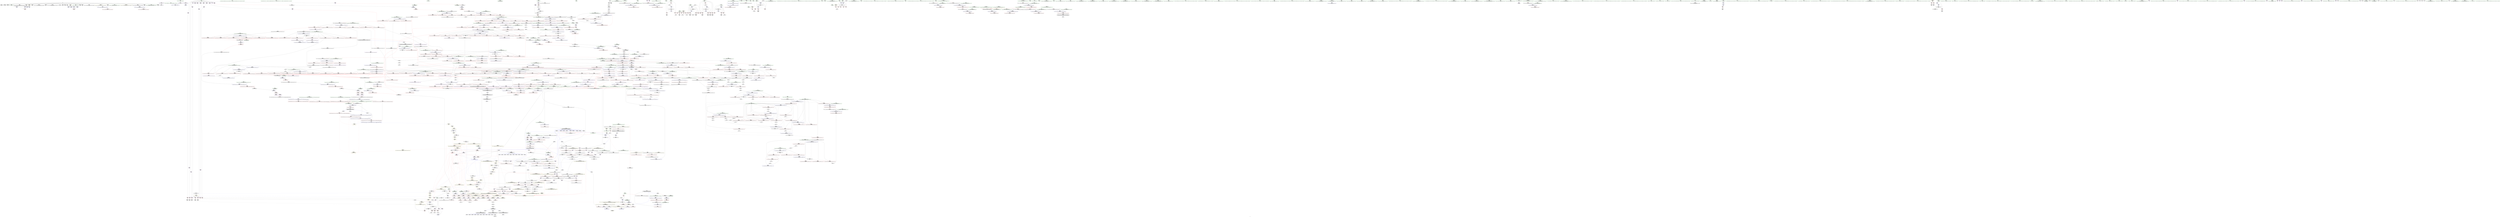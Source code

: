 digraph "SVFG" {
	label="SVFG";

	Node0x555bf086b930 [shape=record,color=grey,label="{NodeID: 0\nNullPtr}"];
	Node0x555bf086b930 -> Node0x555bf08ec180[style=solid];
	Node0x555bf086b930 -> Node0x555bf08ec280[style=solid];
	Node0x555bf086b930 -> Node0x555bf08ec350[style=solid];
	Node0x555bf086b930 -> Node0x555bf08ec420[style=solid];
	Node0x555bf086b930 -> Node0x555bf08ec4f0[style=solid];
	Node0x555bf086b930 -> Node0x555bf08ec5c0[style=solid];
	Node0x555bf086b930 -> Node0x555bf08ec690[style=solid];
	Node0x555bf086b930 -> Node0x555bf08ec760[style=solid];
	Node0x555bf086b930 -> Node0x555bf08ec830[style=solid];
	Node0x555bf086b930 -> Node0x555bf08ec900[style=solid];
	Node0x555bf086b930 -> Node0x555bf08ec9d0[style=solid];
	Node0x555bf086b930 -> Node0x555bf08ecaa0[style=solid];
	Node0x555bf086b930 -> Node0x555bf08ecb70[style=solid];
	Node0x555bf086b930 -> Node0x555bf08ecc40[style=solid];
	Node0x555bf086b930 -> Node0x555bf08ecd10[style=solid];
	Node0x555bf086b930 -> Node0x555bf08ecde0[style=solid];
	Node0x555bf086b930 -> Node0x555bf08eceb0[style=solid];
	Node0x555bf086b930 -> Node0x555bf08ecf80[style=solid];
	Node0x555bf086b930 -> Node0x555bf08ed050[style=solid];
	Node0x555bf086b930 -> Node0x555bf08ed120[style=solid];
	Node0x555bf086b930 -> Node0x555bf08f4f00[style=solid];
	Node0x555bf08f1930 [shape=record,color=red,label="{NodeID: 775\n1511\<--1508\n\<--__t.addr\n_ZSt4moveIRiEONSt16remove_referenceIT_E4typeEOS2_\n}"];
	Node0x555bf08f1930 -> Node0x555bf08f0b60[style=solid];
	Node0x555bf090a200 [shape=record,color=grey,label="{NodeID: 1550\n974 = Binary(973, 674, )\n}"];
	Node0x555bf090a200 -> Node0x555bf0918fa0[style=solid];
	Node0x555bf08e83b0 [shape=record,color=purple,label="{NodeID: 443\n1822\<--952\noffset_1\<--\n}"];
	Node0x555bf08e83b0 -> Node0x555bf08f42a0[style=solid];
	Node0x555bf0a4b5e0 [shape=record,color=black,label="{NodeID: 2325\n566 = PHI(535, )\n}"];
	Node0x555bf0a4b5e0 -> Node0x555bf08ff040[style=solid];
	Node0x555bf08dc380 [shape=record,color=green,label="{NodeID: 111\n620\<--621\n_ZSt22__final_insertion_sortIPSt4pairIiiEN9__gnu_cxx5__ops15_Iter_less_iterEEvT_S6_T0_\<--_ZSt22__final_insertion_sortIPSt4pairIiiEN9__gnu_cxx5__ops15_Iter_less_iterEEvT_S6_T0__field_insensitive\n}"];
	Node0x555bf08f73c0 [shape=record,color=blue,label="{NodeID: 886\n510\<--507\n__last.addr\<--__last\n_ZSt4sortIPSt4pairIiiEEvT_S3_\n}"];
	Node0x555bf08f73c0 -> Node0x555bf08feb60[style=dashed];
	Node0x555bf08fde60 [shape=record,color=red,label="{NodeID: 554\n332\<--331\n\<--arrayidx81\nmain\n}"];
	Node0x555bf08fde60 -> Node0x555bf090ea00[style=solid];
	Node0x555bf0a55950 [shape=record,color=black,label="{NodeID: 2436\n705 = PHI(617, )\n0th arg _ZSt22__final_insertion_sortIPSt4pairIiiEN9__gnu_cxx5__ops15_Iter_less_iterEEvT_S6_T0_ }"];
	Node0x555bf0a55950 -> Node0x555bf08f8190[style=solid];
	Node0x555bf08e0a90 [shape=record,color=green,label="{NodeID: 222\n1440\<--1441\n_ZSt4swapIiiENSt9enable_ifIXsr6__and_ISt14__is_swappableIT_ES1_IT0_EEE5valueEvE4typeERSt4pairIS2_S4_ESA_\<--_ZSt4swapIiiENSt9enable_ifIXsr6__and_ISt14__is_swappableIT_ES1_IT0_EEE5valueEvE4typeERSt4pairIS2_S4_ESA__field_insensitive\n}"];
	Node0x555bf091c6e0 [shape=record,color=blue, style = dotted,label="{NodeID: 997\n1851\<--1853\noffset_1\<--dummyVal\n_ZSt16__insertion_sortIPSt4pairIiiEN9__gnu_cxx5__ops15_Iter_less_iterEEvT_S6_T0_\n|{|<s1>117}}"];
	Node0x555bf091c6e0 -> Node0x555bf098c9a0[style=dashed];
	Node0x555bf091c6e0:s1 -> Node0x555bf09c3240[style=dashed,color=red];
	Node0x555bf09b6360 [shape=record,color=yellow,style=double,label="{NodeID: 1772\n95V_1 = ENCHI(MR_95V_0)\npts\{10 98 106 1040000 1040001 9160000 9160001 10120000 10120001 10640000 10640001 11960000 11960001 15280000 15280001 16500000 16500001 \}\nFun[_ZSt9make_pairIRiiESt4pairINSt17__decay_and_stripIT_E6__typeENS2_IT0_E6__typeEEOS3_OS6_]|{<s0>37|<s1>37}}"];
	Node0x555bf09b6360:s0 -> Node0x555bf09bd130[style=dashed,color=red];
	Node0x555bf09b6360:s1 -> Node0x555bf09bd6a0[style=dashed,color=red];
	Node0x555bf0903890 [shape=record,color=red,label="{NodeID: 665\n1043\<--1042\n\<--\n_ZSt10__pop_heapIPSt4pairIiiEN9__gnu_cxx5__ops15_Iter_less_iterEEvT_S6_S6_RT0_\n|{<s0>74}}"];
	Node0x555bf0903890:s0 -> Node0x555bf0a58310[style=solid,color=red];
	Node0x555bf08eea10 [shape=record,color=black,label="{NodeID: 333\n604\<--602\nsub.ptr.lhs.cast\<--\n_ZSt6__sortIPSt4pairIiiEN9__gnu_cxx5__ops15_Iter_less_iterEEvT_S6_T0_\n}"];
	Node0x555bf08eea10 -> Node0x555bf093abf0[style=solid];
	Node0x555bf08d86a0 [shape=record,color=green,label="{NodeID: 1\n7\<--1\n__dso_handle\<--dummyObj\nGlob }"];
	Node0x555bf08f1a00 [shape=record,color=red,label="{NodeID: 776\n1537\<--1521\n\<--__first.addr\n_ZSt16__insertion_sortIPSt4pairIiiEN9__gnu_cxx5__ops15_Iter_less_iterEEvT_S6_T0_\n}"];
	Node0x555bf08f1a00 -> Node0x555bf090c480[style=solid];
	Node0x555bf090a380 [shape=record,color=grey,label="{NodeID: 1551\n800 = Binary(799, 613, )\n}"];
	Node0x555bf08e8480 [shape=record,color=purple,label="{NodeID: 444\n1824\<--960\noffset_0\<--\n}"];
	Node0x555bf08e8480 -> Node0x555bf0918e00[style=solid];
	Node0x555bf0a4b720 [shape=record,color=black,label="{NodeID: 2326\n571 = PHI(542, )\n}"];
	Node0x555bf0a4b720 -> Node0x555bf08ff110[style=solid];
	Node0x555bf08dc480 [shape=record,color=green,label="{NodeID: 112\n625\<--626\nretval\<--retval_field_insensitive\n_ZN9__gnu_cxx5__ops16__iter_less_iterEv\n}"];
	Node0x555bf08f7490 [shape=record,color=blue,label="{NodeID: 887\n537\<--536\n__t.addr\<--__t\n_ZSt7forwardIRiEOT_RNSt16remove_referenceIS1_E4typeE\n}"];
	Node0x555bf08f7490 -> Node0x555bf08fec30[style=dashed];
	Node0x555bf08fdf30 [shape=record,color=red,label="{NodeID: 555\n359\<--358\n\<--arrayidx96\nmain\n}"];
	Node0x555bf0a55a60 [shape=record,color=black,label="{NodeID: 2437\n706 = PHI(618, )\n1st arg _ZSt22__final_insertion_sortIPSt4pairIiiEN9__gnu_cxx5__ops15_Iter_less_iterEEvT_S6_T0_ }"];
	Node0x555bf0a55a60 -> Node0x555bf08f8260[style=solid];
	Node0x555bf08e0b90 [shape=record,color=green,label="{NodeID: 223\n1446\<--1447\n__x.addr\<--__x.addr_field_insensitive\n_ZSt4swapIiiENSt9enable_ifIXsr6__and_ISt14__is_swappableIT_ES1_IT0_EEE5valueEvE4typeERSt4pairIS2_S4_ESA_\n}"];
	Node0x555bf08e0b90 -> Node0x555bf0908830[style=solid];
	Node0x555bf08e0b90 -> Node0x555bf091bb80[style=solid];
	Node0x555bf091c7b0 [shape=record,color=blue,label="{NodeID: 998\n1525\<--1580\n__i\<--incdec.ptr\n_ZSt16__insertion_sortIPSt4pairIiiEN9__gnu_cxx5__ops15_Iter_less_iterEEvT_S6_T0_\n}"];
	Node0x555bf091c7b0 -> Node0x555bf08f1fb0[style=dashed];
	Node0x555bf091c7b0 -> Node0x555bf08f2080[style=dashed];
	Node0x555bf091c7b0 -> Node0x555bf08f2150[style=dashed];
	Node0x555bf091c7b0 -> Node0x555bf08f2220[style=dashed];
	Node0x555bf091c7b0 -> Node0x555bf08f22f0[style=dashed];
	Node0x555bf091c7b0 -> Node0x555bf08f23c0[style=dashed];
	Node0x555bf091c7b0 -> Node0x555bf08f2490[style=dashed];
	Node0x555bf091c7b0 -> Node0x555bf091c7b0[style=dashed];
	Node0x555bf091c7b0 -> Node0x555bf09a31a0[style=dashed];
	Node0x555bf0903960 [shape=record,color=red,label="{NodeID: 666\n1051\<--1048\n\<--__t.addr\n_ZSt4moveIRSt4pairIiiEEONSt16remove_referenceIT_E4typeEOS4_\n}"];
	Node0x555bf0903960 -> Node0x555bf08f0340[style=solid];
	Node0x555bf08eeae0 [shape=record,color=black,label="{NodeID: 334\n605\<--603\nsub.ptr.rhs.cast\<--\n_ZSt6__sortIPSt4pairIiiEN9__gnu_cxx5__ops15_Iter_less_iterEEvT_S6_T0_\n}"];
	Node0x555bf08eeae0 -> Node0x555bf093abf0[style=solid];
	Node0x555bf08d8730 [shape=record,color=green,label="{NodeID: 2\n17\<--1\n.str\<--dummyObj\nGlob }"];
	Node0x555bf08f1ad0 [shape=record,color=red,label="{NodeID: 777\n1542\<--1521\n\<--__first.addr\n_ZSt16__insertion_sortIPSt4pairIiiEN9__gnu_cxx5__ops15_Iter_less_iterEEvT_S6_T0_\n}"];
	Node0x555bf08f1ad0 -> Node0x555bf08f9d60[style=solid];
	Node0x555bf090a500 [shape=record,color=grey,label="{NodeID: 1552\n799 = Binary(798, 608, )\n}"];
	Node0x555bf090a500 -> Node0x555bf090a380[style=solid];
	Node0x555bf08e8550 [shape=record,color=purple,label="{NodeID: 445\n1827\<--960\noffset_1\<--\n}"];
	Node0x555bf08e8550 -> Node0x555bf0918ed0[style=solid];
	Node0x555bf0a4b860 [shape=record,color=black,label="{NodeID: 2327\n609 = PHI(690, )\n}"];
	Node0x555bf0a4b860 -> Node0x555bf093a770[style=solid];
	Node0x555bf08dc550 [shape=record,color=green,label="{NodeID: 113\n632\<--633\n__comp\<--__comp_field_insensitive\n_ZSt16__introsort_loopIPSt4pairIiiElN9__gnu_cxx5__ops15_Iter_less_iterEEvT_S6_T0_T1_\n}"];
	Node0x555bf08f7560 [shape=record,color=blue,label="{NodeID: 888\n544\<--543\n__t.addr\<--__t\n_ZSt7forwardIiEOT_RNSt16remove_referenceIS0_E4typeE\n}"];
	Node0x555bf08f7560 -> Node0x555bf08fed00[style=dashed];
	Node0x555bf08fe000 [shape=record,color=red,label="{NodeID: 556\n423\<--410\n\<--__lhs.addr\n_ZStplIcSt11char_traitsIcESaIcEENSt7__cxx1112basic_stringIT_T0_T1_EERKS8_PKS5_\n}"];
	Node0x555bf0a55b70 [shape=record,color=black,label="{NodeID: 2438\n1517 = PHI(729, 742, )\n0th arg _ZSt16__insertion_sortIPSt4pairIiiEN9__gnu_cxx5__ops15_Iter_less_iterEEvT_S6_T0_ }"];
	Node0x555bf0a55b70 -> Node0x555bf091c3a0[style=solid];
	Node0x555bf08e0c60 [shape=record,color=green,label="{NodeID: 224\n1448\<--1449\n__y.addr\<--__y.addr_field_insensitive\n_ZSt4swapIiiENSt9enable_ifIXsr6__and_ISt14__is_swappableIT_ES1_IT0_EEE5valueEvE4typeERSt4pairIS2_S4_ESA_\n}"];
	Node0x555bf08e0c60 -> Node0x555bf0908900[style=solid];
	Node0x555bf08e0c60 -> Node0x555bf091bc50[style=solid];
	Node0x555bf091c880 [shape=record,color=blue,label="{NodeID: 999\n1589\<--1585\n__first.addr\<--__first\n_ZSt26__unguarded_insertion_sortIPSt4pairIiiEN9__gnu_cxx5__ops15_Iter_less_iterEEvT_S6_T0_\n}"];
	Node0x555bf091c880 -> Node0x555bf08f2560[style=dashed];
	Node0x555bf0903a30 [shape=record,color=red,label="{NodeID: 667\n1103\<--1067\n\<--__first.addr\n_ZSt13__adjust_heapIPSt4pairIiiElS1_N9__gnu_cxx5__ops15_Iter_less_iterEEvT_T0_S7_T1_T2_\n}"];
	Node0x555bf0903a30 -> Node0x555bf08facd0[style=solid];
	Node0x555bf08eebb0 [shape=record,color=black,label="{NodeID: 335\n654\<--652\nsub.ptr.lhs.cast\<--\n_ZSt16__introsort_loopIPSt4pairIiiElN9__gnu_cxx5__ops15_Iter_less_iterEEvT_S6_T0_T1_\n}"];
	Node0x555bf08eebb0 -> Node0x555bf093c0f0[style=solid];
	Node0x555bf08d8df0 [shape=record,color=green,label="{NodeID: 3\n19\<--1\n.str.1\<--dummyObj\nGlob }"];
	Node0x555bf08f1ba0 [shape=record,color=red,label="{NodeID: 778\n1551\<--1521\n\<--__first.addr\n_ZSt16__insertion_sortIPSt4pairIiiEN9__gnu_cxx5__ops15_Iter_less_iterEEvT_S6_T0_\n|{<s0>112}}"];
	Node0x555bf08f1ba0:s0 -> Node0x555bf0a54270[style=solid,color=red];
	Node0x555bf090a680 [shape=record,color=grey,label="{NodeID: 1553\n798 = Binary(796, 797, )\n}"];
	Node0x555bf090a680 -> Node0x555bf090a500[style=solid];
	Node0x555bf08e8620 [shape=record,color=purple,label="{NodeID: 446\n1825\<--961\noffset_0\<--\n}"];
	Node0x555bf08e8620 -> Node0x555bf08f4370[style=solid];
	Node0x555bf0a4b9a0 [shape=record,color=black,label="{NodeID: 2328\n678 = PHI(776, )\n}"];
	Node0x555bf0a4b9a0 -> Node0x555bf08f7f20[style=solid];
	Node0x555bf08dc620 [shape=record,color=green,label="{NodeID: 114\n634\<--635\n__first.addr\<--__first.addr_field_insensitive\n_ZSt16__introsort_loopIPSt4pairIiiElN9__gnu_cxx5__ops15_Iter_less_iterEEvT_S6_T0_T1_\n}"];
	Node0x555bf08dc620 -> Node0x555bf08ff860[style=solid];
	Node0x555bf08dc620 -> Node0x555bf08ff930[style=solid];
	Node0x555bf08dc620 -> Node0x555bf08ffa00[style=solid];
	Node0x555bf08dc620 -> Node0x555bf08f7be0[style=solid];
	Node0x555bf08f7630 [shape=record,color=blue,label="{NodeID: 889\n553\<--550\nthis.addr\<--this\n_ZNSt4pairIiiEC2IRiiLb1EEEOT_OT0_\n}"];
	Node0x555bf08f7630 -> Node0x555bf08fedd0[style=dashed];
	Node0x555bf08fe0d0 [shape=record,color=red,label="{NodeID: 557\n427\<--412\n\<--__rhs.addr\n_ZStplIcSt11char_traitsIcESaIcEENSt7__cxx1112basic_stringIT_T0_T1_EERKS8_PKS5_\n}"];
	Node0x555bf0a55cc0 [shape=record,color=black,label="{NodeID: 2439\n1518 = PHI(731, 743, )\n1st arg _ZSt16__insertion_sortIPSt4pairIiiEN9__gnu_cxx5__ops15_Iter_less_iterEEvT_S6_T0_ }"];
	Node0x555bf0a55cc0 -> Node0x555bf091c470[style=solid];
	Node0x555bf08e0d30 [shape=record,color=green,label="{NodeID: 225\n1455\<--1456\n_ZNSt4pairIiiE4swapERS0_\<--_ZNSt4pairIiiE4swapERS0__field_insensitive\n}"];
	Node0x555bf091c950 [shape=record,color=blue,label="{NodeID: 1000\n1591\<--1586\n__last.addr\<--__last\n_ZSt26__unguarded_insertion_sortIPSt4pairIiiEN9__gnu_cxx5__ops15_Iter_less_iterEEvT_S6_T0_\n}"];
	Node0x555bf091c950 -> Node0x555bf08f2630[style=dashed];
	Node0x555bf0903b00 [shape=record,color=red,label="{NodeID: 668\n1106\<--1067\n\<--__first.addr\n_ZSt13__adjust_heapIPSt4pairIiiElS1_N9__gnu_cxx5__ops15_Iter_less_iterEEvT_T0_S7_T1_T2_\n}"];
	Node0x555bf0903b00 -> Node0x555bf08fada0[style=solid];
	Node0x555bf08eec80 [shape=record,color=black,label="{NodeID: 336\n655\<--653\nsub.ptr.rhs.cast\<--\n_ZSt16__introsort_loopIPSt4pairIiiElN9__gnu_cxx5__ops15_Iter_less_iterEEvT_S6_T0_T1_\n}"];
	Node0x555bf08eec80 -> Node0x555bf093c0f0[style=solid];
	Node0x555bf08d8e80 [shape=record,color=green,label="{NodeID: 4\n21\<--1\n.str.2\<--dummyObj\nGlob }"];
	Node0x555bf08f1c70 [shape=record,color=red,label="{NodeID: 779\n1559\<--1521\n\<--__first.addr\n_ZSt16__insertion_sortIPSt4pairIiiEN9__gnu_cxx5__ops15_Iter_less_iterEEvT_S6_T0_\n|{<s0>115}}"];
	Node0x555bf08f1c70:s0 -> Node0x555bf0a50330[style=solid,color=red];
	Node0x555bf090a800 [shape=record,color=grey,label="{NodeID: 1554\n267 = Binary(266, 156, )\n}"];
	Node0x555bf090a800 -> Node0x555bf08f5ea0[style=solid];
	Node0x555bf08e86f0 [shape=record,color=purple,label="{NodeID: 447\n1828\<--961\noffset_1\<--\n}"];
	Node0x555bf08e86f0 -> Node0x555bf08f4440[style=solid];
	Node0x555bf0a4bae0 [shape=record,color=black,label="{NodeID: 2329\n696 = PHI()\n}"];
	Node0x555bf0a4bae0 -> Node0x555bf08eed50[style=solid];
	Node0x555bf0a4bae0 -> Node0x555bf08eee20[style=solid];
	Node0x555bf08e11a0 [shape=record,color=green,label="{NodeID: 115\n636\<--637\n__last.addr\<--__last.addr_field_insensitive\n_ZSt16__introsort_loopIPSt4pairIiiElN9__gnu_cxx5__ops15_Iter_less_iterEEvT_S6_T0_T1_\n}"];
	Node0x555bf08e11a0 -> Node0x555bf08ffad0[style=solid];
	Node0x555bf08e11a0 -> Node0x555bf08ffba0[style=solid];
	Node0x555bf08e11a0 -> Node0x555bf08ffc70[style=solid];
	Node0x555bf08e11a0 -> Node0x555bf08ffd40[style=solid];
	Node0x555bf08e11a0 -> Node0x555bf08ffe10[style=solid];
	Node0x555bf08e11a0 -> Node0x555bf08f7cb0[style=solid];
	Node0x555bf08e11a0 -> Node0x555bf08f7ff0[style=solid];
	Node0x555bf08f7700 [shape=record,color=blue,label="{NodeID: 890\n555\<--551\n__x.addr\<--__x\n_ZNSt4pairIiiEC2IRiiLb1EEEOT_OT0_\n}"];
	Node0x555bf08f7700 -> Node0x555bf08feea0[style=dashed];
	Node0x555bf08fe1a0 [shape=record,color=red,label="{NodeID: 558\n433\<--414\nnrvo.val\<--nrvo\n_ZStplIcSt11char_traitsIcESaIcEENSt7__cxx1112basic_stringIT_T0_T1_EERKS8_PKS5_\n}"];
	Node0x555bf0a55e10 [shape=record,color=black,label="{NodeID: 2440\n407 = PHI(83, 85, )\n0th arg _ZStplIcSt11char_traitsIcESaIcEENSt7__cxx1112basic_stringIT_T0_T1_EERKS8_PKS5_ }"];
	Node0x555bf08e0e30 [shape=record,color=green,label="{NodeID: 226\n1461\<--1462\nthis.addr\<--this.addr_field_insensitive\n_ZNSt4pairIiiE4swapERS0_\n}"];
	Node0x555bf08e0e30 -> Node0x555bf09089d0[style=solid];
	Node0x555bf08e0e30 -> Node0x555bf091bd20[style=solid];
	Node0x555bf091ca20 [shape=record,color=blue,label="{NodeID: 1001\n1593\<--1603\n__i\<--\n_ZSt26__unguarded_insertion_sortIPSt4pairIiiEN9__gnu_cxx5__ops15_Iter_less_iterEEvT_S6_T0_\n}"];
	Node0x555bf091ca20 -> Node0x555bf08b1a30[style=dashed];
	Node0x555bf0903bd0 [shape=record,color=red,label="{NodeID: 669\n1116\<--1067\n\<--__first.addr\n_ZSt13__adjust_heapIPSt4pairIiiElS1_N9__gnu_cxx5__ops15_Iter_less_iterEEvT_T0_S7_T1_T2_\n}"];
	Node0x555bf0903bd0 -> Node0x555bf08fae70[style=solid];
	Node0x555bf08eed50 [shape=record,color=black,label="{NodeID: 337\n699\<--696\ncast\<--\n_ZSt4__lgl\n}"];
	Node0x555bf08d8f10 [shape=record,color=green,label="{NodeID: 5\n23\<--1\nstdin\<--dummyObj\nGlob }"];
	Node0x555bf09bf340 [shape=record,color=yellow,style=double,label="{NodeID: 1887\n284V_1 = ENCHI(MR_284V_0)\npts\{10 11960000 11960001 \}\nFun[_ZNK9__gnu_cxx5__ops14_Iter_less_valclIPSt4pairIiiES4_EEbT_RT0_]|{<s0>90|<s1>90|<s2>90}}"];
	Node0x555bf09bf340:s0 -> Node0x555bf00b0850[style=dashed,color=red];
	Node0x555bf09bf340:s1 -> Node0x555bf09b4b20[style=dashed,color=red];
	Node0x555bf09bf340:s2 -> Node0x555bf09b4c00[style=dashed,color=red];
	Node0x555bf08f1d40 [shape=record,color=red,label="{NodeID: 780\n1567\<--1521\n\<--__first.addr\n_ZSt16__insertion_sortIPSt4pairIiiEN9__gnu_cxx5__ops15_Iter_less_iterEEvT_S6_T0_\n|{<s0>117}}"];
	Node0x555bf08f1d40:s0 -> Node0x555bf0a58cc0[style=solid,color=red];
	Node0x555bf090a980 [shape=record,color=grey,label="{NodeID: 1555\n701 = Binary(702, 700, )\n}"];
	Node0x555bf090a980 -> Node0x555bf08eeef0[style=solid];
	Node0x555bf08e87c0 [shape=record,color=purple,label="{NodeID: 448\n1830\<--1023\noffset_0\<--\n}"];
	Node0x555bf08e87c0 -> Node0x555bf0919620[style=solid];
	Node0x555bf0a4bbe0 [shape=record,color=black,label="{NodeID: 2330\n816 = PHI(1378, )\n}"];
	Node0x555bf0a4bbe0 -> Node0x555bf08ef300[style=solid];
	Node0x555bf08e1270 [shape=record,color=green,label="{NodeID: 116\n638\<--639\n__depth_limit.addr\<--__depth_limit.addr_field_insensitive\n_ZSt16__introsort_loopIPSt4pairIiiElN9__gnu_cxx5__ops15_Iter_less_iterEEvT_S6_T0_T1_\n}"];
	Node0x555bf08e1270 -> Node0x555bf08ffee0[style=solid];
	Node0x555bf08e1270 -> Node0x555bf08fffb0[style=solid];
	Node0x555bf08e1270 -> Node0x555bf0900080[style=solid];
	Node0x555bf08e1270 -> Node0x555bf08f7d80[style=solid];
	Node0x555bf08e1270 -> Node0x555bf08f7e50[style=solid];
	Node0x555bf08f77d0 [shape=record,color=blue,label="{NodeID: 891\n557\<--552\n__y.addr\<--__y\n_ZNSt4pairIiiEC2IRiiLb1EEEOT_OT0_\n}"];
	Node0x555bf08f77d0 -> Node0x555bf08fef70[style=dashed];
	Node0x555bf08fe270 [shape=record,color=red,label="{NodeID: 559\n445\<--416\nexn\<--exn.slot\n_ZStplIcSt11char_traitsIcESaIcEENSt7__cxx1112basic_stringIT_T0_T1_EERKS8_PKS5_\n}"];
	Node0x555bf0a55f60 [shape=record,color=black,label="{NodeID: 2441\n408 = PHI(75, 75, )\n1st arg _ZStplIcSt11char_traitsIcESaIcEENSt7__cxx1112basic_stringIT_T0_T1_EERKS8_PKS5_ }"];
	Node0x555bf0a55f60 -> Node0x555bf08f6930[style=solid];
	Node0x555bf08e0f00 [shape=record,color=green,label="{NodeID: 227\n1463\<--1464\n__p.addr\<--__p.addr_field_insensitive\n_ZNSt4pairIiiE4swapERS0_\n}"];
	Node0x555bf08e0f00 -> Node0x555bf0908aa0[style=solid];
	Node0x555bf08e0f00 -> Node0x555bf0908b70[style=solid];
	Node0x555bf08e0f00 -> Node0x555bf091bdf0[style=solid];
	Node0x555bf091caf0 [shape=record,color=blue,label="{NodeID: 1002\n1593\<--1615\n__i\<--incdec.ptr\n_ZSt26__unguarded_insertion_sortIPSt4pairIiiEN9__gnu_cxx5__ops15_Iter_less_iterEEvT_S6_T0_\n}"];
	Node0x555bf091caf0 -> Node0x555bf08b1a30[style=dashed];
	Node0x555bf0903ca0 [shape=record,color=red,label="{NodeID: 670\n1120\<--1067\n\<--__first.addr\n_ZSt13__adjust_heapIPSt4pairIiiElS1_N9__gnu_cxx5__ops15_Iter_less_iterEEvT_T0_S7_T1_T2_\n}"];
	Node0x555bf0903ca0 -> Node0x555bf08faf40[style=solid];
	Node0x555bf08eee20 [shape=record,color=black,label="{NodeID: 338\n700\<--696\nconv\<--\n_ZSt4__lgl\n}"];
	Node0x555bf08eee20 -> Node0x555bf090a980[style=solid];
	Node0x555bf08d8fa0 [shape=record,color=green,label="{NodeID: 6\n24\<--1\n.str.3\<--dummyObj\nGlob }"];
	Node0x555bf09bf450 [shape=record,color=yellow,style=double,label="{NodeID: 1888\n4V_1 = ENCHI(MR_4V_0)\npts\{10 \}\nFun[_ZSt22__copy_move_backward_aILb1EPSt4pairIiiES2_ET1_T0_S4_S3_]|{<s0>136}}"];
	Node0x555bf09bf450:s0 -> Node0x555bf09941a0[style=dashed,color=red];
	Node0x555bf08f1e10 [shape=record,color=red,label="{NodeID: 781\n1538\<--1523\n\<--__last.addr\n_ZSt16__insertion_sortIPSt4pairIiiEN9__gnu_cxx5__ops15_Iter_less_iterEEvT_S6_T0_\n}"];
	Node0x555bf08f1e10 -> Node0x555bf090c480[style=solid];
	Node0x555bf090ab00 [shape=record,color=grey,label="{NodeID: 1556\n364 = Binary(363, 156, )\n}"];
	Node0x555bf090ab00 -> Node0x555bf08f66c0[style=solid];
	Node0x555bf08e8890 [shape=record,color=purple,label="{NodeID: 449\n1833\<--1023\noffset_1\<--\n}"];
	Node0x555bf08e8890 -> Node0x555bf09196f0[style=solid];
	Node0x555bf0a4bd20 [shape=record,color=black,label="{NodeID: 2331\n1704 = PHI(1745, )\n|{<s0>135}}"];
	Node0x555bf0a4bd20:s0 -> Node0x555bf0a56b00[style=solid,color=red];
	Node0x555bf08e1340 [shape=record,color=green,label="{NodeID: 117\n640\<--641\nagg.tmp\<--agg.tmp_field_insensitive\n_ZSt16__introsort_loopIPSt4pairIiiElN9__gnu_cxx5__ops15_Iter_less_iterEEvT_S6_T0_T1_\n}"];
	Node0x555bf08f78a0 [shape=record,color=blue,label="{NodeID: 892\n564\<--567\nfirst\<--\n_ZNSt4pairIiiEC2IRiiLb1EEEOT_OT0_\n|{<s0>37}}"];
	Node0x555bf08f78a0:s0 -> Node0x555bf09d9b00[style=dashed,color=blue];
	Node0x555bf08fe340 [shape=record,color=red,label="{NodeID: 560\n446\<--418\nsel\<--ehselector.slot\n_ZStplIcSt11char_traitsIcESaIcEENSt7__cxx1112basic_stringIT_T0_T1_EERKS8_PKS5_\n}"];
	Node0x555bf0a560b0 [shape=record,color=black,label="{NodeID: 2442\n409 = PHI(129, 144, )\n2nd arg _ZStplIcSt11char_traitsIcESaIcEENSt7__cxx1112basic_stringIT_T0_T1_EERKS8_PKS5_ }"];
	Node0x555bf0a560b0 -> Node0x555bf08f6a00[style=solid];
	Node0x555bf08e0fd0 [shape=record,color=green,label="{NodeID: 228\n1472\<--1473\n_ZSt4swapIiENSt9enable_ifIXsr6__and_ISt6__not_ISt15__is_tuple_likeIT_EESt21is_move_constructibleIS3_ESt18is_move_assignableIS3_EEE5valueEvE4typeERS3_SC_\<--_ZSt4swapIiENSt9enable_ifIXsr6__and_ISt6__not_ISt15__is_tuple_likeIT_EESt21is_move_constructibleIS3_ESt18is_move_assignableIS3_EEE5valueEvE4typeERS3_SC__field_insensitive\n}"];
	Node0x555bf091cbc0 [shape=record,color=blue,label="{NodeID: 1003\n1623\<--1620\n__first.addr\<--__first\n_ZSt13move_backwardIPSt4pairIiiES2_ET0_T_S4_S3_\n}"];
	Node0x555bf091cbc0 -> Node0x555bf08f2970[style=dashed];
	Node0x555bf09b6a20 [shape=record,color=yellow,style=double,label="{NodeID: 1778\n379V_1 = ENCHI(MR_379V_0)\npts\{9160000 9160001 10120000 10120001 10640000 10640001 11960000 11960001 15280000 15280001 16500000 16500001 \}\nFun[_ZNSt20__copy_move_backwardILb1ELb0ESt26random_access_iterator_tagE13__copy_move_bIPSt4pairIiiES5_EET0_T_S7_S6_]|{<s0>138}}"];
	Node0x555bf09b6a20:s0 -> Node0x555bf09c3240[style=dashed,color=red];
	Node0x555bf0903d70 [shape=record,color=red,label="{NodeID: 671\n1141\<--1067\n\<--__first.addr\n_ZSt13__adjust_heapIPSt4pairIiiElS1_N9__gnu_cxx5__ops15_Iter_less_iterEEvT_T0_S7_T1_T2_\n}"];
	Node0x555bf0903d70 -> Node0x555bf08fb010[style=solid];
	Node0x555bf08eeef0 [shape=record,color=black,label="{NodeID: 339\n690\<--701\n_ZSt4__lgl_ret\<--sub\n_ZSt4__lgl\n|{<s0>44}}"];
	Node0x555bf08eeef0:s0 -> Node0x555bf0a4b860[style=solid,color=blue];
	Node0x555bf08d9030 [shape=record,color=green,label="{NodeID: 7\n26\<--1\n.str.4\<--dummyObj\nGlob }"];
	Node0x555bf08f1ee0 [shape=record,color=red,label="{NodeID: 782\n1547\<--1523\n\<--__last.addr\n_ZSt16__insertion_sortIPSt4pairIiiEN9__gnu_cxx5__ops15_Iter_less_iterEEvT_S6_T0_\n}"];
	Node0x555bf08f1ee0 -> Node0x555bf090d200[style=solid];
	Node0x555bf090ac80 [shape=record,color=grey,label="{NodeID: 1557\n886 = Binary(884, 885, )\n}"];
	Node0x555bf090ac80 -> Node0x555bf090ae00[style=solid];
	Node0x555bf08e8960 [shape=record,color=purple,label="{NodeID: 450\n1831\<--1024\noffset_0\<--\n}"];
	Node0x555bf08e8960 -> Node0x555bf08f4510[style=solid];
	Node0x555bf0a4be60 [shape=record,color=black,label="{NodeID: 2332\n1708 = PHI(1745, )\n|{<s0>135}}"];
	Node0x555bf0a4be60:s0 -> Node0x555bf0a56c10[style=solid,color=red];
	Node0x555bf08e1410 [shape=record,color=green,label="{NodeID: 118\n642\<--643\n__cut\<--__cut_field_insensitive\n_ZSt16__introsort_loopIPSt4pairIiiElN9__gnu_cxx5__ops15_Iter_less_iterEEvT_S6_T0_T1_\n}"];
	Node0x555bf08e1410 -> Node0x555bf0900150[style=solid];
	Node0x555bf08e1410 -> Node0x555bf0900220[style=solid];
	Node0x555bf08e1410 -> Node0x555bf08f7f20[style=solid];
	Node0x555bf08f7970 [shape=record,color=blue,label="{NodeID: 893\n569\<--572\nsecond\<--\n_ZNSt4pairIiiEC2IRiiLb1EEEOT_OT0_\n|{<s0>37}}"];
	Node0x555bf08f7970:s0 -> Node0x555bf09d9b00[style=dashed,color=blue];
	Node0x555bf08fe410 [shape=record,color=red,label="{NodeID: 561\n468\<--462\n\<--__x.addr\n_ZSt9make_pairIRiiESt4pairINSt17__decay_and_stripIT_E6__typeENS2_IT0_E6__typeEEOS3_OS6_\n|{<s0>35}}"];
	Node0x555bf08fe410:s0 -> Node0x555bf0a508e0[style=solid,color=red];
	Node0x555bf0a56200 [shape=record,color=black,label="{NodeID: 2443\n1480 = PHI(1468, 1474, )\n0th arg _ZSt4swapIiENSt9enable_ifIXsr6__and_ISt6__not_ISt15__is_tuple_likeIT_EESt21is_move_constructibleIS3_ESt18is_move_assignableIS3_EEE5valueEvE4typeERS3_SC_ }"];
	Node0x555bf0a56200 -> Node0x555bf091bec0[style=solid];
	Node0x555bf08e10d0 [shape=record,color=green,label="{NodeID: 229\n1482\<--1483\n__a.addr\<--__a.addr_field_insensitive\n_ZSt4swapIiENSt9enable_ifIXsr6__and_ISt6__not_ISt15__is_tuple_likeIT_EESt21is_move_constructibleIS3_ESt18is_move_assignableIS3_EEE5valueEvE4typeERS3_SC_\n}"];
	Node0x555bf08e10d0 -> Node0x555bf08f1380[style=solid];
	Node0x555bf08e10d0 -> Node0x555bf08f1450[style=solid];
	Node0x555bf08e10d0 -> Node0x555bf091bec0[style=solid];
	Node0x555bf091cc90 [shape=record,color=blue,label="{NodeID: 1004\n1625\<--1621\n__last.addr\<--__last\n_ZSt13move_backwardIPSt4pairIiiES2_ET0_T_S4_S3_\n}"];
	Node0x555bf091cc90 -> Node0x555bf08f2a40[style=dashed];
	Node0x555bf0903e40 [shape=record,color=red,label="{NodeID: 672\n1146\<--1067\n\<--__first.addr\n_ZSt13__adjust_heapIPSt4pairIiiElS1_N9__gnu_cxx5__ops15_Iter_less_iterEEvT_T0_S7_T1_T2_\n}"];
	Node0x555bf0903e40 -> Node0x555bf08fb0e0[style=solid];
	Node0x555bf08eefc0 [shape=record,color=black,label="{NodeID: 340\n723\<--721\nsub.ptr.lhs.cast\<--\n_ZSt22__final_insertion_sortIPSt4pairIiiEN9__gnu_cxx5__ops15_Iter_less_iterEEvT_S6_T0_\n}"];
	Node0x555bf08eefc0 -> Node0x555bf090bd00[style=solid];
	Node0x555bf08d90c0 [shape=record,color=green,label="{NodeID: 8\n28\<--1\nstdout\<--dummyObj\nGlob }"];
	Node0x555bf08f1fb0 [shape=record,color=red,label="{NodeID: 783\n1546\<--1525\n\<--__i\n_ZSt16__insertion_sortIPSt4pairIiiEN9__gnu_cxx5__ops15_Iter_less_iterEEvT_S6_T0_\n}"];
	Node0x555bf08f1fb0 -> Node0x555bf090d200[style=solid];
	Node0x555bf090ae00 [shape=record,color=grey,label="{NodeID: 1558\n887 = Binary(886, 608, )\n}"];
	Node0x555bf090ae00 -> Node0x555bf090e400[style=solid];
	Node0x555bf08e8a30 [shape=record,color=purple,label="{NodeID: 451\n1834\<--1024\noffset_1\<--\n}"];
	Node0x555bf08e8a30 -> Node0x555bf08f45e0[style=solid];
	Node0x555bf0a4bfa0 [shape=record,color=black,label="{NodeID: 2333\n1710 = PHI(1745, )\n|{<s0>135}}"];
	Node0x555bf0a4bfa0:s0 -> Node0x555bf0a56d20[style=solid,color=red];
	Node0x555bf08e14e0 [shape=record,color=green,label="{NodeID: 119\n644\<--645\nagg.tmp2\<--agg.tmp2_field_insensitive\n_ZSt16__introsort_loopIPSt4pairIiiElN9__gnu_cxx5__ops15_Iter_less_iterEEvT_S6_T0_T1_\n}"];
	Node0x555bf08f7a40 [shape=record,color=blue,label="{NodeID: 894\n586\<--582\n__first.addr\<--__first\n_ZSt6__sortIPSt4pairIiiEN9__gnu_cxx5__ops15_Iter_less_iterEEvT_S6_T0_\n}"];
	Node0x555bf08f7a40 -> Node0x555bf08ff1e0[style=dashed];
	Node0x555bf08f7a40 -> Node0x555bf08ff2b0[style=dashed];
	Node0x555bf08f7a40 -> Node0x555bf08ff380[style=dashed];
	Node0x555bf08f7a40 -> Node0x555bf08ff450[style=dashed];
	Node0x555bf08fe4e0 [shape=record,color=red,label="{NodeID: 562\n472\<--464\n\<--__y.addr\n_ZSt9make_pairIRiiESt4pairINSt17__decay_and_stripIT_E6__typeENS2_IT0_E6__typeEEOS3_OS6_\n|{<s0>36}}"];
	Node0x555bf08fe4e0:s0 -> Node0x555bf0a57370[style=solid,color=red];
	Node0x555bf0a56350 [shape=record,color=black,label="{NodeID: 2444\n1481 = PHI(1470, 1476, )\n1st arg _ZSt4swapIiENSt9enable_ifIXsr6__and_ISt6__not_ISt15__is_tuple_likeIT_EESt21is_move_constructibleIS3_ESt18is_move_assignableIS3_EEE5valueEvE4typeERS3_SC_ }"];
	Node0x555bf0a56350 -> Node0x555bf091bf90[style=solid];
	Node0x555bf08e9390 [shape=record,color=green,label="{NodeID: 230\n1484\<--1485\n__b.addr\<--__b.addr_field_insensitive\n_ZSt4swapIiENSt9enable_ifIXsr6__and_ISt6__not_ISt15__is_tuple_likeIT_EESt21is_move_constructibleIS3_ESt18is_move_assignableIS3_EEE5valueEvE4typeERS3_SC_\n}"];
	Node0x555bf08e9390 -> Node0x555bf08f1520[style=solid];
	Node0x555bf08e9390 -> Node0x555bf08f15f0[style=solid];
	Node0x555bf08e9390 -> Node0x555bf091bf90[style=solid];
	Node0x555bf091cd60 [shape=record,color=blue,label="{NodeID: 1005\n1627\<--1622\n__result.addr\<--__result\n_ZSt13move_backwardIPSt4pairIiiES2_ET0_T_S4_S3_\n}"];
	Node0x555bf091cd60 -> Node0x555bf08f2b10[style=dashed];
	Node0x555bf0903f10 [shape=record,color=red,label="{NodeID: 673\n1160\<--1067\n\<--__first.addr\n_ZSt13__adjust_heapIPSt4pairIiiElS1_N9__gnu_cxx5__ops15_Iter_less_iterEEvT_T0_S7_T1_T2_\n|{<s0>84}}"];
	Node0x555bf0903f10:s0 -> Node0x555bf0a58490[style=solid,color=red];
	Node0x555bf08ef090 [shape=record,color=black,label="{NodeID: 341\n724\<--722\nsub.ptr.rhs.cast\<--\n_ZSt22__final_insertion_sortIPSt4pairIiiEN9__gnu_cxx5__ops15_Iter_less_iterEEvT_S6_T0_\n}"];
	Node0x555bf08ef090 -> Node0x555bf090bd00[style=solid];
	Node0x555bf08d9150 [shape=record,color=green,label="{NodeID: 9\n29\<--1\n.str.5\<--dummyObj\nGlob }"];
	Node0x555bf08f2080 [shape=record,color=red,label="{NodeID: 784\n1550\<--1525\n\<--__i\n_ZSt16__insertion_sortIPSt4pairIiiEN9__gnu_cxx5__ops15_Iter_less_iterEEvT_S6_T0_\n|{<s0>112}}"];
	Node0x555bf08f2080:s0 -> Node0x555bf0a53ef0[style=solid,color=red];
	Node0x555bf090af80 [shape=record,color=grey,label="{NodeID: 1559\n376 = Binary(375, 156, )\n}"];
	Node0x555bf090af80 -> Node0x555bf08f6790[style=solid];
	Node0x555bf08e8b00 [shape=record,color=purple,label="{NodeID: 452\n1836\<--1038\noffset_0\<--\n}"];
	Node0x555bf08e8b00 -> Node0x555bf09197c0[style=solid];
	Node0x555bf0a4c0e0 [shape=record,color=black,label="{NodeID: 2334\n1711 = PHI(1722, )\n}"];
	Node0x555bf0a4c0e0 -> Node0x555bf08f1040[style=solid];
	Node0x555bf08e15b0 [shape=record,color=green,label="{NodeID: 120\n646\<--647\nagg.tmp3\<--agg.tmp3_field_insensitive\n_ZSt16__introsort_loopIPSt4pairIiiElN9__gnu_cxx5__ops15_Iter_less_iterEEvT_S6_T0_T1_\n}"];
	Node0x555bf08f7b10 [shape=record,color=blue,label="{NodeID: 895\n588\<--583\n__last.addr\<--__last\n_ZSt6__sortIPSt4pairIiiEN9__gnu_cxx5__ops15_Iter_less_iterEEvT_S6_T0_\n}"];
	Node0x555bf08f7b10 -> Node0x555bf08ff520[style=dashed];
	Node0x555bf08f7b10 -> Node0x555bf08ff5f0[style=dashed];
	Node0x555bf08f7b10 -> Node0x555bf08ff6c0[style=dashed];
	Node0x555bf08f7b10 -> Node0x555bf08ff790[style=dashed];
	Node0x555bf08fe5b0 [shape=record,color=red,label="{NodeID: 563\n480\<--479\n\<--\n_ZSt9make_pairIRiiESt4pairINSt17__decay_and_stripIT_E6__typeENS2_IT0_E6__typeEEOS3_OS6_\n}"];
	Node0x555bf08fe5b0 -> Node0x555bf08ee600[style=solid];
	Node0x555bf0a564a0 [shape=record,color=black,label="{NodeID: 2445\n691 = PHI(607, )\n0th arg _ZSt4__lgl }"];
	Node0x555bf0a564a0 -> Node0x555bf08f80c0[style=solid];
	Node0x555bf08e9460 [shape=record,color=green,label="{NodeID: 231\n1486\<--1487\n__tmp\<--__tmp_field_insensitive\n_ZSt4swapIiENSt9enable_ifIXsr6__and_ISt6__not_ISt15__is_tuple_likeIT_EESt21is_move_constructibleIS3_ESt18is_move_assignableIS3_EEE5valueEvE4typeERS3_SC_\n|{|<s1>111}}"];
	Node0x555bf08e9460 -> Node0x555bf091c060[style=solid];
	Node0x555bf08e9460:s1 -> Node0x555bf0a515a0[style=solid,color=red];
	Node0x555bf091ce30 [shape=record,color=blue,label="{NodeID: 1006\n1647\<--1644\n__last.addr\<--__last\n_ZSt25__unguarded_linear_insertIPSt4pairIiiEN9__gnu_cxx5__ops14_Val_less_iterEEvT_T0_\n}"];
	Node0x555bf091ce30 -> Node0x555bf08f2be0[style=dashed];
	Node0x555bf091ce30 -> Node0x555bf08f2cb0[style=dashed];
	Node0x555bf091ce30 -> Node0x555bf08af730[style=dashed];
	Node0x555bf09b6e10 [shape=record,color=yellow,style=double,label="{NodeID: 1781\n4V_1 = ENCHI(MR_4V_0)\npts\{10 \}\nFun[_ZSt9iter_swapIPSt4pairIiiES2_EvT_T0_]|{<s0>105}}"];
	Node0x555bf09b6e10:s0 -> Node0x555bf09b56e0[style=dashed,color=red];
	Node0x555bf0903fe0 [shape=record,color=red,label="{NodeID: 674\n1088\<--1069\n\<--__holeIndex.addr\n_ZSt13__adjust_heapIPSt4pairIiiElS1_N9__gnu_cxx5__ops15_Iter_less_iterEEvT_T0_S7_T1_T2_\n}"];
	Node0x555bf0903fe0 -> Node0x555bf0919d70[style=solid];
	Node0x555bf08ef160 [shape=record,color=black,label="{NodeID: 342\n796\<--794\nsub.ptr.lhs.cast\<--\n_ZSt27__unguarded_partition_pivotIPSt4pairIiiEN9__gnu_cxx5__ops15_Iter_less_iterEET_S6_S6_T0_\n}"];
	Node0x555bf08ef160 -> Node0x555bf090a680[style=solid];
	Node0x555bf08d91e0 [shape=record,color=green,label="{NodeID: 10\n31\<--1\n.str.6\<--dummyObj\nGlob }"];
	Node0x555bf08f2150 [shape=record,color=red,label="{NodeID: 785\n1554\<--1525\n\<--__i\n_ZSt16__insertion_sortIPSt4pairIiiEN9__gnu_cxx5__ops15_Iter_less_iterEEvT_S6_T0_\n|{<s0>113}}"];
	Node0x555bf08f2150:s0 -> Node0x555bf0a545f0[style=solid,color=red];
	Node0x555bf090b100 [shape=record,color=grey,label="{NodeID: 1560\n1215 = Binary(1214, 613, )\n}"];
	Node0x555bf090b100 -> Node0x555bf091aa70[style=solid];
	Node0x555bf08e8bd0 [shape=record,color=purple,label="{NodeID: 453\n1839\<--1038\noffset_1\<--\n}"];
	Node0x555bf08e8bd0 -> Node0x555bf0919890[style=solid];
	Node0x555bf0a4c220 [shape=record,color=black,label="{NodeID: 2335\n1741 = PHI(1752, )\n}"];
	Node0x555bf0a4c220 -> Node0x555bf08f11e0[style=solid];
	Node0x555bf08e1680 [shape=record,color=green,label="{NodeID: 121\n669\<--670\n_ZSt14__partial_sortIPSt4pairIiiEN9__gnu_cxx5__ops15_Iter_less_iterEEvT_S6_S6_T0_\<--_ZSt14__partial_sortIPSt4pairIiiEN9__gnu_cxx5__ops15_Iter_less_iterEEvT_S6_S6_T0__field_insensitive\n}"];
	Node0x555bf08f7be0 [shape=record,color=blue,label="{NodeID: 896\n634\<--629\n__first.addr\<--__first\n_ZSt16__introsort_loopIPSt4pairIiiElN9__gnu_cxx5__ops15_Iter_less_iterEEvT_S6_T0_T1_\n}"];
	Node0x555bf08f7be0 -> Node0x555bf08ff860[style=dashed];
	Node0x555bf08f7be0 -> Node0x555bf08ff930[style=dashed];
	Node0x555bf08f7be0 -> Node0x555bf08ffa00[style=dashed];
	Node0x555bf08fe680 [shape=record,color=red,label="{NodeID: 564\n491\<--485\nthis1\<--this.addr\n_ZNSt4pairIiiEaSEOS0_\n}"];
	Node0x555bf08fe680 -> Node0x555bf08ee6d0[style=solid];
	Node0x555bf08fe680 -> Node0x555bf08e76b0[style=solid];
	Node0x555bf08fe680 -> Node0x555bf08e7780[style=solid];
	Node0x555bf0a565b0 [shape=record,color=black,label="{NodeID: 2446\n506 = PHI(229, )\n0th arg _ZSt4sortIPSt4pairIiiEEvT_S3_ }"];
	Node0x555bf0a565b0 -> Node0x555bf08f72f0[style=solid];
	Node0x555bf08e9530 [shape=record,color=green,label="{NodeID: 232\n1492\<--1493\n_ZSt4moveIRiEONSt16remove_referenceIT_E4typeEOS2_\<--_ZSt4moveIRiEONSt16remove_referenceIT_E4typeEOS2__field_insensitive\n}"];
	Node0x555bf091cf00 [shape=record,color=blue, style = dotted,label="{NodeID: 1007\n1854\<--1856\noffset_0\<--dummyVal\n_ZSt25__unguarded_linear_insertIPSt4pairIiiEN9__gnu_cxx5__ops14_Val_less_iterEEvT_T0_\n|{<s0>127|<s1>129|<s2>131}}"];
	Node0x555bf091cf00:s0 -> Node0x555bf09b5ea0[style=dashed,color=red];
	Node0x555bf091cf00:s1 -> Node0x555bf09c3240[style=dashed,color=red];
	Node0x555bf091cf00:s2 -> Node0x555bf09c3240[style=dashed,color=red];
	Node0x555bf09040b0 [shape=record,color=red,label="{NodeID: 675\n1090\<--1069\n\<--__holeIndex.addr\n_ZSt13__adjust_heapIPSt4pairIiiElS1_N9__gnu_cxx5__ops15_Iter_less_iterEEvT_T0_S7_T1_T2_\n}"];
	Node0x555bf09040b0 -> Node0x555bf0919e40[style=solid];
	Node0x555bf08ef230 [shape=record,color=black,label="{NodeID: 343\n797\<--795\nsub.ptr.rhs.cast\<--\n_ZSt27__unguarded_partition_pivotIPSt4pairIiiEN9__gnu_cxx5__ops15_Iter_less_iterEET_S6_S6_T0_\n}"];
	Node0x555bf08ef230 -> Node0x555bf090a680[style=solid];
	Node0x555bf08d92b0 [shape=record,color=green,label="{NodeID: 11\n33\<--1\n.str.7\<--dummyObj\nGlob }"];
	Node0x555bf09bf8e0 [shape=record,color=yellow,style=double,label="{NodeID: 1893\n4V_1 = ENCHI(MR_4V_0)\npts\{10 \}\nFun[_ZSt10__pop_heapIPSt4pairIiiEN9__gnu_cxx5__ops15_Iter_less_iterEEvT_S6_S6_RT0_]|{|<s2>71|<s3>71}}"];
	Node0x555bf09bf8e0 -> Node0x555bf08f4510[style=dashed];
	Node0x555bf09bf8e0 -> Node0x555bf08f45e0[style=dashed];
	Node0x555bf09bf8e0:s2 -> Node0x555bf08fe8f0[style=dashed,color=red];
	Node0x555bf09bf8e0:s3 -> Node0x555bf08f7150[style=dashed,color=red];
	Node0x555bf08f2220 [shape=record,color=red,label="{NodeID: 786\n1560\<--1525\n\<--__i\n_ZSt16__insertion_sortIPSt4pairIiiEN9__gnu_cxx5__ops15_Iter_less_iterEEvT_S6_T0_\n|{<s0>115}}"];
	Node0x555bf08f2220:s0 -> Node0x555bf0a50440[style=solid,color=red];
	Node0x555bf090b280 [shape=record,color=grey,label="{NodeID: 1561\n1214 = Binary(1213, 889, )\n}"];
	Node0x555bf090b280 -> Node0x555bf090b100[style=solid];
	Node0x555bf08e8ca0 [shape=record,color=purple,label="{NodeID: 454\n1837\<--1039\noffset_0\<--\n}"];
	Node0x555bf08e8ca0 -> Node0x555bf08f46b0[style=solid];
	Node0x555bf0a4c360 [shape=record,color=black,label="{NodeID: 2336\n1781 = PHI(1046, )\n|{<s0>138}}"];
	Node0x555bf0a4c360:s0 -> Node0x555bf0a55180[style=solid,color=red];
	Node0x555bf08e1780 [shape=record,color=green,label="{NodeID: 122\n679\<--680\n_ZSt27__unguarded_partition_pivotIPSt4pairIiiEN9__gnu_cxx5__ops15_Iter_less_iterEET_S6_S6_T0_\<--_ZSt27__unguarded_partition_pivotIPSt4pairIiiEN9__gnu_cxx5__ops15_Iter_less_iterEET_S6_S6_T0__field_insensitive\n}"];
	Node0x555bf08f7cb0 [shape=record,color=blue,label="{NodeID: 897\n636\<--630\n__last.addr\<--__last\n_ZSt16__introsort_loopIPSt4pairIiiElN9__gnu_cxx5__ops15_Iter_less_iterEEvT_S6_T0_T1_\n}"];
	Node0x555bf08f7cb0 -> Node0x555bf09a95a0[style=dashed];
	Node0x555bf08fe750 [shape=record,color=red,label="{NodeID: 565\n492\<--487\n\<--__p.addr\n_ZNSt4pairIiiEaSEOS0_\n}"];
	Node0x555bf08fe750 -> Node0x555bf08e7850[style=solid];
	Node0x555bf0a566c0 [shape=record,color=black,label="{NodeID: 2447\n507 = PHI(228, )\n1st arg _ZSt4sortIPSt4pairIiiEEvT_S3_ }"];
	Node0x555bf0a566c0 -> Node0x555bf08f73c0[style=solid];
	Node0x555bf08e9630 [shape=record,color=green,label="{NodeID: 233\n1508\<--1509\n__t.addr\<--__t.addr_field_insensitive\n_ZSt4moveIRiEONSt16remove_referenceIT_E4typeEOS2_\n}"];
	Node0x555bf08e9630 -> Node0x555bf08f1930[style=solid];
	Node0x555bf08e9630 -> Node0x555bf091c2d0[style=solid];
	Node0x555bf091cfd0 [shape=record,color=blue, style = dotted,label="{NodeID: 1008\n1857\<--1859\noffset_1\<--dummyVal\n_ZSt25__unguarded_linear_insertIPSt4pairIiiEN9__gnu_cxx5__ops14_Val_less_iterEEvT_T0_\n|{<s0>127|<s1>129|<s2>131}}"];
	Node0x555bf091cfd0:s0 -> Node0x555bf09b5ea0[style=dashed,color=red];
	Node0x555bf091cfd0:s1 -> Node0x555bf09c3240[style=dashed,color=red];
	Node0x555bf091cfd0:s2 -> Node0x555bf09c3240[style=dashed,color=red];
	Node0x555bf0904180 [shape=record,color=red,label="{NodeID: 676\n1121\<--1069\n\<--__holeIndex.addr\n_ZSt13__adjust_heapIPSt4pairIiiElS1_N9__gnu_cxx5__ops15_Iter_less_iterEEvT_T0_S7_T1_T2_\n}"];
	Node0x555bf08ef300 [shape=record,color=black,label="{NodeID: 344\n776\<--816\n_ZSt27__unguarded_partition_pivotIPSt4pairIiiEN9__gnu_cxx5__ops15_Iter_less_iterEET_S6_S6_T0__ret\<--call\n_ZSt27__unguarded_partition_pivotIPSt4pairIiiEN9__gnu_cxx5__ops15_Iter_less_iterEET_S6_S6_T0_\n|{<s0>48}}"];
	Node0x555bf08ef300:s0 -> Node0x555bf0a4b9a0[style=solid,color=blue];
	Node0x555bf08d93b0 [shape=record,color=green,label="{NodeID: 12\n35\<--1\n.str.8\<--dummyObj\nGlob }"];
	Node0x555bf08f22f0 [shape=record,color=red,label="{NodeID: 787\n1561\<--1525\n\<--__i\n_ZSt16__insertion_sortIPSt4pairIiiEN9__gnu_cxx5__ops15_Iter_less_iterEEvT_S6_T0_\n}"];
	Node0x555bf08f22f0 -> Node0x555bf08fa170[style=solid];
	Node0x555bf090b400 [shape=record,color=grey,label="{NodeID: 1562\n938 = Binary(937, 608, )\n}"];
	Node0x555bf090b400 -> Node0x555bf08f91d0[style=solid];
	Node0x555bf08e8d70 [shape=record,color=purple,label="{NodeID: 455\n1840\<--1039\noffset_1\<--\n}"];
	Node0x555bf08e8d70 -> Node0x555bf08f4780[style=solid];
	Node0x555bf0a4c4a0 [shape=record,color=black,label="{NodeID: 2337\n1785 = PHI(482, )\n}"];
	Node0x555bf08e1880 [shape=record,color=green,label="{NodeID: 123\n692\<--693\n__n.addr\<--__n.addr_field_insensitive\n_ZSt4__lgl\n}"];
	Node0x555bf08e1880 -> Node0x555bf09002f0[style=solid];
	Node0x555bf08e1880 -> Node0x555bf08f80c0[style=solid];
	Node0x555bf08f7d80 [shape=record,color=blue,label="{NodeID: 898\n638\<--631\n__depth_limit.addr\<--__depth_limit\n_ZSt16__introsort_loopIPSt4pairIiiElN9__gnu_cxx5__ops15_Iter_less_iterEEvT_S6_T0_T1_\n}"];
	Node0x555bf08f7d80 -> Node0x555bf09a9aa0[style=dashed];
	Node0x555bf08fe820 [shape=record,color=red,label="{NodeID: 566\n498\<--487\n\<--__p.addr\n_ZNSt4pairIiiEaSEOS0_\n}"];
	Node0x555bf08fe820 -> Node0x555bf08e7920[style=solid];
	Node0x555bf0a567d0 [shape=record,color=black,label="{NodeID: 2448\n1254 = PHI(1222, )\n0th arg _ZNK9__gnu_cxx5__ops14_Iter_less_valclIPSt4pairIiiES4_EEbT_RT0_ }"];
	Node0x555bf0a567d0 -> Node0x555bf091ace0[style=solid];
	Node0x555bf08e9700 [shape=record,color=green,label="{NodeID: 234\n1519\<--1520\n__comp\<--__comp_field_insensitive\n_ZSt16__insertion_sortIPSt4pairIiiEN9__gnu_cxx5__ops15_Iter_less_iterEEvT_S6_T0_\n|{<s0>112}}"];
	Node0x555bf08e9700:s0 -> Node0x555bf0a53660[style=solid,color=red];
	Node0x555bf091d0a0 [shape=record,color=blue,label="{NodeID: 1009\n1651\<--1659\n__next\<--\n_ZSt25__unguarded_linear_insertIPSt4pairIiiEN9__gnu_cxx5__ops14_Val_less_iterEEvT_T0_\n}"];
	Node0x555bf091d0a0 -> Node0x555bf08f2f20[style=dashed];
	Node0x555bf091d0a0 -> Node0x555bf091d170[style=dashed];
	Node0x555bf0904250 [shape=record,color=red,label="{NodeID: 677\n1147\<--1069\n\<--__holeIndex.addr\n_ZSt13__adjust_heapIPSt4pairIiiElS1_N9__gnu_cxx5__ops15_Iter_less_iterEEvT_T0_S7_T1_T2_\n}"];
	Node0x555bf08ef3d0 [shape=record,color=black,label="{NodeID: 345\n884\<--882\nsub.ptr.lhs.cast\<--\n_ZSt11__sort_heapIPSt4pairIiiEN9__gnu_cxx5__ops15_Iter_less_iterEEvT_S6_RT0_\n}"];
	Node0x555bf08ef3d0 -> Node0x555bf090ac80[style=solid];
	Node0x555bf08d94b0 [shape=record,color=green,label="{NodeID: 13\n37\<--1\n.str.9\<--dummyObj\nGlob }"];
	Node0x555bf08f23c0 [shape=record,color=red,label="{NodeID: 788\n1570\<--1525\n\<--__i\n_ZSt16__insertion_sortIPSt4pairIiiEN9__gnu_cxx5__ops15_Iter_less_iterEEvT_S6_T0_\n|{<s0>119}}"];
	Node0x555bf08f23c0:s0 -> Node0x555bf0a57ce0[style=solid,color=red];
	Node0x555bf090b580 [shape=record,color=grey,label="{NodeID: 1563\n942 = Binary(941, 613, )\n}"];
	Node0x555bf090b580 -> Node0x555bf08f92a0[style=solid];
	Node0x555bf08e8e40 [shape=record,color=purple,label="{NodeID: 456\n1842\<--1164\noffset_0\<--\n}"];
	Node0x555bf08e8e40 -> Node0x555bf091a320[style=solid];
	Node0x555bf0a4c5b0 [shape=record,color=black,label="{NodeID: 2338\n1809 = PHI(1271, )\n}"];
	Node0x555bf0a4c5b0 -> Node0x555bf08e55a0[style=solid];
	Node0x555bf08e1950 [shape=record,color=green,label="{NodeID: 124\n697\<--698\nllvm.ctlz.i64\<--llvm.ctlz.i64_field_insensitive\n}"];
	Node0x555bf08f7e50 [shape=record,color=blue,label="{NodeID: 899\n638\<--673\n__depth_limit.addr\<--dec\n_ZSt16__introsort_loopIPSt4pairIiiElN9__gnu_cxx5__ops15_Iter_less_iterEEvT_S6_T0_T1_\n}"];
	Node0x555bf08f7e50 -> Node0x555bf0900080[style=dashed];
	Node0x555bf08f7e50 -> Node0x555bf09a9aa0[style=dashed];
	Node0x555bf08fe8f0 [shape=record,color=red,label="{NodeID: 567\n495\<--494\n\<--call\n_ZNSt4pairIiiEaSEOS0_\n}"];
	Node0x555bf08fe8f0 -> Node0x555bf08f7150[style=solid];
	Node0x555bf0a568e0 [shape=record,color=black,label="{NodeID: 2449\n1255 = PHI(1225, )\n1st arg _ZNK9__gnu_cxx5__ops14_Iter_less_valclIPSt4pairIiiES4_EEbT_RT0_ }"];
	Node0x555bf0a568e0 -> Node0x555bf091adb0[style=solid];
	Node0x555bf08e97d0 [shape=record,color=green,label="{NodeID: 235\n1521\<--1522\n__first.addr\<--__first.addr_field_insensitive\n_ZSt16__insertion_sortIPSt4pairIiiEN9__gnu_cxx5__ops15_Iter_less_iterEEvT_S6_T0_\n}"];
	Node0x555bf08e97d0 -> Node0x555bf08f1a00[style=solid];
	Node0x555bf08e97d0 -> Node0x555bf08f1ad0[style=solid];
	Node0x555bf08e97d0 -> Node0x555bf08f1ba0[style=solid];
	Node0x555bf08e97d0 -> Node0x555bf08f1c70[style=solid];
	Node0x555bf08e97d0 -> Node0x555bf08f1d40[style=solid];
	Node0x555bf08e97d0 -> Node0x555bf091c3a0[style=solid];
	Node0x555bf091d170 [shape=record,color=blue,label="{NodeID: 1010\n1651\<--1662\n__next\<--incdec.ptr\n_ZSt25__unguarded_linear_insertIPSt4pairIiiEN9__gnu_cxx5__ops14_Val_less_iterEEvT_T0_\n}"];
	Node0x555bf091d170 -> Node0x555bf08afc30[style=dashed];
	Node0x555bf0904320 [shape=record,color=red,label="{NodeID: 678\n1161\<--1069\n\<--__holeIndex.addr\n_ZSt13__adjust_heapIPSt4pairIiiElS1_N9__gnu_cxx5__ops15_Iter_less_iterEEvT_T0_S7_T1_T2_\n|{<s0>84}}"];
	Node0x555bf0904320:s0 -> Node0x555bf0a585a0[style=solid,color=red];
	Node0x555bf08ef4a0 [shape=record,color=black,label="{NodeID: 346\n885\<--883\nsub.ptr.rhs.cast\<--\n_ZSt11__sort_heapIPSt4pairIiiEN9__gnu_cxx5__ops15_Iter_less_iterEEvT_S6_RT0_\n}"];
	Node0x555bf08ef4a0 -> Node0x555bf090ac80[style=solid];
	Node0x555bf08d95b0 [shape=record,color=green,label="{NodeID: 14\n39\<--1\n.str.10\<--dummyObj\nGlob }"];
	Node0x555bf08f2490 [shape=record,color=red,label="{NodeID: 789\n1579\<--1525\n\<--__i\n_ZSt16__insertion_sortIPSt4pairIiiEN9__gnu_cxx5__ops15_Iter_less_iterEEvT_S6_T0_\n}"];
	Node0x555bf08f2490 -> Node0x555bf08fa240[style=solid];
	Node0x555bf090b700 [shape=record,color=grey,label="{NodeID: 1564\n941 = Binary(940, 613, )\n}"];
	Node0x555bf090b700 -> Node0x555bf090b580[style=solid];
	Node0x555bf08e8f10 [shape=record,color=purple,label="{NodeID: 457\n1845\<--1164\noffset_1\<--\n}"];
	Node0x555bf08e8f10 -> Node0x555bf091a3f0[style=solid];
	Node0x555bf0a4c720 [shape=record,color=black,label="{NodeID: 2339\n948 = PHI(1046, )\n}"];
	Node0x555bf0a4c720 -> Node0x555bf08efb20[style=solid];
	Node0x555bf08e1a50 [shape=record,color=green,label="{NodeID: 125\n707\<--708\n__comp\<--__comp_field_insensitive\n_ZSt22__final_insertion_sortIPSt4pairIiiEN9__gnu_cxx5__ops15_Iter_less_iterEEvT_S6_T0_\n}"];
	Node0x555bf08f7f20 [shape=record,color=blue,label="{NodeID: 900\n642\<--678\n__cut\<--call\n_ZSt16__introsort_loopIPSt4pairIiiElN9__gnu_cxx5__ops15_Iter_less_iterEEvT_S6_T0_T1_\n}"];
	Node0x555bf08f7f20 -> Node0x555bf0900150[style=dashed];
	Node0x555bf08f7f20 -> Node0x555bf0900220[style=dashed];
	Node0x555bf08f7f20 -> Node0x555bf09a9fa0[style=dashed];
	Node0x555bf08fe9c0 [shape=record,color=red,label="{NodeID: 568\n501\<--500\n\<--call3\n_ZNSt4pairIiiEaSEOS0_\n}"];
	Node0x555bf08fe9c0 -> Node0x555bf08f7220[style=solid];
	Node0x555bf0a569f0 [shape=record,color=black,label="{NodeID: 2450\n1256 = PHI(1195, )\n2nd arg _ZNK9__gnu_cxx5__ops14_Iter_less_valclIPSt4pairIiiES4_EEbT_RT0_ }"];
	Node0x555bf0a569f0 -> Node0x555bf091ae80[style=solid];
	Node0x555bf08e98a0 [shape=record,color=green,label="{NodeID: 236\n1523\<--1524\n__last.addr\<--__last.addr_field_insensitive\n_ZSt16__insertion_sortIPSt4pairIiiEN9__gnu_cxx5__ops15_Iter_less_iterEEvT_S6_T0_\n}"];
	Node0x555bf08e98a0 -> Node0x555bf08f1e10[style=solid];
	Node0x555bf08e98a0 -> Node0x555bf08f1ee0[style=solid];
	Node0x555bf08e98a0 -> Node0x555bf091c470[style=solid];
	Node0x555bf091d240 [shape=record,color=blue,label="{NodeID: 1011\n1647\<--1674\n__last.addr\<--\n_ZSt25__unguarded_linear_insertIPSt4pairIiiEN9__gnu_cxx5__ops14_Val_less_iterEEvT_T0_\n}"];
	Node0x555bf091d240 -> Node0x555bf08af730[style=dashed];
	Node0x555bf09043f0 [shape=record,color=red,label="{NodeID: 679\n1094\<--1071\n\<--__len.addr\n_ZSt13__adjust_heapIPSt4pairIiiElS1_N9__gnu_cxx5__ops15_Iter_less_iterEEvT_T0_S7_T1_T2_\n}"];
	Node0x555bf09043f0 -> Node0x555bf0909c00[style=solid];
	Node0x555bf08ef570 [shape=record,color=black,label="{NodeID: 347\n951\<--915\n\<--__value\n_ZSt11__make_heapIPSt4pairIiiEN9__gnu_cxx5__ops15_Iter_less_iterEEvT_S6_RT0_\n}"];
	Node0x555bf08ef570 -> Node0x555bf08e8140[style=solid];
	Node0x555bf08ef570 -> Node0x555bf08e8210[style=solid];
	Node0x555bf08d96b0 [shape=record,color=green,label="{NodeID: 15\n41\<--1\n.str.11\<--dummyObj\nGlob }"];
	Node0x555bf08f2560 [shape=record,color=red,label="{NodeID: 790\n1603\<--1589\n\<--__first.addr\n_ZSt26__unguarded_insertion_sortIPSt4pairIiiEN9__gnu_cxx5__ops15_Iter_less_iterEEvT_S6_T0_\n}"];
	Node0x555bf08f2560 -> Node0x555bf091ca20[style=solid];
	Node0x555bf090b880 [shape=record,color=grey,label="{NodeID: 1565\n928 = Binary(926, 927, )\n}"];
	Node0x555bf090b880 -> Node0x555bf090be80[style=solid];
	Node0x555bf08e8fe0 [shape=record,color=purple,label="{NodeID: 458\n1843\<--1165\noffset_0\<--\n}"];
	Node0x555bf08e8fe0 -> Node0x555bf08f4850[style=solid];
	Node0x555bf0a4c860 [shape=record,color=black,label="{NodeID: 2340\n959 = PHI(1046, )\n}"];
	Node0x555bf0a4c860 -> Node0x555bf08efbf0[style=solid];
	Node0x555bf08e1b20 [shape=record,color=green,label="{NodeID: 126\n709\<--710\n__first.addr\<--__first.addr_field_insensitive\n_ZSt22__final_insertion_sortIPSt4pairIiiEN9__gnu_cxx5__ops15_Iter_less_iterEEvT_S6_T0_\n}"];
	Node0x555bf08e1b20 -> Node0x555bf09003c0[style=solid];
	Node0x555bf08e1b20 -> Node0x555bf0900490[style=solid];
	Node0x555bf08e1b20 -> Node0x555bf0900560[style=solid];
	Node0x555bf08e1b20 -> Node0x555bf0900630[style=solid];
	Node0x555bf08e1b20 -> Node0x555bf0900700[style=solid];
	Node0x555bf08e1b20 -> Node0x555bf08f8190[style=solid];
	Node0x555bf08f7ff0 [shape=record,color=blue,label="{NodeID: 901\n636\<--686\n__last.addr\<--\n_ZSt16__introsort_loopIPSt4pairIiiElN9__gnu_cxx5__ops15_Iter_less_iterEEvT_S6_T0_T1_\n}"];
	Node0x555bf08f7ff0 -> Node0x555bf09a95a0[style=dashed];
	Node0x555bf08fea90 [shape=record,color=red,label="{NodeID: 569\n518\<--508\n\<--__first.addr\n_ZSt4sortIPSt4pairIiiEEvT_S3_\n|{<s0>41}}"];
	Node0x555bf08fea90:s0 -> Node0x555bf0a531c0[style=solid,color=red];
	Node0x555bf0a56b00 [shape=record,color=black,label="{NodeID: 2451\n1723 = PHI(1704, )\n0th arg _ZSt22__copy_move_backward_aILb1EPSt4pairIiiES2_ET1_T0_S4_S3_ }"];
	Node0x555bf0a56b00 -> Node0x555bf091d720[style=solid];
	Node0x555bf08e9970 [shape=record,color=green,label="{NodeID: 237\n1525\<--1526\n__i\<--__i_field_insensitive\n_ZSt16__insertion_sortIPSt4pairIiiEN9__gnu_cxx5__ops15_Iter_less_iterEEvT_S6_T0_\n}"];
	Node0x555bf08e9970 -> Node0x555bf08f1fb0[style=solid];
	Node0x555bf08e9970 -> Node0x555bf08f2080[style=solid];
	Node0x555bf08e9970 -> Node0x555bf08f2150[style=solid];
	Node0x555bf08e9970 -> Node0x555bf08f2220[style=solid];
	Node0x555bf08e9970 -> Node0x555bf08f22f0[style=solid];
	Node0x555bf08e9970 -> Node0x555bf08f23c0[style=solid];
	Node0x555bf08e9970 -> Node0x555bf08f2490[style=solid];
	Node0x555bf08e9970 -> Node0x555bf091c540[style=solid];
	Node0x555bf08e9970 -> Node0x555bf091c7b0[style=solid];
	Node0x555bf091d310 [shape=record,color=blue,label="{NodeID: 1012\n1651\<--1677\n__next\<--incdec.ptr4\n_ZSt25__unguarded_linear_insertIPSt4pairIiiEN9__gnu_cxx5__ops14_Val_less_iterEEvT_T0_\n}"];
	Node0x555bf091d310 -> Node0x555bf08afc30[style=dashed];
	Node0x555bf09044c0 [shape=record,color=red,label="{NodeID: 680\n1127\<--1071\n\<--__len.addr\n_ZSt13__adjust_heapIPSt4pairIiiElS1_N9__gnu_cxx5__ops15_Iter_less_iterEEvT_T0_S7_T1_T2_\n}"];
	Node0x555bf09044c0 -> Node0x555bf093a470[style=solid];
	Node0x555bf08ef640 [shape=record,color=black,label="{NodeID: 348\n960\<--917\n\<--agg.tmp\n_ZSt11__make_heapIPSt4pairIiiEN9__gnu_cxx5__ops15_Iter_less_iterEEvT_S6_RT0_\n}"];
	Node0x555bf08ef640 -> Node0x555bf08e8480[style=solid];
	Node0x555bf08ef640 -> Node0x555bf08e8550[style=solid];
	Node0x555bf08d97b0 [shape=record,color=green,label="{NodeID: 16\n44\<--1\n\<--dummyObj\nCan only get source location for instruction, argument, global var or function.}"];
	Node0x555bf09bfd70 [shape=record,color=yellow,style=double,label="{NodeID: 1898\n218V_1 = ENCHI(MR_218V_0)\npts\{1014 \}\nFun[_ZSt10__pop_heapIPSt4pairIiiEN9__gnu_cxx5__ops15_Iter_less_iterEEvT_S6_S6_RT0_]}"];
	Node0x555bf09bfd70 -> Node0x555bf0903890[style=dashed];
	Node0x555bf08f2630 [shape=record,color=red,label="{NodeID: 791\n1607\<--1591\n\<--__last.addr\n_ZSt26__unguarded_insertion_sortIPSt4pairIiiEN9__gnu_cxx5__ops15_Iter_less_iterEEvT_S6_T0_\n}"];
	Node0x555bf08f2630 -> Node0x555bf090cd80[style=solid];
	Node0x555bf090ba00 [shape=record,color=grey,label="{NodeID: 1566\n339 = Binary(338, 156, )\n}"];
	Node0x555bf090ba00 -> Node0x555bf08f6520[style=solid];
	Node0x555bf08e90b0 [shape=record,color=purple,label="{NodeID: 459\n1846\<--1165\noffset_1\<--\n}"];
	Node0x555bf08e90b0 -> Node0x555bf08f4920[style=solid];
	Node0x555bf0a4c9a0 [shape=record,color=black,label="{NodeID: 2341\n994 = PHI(1271, )\n}"];
	Node0x555bf0a4c9a0 -> Node0x555bf08efcc0[style=solid];
	Node0x555bf08e1bf0 [shape=record,color=green,label="{NodeID: 127\n711\<--712\n__last.addr\<--__last.addr_field_insensitive\n_ZSt22__final_insertion_sortIPSt4pairIiiEN9__gnu_cxx5__ops15_Iter_less_iterEEvT_S6_T0_\n}"];
	Node0x555bf08e1bf0 -> Node0x555bf09007d0[style=solid];
	Node0x555bf08e1bf0 -> Node0x555bf09008a0[style=solid];
	Node0x555bf08e1bf0 -> Node0x555bf0900970[style=solid];
	Node0x555bf08e1bf0 -> Node0x555bf08f8260[style=solid];
	Node0x555bf08f80c0 [shape=record,color=blue,label="{NodeID: 902\n692\<--691\n__n.addr\<--__n\n_ZSt4__lgl\n}"];
	Node0x555bf08f80c0 -> Node0x555bf09002f0[style=dashed];
	Node0x555bf08feb60 [shape=record,color=red,label="{NodeID: 570\n519\<--510\n\<--__last.addr\n_ZSt4sortIPSt4pairIiiEEvT_S3_\n|{<s0>41}}"];
	Node0x555bf08feb60:s0 -> Node0x555bf0a532d0[style=solid,color=red];
	Node0x555bf0a56c10 [shape=record,color=black,label="{NodeID: 2452\n1724 = PHI(1708, )\n1st arg _ZSt22__copy_move_backward_aILb1EPSt4pairIiiES2_ET1_T0_S4_S3_ }"];
	Node0x555bf0a56c10 -> Node0x555bf091d7f0[style=solid];
	Node0x555bf08e9a40 [shape=record,color=green,label="{NodeID: 238\n1527\<--1528\n__val\<--__val_field_insensitive\n_ZSt16__insertion_sortIPSt4pairIiiEN9__gnu_cxx5__ops15_Iter_less_iterEEvT_S6_T0_\n|{|<s1>116}}"];
	Node0x555bf08e9a40 -> Node0x555bf08f0c30[style=solid];
	Node0x555bf08e9a40:s1 -> Node0x555bf0a545f0[style=solid,color=red];
	Node0x555bf091d3e0 [shape=record,color=blue,label="{NodeID: 1013\n1694\<--1691\n__first.addr\<--__first\n_ZSt23__copy_move_backward_a2ILb1EPSt4pairIiiES2_ET1_T0_S4_S3_\n}"];
	Node0x555bf091d3e0 -> Node0x555bf08f3330[style=dashed];
	Node0x555bf0904590 [shape=record,color=red,label="{NodeID: 681\n1132\<--1071\n\<--__len.addr\n_ZSt13__adjust_heapIPSt4pairIiiElS1_N9__gnu_cxx5__ops15_Iter_less_iterEEvT_T0_S7_T1_T2_\n}"];
	Node0x555bf0904590 -> Node0x555bf093aa70[style=solid];
	Node0x555bf08ef710 [shape=record,color=black,label="{NodeID: 349\n964\<--917\n\<--agg.tmp\n_ZSt11__make_heapIPSt4pairIiiEN9__gnu_cxx5__ops15_Iter_less_iterEEvT_S6_RT0_\n}"];
	Node0x555bf08ef710 -> Node0x555bf0902fa0[style=solid];
	Node0x555bf08d98b0 [shape=record,color=green,label="{NodeID: 17\n118\<--1\n\<--dummyObj\nCan only get source location for instruction, argument, global var or function.}"];
	Node0x555bf08f2700 [shape=record,color=red,label="{NodeID: 792\n1606\<--1593\n\<--__i\n_ZSt26__unguarded_insertion_sortIPSt4pairIiiEN9__gnu_cxx5__ops15_Iter_less_iterEEvT_S6_T0_\n}"];
	Node0x555bf08f2700 -> Node0x555bf090cd80[style=solid];
	Node0x555bf090bb80 [shape=record,color=grey,label="{NodeID: 1567\n937 = Binary(935, 936, )\n}"];
	Node0x555bf090bb80 -> Node0x555bf090b400[style=solid];
	Node0x555bf08e9180 [shape=record,color=purple,label="{NodeID: 460\n1281\<--1280\nfirst\<--\n_ZStltIiiEbRKSt4pairIT_T0_ES5_\n}"];
	Node0x555bf08e9180 -> Node0x555bf0906540[style=solid];
	Node0x555bf0a4cae0 [shape=record,color=black,label="{NodeID: 2342\n1022 = PHI(1046, )\n}"];
	Node0x555bf0a4cae0 -> Node0x555bf08f0000[style=solid];
	Node0x555bf08e1cc0 [shape=record,color=green,label="{NodeID: 128\n713\<--714\nagg.tmp\<--agg.tmp_field_insensitive\n_ZSt22__final_insertion_sortIPSt4pairIiiEN9__gnu_cxx5__ops15_Iter_less_iterEEvT_S6_T0_\n}"];
	Node0x555bf08f8190 [shape=record,color=blue,label="{NodeID: 903\n709\<--705\n__first.addr\<--__first\n_ZSt22__final_insertion_sortIPSt4pairIiiEN9__gnu_cxx5__ops15_Iter_less_iterEEvT_S6_T0_\n}"];
	Node0x555bf08f8190 -> Node0x555bf09003c0[style=dashed];
	Node0x555bf08f8190 -> Node0x555bf0900490[style=dashed];
	Node0x555bf08f8190 -> Node0x555bf0900560[style=dashed];
	Node0x555bf08f8190 -> Node0x555bf0900630[style=dashed];
	Node0x555bf08f8190 -> Node0x555bf0900700[style=dashed];
	Node0x555bf08fec30 [shape=record,color=red,label="{NodeID: 571\n540\<--537\n\<--__t.addr\n_ZSt7forwardIRiEOT_RNSt16remove_referenceIS1_E4typeE\n}"];
	Node0x555bf08fec30 -> Node0x555bf08ee7a0[style=solid];
	Node0x555bf0a56d20 [shape=record,color=black,label="{NodeID: 2453\n1725 = PHI(1710, )\n2nd arg _ZSt22__copy_move_backward_aILb1EPSt4pairIiiES2_ET1_T0_S4_S3_ }"];
	Node0x555bf0a56d20 -> Node0x555bf091d8c0[style=solid];
	Node0x555bf08e9b10 [shape=record,color=green,label="{NodeID: 239\n1529\<--1530\nagg.tmp\<--agg.tmp_field_insensitive\n_ZSt16__insertion_sortIPSt4pairIiiEN9__gnu_cxx5__ops15_Iter_less_iterEEvT_S6_T0_\n}"];
	Node0x555bf091d4b0 [shape=record,color=blue,label="{NodeID: 1014\n1696\<--1692\n__last.addr\<--__last\n_ZSt23__copy_move_backward_a2ILb1EPSt4pairIiiES2_ET1_T0_S4_S3_\n}"];
	Node0x555bf091d4b0 -> Node0x555bf08f3400[style=dashed];
	Node0x555bf09b7540 [shape=record,color=yellow,style=double,label="{NodeID: 1789\n188V_1 = ENCHI(MR_188V_0)\npts\{918 \}\nFun[_ZSt11__make_heapIPSt4pairIiiEN9__gnu_cxx5__ops15_Iter_less_iterEEvT_S6_RT0_]}"];
	Node0x555bf09b7540 -> Node0x555bf0902fa0[style=dashed];
	Node0x555bf0904660 [shape=record,color=red,label="{NodeID: 682\n1162\<--1073\n\<--__topIndex\n_ZSt13__adjust_heapIPSt4pairIiiElS1_N9__gnu_cxx5__ops15_Iter_less_iterEEvT_T0_S7_T1_T2_\n|{<s0>84}}"];
	Node0x555bf0904660:s0 -> Node0x555bf0a586b0[style=solid,color=red];
	Node0x555bf08ef7e0 [shape=record,color=black,label="{NodeID: 350\n926\<--924\nsub.ptr.lhs.cast\<--\n_ZSt11__make_heapIPSt4pairIiiEN9__gnu_cxx5__ops15_Iter_less_iterEEvT_S6_RT0_\n}"];
	Node0x555bf08ef7e0 -> Node0x555bf090b880[style=solid];
	Node0x555bf08d99b0 [shape=record,color=green,label="{NodeID: 18\n156\<--1\n\<--dummyObj\nCan only get source location for instruction, argument, global var or function.}"];
	Node0x555bf08f27d0 [shape=record,color=red,label="{NodeID: 793\n1610\<--1593\n\<--__i\n_ZSt26__unguarded_insertion_sortIPSt4pairIiiEN9__gnu_cxx5__ops15_Iter_less_iterEEvT_S6_T0_\n|{<s0>121}}"];
	Node0x555bf08f27d0:s0 -> Node0x555bf0a57ce0[style=solid,color=red];
	Node0x555bf090bd00 [shape=record,color=grey,label="{NodeID: 1568\n725 = Binary(723, 724, )\n}"];
	Node0x555bf090bd00 -> Node0x555bf090c000[style=solid];
	Node0x555bf08e9250 [shape=record,color=purple,label="{NodeID: 461\n1284\<--1283\nfirst1\<--\n_ZStltIiiEbRKSt4pairIT_T0_ES5_\n}"];
	Node0x555bf08e9250 -> Node0x555bf0906610[style=solid];
	Node0x555bf0a4cc20 [shape=record,color=black,label="{NodeID: 2343\n1027 = PHI(1046, )\n|{<s0>71}}"];
	Node0x555bf0a4cc20:s0 -> Node0x555bf0a55180[style=solid,color=red];
	Node0x555bf08e1d90 [shape=record,color=green,label="{NodeID: 129\n715\<--716\nagg.tmp2\<--agg.tmp2_field_insensitive\n_ZSt22__final_insertion_sortIPSt4pairIiiEN9__gnu_cxx5__ops15_Iter_less_iterEEvT_S6_T0_\n}"];
	Node0x555bf08f8260 [shape=record,color=blue,label="{NodeID: 904\n711\<--706\n__last.addr\<--__last\n_ZSt22__final_insertion_sortIPSt4pairIiiEN9__gnu_cxx5__ops15_Iter_less_iterEEvT_S6_T0_\n}"];
	Node0x555bf08f8260 -> Node0x555bf09007d0[style=dashed];
	Node0x555bf08f8260 -> Node0x555bf09008a0[style=dashed];
	Node0x555bf08f8260 -> Node0x555bf0900970[style=dashed];
	Node0x555bf08fed00 [shape=record,color=red,label="{NodeID: 572\n547\<--544\n\<--__t.addr\n_ZSt7forwardIiEOT_RNSt16remove_referenceIS0_E4typeE\n}"];
	Node0x555bf08fed00 -> Node0x555bf08ee870[style=solid];
	Node0x555bf0a56e30 [shape=record,color=black,label="{NodeID: 2454\n999 = PHI(855, 894, )\n0th arg _ZSt10__pop_heapIPSt4pairIiiEN9__gnu_cxx5__ops15_Iter_less_iterEEvT_S6_S6_RT0_ }"];
	Node0x555bf0a56e30 -> Node0x555bf09192e0[style=solid];
	Node0x555bf08e9be0 [shape=record,color=green,label="{NodeID: 240\n1531\<--1532\nagg.tmp8\<--agg.tmp8_field_insensitive\n_ZSt16__insertion_sortIPSt4pairIiiEN9__gnu_cxx5__ops15_Iter_less_iterEEvT_S6_T0_\n}"];
	Node0x555bf091d580 [shape=record,color=blue,label="{NodeID: 1015\n1698\<--1693\n__result.addr\<--__result\n_ZSt23__copy_move_backward_a2ILb1EPSt4pairIiiES2_ET1_T0_S4_S3_\n}"];
	Node0x555bf091d580 -> Node0x555bf08f34d0[style=dashed];
	Node0x555bf0904730 [shape=record,color=red,label="{NodeID: 683\n1093\<--1075\n\<--__secondChild\n_ZSt13__adjust_heapIPSt4pairIiiElS1_N9__gnu_cxx5__ops15_Iter_less_iterEEvT_T0_S7_T1_T2_\n}"];
	Node0x555bf0904730 -> Node0x555bf090d500[style=solid];
	Node0x555bf08ef8b0 [shape=record,color=black,label="{NodeID: 351\n927\<--925\nsub.ptr.rhs.cast\<--\n_ZSt11__make_heapIPSt4pairIiiEN9__gnu_cxx5__ops15_Iter_less_iterEEvT_S6_RT0_\n}"];
	Node0x555bf08ef8b0 -> Node0x555bf090b880[style=solid];
	Node0x555bf08d9ab0 [shape=record,color=green,label="{NodeID: 19\n174\<--1\n\<--dummyObj\nCan only get source location for instruction, argument, global var or function.}"];
	Node0x555bf08f28a0 [shape=record,color=red,label="{NodeID: 794\n1614\<--1593\n\<--__i\n_ZSt26__unguarded_insertion_sortIPSt4pairIiiEN9__gnu_cxx5__ops15_Iter_less_iterEEvT_S6_T0_\n}"];
	Node0x555bf08f28a0 -> Node0x555bf08fa310[style=solid];
	Node0x555bf090be80 [shape=record,color=grey,label="{NodeID: 1569\n929 = Binary(928, 608, )\n}"];
	Node0x555bf090be80 -> Node0x555bf090e880[style=solid];
	Node0x555bf08f93a0 [shape=record,color=purple,label="{NodeID: 462\n1289\<--1288\nfirst2\<--\n_ZStltIiiEbRKSt4pairIT_T0_ES5_\n}"];
	Node0x555bf08f93a0 -> Node0x555bf09066e0[style=solid];
	Node0x555bf0a4cd60 [shape=record,color=black,label="{NodeID: 2344\n1029 = PHI(482, )\n}"];
	Node0x555bf08e1e60 [shape=record,color=green,label="{NodeID: 130\n717\<--718\nagg.tmp3\<--agg.tmp3_field_insensitive\n_ZSt22__final_insertion_sortIPSt4pairIiiEN9__gnu_cxx5__ops15_Iter_less_iterEEvT_S6_T0_\n}"];
	Node0x555bf08f8330 [shape=record,color=blue,label="{NodeID: 905\n753\<--748\n__first.addr\<--__first\n_ZSt14__partial_sortIPSt4pairIiiEN9__gnu_cxx5__ops15_Iter_less_iterEEvT_S6_S6_T0_\n}"];
	Node0x555bf08f8330 -> Node0x555bf0900a40[style=dashed];
	Node0x555bf08f8330 -> Node0x555bf0900b10[style=dashed];
	Node0x555bf08fedd0 [shape=record,color=red,label="{NodeID: 573\n562\<--553\nthis1\<--this.addr\n_ZNSt4pairIiiEC2IRiiLb1EEEOT_OT0_\n}"];
	Node0x555bf08fedd0 -> Node0x555bf08ee940[style=solid];
	Node0x555bf08fedd0 -> Node0x555bf08e79f0[style=solid];
	Node0x555bf08fedd0 -> Node0x555bf08e7ac0[style=solid];
	Node0x555bf0a56f80 [shape=record,color=black,label="{NodeID: 2455\n1000 = PHI(856, 895, )\n1st arg _ZSt10__pop_heapIPSt4pairIiiEN9__gnu_cxx5__ops15_Iter_less_iterEEvT_S6_S6_RT0_ }"];
	Node0x555bf0a56f80 -> Node0x555bf09193b0[style=solid];
	Node0x555bf08e9cb0 [shape=record,color=green,label="{NodeID: 241\n1533\<--1534\nundef.agg.tmp\<--undef.agg.tmp_field_insensitive\n_ZSt16__insertion_sortIPSt4pairIiiEN9__gnu_cxx5__ops15_Iter_less_iterEEvT_S6_T0_\n}"];
	Node0x555bf091d650 [shape=record,color=blue,label="{NodeID: 1016\n1717\<--1716\n__it.addr\<--__it\n_ZSt12__miter_baseIPSt4pairIiiEET_S3_\n}"];
	Node0x555bf091d650 -> Node0x555bf08f35a0[style=dashed];
	Node0x555bf0904800 [shape=record,color=red,label="{NodeID: 684\n1099\<--1075\n\<--__secondChild\n_ZSt13__adjust_heapIPSt4pairIiiElS1_N9__gnu_cxx5__ops15_Iter_less_iterEEvT_T0_S7_T1_T2_\n}"];
	Node0x555bf0904800 -> Node0x555bf093b7f0[style=solid];
	Node0x555bf08ef980 [shape=record,color=black,label="{NodeID: 352\n935\<--933\nsub.ptr.lhs.cast1\<--\n_ZSt11__make_heapIPSt4pairIiiEN9__gnu_cxx5__ops15_Iter_less_iterEEvT_S6_RT0_\n}"];
	Node0x555bf08ef980 -> Node0x555bf090bb80[style=solid];
	Node0x555bf08d9bb0 [shape=record,color=green,label="{NodeID: 20\n234\<--1\n\<--dummyObj\nCan only get source location for instruction, argument, global var or function.}"];
	Node0x555bf08f2970 [shape=record,color=red,label="{NodeID: 795\n1632\<--1623\n\<--__first.addr\n_ZSt13move_backwardIPSt4pairIiiES2_ET0_T_S4_S3_\n|{<s0>122}}"];
	Node0x555bf08f2970:s0 -> Node0x555bf0a554d0[style=solid,color=red];
	Node0x555bf090c000 [shape=record,color=grey,label="{NodeID: 1570\n726 = Binary(725, 608, )\n}"];
	Node0x555bf090c000 -> Node0x555bf090eb80[style=solid];
	Node0x555bf08f9470 [shape=record,color=purple,label="{NodeID: 463\n1292\<--1291\nfirst3\<--\n_ZStltIiiEbRKSt4pairIT_T0_ES5_\n}"];
	Node0x555bf08f9470 -> Node0x555bf09067b0[style=solid];
	Node0x555bf0a4ce70 [shape=record,color=black,label="{NodeID: 2345\n1037 = PHI(1046, )\n}"];
	Node0x555bf0a4ce70 -> Node0x555bf08f0270[style=solid];
	Node0x555bf08e1f30 [shape=record,color=green,label="{NodeID: 131\n733\<--734\n_ZSt16__insertion_sortIPSt4pairIiiEN9__gnu_cxx5__ops15_Iter_less_iterEEvT_S6_T0_\<--_ZSt16__insertion_sortIPSt4pairIiiEN9__gnu_cxx5__ops15_Iter_less_iterEEvT_S6_T0__field_insensitive\n}"];
	Node0x555bf08f8400 [shape=record,color=blue,label="{NodeID: 906\n755\<--749\n__middle.addr\<--__middle\n_ZSt14__partial_sortIPSt4pairIiiEN9__gnu_cxx5__ops15_Iter_less_iterEEvT_S6_S6_T0_\n}"];
	Node0x555bf08f8400 -> Node0x555bf0900be0[style=dashed];
	Node0x555bf08f8400 -> Node0x555bf0900cb0[style=dashed];
	Node0x555bf08feea0 [shape=record,color=red,label="{NodeID: 574\n565\<--555\n\<--__x.addr\n_ZNSt4pairIiiEC2IRiiLb1EEEOT_OT0_\n|{<s0>42}}"];
	Node0x555bf08feea0:s0 -> Node0x555bf0a508e0[style=solid,color=red];
	Node0x555bf0a570d0 [shape=record,color=black,label="{NodeID: 2456\n1001 = PHI(857, 896, )\n2nd arg _ZSt10__pop_heapIPSt4pairIiiEN9__gnu_cxx5__ops15_Iter_less_iterEEvT_S6_S6_RT0_ }"];
	Node0x555bf0a570d0 -> Node0x555bf0919480[style=solid];
	Node0x555bf08e9d80 [shape=record,color=green,label="{NodeID: 242\n1564\<--1565\n_ZSt13move_backwardIPSt4pairIiiES2_ET0_T_S4_S3_\<--_ZSt13move_backwardIPSt4pairIiiES2_ET0_T_S4_S3__field_insensitive\n}"];
	Node0x555bf091d720 [shape=record,color=blue,label="{NodeID: 1017\n1726\<--1723\n__first.addr\<--__first\n_ZSt22__copy_move_backward_aILb1EPSt4pairIiiES2_ET1_T0_S4_S3_\n}"];
	Node0x555bf091d720 -> Node0x555bf08f3670[style=dashed];
	Node0x555bf09048d0 [shape=record,color=red,label="{NodeID: 685\n1104\<--1075\n\<--__secondChild\n_ZSt13__adjust_heapIPSt4pairIiiElS1_N9__gnu_cxx5__ops15_Iter_less_iterEEvT_T0_S7_T1_T2_\n}"];
	Node0x555bf08efa50 [shape=record,color=black,label="{NodeID: 353\n936\<--934\nsub.ptr.rhs.cast2\<--\n_ZSt11__make_heapIPSt4pairIiiEN9__gnu_cxx5__ops15_Iter_less_iterEEvT_S6_RT0_\n}"];
	Node0x555bf08efa50 -> Node0x555bf090bb80[style=solid];
	Node0x555bf08d9cb0 [shape=record,color=green,label="{NodeID: 21\n235\<--1\n\<--dummyObj\nCan only get source location for instruction, argument, global var or function.}"];
	Node0x555bf09c01d0 [shape=record,color=yellow,style=double,label="{NodeID: 1903\n228V_1 = ENCHI(MR_228V_0)\npts\{9160000 10640000 11960000 15280000 16500000 \}\nFun[_ZSt10__pop_heapIPSt4pairIiiEN9__gnu_cxx5__ops15_Iter_less_iterEEvT_S6_S6_RT0_]|{|<s2>71}}"];
	Node0x555bf09c01d0 -> Node0x555bf08f4510[style=dashed];
	Node0x555bf09c01d0 -> Node0x555bf08f46b0[style=dashed];
	Node0x555bf09c01d0:s2 -> Node0x555bf09c3240[style=dashed,color=red];
	Node0x555bf08f2a40 [shape=record,color=red,label="{NodeID: 796\n1636\<--1625\n\<--__last.addr\n_ZSt13move_backwardIPSt4pairIiiES2_ET0_T_S4_S3_\n|{<s0>123}}"];
	Node0x555bf08f2a40:s0 -> Node0x555bf0a554d0[style=solid,color=red];
	Node0x555bf090c180 [shape=record,color=grey,label="{NodeID: 1571\n1129 = cmp(1128, 663, )\n}"];
	Node0x555bf08f9540 [shape=record,color=purple,label="{NodeID: 464\n1297\<--1296\nsecond\<--\n_ZStltIiiEbRKSt4pairIT_T0_ES5_\n}"];
	Node0x555bf08f9540 -> Node0x555bf0906880[style=solid];
	Node0x555bf0a4cfe0 [shape=record,color=black,label="{NodeID: 2346\n1110 = PHI(978, )\n}"];
	Node0x555bf08e2030 [shape=record,color=green,label="{NodeID: 132\n739\<--740\n_ZSt26__unguarded_insertion_sortIPSt4pairIiiEN9__gnu_cxx5__ops15_Iter_less_iterEEvT_S6_T0_\<--_ZSt26__unguarded_insertion_sortIPSt4pairIiiEN9__gnu_cxx5__ops15_Iter_less_iterEEvT_S6_T0__field_insensitive\n}"];
	Node0x555bf08f84d0 [shape=record,color=blue,label="{NodeID: 907\n757\<--750\n__last.addr\<--__last\n_ZSt14__partial_sortIPSt4pairIiiEN9__gnu_cxx5__ops15_Iter_less_iterEEvT_S6_S6_T0_\n}"];
	Node0x555bf08f84d0 -> Node0x555bf0900d80[style=dashed];
	Node0x555bf09a0ea0 [shape=record,color=black,label="{NodeID: 1682\nMR_4V_3 = PHI(MR_4V_1, MR_4V_4, )\npts\{10 \}\n|{|<s4>66}}"];
	Node0x555bf09a0ea0 -> Node0x555bf08f41d0[style=dashed];
	Node0x555bf09a0ea0 -> Node0x555bf08f42a0[style=dashed];
	Node0x555bf09a0ea0 -> Node0x555bf08f4370[style=dashed];
	Node0x555bf09a0ea0 -> Node0x555bf08f4440[style=dashed];
	Node0x555bf09a0ea0:s4 -> Node0x555bf0998ca0[style=dashed,color=red];
	Node0x555bf08fef70 [shape=record,color=red,label="{NodeID: 575\n570\<--557\n\<--__y.addr\n_ZNSt4pairIiiEC2IRiiLb1EEEOT_OT0_\n|{<s0>43}}"];
	Node0x555bf08fef70:s0 -> Node0x555bf0a57370[style=solid,color=red];
	Node0x555bf0a57220 [shape=record,color=black,label="{NodeID: 2457\n1002 = PHI(824, 897, )\n3rd arg _ZSt10__pop_heapIPSt4pairIiiEN9__gnu_cxx5__ops15_Iter_less_iterEEvT_S6_S6_RT0_ }"];
	Node0x555bf0a57220 -> Node0x555bf0919550[style=solid];
	Node0x555bf08e9e80 [shape=record,color=green,label="{NodeID: 243\n1572\<--1573\n_ZN9__gnu_cxx5__ops15__val_comp_iterENS0_15_Iter_less_iterE\<--_ZN9__gnu_cxx5__ops15__val_comp_iterENS0_15_Iter_less_iterE_field_insensitive\n}"];
	Node0x555bf091d7f0 [shape=record,color=blue,label="{NodeID: 1018\n1728\<--1724\n__last.addr\<--__last\n_ZSt22__copy_move_backward_aILb1EPSt4pairIiiES2_ET1_T0_S4_S3_\n}"];
	Node0x555bf091d7f0 -> Node0x555bf08f3740[style=dashed];
	Node0x555bf09049a0 [shape=record,color=red,label="{NodeID: 686\n1107\<--1075\n\<--__secondChild\n_ZSt13__adjust_heapIPSt4pairIiiElS1_N9__gnu_cxx5__ops15_Iter_less_iterEEvT_T0_S7_T1_T2_\n}"];
	Node0x555bf09049a0 -> Node0x555bf093b070[style=solid];
	Node0x555bf08efb20 [shape=record,color=black,label="{NodeID: 354\n952\<--948\n\<--call\n_ZSt11__make_heapIPSt4pairIiiEN9__gnu_cxx5__ops15_Iter_less_iterEEvT_S6_RT0_\n}"];
	Node0x555bf08efb20 -> Node0x555bf08e82e0[style=solid];
	Node0x555bf08efb20 -> Node0x555bf08e83b0[style=solid];
	Node0x555bf08d9db0 [shape=record,color=green,label="{NodeID: 22\n236\<--1\n\<--dummyObj\nCan only get source location for instruction, argument, global var or function.}"];
	Node0x555bf09c0370 [shape=record,color=yellow,style=double,label="{NodeID: 1904\n230V_1 = ENCHI(MR_230V_0)\npts\{9160001 10640001 11960001 15280001 16500001 \}\nFun[_ZSt10__pop_heapIPSt4pairIiiEN9__gnu_cxx5__ops15_Iter_less_iterEEvT_S6_S6_RT0_]|{|<s2>71}}"];
	Node0x555bf09c0370 -> Node0x555bf08f45e0[style=dashed];
	Node0x555bf09c0370 -> Node0x555bf08f4780[style=dashed];
	Node0x555bf09c0370:s2 -> Node0x555bf09c3240[style=dashed,color=red];
	Node0x555bf08f2b10 [shape=record,color=red,label="{NodeID: 797\n1638\<--1627\n\<--__result.addr\n_ZSt13move_backwardIPSt4pairIiiES2_ET0_T_S4_S3_\n|{<s0>124}}"];
	Node0x555bf08f2b10:s0 -> Node0x555bf0a52590[style=solid,color=red];
	Node0x555bf090c300 [shape=record,color=grey,label="{NodeID: 1572\n1417 = cmp(1415, 1416, )\n}"];
	Node0x555bf08f9610 [shape=record,color=purple,label="{NodeID: 465\n1300\<--1299\nsecond5\<--\n_ZStltIiiEbRKSt4pairIT_T0_ES5_\n}"];
	Node0x555bf08f9610 -> Node0x555bf0906950[style=solid];
	Node0x555bf0a4d0f0 [shape=record,color=black,label="{NodeID: 2347\n1119 = PHI(1046, )\n|{<s0>77}}"];
	Node0x555bf0a4d0f0:s0 -> Node0x555bf0a55180[style=solid,color=red];
	Node0x555bf08e2130 [shape=record,color=green,label="{NodeID: 133\n751\<--752\n__comp\<--__comp_field_insensitive\n_ZSt14__partial_sortIPSt4pairIiiEN9__gnu_cxx5__ops15_Iter_less_iterEEvT_S6_S6_T0_\n|{<s0>55}}"];
	Node0x555bf08e2130:s0 -> Node0x555bf0a528c0[style=solid,color=red];
	Node0x555bf08f85a0 [shape=record,color=blue,label="{NodeID: 908\n781\<--777\n__first.addr\<--__first\n_ZSt27__unguarded_partition_pivotIPSt4pairIiiEN9__gnu_cxx5__ops15_Iter_less_iterEET_S6_S6_T0_\n}"];
	Node0x555bf08f85a0 -> Node0x555bf0900e50[style=dashed];
	Node0x555bf08f85a0 -> Node0x555bf0900f20[style=dashed];
	Node0x555bf08f85a0 -> Node0x555bf0900ff0[style=dashed];
	Node0x555bf08f85a0 -> Node0x555bf09010c0[style=dashed];
	Node0x555bf08f85a0 -> Node0x555bf0901190[style=dashed];
	Node0x555bf08f85a0 -> Node0x555bf0901260[style=dashed];
	Node0x555bf08ff040 [shape=record,color=red,label="{NodeID: 576\n567\<--566\n\<--call\n_ZNSt4pairIiiEC2IRiiLb1EEEOT_OT0_\n}"];
	Node0x555bf08ff040 -> Node0x555bf08f78a0[style=solid];
	Node0x555bf0a57370 [shape=record,color=black,label="{NodeID: 2458\n543 = PHI(472, 493, 499, 570, )\n0th arg _ZSt7forwardIiEOT_RNSt16remove_referenceIS0_E4typeE }"];
	Node0x555bf0a57370 -> Node0x555bf08f7560[style=solid];
	Node0x555bf08e9f80 [shape=record,color=green,label="{NodeID: 244\n1575\<--1576\n_ZSt25__unguarded_linear_insertIPSt4pairIiiEN9__gnu_cxx5__ops14_Val_less_iterEEvT_T0_\<--_ZSt25__unguarded_linear_insertIPSt4pairIiiEN9__gnu_cxx5__ops14_Val_less_iterEEvT_T0__field_insensitive\n}"];
	Node0x555bf091d8c0 [shape=record,color=blue,label="{NodeID: 1019\n1730\<--1725\n__result.addr\<--__result\n_ZSt22__copy_move_backward_aILb1EPSt4pairIiiES2_ET1_T0_S4_S3_\n}"];
	Node0x555bf091d8c0 -> Node0x555bf08f3810[style=dashed];
	Node0x555bf0988c80 [shape=record,color=yellow,style=double,label="{NodeID: 1794\n198V_1 = ENCHI(MR_198V_0)\npts\{10120000 10640000 11960000 15280000 16500000 \}\nFun[_ZSt11__make_heapIPSt4pairIiiEN9__gnu_cxx5__ops15_Iter_less_iterEEvT_S6_RT0_]}"];
	Node0x555bf0988c80 -> Node0x555bf08f41d0[style=dashed];
	Node0x555bf0988c80 -> Node0x555bf08f4370[style=dashed];
	Node0x555bf0904a70 [shape=record,color=red,label="{NodeID: 687\n1112\<--1075\n\<--__secondChild\n_ZSt13__adjust_heapIPSt4pairIiiElS1_N9__gnu_cxx5__ops15_Iter_less_iterEEvT_T0_S7_T1_T2_\n}"];
	Node0x555bf0904a70 -> Node0x555bf093b370[style=solid];
	Node0x555bf08efbf0 [shape=record,color=black,label="{NodeID: 355\n961\<--959\n\<--call5\n_ZSt11__make_heapIPSt4pairIiiEN9__gnu_cxx5__ops15_Iter_less_iterEEvT_S6_RT0_\n}"];
	Node0x555bf08efbf0 -> Node0x555bf08e8620[style=solid];
	Node0x555bf08efbf0 -> Node0x555bf08e86f0[style=solid];
	Node0x555bf08d9eb0 [shape=record,color=green,label="{NodeID: 23\n318\<--1\n\<--dummyObj\nCan only get source location for instruction, argument, global var or function.}"];
	Node0x555bf08f2be0 [shape=record,color=red,label="{NodeID: 798\n1654\<--1647\n\<--__last.addr\n_ZSt25__unguarded_linear_insertIPSt4pairIiiEN9__gnu_cxx5__ops14_Val_less_iterEEvT_T0_\n|{<s0>125}}"];
	Node0x555bf08f2be0:s0 -> Node0x555bf0a545f0[style=solid,color=red];
	Node0x555bf090c480 [shape=record,color=grey,label="{NodeID: 1573\n1539 = cmp(1537, 1538, )\n}"];
	Node0x555bf08f96e0 [shape=record,color=purple,label="{NodeID: 466\n1400\<--1399\nincdec.ptr\<--\n_ZSt21__unguarded_partitionIPSt4pairIiiEN9__gnu_cxx5__ops15_Iter_less_iterEET_S6_S6_S6_T0_\n}"];
	Node0x555bf08f96e0 -> Node0x555bf091b6a0[style=solid];
	Node0x555bf0a4d260 [shape=record,color=black,label="{NodeID: 2348\n1123 = PHI(482, )\n}"];
	Node0x555bf08e2200 [shape=record,color=green,label="{NodeID: 134\n753\<--754\n__first.addr\<--__first.addr_field_insensitive\n_ZSt14__partial_sortIPSt4pairIiiEN9__gnu_cxx5__ops15_Iter_less_iterEEvT_S6_S6_T0_\n}"];
	Node0x555bf08e2200 -> Node0x555bf0900a40[style=solid];
	Node0x555bf08e2200 -> Node0x555bf0900b10[style=solid];
	Node0x555bf08e2200 -> Node0x555bf08f8330[style=solid];
	Node0x555bf08f8670 [shape=record,color=blue,label="{NodeID: 909\n783\<--778\n__last.addr\<--__last\n_ZSt27__unguarded_partition_pivotIPSt4pairIiiEN9__gnu_cxx5__ops15_Iter_less_iterEET_S6_S6_T0_\n}"];
	Node0x555bf08f8670 -> Node0x555bf0901330[style=dashed];
	Node0x555bf08f8670 -> Node0x555bf0901400[style=dashed];
	Node0x555bf08f8670 -> Node0x555bf09014d0[style=dashed];
	Node0x555bf08ff110 [shape=record,color=red,label="{NodeID: 577\n572\<--571\n\<--call2\n_ZNSt4pairIiiEC2IRiiLb1EEEOT_OT0_\n}"];
	Node0x555bf08ff110 -> Node0x555bf08f7970[style=solid];
	Node0x555bf0a57570 [shape=record,color=black,label="{NodeID: 2459\n1309 = PHI(803, )\n0th arg _ZSt22__move_median_to_firstIPSt4pairIiiEN9__gnu_cxx5__ops15_Iter_less_iterEEvT_S6_S6_S6_T0_ }"];
	Node0x555bf0a57570 -> Node0x555bf091b0f0[style=solid];
	Node0x555bf08ea080 [shape=record,color=green,label="{NodeID: 245\n1587\<--1588\n__comp\<--__comp_field_insensitive\n_ZSt26__unguarded_insertion_sortIPSt4pairIiiEN9__gnu_cxx5__ops15_Iter_less_iterEEvT_S6_T0_\n}"];
	Node0x555bf091d990 [shape=record,color=blue,label="{NodeID: 1020\n1732\<--234\n__simple\<--\n_ZSt22__copy_move_backward_aILb1EPSt4pairIiiES2_ET1_T0_S4_S3_\n}"];
	Node0x555bf0988e20 [shape=record,color=yellow,style=double,label="{NodeID: 1795\n200V_1 = ENCHI(MR_200V_0)\npts\{10120001 10640001 11960001 15280001 16500001 \}\nFun[_ZSt11__make_heapIPSt4pairIiiEN9__gnu_cxx5__ops15_Iter_less_iterEEvT_S6_RT0_]}"];
	Node0x555bf0988e20 -> Node0x555bf08f42a0[style=dashed];
	Node0x555bf0988e20 -> Node0x555bf08f4440[style=dashed];
	Node0x555bf0904b40 [shape=record,color=red,label="{NodeID: 688\n1117\<--1075\n\<--__secondChild\n_ZSt13__adjust_heapIPSt4pairIiiElS1_N9__gnu_cxx5__ops15_Iter_less_iterEEvT_T0_S7_T1_T2_\n}"];
	Node0x555bf08efcc0 [shape=record,color=black,label="{NodeID: 356\n978\<--994\n_ZNK9__gnu_cxx5__ops15_Iter_less_iterclIPSt4pairIiiES5_EEbT_T0__ret\<--call\n_ZNK9__gnu_cxx5__ops15_Iter_less_iterclIPSt4pairIiiES5_EEbT_T0_\n|{<s0>59|<s1>75|<s2>91|<s3>92|<s4>94|<s5>97|<s6>99|<s7>102|<s8>103|<s9>112}}"];
	Node0x555bf08efcc0:s0 -> Node0x555bf0a4af40[style=solid,color=blue];
	Node0x555bf08efcc0:s1 -> Node0x555bf0a4cfe0[style=solid,color=blue];
	Node0x555bf08efcc0:s2 -> Node0x555bf0a4e020[style=solid,color=blue];
	Node0x555bf08efcc0:s3 -> Node0x555bf0a4e130[style=solid,color=blue];
	Node0x555bf08efcc0:s4 -> Node0x555bf0a4e240[style=solid,color=blue];
	Node0x555bf08efcc0:s5 -> Node0x555bf0a4e350[style=solid,color=blue];
	Node0x555bf08efcc0:s6 -> Node0x555bf0a4e490[style=solid,color=blue];
	Node0x555bf08efcc0:s7 -> Node0x555bf0a4e5d0[style=solid,color=blue];
	Node0x555bf08efcc0:s8 -> Node0x555bf0a4e710[style=solid,color=blue];
	Node0x555bf08efcc0:s9 -> Node0x555bf0a4eca0[style=solid,color=blue];
	Node0x555bf08d9fb0 [shape=record,color=green,label="{NodeID: 24\n432\<--1\n\<--dummyObj\nCan only get source location for instruction, argument, global var or function.}"];
	Node0x555bf09c0620 [shape=record,color=yellow,style=double,label="{NodeID: 1906\n4V_1 = ENCHI(MR_4V_0)\npts\{10 \}\nFun[_ZSt22__move_median_to_firstIPSt4pairIiiEN9__gnu_cxx5__ops15_Iter_less_iterEEvT_S6_S6_S6_T0_]|{<s0>91|<s1>92|<s2>93|<s3>94|<s4>95|<s5>96|<s6>97|<s7>98|<s8>99|<s9>100|<s10>101}}"];
	Node0x555bf09c0620:s0 -> Node0x555bf098a370[style=dashed,color=red];
	Node0x555bf09c0620:s1 -> Node0x555bf098a370[style=dashed,color=red];
	Node0x555bf09c0620:s2 -> Node0x555bf09b6e10[style=dashed,color=red];
	Node0x555bf09c0620:s3 -> Node0x555bf098a370[style=dashed,color=red];
	Node0x555bf09c0620:s4 -> Node0x555bf09b6e10[style=dashed,color=red];
	Node0x555bf09c0620:s5 -> Node0x555bf09b6e10[style=dashed,color=red];
	Node0x555bf09c0620:s6 -> Node0x555bf098a370[style=dashed,color=red];
	Node0x555bf09c0620:s7 -> Node0x555bf09b6e10[style=dashed,color=red];
	Node0x555bf09c0620:s8 -> Node0x555bf098a370[style=dashed,color=red];
	Node0x555bf09c0620:s9 -> Node0x555bf09b6e10[style=dashed,color=red];
	Node0x555bf09c0620:s10 -> Node0x555bf09b6e10[style=dashed,color=red];
	Node0x555bf08f2cb0 [shape=record,color=red,label="{NodeID: 799\n1659\<--1647\n\<--__last.addr\n_ZSt25__unguarded_linear_insertIPSt4pairIiiEN9__gnu_cxx5__ops14_Val_less_iterEEvT_T0_\n}"];
	Node0x555bf08f2cb0 -> Node0x555bf091d0a0[style=solid];
	Node0x555bf090c600 [shape=record,color=grey,label="{NodeID: 1574\n244 = cmp(242, 243, )\n}"];
	Node0x555bf08f97b0 [shape=record,color=purple,label="{NodeID: 467\n1404\<--1403\nincdec.ptr3\<--\n_ZSt21__unguarded_partitionIPSt4pairIiiEN9__gnu_cxx5__ops15_Iter_less_iterEET_S6_S6_S6_T0_\n}"];
	Node0x555bf08f97b0 -> Node0x555bf091b770[style=solid];
	Node0x555bf0a4d370 [shape=record,color=black,label="{NodeID: 2349\n1145 = PHI(1046, )\n|{<s0>79}}"];
	Node0x555bf0a4d370:s0 -> Node0x555bf0a55180[style=solid,color=red];
	Node0x555bf08e22d0 [shape=record,color=green,label="{NodeID: 135\n755\<--756\n__middle.addr\<--__middle.addr_field_insensitive\n_ZSt14__partial_sortIPSt4pairIiiEN9__gnu_cxx5__ops15_Iter_less_iterEEvT_S6_S6_T0_\n}"];
	Node0x555bf08e22d0 -> Node0x555bf0900be0[style=solid];
	Node0x555bf08e22d0 -> Node0x555bf0900cb0[style=solid];
	Node0x555bf08e22d0 -> Node0x555bf08f8400[style=solid];
	Node0x555bf08f8740 [shape=record,color=blue,label="{NodeID: 910\n785\<--801\n__mid\<--add.ptr\n_ZSt27__unguarded_partition_pivotIPSt4pairIiiEN9__gnu_cxx5__ops15_Iter_less_iterEET_S6_S6_T0_\n}"];
	Node0x555bf08f8740 -> Node0x555bf09015a0[style=dashed];
	Node0x555bf08ff1e0 [shape=record,color=red,label="{NodeID: 578\n596\<--586\n\<--__first.addr\n_ZSt6__sortIPSt4pairIiiEN9__gnu_cxx5__ops15_Iter_less_iterEEvT_S6_T0_\n}"];
	Node0x555bf08ff1e0 -> Node0x555bf090d980[style=solid];
	Node0x555bf0a57680 [shape=record,color=black,label="{NodeID: 2460\n1310 = PHI(805, )\n1st arg _ZSt22__move_median_to_firstIPSt4pairIiiEN9__gnu_cxx5__ops15_Iter_less_iterEEvT_S6_S6_S6_T0_ }"];
	Node0x555bf0a57680 -> Node0x555bf091b1c0[style=solid];
	Node0x555bf08ea150 [shape=record,color=green,label="{NodeID: 246\n1589\<--1590\n__first.addr\<--__first.addr_field_insensitive\n_ZSt26__unguarded_insertion_sortIPSt4pairIiiEN9__gnu_cxx5__ops15_Iter_less_iterEEvT_S6_T0_\n}"];
	Node0x555bf08ea150 -> Node0x555bf08f2560[style=solid];
	Node0x555bf08ea150 -> Node0x555bf091c880[style=solid];
	Node0x555bf091da60 [shape=record,color=blue,label="{NodeID: 1021\n1747\<--1746\n__it.addr\<--__it\n_ZSt12__niter_baseIPSt4pairIiiEET_S3_\n}"];
	Node0x555bf091da60 -> Node0x555bf08f38e0[style=dashed];
	Node0x555bf0988fc0 [shape=record,color=yellow,style=double,label="{NodeID: 1796\n4V_1 = ENCHI(MR_4V_0)\npts\{10 \}\nFun[_ZSt23__copy_move_backward_a2ILb1EPSt4pairIiiES2_ET1_T0_S4_S3_]|{<s0>135}}"];
	Node0x555bf0988fc0:s0 -> Node0x555bf09bf450[style=dashed,color=red];
	Node0x555bf0904c10 [shape=record,color=red,label="{NodeID: 689\n1124\<--1075\n\<--__secondChild\n_ZSt13__adjust_heapIPSt4pairIiiElS1_N9__gnu_cxx5__ops15_Iter_less_iterEEvT_T0_S7_T1_T2_\n}"];
	Node0x555bf0904c10 -> Node0x555bf091a0b0[style=solid];
	Node0x555bf08efd90 [shape=record,color=black,label="{NodeID: 357\n1023\<--1011\n\<--__value\n_ZSt10__pop_heapIPSt4pairIiiEN9__gnu_cxx5__ops15_Iter_less_iterEEvT_S6_S6_RT0_\n}"];
	Node0x555bf08efd90 -> Node0x555bf08e87c0[style=solid];
	Node0x555bf08efd90 -> Node0x555bf08e8890[style=solid];
	Node0x555bf08da0b0 [shape=record,color=green,label="{NodeID: 25\n608\<--1\n\<--dummyObj\nCan only get source location for instruction, argument, global var or function.}"];
	Node0x555bf08f2d80 [shape=record,color=red,label="{NodeID: 800\n1672\<--1647\n\<--__last.addr\n_ZSt25__unguarded_linear_insertIPSt4pairIiiEN9__gnu_cxx5__ops14_Val_less_iterEEvT_T0_\n|{<s0>129}}"];
	Node0x555bf08f2d80:s0 -> Node0x555bf0a58cc0[style=solid,color=red];
	Node0x555bf090c780 [shape=record,color=grey,label="{NodeID: 1575\n1776 = cmp(1775, 663, )\n}"];
	Node0x555bf08f9880 [shape=record,color=purple,label="{NodeID: 468\n1412\<--1411\nincdec.ptr7\<--\n_ZSt21__unguarded_partitionIPSt4pairIiiEN9__gnu_cxx5__ops15_Iter_less_iterEET_S6_S6_S6_T0_\n}"];
	Node0x555bf08f9880 -> Node0x555bf091b840[style=solid];
	Node0x555bf0a4d4e0 [shape=record,color=black,label="{NodeID: 2350\n1149 = PHI(482, )\n}"];
	Node0x555bf08e23a0 [shape=record,color=green,label="{NodeID: 136\n757\<--758\n__last.addr\<--__last.addr_field_insensitive\n_ZSt14__partial_sortIPSt4pairIiiEN9__gnu_cxx5__ops15_Iter_less_iterEEvT_S6_S6_T0_\n}"];
	Node0x555bf08e23a0 -> Node0x555bf0900d80[style=solid];
	Node0x555bf08e23a0 -> Node0x555bf08f84d0[style=solid];
	Node0x555bf08f8810 [shape=record,color=blue,label="{NodeID: 911\n826\<--821\n__first.addr\<--__first\n_ZSt13__heap_selectIPSt4pairIiiEN9__gnu_cxx5__ops15_Iter_less_iterEEvT_S6_S6_T0_\n}"];
	Node0x555bf08f8810 -> Node0x555bf0901670[style=dashed];
	Node0x555bf08f8810 -> Node0x555bf0901740[style=dashed];
	Node0x555bf08f8810 -> Node0x555bf0901810[style=dashed];
	Node0x555bf08ff2b0 [shape=record,color=red,label="{NodeID: 579\n600\<--586\n\<--__first.addr\n_ZSt6__sortIPSt4pairIiiEN9__gnu_cxx5__ops15_Iter_less_iterEEvT_S6_T0_\n|{<s0>45}}"];
	Node0x555bf08ff2b0:s0 -> Node0x555bf0a4fdf0[style=solid,color=red];
	Node0x555bf0a57790 [shape=record,color=black,label="{NodeID: 2461\n1311 = PHI(806, )\n2nd arg _ZSt22__move_median_to_firstIPSt4pairIiiEN9__gnu_cxx5__ops15_Iter_less_iterEEvT_S6_S6_S6_T0_ }"];
	Node0x555bf0a57790 -> Node0x555bf091b290[style=solid];
	Node0x555bf08ea220 [shape=record,color=green,label="{NodeID: 247\n1591\<--1592\n__last.addr\<--__last.addr_field_insensitive\n_ZSt26__unguarded_insertion_sortIPSt4pairIiiEN9__gnu_cxx5__ops15_Iter_less_iterEEvT_S6_T0_\n}"];
	Node0x555bf08ea220 -> Node0x555bf08f2630[style=solid];
	Node0x555bf08ea220 -> Node0x555bf091c950[style=solid];
	Node0x555bf091db30 [shape=record,color=blue,label="{NodeID: 1022\n1756\<--1753\n__first.addr\<--__first\n_ZNSt20__copy_move_backwardILb1ELb0ESt26random_access_iterator_tagE13__copy_move_bIPSt4pairIiiES5_EET0_T_S7_S6_\n}"];
	Node0x555bf091db30 -> Node0x555bf08f39b0[style=dashed];
	Node0x555bf0904ce0 [shape=record,color=red,label="{NodeID: 690\n1131\<--1075\n\<--__secondChild\n_ZSt13__adjust_heapIPSt4pairIiiElS1_N9__gnu_cxx5__ops15_Iter_less_iterEEvT_T0_S7_T1_T2_\n}"];
	Node0x555bf0904ce0 -> Node0x555bf090d080[style=solid];
	Node0x555bf08efe60 [shape=record,color=black,label="{NodeID: 358\n1038\<--1013\n\<--agg.tmp\n_ZSt10__pop_heapIPSt4pairIiiEN9__gnu_cxx5__ops15_Iter_less_iterEEvT_S6_S6_RT0_\n}"];
	Node0x555bf08efe60 -> Node0x555bf08e8b00[style=solid];
	Node0x555bf08efe60 -> Node0x555bf08e8bd0[style=solid];
	Node0x555bf08da1b0 [shape=record,color=green,label="{NodeID: 26\n613\<--1\n\<--dummyObj\nCan only get source location for instruction, argument, global var or function.}"];
	Node0x555bf08f2e50 [shape=record,color=red,label="{NodeID: 801\n1681\<--1647\n\<--__last.addr\n_ZSt25__unguarded_linear_insertIPSt4pairIiiEN9__gnu_cxx5__ops14_Val_less_iterEEvT_T0_\n|{<s0>131}}"];
	Node0x555bf08f2e50:s0 -> Node0x555bf0a58cc0[style=solid,color=red];
	Node0x555bf090c900 [shape=record,color=grey,label="{NodeID: 1576\n252 = cmp(250, 251, )\n}"];
	Node0x555bf08f9950 [shape=record,color=purple,label="{NodeID: 469\n1425\<--1424\nincdec.ptr9\<--\n_ZSt21__unguarded_partitionIPSt4pairIiiEN9__gnu_cxx5__ops15_Iter_less_iterEET_S6_S6_S6_T0_\n}"];
	Node0x555bf08f9950 -> Node0x555bf091b910[style=solid];
	Node0x555bf0a4d5f0 [shape=record,color=black,label="{NodeID: 2351\n1154 = PHI(1173, )\n}"];
	Node0x555bf08e2470 [shape=record,color=green,label="{NodeID: 137\n759\<--760\nagg.tmp\<--agg.tmp_field_insensitive\n_ZSt14__partial_sortIPSt4pairIiiEN9__gnu_cxx5__ops15_Iter_less_iterEEvT_S6_S6_T0_\n}"];
	Node0x555bf08f88e0 [shape=record,color=blue,label="{NodeID: 912\n828\<--822\n__middle.addr\<--__middle\n_ZSt13__heap_selectIPSt4pairIiiEN9__gnu_cxx5__ops15_Iter_less_iterEEvT_S6_S6_T0_\n}"];
	Node0x555bf08f88e0 -> Node0x555bf09018e0[style=dashed];
	Node0x555bf08f88e0 -> Node0x555bf09019b0[style=dashed];
	Node0x555bf08f88e0 -> Node0x555bf0901a80[style=dashed];
	Node0x555bf08ff380 [shape=record,color=red,label="{NodeID: 580\n603\<--586\n\<--__first.addr\n_ZSt6__sortIPSt4pairIiiEN9__gnu_cxx5__ops15_Iter_less_iterEEvT_S6_T0_\n}"];
	Node0x555bf08ff380 -> Node0x555bf08eeae0[style=solid];
	Node0x555bf0a578a0 [shape=record,color=black,label="{NodeID: 2462\n1312 = PHI(808, )\n3rd arg _ZSt22__move_median_to_firstIPSt4pairIiiEN9__gnu_cxx5__ops15_Iter_less_iterEEvT_S6_S6_S6_T0_ }"];
	Node0x555bf0a578a0 -> Node0x555bf091b360[style=solid];
	Node0x555bf08ea2f0 [shape=record,color=green,label="{NodeID: 248\n1593\<--1594\n__i\<--__i_field_insensitive\n_ZSt26__unguarded_insertion_sortIPSt4pairIiiEN9__gnu_cxx5__ops15_Iter_less_iterEEvT_S6_T0_\n}"];
	Node0x555bf08ea2f0 -> Node0x555bf08f2700[style=solid];
	Node0x555bf08ea2f0 -> Node0x555bf08f27d0[style=solid];
	Node0x555bf08ea2f0 -> Node0x555bf08f28a0[style=solid];
	Node0x555bf08ea2f0 -> Node0x555bf091ca20[style=solid];
	Node0x555bf08ea2f0 -> Node0x555bf091caf0[style=solid];
	Node0x555bf091dc00 [shape=record,color=blue,label="{NodeID: 1023\n1758\<--1754\n__last.addr\<--__last\n_ZNSt20__copy_move_backwardILb1ELb0ESt26random_access_iterator_tagE13__copy_move_bIPSt4pairIiiES5_EET0_T_S7_S6_\n}"];
	Node0x555bf091dc00 -> Node0x555bf08f3a80[style=dashed];
	Node0x555bf091dc00 -> Node0x555bf09946a0[style=dashed];
	Node0x555bf0904db0 [shape=record,color=red,label="{NodeID: 691\n1137\<--1075\n\<--__secondChild\n_ZSt13__adjust_heapIPSt4pairIiiElS1_N9__gnu_cxx5__ops15_Iter_less_iterEEvT_T0_S7_T1_T2_\n}"];
	Node0x555bf0904db0 -> Node0x555bf0909300[style=solid];
	Node0x555bf08eff30 [shape=record,color=black,label="{NodeID: 359\n1042\<--1013\n\<--agg.tmp\n_ZSt10__pop_heapIPSt4pairIiiEN9__gnu_cxx5__ops15_Iter_less_iterEEvT_S6_S6_RT0_\n}"];
	Node0x555bf08eff30 -> Node0x555bf0903890[style=solid];
	Node0x555bf08da2b0 [shape=record,color=green,label="{NodeID: 27\n659\<--1\n\<--dummyObj\nCan only get source location for instruction, argument, global var or function.}"];
	Node0x555bf08f2f20 [shape=record,color=red,label="{NodeID: 802\n1661\<--1651\n\<--__next\n_ZSt25__unguarded_linear_insertIPSt4pairIiiEN9__gnu_cxx5__ops14_Val_less_iterEEvT_T0_\n}"];
	Node0x555bf08f2f20 -> Node0x555bf08fa720[style=solid];
	Node0x555bf090ca80 [shape=record,color=grey,label="{NodeID: 1577\n168 = cmp(166, 167, )\n}"];
	Node0x555bf08f9a20 [shape=record,color=purple,label="{NodeID: 470\n1468\<--1467\nfirst\<--this1\n_ZNSt4pairIiiE4swapERS0_\n|{<s0>107}}"];
	Node0x555bf08f9a20:s0 -> Node0x555bf0a56200[style=solid,color=red];
	Node0x555bf0a4d700 [shape=record,color=black,label="{NodeID: 2352\n1163 = PHI(1046, )\n}"];
	Node0x555bf0a4d700 -> Node0x555bf08f0680[style=solid];
	Node0x555bf08e2540 [shape=record,color=green,label="{NodeID: 138\n768\<--769\n_ZSt13__heap_selectIPSt4pairIiiEN9__gnu_cxx5__ops15_Iter_less_iterEEvT_S6_S6_T0_\<--_ZSt13__heap_selectIPSt4pairIiiEN9__gnu_cxx5__ops15_Iter_less_iterEEvT_S6_S6_T0__field_insensitive\n}"];
	Node0x555bf08f89b0 [shape=record,color=blue,label="{NodeID: 913\n830\<--823\n__last.addr\<--__last\n_ZSt13__heap_selectIPSt4pairIiiEN9__gnu_cxx5__ops15_Iter_less_iterEEvT_S6_S6_T0_\n}"];
	Node0x555bf08f89b0 -> Node0x555bf0901b50[style=dashed];
	Node0x555bf09a2ca0 [shape=record,color=black,label="{NodeID: 1688\nMR_4V_2 = PHI(MR_4V_1, MR_4V_3, )\npts\{10 \}\n|{<s0>51|<s1>53}}"];
	Node0x555bf09a2ca0:s0 -> Node0x555bf09da4a0[style=dashed,color=blue];
	Node0x555bf09a2ca0:s1 -> Node0x555bf09969a0[style=dashed,color=blue];
	Node0x555bf08ff450 [shape=record,color=red,label="{NodeID: 581\n617\<--586\n\<--__first.addr\n_ZSt6__sortIPSt4pairIiiEN9__gnu_cxx5__ops15_Iter_less_iterEEvT_S6_T0_\n|{<s0>46}}"];
	Node0x555bf08ff450:s0 -> Node0x555bf0a55950[style=solid,color=red];
	Node0x555bf0a579b0 [shape=record,color=black,label="{NodeID: 2463\n821 = PHI(764, )\n0th arg _ZSt13__heap_selectIPSt4pairIiiEN9__gnu_cxx5__ops15_Iter_less_iterEEvT_S6_S6_T0_ }"];
	Node0x555bf0a579b0 -> Node0x555bf08f8810[style=solid];
	Node0x555bf08ea3c0 [shape=record,color=green,label="{NodeID: 249\n1595\<--1596\nagg.tmp\<--agg.tmp_field_insensitive\n_ZSt26__unguarded_insertion_sortIPSt4pairIiiEN9__gnu_cxx5__ops15_Iter_less_iterEEvT_S6_T0_\n}"];
	Node0x555bf091dcd0 [shape=record,color=blue,label="{NodeID: 1024\n1760\<--1755\n__result.addr\<--__result\n_ZNSt20__copy_move_backwardILb1ELb0ESt26random_access_iterator_tagE13__copy_move_bIPSt4pairIiiES5_EET0_T_S7_S6_\n}"];
	Node0x555bf091dcd0 -> Node0x555bf0994ba0[style=dashed];
	Node0x555bf0904e80 [shape=record,color=red,label="{NodeID: 692\n1142\<--1075\n\<--__secondChild\n_ZSt13__adjust_heapIPSt4pairIiiElS1_N9__gnu_cxx5__ops15_Iter_less_iterEEvT_T0_S7_T1_T2_\n}"];
	Node0x555bf0904e80 -> Node0x555bf093b970[style=solid];
	Node0x555bf08f0000 [shape=record,color=black,label="{NodeID: 360\n1024\<--1022\n\<--call\n_ZSt10__pop_heapIPSt4pairIiiEN9__gnu_cxx5__ops15_Iter_less_iterEEvT_S6_S6_RT0_\n}"];
	Node0x555bf08f0000 -> Node0x555bf08e8960[style=solid];
	Node0x555bf08f0000 -> Node0x555bf08e8a30[style=solid];
	Node0x555bf08da3b0 [shape=record,color=green,label="{NodeID: 28\n663\<--1\n\<--dummyObj\nCan only get source location for instruction, argument, global var or function.|{<s0>74}}"];
	Node0x555bf08da3b0:s0 -> Node0x555bf0a58010[style=solid,color=red];
	Node0x555bf08f2ff0 [shape=record,color=red,label="{NodeID: 803\n1665\<--1651\n\<--__next\n_ZSt25__unguarded_linear_insertIPSt4pairIiiEN9__gnu_cxx5__ops14_Val_less_iterEEvT_T0_\n|{<s0>127}}"];
	Node0x555bf08f2ff0:s0 -> Node0x555bf0a50e20[style=solid,color=red];
	Node0x555bf090cc00 [shape=record,color=grey,label="{NodeID: 1578\n658 = cmp(657, 659, )\n}"];
	Node0x555bf08f9af0 [shape=record,color=purple,label="{NodeID: 471\n1474\<--1467\nsecond\<--this1\n_ZNSt4pairIiiE4swapERS0_\n|{<s0>108}}"];
	Node0x555bf08f9af0:s0 -> Node0x555bf0a56200[style=solid,color=red];
	Node0x555bf0a4d8a0 [shape=record,color=black,label="{NodeID: 2353\n1226 = PHI(1253, )\n}"];
	Node0x555bf0a4d8a0 -> Node0x555bf0939ed0[style=solid];
	Node0x555bf08e2640 [shape=record,color=green,label="{NodeID: 139\n773\<--774\n_ZSt11__sort_heapIPSt4pairIiiEN9__gnu_cxx5__ops15_Iter_less_iterEEvT_S6_RT0_\<--_ZSt11__sort_heapIPSt4pairIiiEN9__gnu_cxx5__ops15_Iter_less_iterEEvT_S6_RT0__field_insensitive\n}"];
	Node0x555bf08f8a80 [shape=record,color=blue,label="{NodeID: 914\n832\<--842\n__i\<--\n_ZSt13__heap_selectIPSt4pairIiiEN9__gnu_cxx5__ops15_Iter_less_iterEEvT_S6_S6_T0_\n}"];
	Node0x555bf08f8a80 -> Node0x555bf09928a0[style=dashed];
	Node0x555bf09a31a0 [shape=record,color=black,label="{NodeID: 1689\nMR_315V_2 = PHI(MR_315V_1, MR_315V_4, )\npts\{1526 \}\n}"];
	Node0x555bf08ff520 [shape=record,color=red,label="{NodeID: 582\n597\<--588\n\<--__last.addr\n_ZSt6__sortIPSt4pairIiiEN9__gnu_cxx5__ops15_Iter_less_iterEEvT_S6_T0_\n}"];
	Node0x555bf08ff520 -> Node0x555bf090d980[style=solid];
	Node0x555bf0a57ac0 [shape=record,color=black,label="{NodeID: 2464\n822 = PHI(765, )\n1st arg _ZSt13__heap_selectIPSt4pairIiiEN9__gnu_cxx5__ops15_Iter_less_iterEEvT_S6_S6_T0_ }"];
	Node0x555bf0a57ac0 -> Node0x555bf08f88e0[style=solid];
	Node0x555bf08ea490 [shape=record,color=green,label="{NodeID: 250\n1597\<--1598\nagg.tmp1\<--agg.tmp1_field_insensitive\n_ZSt26__unguarded_insertion_sortIPSt4pairIiiEN9__gnu_cxx5__ops15_Iter_less_iterEEvT_S6_T0_\n}"];
	Node0x555bf091dda0 [shape=record,color=blue,label="{NodeID: 1025\n1762\<--1772\n__n\<--sub.ptr.div\n_ZNSt20__copy_move_backwardILb1ELb0ESt26random_access_iterator_tagE13__copy_move_bIPSt4pairIiiES5_EET0_T_S7_S6_\n}"];
	Node0x555bf091dda0 -> Node0x555bf09950a0[style=dashed];
	Node0x555bf0904f50 [shape=record,color=red,label="{NodeID: 693\n1150\<--1075\n\<--__secondChild\n_ZSt13__adjust_heapIPSt4pairIiiElS1_N9__gnu_cxx5__ops15_Iter_less_iterEEvT_T0_S7_T1_T2_\n}"];
	Node0x555bf0904f50 -> Node0x555bf0909000[style=solid];
	Node0x555bf08f00d0 [shape=record,color=black,label="{NodeID: 361\n1033\<--1031\nsub.ptr.lhs.cast\<--\n_ZSt10__pop_heapIPSt4pairIiiEN9__gnu_cxx5__ops15_Iter_less_iterEEvT_S6_S6_RT0_\n}"];
	Node0x555bf08f00d0 -> Node0x555bf0909900[style=solid];
	Node0x555bf08da4b0 [shape=record,color=green,label="{NodeID: 29\n674\<--1\n\<--dummyObj\nCan only get source location for instruction, argument, global var or function.}"];
	Node0x555bf09c0ab0 [shape=record,color=yellow,style=double,label="{NodeID: 1911\n4V_1 = ENCHI(MR_4V_0)\npts\{10 \}\nFun[_ZSt13__heap_selectIPSt4pairIiiEN9__gnu_cxx5__ops15_Iter_less_iterEEvT_S6_S6_T0_]|{<s0>58|<s1>58}}"];
	Node0x555bf09c0ab0:s0 -> Node0x555bf09a0ea0[style=dashed,color=red];
	Node0x555bf09c0ab0:s1 -> Node0x555bf09aaea0[style=dashed,color=red];
	Node0x555bf08f30c0 [shape=record,color=red,label="{NodeID: 804\n1670\<--1651\n\<--__next\n_ZSt25__unguarded_linear_insertIPSt4pairIiiEN9__gnu_cxx5__ops14_Val_less_iterEEvT_T0_\n|{<s0>128}}"];
	Node0x555bf08f30c0:s0 -> Node0x555bf0a545f0[style=solid,color=red];
	Node0x555bf090cd80 [shape=record,color=grey,label="{NodeID: 1579\n1608 = cmp(1606, 1607, )\n}"];
	Node0x555bf08f9bc0 [shape=record,color=purple,label="{NodeID: 472\n1470\<--1469\nfirst2\<--\n_ZNSt4pairIiiE4swapERS0_\n|{<s0>107}}"];
	Node0x555bf08f9bc0:s0 -> Node0x555bf0a56350[style=solid,color=red];
	Node0x555bf0a4d9e0 [shape=record,color=black,label="{NodeID: 2354\n1235 = PHI(1046, )\n|{<s0>87}}"];
	Node0x555bf0a4d9e0:s0 -> Node0x555bf0a55180[style=solid,color=red];
	Node0x555bf08e2740 [shape=record,color=green,label="{NodeID: 140\n779\<--780\n__comp\<--__comp_field_insensitive\n_ZSt27__unguarded_partition_pivotIPSt4pairIiiEN9__gnu_cxx5__ops15_Iter_less_iterEET_S6_S6_T0_\n}"];
	Node0x555bf08f8b50 [shape=record,color=blue,label="{NodeID: 915\n832\<--864\n__i\<--incdec.ptr\n_ZSt13__heap_selectIPSt4pairIiiEN9__gnu_cxx5__ops15_Iter_less_iterEEvT_S6_S6_T0_\n}"];
	Node0x555bf08f8b50 -> Node0x555bf09928a0[style=dashed];
	Node0x555bf09a36a0 [shape=record,color=black,label="{NodeID: 1690\nMR_317V_2 = PHI(MR_317V_1, MR_317V_3, )\npts\{15280000 \}\n}"];
	Node0x555bf08ff5f0 [shape=record,color=red,label="{NodeID: 583\n601\<--588\n\<--__last.addr\n_ZSt6__sortIPSt4pairIiiEN9__gnu_cxx5__ops15_Iter_less_iterEEvT_S6_T0_\n|{<s0>45}}"];
	Node0x555bf08ff5f0:s0 -> Node0x555bf0a50030[style=solid,color=red];
	Node0x555bf0a57bd0 [shape=record,color=black,label="{NodeID: 2465\n823 = PHI(766, )\n2nd arg _ZSt13__heap_selectIPSt4pairIiiEN9__gnu_cxx5__ops15_Iter_less_iterEEvT_S6_S6_T0_ }"];
	Node0x555bf0a57bd0 -> Node0x555bf08f89b0[style=solid];
	Node0x555bf08ea560 [shape=record,color=green,label="{NodeID: 251\n1599\<--1600\nundef.agg.tmp\<--undef.agg.tmp_field_insensitive\n_ZSt26__unguarded_insertion_sortIPSt4pairIiiEN9__gnu_cxx5__ops15_Iter_less_iterEEvT_S6_T0_\n}"];
	Node0x555bf091de70 [shape=record,color=blue,label="{NodeID: 1026\n1758\<--1779\n__last.addr\<--incdec.ptr\n_ZNSt20__copy_move_backwardILb1ELb0ESt26random_access_iterator_tagE13__copy_move_bIPSt4pairIiiES5_EET0_T_S7_S6_\n}"];
	Node0x555bf091de70 -> Node0x555bf09946a0[style=dashed];
	Node0x555bf0905020 [shape=record,color=red,label="{NodeID: 694\n1168\<--1167\n\<--\n_ZSt13__adjust_heapIPSt4pairIiiElS1_N9__gnu_cxx5__ops15_Iter_less_iterEEvT_T0_S7_T1_T2_\n|{<s0>84}}"];
	Node0x555bf0905020:s0 -> Node0x555bf0a587c0[style=solid,color=red];
	Node0x555bf08f01a0 [shape=record,color=black,label="{NodeID: 362\n1034\<--1032\nsub.ptr.rhs.cast\<--\n_ZSt10__pop_heapIPSt4pairIiiEN9__gnu_cxx5__ops15_Iter_less_iterEEvT_S6_S6_RT0_\n}"];
	Node0x555bf08f01a0 -> Node0x555bf0909900[style=solid];
	Node0x555bf08da5b0 [shape=record,color=green,label="{NodeID: 30\n702\<--1\n\<--dummyObj\nCan only get source location for instruction, argument, global var or function.}"];
	Node0x555bf08f3190 [shape=record,color=red,label="{NodeID: 805\n1674\<--1651\n\<--__next\n_ZSt25__unguarded_linear_insertIPSt4pairIiiEN9__gnu_cxx5__ops14_Val_less_iterEEvT_T0_\n}"];
	Node0x555bf08f3190 -> Node0x555bf091d240[style=solid];
	Node0x555bf090cf00 [shape=record,color=grey,label="{NodeID: 1580\n662 = cmp(661, 663, )\n}"];
	Node0x555bf08f9c90 [shape=record,color=purple,label="{NodeID: 473\n1476\<--1475\nsecond3\<--\n_ZNSt4pairIiiE4swapERS0_\n|{<s0>108}}"];
	Node0x555bf08f9c90:s0 -> Node0x555bf0a56350[style=solid,color=red];
	Node0x555bf0a4db20 [shape=record,color=black,label="{NodeID: 2355\n1239 = PHI(482, )\n}"];
	Node0x555bf08e2810 [shape=record,color=green,label="{NodeID: 141\n781\<--782\n__first.addr\<--__first.addr_field_insensitive\n_ZSt27__unguarded_partition_pivotIPSt4pairIiiEN9__gnu_cxx5__ops15_Iter_less_iterEET_S6_S6_T0_\n}"];
	Node0x555bf08e2810 -> Node0x555bf0900e50[style=solid];
	Node0x555bf08e2810 -> Node0x555bf0900f20[style=solid];
	Node0x555bf08e2810 -> Node0x555bf0900ff0[style=solid];
	Node0x555bf08e2810 -> Node0x555bf09010c0[style=solid];
	Node0x555bf08e2810 -> Node0x555bf0901190[style=solid];
	Node0x555bf08e2810 -> Node0x555bf0901260[style=solid];
	Node0x555bf08e2810 -> Node0x555bf08f85a0[style=solid];
	Node0x555bf08f8c20 [shape=record,color=blue,label="{NodeID: 916\n872\<--869\n__first.addr\<--__first\n_ZSt11__sort_heapIPSt4pairIiiEN9__gnu_cxx5__ops15_Iter_less_iterEEvT_S6_RT0_\n}"];
	Node0x555bf08f8c20 -> Node0x555bf0901f60[style=dashed];
	Node0x555bf08f8c20 -> Node0x555bf0902030[style=dashed];
	Node0x555bf09a3ba0 [shape=record,color=black,label="{NodeID: 1691\nMR_319V_2 = PHI(MR_319V_1, MR_319V_3, )\npts\{15280001 \}\n}"];
	Node0x555bf08ff6c0 [shape=record,color=red,label="{NodeID: 584\n602\<--588\n\<--__last.addr\n_ZSt6__sortIPSt4pairIiiEN9__gnu_cxx5__ops15_Iter_less_iterEEvT_S6_T0_\n}"];
	Node0x555bf08ff6c0 -> Node0x555bf08eea10[style=solid];
	Node0x555bf0a57ce0 [shape=record,color=black,label="{NodeID: 2466\n1644 = PHI(1570, 1610, )\n0th arg _ZSt25__unguarded_linear_insertIPSt4pairIiiEN9__gnu_cxx5__ops14_Val_less_iterEEvT_T0_ }"];
	Node0x555bf0a57ce0 -> Node0x555bf091ce30[style=solid];
	Node0x555bf08ea630 [shape=record,color=green,label="{NodeID: 252\n1623\<--1624\n__first.addr\<--__first.addr_field_insensitive\n_ZSt13move_backwardIPSt4pairIiiES2_ET0_T_S4_S3_\n}"];
	Node0x555bf08ea630 -> Node0x555bf08f2970[style=solid];
	Node0x555bf08ea630 -> Node0x555bf091cbc0[style=solid];
	Node0x555bf091df40 [shape=record,color=blue,label="{NodeID: 1027\n1760\<--1783\n__result.addr\<--incdec.ptr1\n_ZNSt20__copy_move_backwardILb1ELb0ESt26random_access_iterator_tagE13__copy_move_bIPSt4pairIiiES5_EET0_T_S7_S6_\n}"];
	Node0x555bf091df40 -> Node0x555bf0994ba0[style=dashed];
	Node0x555bf09050f0 [shape=record,color=red,label="{NodeID: 695\n1178\<--1175\n\<--__t.addr\n_ZSt4moveIRN9__gnu_cxx5__ops15_Iter_less_iterEEONSt16remove_referenceIT_E4typeEOS5_\n}"];
	Node0x555bf09050f0 -> Node0x555bf08f0750[style=solid];
	Node0x555bf08f0270 [shape=record,color=black,label="{NodeID: 363\n1039\<--1037\n\<--call3\n_ZSt10__pop_heapIPSt4pairIiiEN9__gnu_cxx5__ops15_Iter_less_iterEEvT_S6_S6_RT0_\n}"];
	Node0x555bf08f0270 -> Node0x555bf08e8ca0[style=solid];
	Node0x555bf08f0270 -> Node0x555bf08e8d70[style=solid];
	Node0x555bf08da6b0 [shape=record,color=green,label="{NodeID: 31\n889\<--1\n\<--dummyObj\nCan only get source location for instruction, argument, global var or function.}"];
	Node0x555bf08f3260 [shape=record,color=red,label="{NodeID: 806\n1676\<--1651\n\<--__next\n_ZSt25__unguarded_linear_insertIPSt4pairIiiEN9__gnu_cxx5__ops14_Val_less_iterEEvT_T0_\n}"];
	Node0x555bf08f3260 -> Node0x555bf08fa7f0[style=solid];
	Node0x555bf090d080 [shape=record,color=grey,label="{NodeID: 1581\n1135 = cmp(1131, 1134, )\n}"];
	Node0x555bf08f9d60 [shape=record,color=purple,label="{NodeID: 474\n1543\<--1542\nadd.ptr\<--\n_ZSt16__insertion_sortIPSt4pairIiiEN9__gnu_cxx5__ops15_Iter_less_iterEEvT_S6_T0_\n}"];
	Node0x555bf08f9d60 -> Node0x555bf091c540[style=solid];
	Node0x555bf0a4dc30 [shape=record,color=black,label="{NodeID: 2356\n1247 = PHI(1046, )\n|{<s0>89}}"];
	Node0x555bf0a4dc30:s0 -> Node0x555bf0a55180[style=solid,color=red];
	Node0x555bf08e28e0 [shape=record,color=green,label="{NodeID: 142\n783\<--784\n__last.addr\<--__last.addr_field_insensitive\n_ZSt27__unguarded_partition_pivotIPSt4pairIiiEN9__gnu_cxx5__ops15_Iter_less_iterEET_S6_S6_T0_\n}"];
	Node0x555bf08e28e0 -> Node0x555bf0901330[style=solid];
	Node0x555bf08e28e0 -> Node0x555bf0901400[style=solid];
	Node0x555bf08e28e0 -> Node0x555bf09014d0[style=solid];
	Node0x555bf08e28e0 -> Node0x555bf08f8670[style=solid];
	Node0x555bf08f8cf0 [shape=record,color=blue,label="{NodeID: 917\n874\<--870\n__last.addr\<--__last\n_ZSt11__sort_heapIPSt4pairIiiEN9__gnu_cxx5__ops15_Iter_less_iterEEvT_S6_RT0_\n}"];
	Node0x555bf08f8cf0 -> Node0x555bf09adba0[style=dashed];
	Node0x555bf09a40a0 [shape=record,color=black,label="{NodeID: 1692\nMR_4V_7 = PHI(MR_4V_9, MR_4V_3, )\npts\{10 \}\n|{<s0>56}}"];
	Node0x555bf09a40a0:s0 -> Node0x555bf09dab80[style=dashed,color=blue];
	Node0x555bf08ff790 [shape=record,color=red,label="{NodeID: 585\n618\<--588\n\<--__last.addr\n_ZSt6__sortIPSt4pairIiiEN9__gnu_cxx5__ops15_Iter_less_iterEEvT_S6_T0_\n|{<s0>46}}"];
	Node0x555bf08ff790:s0 -> Node0x555bf0a55a60[style=solid,color=red];
	Node0x555bf0a57e90 [shape=record,color=black,label="{NodeID: 2467\n1059 = PHI(956, 1030, )\n0th arg _ZSt13__adjust_heapIPSt4pairIiiElS1_N9__gnu_cxx5__ops15_Iter_less_iterEEvT_T0_S7_T1_T2_ }"];
	Node0x555bf0a57e90 -> Node0x555bf0919b00[style=solid];
	Node0x555bf08ea700 [shape=record,color=green,label="{NodeID: 253\n1625\<--1626\n__last.addr\<--__last.addr_field_insensitive\n_ZSt13move_backwardIPSt4pairIiiES2_ET0_T_S4_S3_\n}"];
	Node0x555bf08ea700 -> Node0x555bf08f2a40[style=solid];
	Node0x555bf08ea700 -> Node0x555bf091cc90[style=solid];
	Node0x555bf091e010 [shape=record,color=blue,label="{NodeID: 1028\n1762\<--1788\n__n\<--dec\n_ZNSt20__copy_move_backwardILb1ELb0ESt26random_access_iterator_tagE13__copy_move_bIPSt4pairIiiES5_EET0_T_S7_S6_\n}"];
	Node0x555bf091e010 -> Node0x555bf09950a0[style=dashed];
	Node0x555bf09051c0 [shape=record,color=red,label="{NodeID: 696\n1187\<--1184\nthis1\<--this.addr\n_ZN9__gnu_cxx5__ops14_Iter_less_valC2ENS0_15_Iter_less_iterE\n}"];
	Node0x555bf08f0340 [shape=record,color=black,label="{NodeID: 364\n1046\<--1051\n_ZSt4moveIRSt4pairIiiEEONSt16remove_referenceIT_E4typeEOS4__ret\<--\n_ZSt4moveIRSt4pairIiiEEONSt16remove_referenceIT_E4typeEOS4_\n|{<s0>62|<s1>64|<s2>68|<s3>70|<s4>72|<s5>76|<s6>78|<s7>82|<s8>86|<s9>88|<s10>113|<s11>116|<s12>125|<s13>128|<s14>130|<s15>137}}"];
	Node0x555bf08f0340:s0 -> Node0x555bf0a4c720[style=solid,color=blue];
	Node0x555bf08f0340:s1 -> Node0x555bf0a4c860[style=solid,color=blue];
	Node0x555bf08f0340:s2 -> Node0x555bf0a4cae0[style=solid,color=blue];
	Node0x555bf08f0340:s3 -> Node0x555bf0a4cc20[style=solid,color=blue];
	Node0x555bf08f0340:s4 -> Node0x555bf0a4ce70[style=solid,color=blue];
	Node0x555bf08f0340:s5 -> Node0x555bf0a4d0f0[style=solid,color=blue];
	Node0x555bf08f0340:s6 -> Node0x555bf0a4d370[style=solid,color=blue];
	Node0x555bf08f0340:s7 -> Node0x555bf0a4d700[style=solid,color=blue];
	Node0x555bf08f0340:s8 -> Node0x555bf0a4d9e0[style=solid,color=blue];
	Node0x555bf08f0340:s9 -> Node0x555bf0a4dc30[style=solid,color=blue];
	Node0x555bf08f0340:s10 -> Node0x555bf0a4edb0[style=solid,color=blue];
	Node0x555bf08f0340:s11 -> Node0x555bf0a4f030[style=solid,color=blue];
	Node0x555bf08f0340:s12 -> Node0x555bf0a4f6a0[style=solid,color=blue];
	Node0x555bf08f0340:s13 -> Node0x555bf0a4f8f0[style=solid,color=blue];
	Node0x555bf08f0340:s14 -> Node0x555bf0a4fb70[style=solid,color=blue];
	Node0x555bf08f0340:s15 -> Node0x555bf0a4c360[style=solid,color=blue];
	Node0x555bf08da7b0 [shape=record,color=green,label="{NodeID: 32\n4\<--6\n_ZStL8__ioinit\<--_ZStL8__ioinit_field_insensitive\nGlob }"];
	Node0x555bf08da7b0 -> Node0x555bf08e5670[style=solid];
	Node0x555bf08f3330 [shape=record,color=red,label="{NodeID: 807\n1703\<--1694\n\<--__first.addr\n_ZSt23__copy_move_backward_a2ILb1EPSt4pairIiiES2_ET1_T0_S4_S3_\n|{<s0>132}}"];
	Node0x555bf08f3330:s0 -> Node0x555bf0a52ae0[style=solid,color=red];
	Node0x555bf090d200 [shape=record,color=grey,label="{NodeID: 1582\n1548 = cmp(1546, 1547, )\n}"];
	Node0x555bf08f9e30 [shape=record,color=purple,label="{NodeID: 475\n1848\<--1556\noffset_0\<--\n}"];
	Node0x555bf08f9e30 -> Node0x555bf091c610[style=solid];
	Node0x555bf0a4dda0 [shape=record,color=black,label="{NodeID: 2357\n1251 = PHI(482, )\n}"];
	Node0x555bf08e29b0 [shape=record,color=green,label="{NodeID: 143\n785\<--786\n__mid\<--__mid_field_insensitive\n_ZSt27__unguarded_partition_pivotIPSt4pairIiiEN9__gnu_cxx5__ops15_Iter_less_iterEET_S6_S6_T0_\n}"];
	Node0x555bf08e29b0 -> Node0x555bf09015a0[style=solid];
	Node0x555bf08e29b0 -> Node0x555bf08f8740[style=solid];
	Node0x555bf08f8dc0 [shape=record,color=blue,label="{NodeID: 918\n876\<--871\n__comp.addr\<--__comp\n_ZSt11__sort_heapIPSt4pairIiiEN9__gnu_cxx5__ops15_Iter_less_iterEEvT_S6_RT0_\n}"];
	Node0x555bf08f8dc0 -> Node0x555bf0902440[style=dashed];
	Node0x555bf08ff860 [shape=record,color=red,label="{NodeID: 586\n653\<--634\n\<--__first.addr\n_ZSt16__introsort_loopIPSt4pairIiiElN9__gnu_cxx5__ops15_Iter_less_iterEEvT_S6_T0_T1_\n}"];
	Node0x555bf08ff860 -> Node0x555bf08eec80[style=solid];
	Node0x555bf0a58010 [shape=record,color=black,label="{NodeID: 2468\n1060 = PHI(957, 663, )\n1st arg _ZSt13__adjust_heapIPSt4pairIiiElS1_N9__gnu_cxx5__ops15_Iter_less_iterEEvT_T0_S7_T1_T2_ }"];
	Node0x555bf0a58010 -> Node0x555bf0919bd0[style=solid];
	Node0x555bf08ea7d0 [shape=record,color=green,label="{NodeID: 254\n1627\<--1628\n__result.addr\<--__result.addr_field_insensitive\n_ZSt13move_backwardIPSt4pairIiiES2_ET0_T_S4_S3_\n}"];
	Node0x555bf08ea7d0 -> Node0x555bf08f2b10[style=solid];
	Node0x555bf08ea7d0 -> Node0x555bf091cd60[style=solid];
	Node0x555bf091e0e0 [shape=record,color=blue,label="{NodeID: 1029\n1797\<--1794\nthis.addr\<--this\n_ZNK9__gnu_cxx5__ops14_Val_less_iterclISt4pairIiiEPS4_EEbRT_T0_\n}"];
	Node0x555bf091e0e0 -> Node0x555bf08f3f60[style=dashed];
	Node0x555bf0905290 [shape=record,color=red,label="{NodeID: 697\n1223\<--1197\n\<--__first.addr\n_ZSt11__push_heapIPSt4pairIiiElS1_N9__gnu_cxx5__ops14_Iter_less_valEEvT_T0_S7_T1_RT2_\n}"];
	Node0x555bf0905290 -> Node0x555bf08fb1b0[style=solid];
	Node0x555bf08f0410 [shape=record,color=black,label="{NodeID: 365\n1083\<--1063\n\<--__value\n_ZSt13__adjust_heapIPSt4pairIiiElS1_N9__gnu_cxx5__ops15_Iter_less_iterEEvT_T0_S7_T1_T2_\n}"];
	Node0x555bf08f0410 -> Node0x555bf0919a30[style=solid];
	Node0x555bf08da8b0 [shape=record,color=green,label="{NodeID: 33\n8\<--10\ne\<--e_field_insensitive\nGlob }"];
	Node0x555bf08da8b0 -> Node0x555bf08e5740[style=solid];
	Node0x555bf08da8b0 -> Node0x555bf08e5810[style=solid];
	Node0x555bf08da8b0 -> Node0x555bf08e58e0[style=solid];
	Node0x555bf08da8b0 -> Node0x555bf08e59b0[style=solid];
	Node0x555bf08da8b0 -> Node0x555bf08e5a80[style=solid];
	Node0x555bf08da8b0 -> Node0x555bf08e5b50[style=solid];
	Node0x555bf08da8b0 -> Node0x555bf08e5c20[style=solid];
	Node0x555bf08da8b0 -> Node0x555bf08e5cf0[style=solid];
	Node0x555bf08da8b0 -> Node0x555bf08e5dc0[style=solid];
	Node0x555bf08da8b0 -> Node0x555bf08e5e90[style=solid];
	Node0x555bf08da8b0 -> Node0x555bf08e5f60[style=solid];
	Node0x555bf08da8b0 -> Node0x555bf08e6030[style=solid];
	Node0x555bf08da8b0 -> Node0x555bf08e6100[style=solid];
	Node0x555bf08da8b0 -> Node0x555bf08e61d0[style=solid];
	Node0x555bf08da8b0 -> Node0x555bf08e62a0[style=solid];
	Node0x555bf08da8b0 -> Node0x555bf08e6370[style=solid];
	Node0x555bf08da8b0 -> Node0x555bf08e6440[style=solid];
	Node0x555bf08da8b0 -> Node0x555bf08faa60[style=solid];
	Node0x555bf08f3400 [shape=record,color=red,label="{NodeID: 808\n1707\<--1696\n\<--__last.addr\n_ZSt23__copy_move_backward_a2ILb1EPSt4pairIiiES2_ET1_T0_S4_S3_\n|{<s0>133}}"];
	Node0x555bf08f3400:s0 -> Node0x555bf0a52ae0[style=solid,color=red];
	Node0x555bf090d380 [shape=record,color=grey,label="{NodeID: 1583\n323 = cmp(321, 322, )\n}"];
	Node0x555bf08f9f00 [shape=record,color=purple,label="{NodeID: 476\n1851\<--1556\noffset_1\<--\n}"];
	Node0x555bf08f9f00 -> Node0x555bf091c6e0[style=solid];
	Node0x555bf0a4deb0 [shape=record,color=black,label="{NodeID: 2358\n1269 = PHI(1271, )\n}"];
	Node0x555bf0a4deb0 -> Node0x555bf08f08f0[style=solid];
	Node0x555bf08e2a80 [shape=record,color=green,label="{NodeID: 144\n787\<--788\nagg.tmp\<--agg.tmp_field_insensitive\n_ZSt27__unguarded_partition_pivotIPSt4pairIiiEN9__gnu_cxx5__ops15_Iter_less_iterEET_S6_S6_T0_\n}"];
	Node0x555bf08f8e90 [shape=record,color=blue,label="{NodeID: 919\n874\<--892\n__last.addr\<--incdec.ptr\n_ZSt11__sort_heapIPSt4pairIiiEN9__gnu_cxx5__ops15_Iter_less_iterEEvT_S6_RT0_\n}"];
	Node0x555bf08f8e90 -> Node0x555bf09022a0[style=dashed];
	Node0x555bf08f8e90 -> Node0x555bf0902370[style=dashed];
	Node0x555bf08f8e90 -> Node0x555bf09adba0[style=dashed];
	Node0x555bf08ff930 [shape=record,color=red,label="{NodeID: 587\n665\<--634\n\<--__first.addr\n_ZSt16__introsort_loopIPSt4pairIiiElN9__gnu_cxx5__ops15_Iter_less_iterEEvT_S6_T0_T1_\n|{<s0>47}}"];
	Node0x555bf08ff930:s0 -> Node0x555bf0a52e90[style=solid,color=red];
	Node0x555bf0a58190 [shape=record,color=black,label="{NodeID: 2469\n1061 = PHI(958, 1036, )\n2nd arg _ZSt13__adjust_heapIPSt4pairIiiElS1_N9__gnu_cxx5__ops15_Iter_less_iterEEvT_T0_S7_T1_T2_ }"];
	Node0x555bf0a58190 -> Node0x555bf0919ca0[style=solid];
	Node0x555bf08ea8a0 [shape=record,color=green,label="{NodeID: 255\n1634\<--1635\n_ZSt12__miter_baseIPSt4pairIiiEET_S3_\<--_ZSt12__miter_baseIPSt4pairIiiEET_S3__field_insensitive\n}"];
	Node0x555bf091e1b0 [shape=record,color=blue,label="{NodeID: 1030\n1799\<--1795\n__val.addr\<--__val\n_ZNK9__gnu_cxx5__ops14_Val_less_iterclISt4pairIiiEPS4_EEbRT_T0_\n}"];
	Node0x555bf091e1b0 -> Node0x555bf08f4030[style=dashed];
	Node0x555bf0905360 [shape=record,color=red,label="{NodeID: 698\n1232\<--1197\n\<--__first.addr\n_ZSt11__push_heapIPSt4pairIiiElS1_N9__gnu_cxx5__ops14_Iter_less_valEEvT_T0_S7_T1_RT2_\n}"];
	Node0x555bf0905360 -> Node0x555bf08fb280[style=solid];
	Node0x555bf08f04e0 [shape=record,color=black,label="{NodeID: 366\n1164\<--1081\n\<--agg.tmp22\n_ZSt13__adjust_heapIPSt4pairIiiElS1_N9__gnu_cxx5__ops15_Iter_less_iterEEvT_T0_S7_T1_T2_\n}"];
	Node0x555bf08f04e0 -> Node0x555bf08e8e40[style=solid];
	Node0x555bf08f04e0 -> Node0x555bf08e8f10[style=solid];
	Node0x555bf08da9b0 [shape=record,color=green,label="{NodeID: 34\n11\<--13\narr\<--arr_field_insensitive\nGlob }"];
	Node0x555bf08da9b0 -> Node0x555bf08ed1f0[style=solid];
	Node0x555bf08da9b0 -> Node0x555bf08e6510[style=solid];
	Node0x555bf08da9b0 -> Node0x555bf08e65e0[style=solid];
	Node0x555bf08da9b0 -> Node0x555bf08e66b0[style=solid];
	Node0x555bf08da9b0 -> Node0x555bf08e6780[style=solid];
	Node0x555bf08f34d0 [shape=record,color=red,label="{NodeID: 809\n1709\<--1698\n\<--__result.addr\n_ZSt23__copy_move_backward_a2ILb1EPSt4pairIiiES2_ET1_T0_S4_S3_\n|{<s0>134}}"];
	Node0x555bf08f34d0:s0 -> Node0x555bf0a52ae0[style=solid,color=red];
	Node0x555bf090d500 [shape=record,color=grey,label="{NodeID: 1584\n1097 = cmp(1093, 1096, )\n}"];
	Node0x555bf08f9fd0 [shape=record,color=purple,label="{NodeID: 477\n1849\<--1557\noffset_0\<--\n}"];
	Node0x555bf08f9fd0 -> Node0x555bf08f49f0[style=solid];
	Node0x555bf0a4e020 [shape=record,color=black,label="{NodeID: 2359\n1329 = PHI(978, )\n}"];
	Node0x555bf08e2b50 [shape=record,color=green,label="{NodeID: 145\n789\<--790\nagg.tmp4\<--agg.tmp4_field_insensitive\n_ZSt27__unguarded_partition_pivotIPSt4pairIiiEN9__gnu_cxx5__ops15_Iter_less_iterEET_S6_S6_T0_\n}"];
	Node0x555bf08f8f60 [shape=record,color=blue,label="{NodeID: 920\n905\<--902\n__first.addr\<--__first\n_ZSt11__make_heapIPSt4pairIiiEN9__gnu_cxx5__ops15_Iter_less_iterEEvT_S6_RT0_\n}"];
	Node0x555bf08f8f60 -> Node0x555bf0902510[style=dashed];
	Node0x555bf08f8f60 -> Node0x555bf09025e0[style=dashed];
	Node0x555bf08f8f60 -> Node0x555bf09026b0[style=dashed];
	Node0x555bf08f8f60 -> Node0x555bf0902780[style=dashed];
	Node0x555bf08ffa00 [shape=record,color=red,label="{NodeID: 588\n676\<--634\n\<--__first.addr\n_ZSt16__introsort_loopIPSt4pairIiiElN9__gnu_cxx5__ops15_Iter_less_iterEEvT_S6_T0_T1_\n|{<s0>48}}"];
	Node0x555bf08ffa00:s0 -> Node0x555bf0a54e50[style=solid,color=red];
	Node0x555bf0a58310 [shape=record,color=black,label="{NodeID: 2470\n1062 = PHI(965, 1043, )\n3rd arg _ZSt13__adjust_heapIPSt4pairIiiElS1_N9__gnu_cxx5__ops15_Iter_less_iterEEvT_T0_S7_T1_T2_ }"];
	Node0x555bf0a58310 -> Node0x555bf0919a30[style=solid];
	Node0x555bf08ea9a0 [shape=record,color=green,label="{NodeID: 256\n1640\<--1641\n_ZSt23__copy_move_backward_a2ILb1EPSt4pairIiiES2_ET1_T0_S4_S3_\<--_ZSt23__copy_move_backward_a2ILb1EPSt4pairIiiES2_ET1_T0_S4_S3__field_insensitive\n}"];
	Node0x555bf091e280 [shape=record,color=blue,label="{NodeID: 1031\n1801\<--1796\n__it.addr\<--__it\n_ZNK9__gnu_cxx5__ops14_Val_less_iterclISt4pairIiiEPS4_EEbRT_T0_\n}"];
	Node0x555bf091e280 -> Node0x555bf08f4100[style=dashed];
	Node0x555bf0905430 [shape=record,color=red,label="{NodeID: 699\n1236\<--1197\n\<--__first.addr\n_ZSt11__push_heapIPSt4pairIiiElS1_N9__gnu_cxx5__ops14_Iter_less_valEEvT_T0_S7_T1_RT2_\n}"];
	Node0x555bf0905430 -> Node0x555bf08fb350[style=solid];
	Node0x555bf08f05b0 [shape=record,color=black,label="{NodeID: 367\n1167\<--1081\n\<--agg.tmp22\n_ZSt13__adjust_heapIPSt4pairIiiElS1_N9__gnu_cxx5__ops15_Iter_less_iterEEvT_T0_S7_T1_T2_\n}"];
	Node0x555bf08f05b0 -> Node0x555bf0905020[style=solid];
	Node0x555bf08daab0 [shape=record,color=green,label="{NodeID: 35\n14\<--16\nans\<--ans_field_insensitive\nGlob }"];
	Node0x555bf08daab0 -> Node0x555bf08ed2f0[style=solid];
	Node0x555bf08daab0 -> Node0x555bf08e6850[style=solid];
	Node0x555bf08daab0 -> Node0x555bf08e6920[style=solid];
	Node0x555bf08f35a0 [shape=record,color=red,label="{NodeID: 810\n1720\<--1717\n\<--__it.addr\n_ZSt12__miter_baseIPSt4pairIiiEET_S3_\n}"];
	Node0x555bf08f35a0 -> Node0x555bf08f1110[style=solid];
	Node0x555bf090d680 [shape=record,color=grey,label="{NodeID: 1585\n1286 = cmp(1282, 1285, )\n}"];
	Node0x555bf08fa0a0 [shape=record,color=purple,label="{NodeID: 478\n1852\<--1557\noffset_1\<--\n}"];
	Node0x555bf08fa0a0 -> Node0x555bf08f4ac0[style=solid];
	Node0x555bf0a4e130 [shape=record,color=black,label="{NodeID: 2360\n1333 = PHI(978, )\n}"];
	Node0x555bf08e2c20 [shape=record,color=green,label="{NodeID: 146\n810\<--811\n_ZSt22__move_median_to_firstIPSt4pairIiiEN9__gnu_cxx5__ops15_Iter_less_iterEEvT_S6_S6_S6_T0_\<--_ZSt22__move_median_to_firstIPSt4pairIiiEN9__gnu_cxx5__ops15_Iter_less_iterEEvT_S6_S6_S6_T0__field_insensitive\n}"];
	Node0x555bf08f9030 [shape=record,color=blue,label="{NodeID: 921\n907\<--903\n__last.addr\<--__last\n_ZSt11__make_heapIPSt4pairIiiEN9__gnu_cxx5__ops15_Iter_less_iterEEvT_S6_RT0_\n}"];
	Node0x555bf08f9030 -> Node0x555bf0902850[style=dashed];
	Node0x555bf08f9030 -> Node0x555bf0902920[style=dashed];
	Node0x555bf08ffad0 [shape=record,color=red,label="{NodeID: 589\n652\<--636\n\<--__last.addr\n_ZSt16__introsort_loopIPSt4pairIiiElN9__gnu_cxx5__ops15_Iter_less_iterEEvT_S6_T0_T1_\n}"];
	Node0x555bf08ffad0 -> Node0x555bf08eebb0[style=solid];
	Node0x555bf0a58490 [shape=record,color=black,label="{NodeID: 2471\n1190 = PHI(1160, )\n0th arg _ZSt11__push_heapIPSt4pairIiiElS1_N9__gnu_cxx5__ops14_Iter_less_valEEvT_T0_S7_T1_RT2_ }"];
	Node0x555bf0a58490 -> Node0x555bf091a730[style=solid];
	Node0x555bf08eaaa0 [shape=record,color=green,label="{NodeID: 257\n1645\<--1646\n__comp\<--__comp_field_insensitive\n_ZSt25__unguarded_linear_insertIPSt4pairIiiEN9__gnu_cxx5__ops14_Val_less_iterEEvT_T0_\n|{<s0>127}}"];
	Node0x555bf08eaaa0:s0 -> Node0x555bf0a50c00[style=solid,color=red];
	Node0x555bf0905500 [shape=record,color=red,label="{NodeID: 700\n1248\<--1197\n\<--__first.addr\n_ZSt11__push_heapIPSt4pairIiiElS1_N9__gnu_cxx5__ops14_Iter_less_valEEvT_T0_S7_T1_RT2_\n}"];
	Node0x555bf0905500 -> Node0x555bf08fb420[style=solid];
	Node0x555bf08f0680 [shape=record,color=black,label="{NodeID: 368\n1165\<--1163\n\<--call23\n_ZSt13__adjust_heapIPSt4pairIiiElS1_N9__gnu_cxx5__ops15_Iter_less_iterEEvT_T0_S7_T1_T2_\n}"];
	Node0x555bf08f0680 -> Node0x555bf08e8fe0[style=solid];
	Node0x555bf08f0680 -> Node0x555bf08e90b0[style=solid];
	Node0x555bf08dabb0 [shape=record,color=green,label="{NodeID: 36\n43\<--47\nllvm.global_ctors\<--llvm.global_ctors_field_insensitive\nGlob }"];
	Node0x555bf08dabb0 -> Node0x555bf08e73b0[style=solid];
	Node0x555bf08dabb0 -> Node0x555bf08e74b0[style=solid];
	Node0x555bf08dabb0 -> Node0x555bf08e75b0[style=solid];
	Node0x555bf08f3670 [shape=record,color=red,label="{NodeID: 811\n1738\<--1726\n\<--__first.addr\n_ZSt22__copy_move_backward_aILb1EPSt4pairIiiES2_ET1_T0_S4_S3_\n|{<s0>136}}"];
	Node0x555bf08f3670:s0 -> Node0x555bf0a511e0[style=solid,color=red];
	Node0x555bf090d800 [shape=record,color=grey,label="{NodeID: 1586\n1294 = cmp(1290, 1293, )\n}"];
	Node0x555bf08fa170 [shape=record,color=purple,label="{NodeID: 479\n1562\<--1561\nadd.ptr4\<--\n_ZSt16__insertion_sortIPSt4pairIiiEN9__gnu_cxx5__ops15_Iter_less_iterEEvT_S6_T0_\n|{<s0>115}}"];
	Node0x555bf08fa170:s0 -> Node0x555bf0a50550[style=solid,color=red];
	Node0x555bf0a4e240 [shape=record,color=black,label="{NodeID: 2361\n1343 = PHI(978, )\n}"];
	Node0x555bf08e2d20 [shape=record,color=green,label="{NodeID: 147\n817\<--818\n_ZSt21__unguarded_partitionIPSt4pairIiiEN9__gnu_cxx5__ops15_Iter_less_iterEET_S6_S6_S6_T0_\<--_ZSt21__unguarded_partitionIPSt4pairIiiEN9__gnu_cxx5__ops15_Iter_less_iterEET_S6_S6_S6_T0__field_insensitive\n}"];
	Node0x555bf08f9100 [shape=record,color=blue,label="{NodeID: 922\n909\<--904\n__comp.addr\<--__comp\n_ZSt11__make_heapIPSt4pairIiiEN9__gnu_cxx5__ops15_Iter_less_iterEEvT_S6_RT0_\n}"];
	Node0x555bf08f9100 -> Node0x555bf09029f0[style=dashed];
	Node0x555bf08ffba0 [shape=record,color=red,label="{NodeID: 590\n666\<--636\n\<--__last.addr\n_ZSt16__introsort_loopIPSt4pairIiiElN9__gnu_cxx5__ops15_Iter_less_iterEEvT_S6_T0_T1_\n|{<s0>47}}"];
	Node0x555bf08ffba0:s0 -> Node0x555bf0a52fa0[style=solid,color=red];
	Node0x555bf0a585a0 [shape=record,color=black,label="{NodeID: 2472\n1191 = PHI(1161, )\n1st arg _ZSt11__push_heapIPSt4pairIiiElS1_N9__gnu_cxx5__ops14_Iter_less_valEEvT_T0_S7_T1_RT2_ }"];
	Node0x555bf0a585a0 -> Node0x555bf091a800[style=solid];
	Node0x555bf08eab70 [shape=record,color=green,label="{NodeID: 258\n1647\<--1648\n__last.addr\<--__last.addr_field_insensitive\n_ZSt25__unguarded_linear_insertIPSt4pairIiiEN9__gnu_cxx5__ops14_Val_less_iterEEvT_T0_\n}"];
	Node0x555bf08eab70 -> Node0x555bf08f2be0[style=solid];
	Node0x555bf08eab70 -> Node0x555bf08f2cb0[style=solid];
	Node0x555bf08eab70 -> Node0x555bf08f2d80[style=solid];
	Node0x555bf08eab70 -> Node0x555bf08f2e50[style=solid];
	Node0x555bf08eab70 -> Node0x555bf091ce30[style=solid];
	Node0x555bf08eab70 -> Node0x555bf091d240[style=solid];
	Node0x555bf09055d0 [shape=record,color=red,label="{NodeID: 701\n1213\<--1199\n\<--__holeIndex.addr\n_ZSt11__push_heapIPSt4pairIiiElS1_N9__gnu_cxx5__ops14_Iter_less_valEEvT_T0_S7_T1_RT2_\n}"];
	Node0x555bf09055d0 -> Node0x555bf090b280[style=solid];
	Node0x555bf08f0750 [shape=record,color=black,label="{NodeID: 369\n1173\<--1178\n_ZSt4moveIRN9__gnu_cxx5__ops15_Iter_less_iterEEONSt16remove_referenceIT_E4typeEOS5__ret\<--\n_ZSt4moveIRN9__gnu_cxx5__ops15_Iter_less_iterEEONSt16remove_referenceIT_E4typeEOS5_\n|{<s0>80}}"];
	Node0x555bf08f0750:s0 -> Node0x555bf0a4d5f0[style=solid,color=blue];
	Node0x555bf08dacb0 [shape=record,color=green,label="{NodeID: 37\n48\<--49\n__cxx_global_var_init\<--__cxx_global_var_init_field_insensitive\n}"];
	Node0x555bf08f3740 [shape=record,color=red,label="{NodeID: 812\n1739\<--1728\n\<--__last.addr\n_ZSt22__copy_move_backward_aILb1EPSt4pairIiiES2_ET1_T0_S4_S3_\n|{<s0>136}}"];
	Node0x555bf08f3740:s0 -> Node0x555bf0a51320[style=solid,color=red];
	Node0x555bf090d980 [shape=record,color=grey,label="{NodeID: 1587\n598 = cmp(596, 597, )\n}"];
	Node0x555bf08fa240 [shape=record,color=purple,label="{NodeID: 480\n1580\<--1579\nincdec.ptr\<--\n_ZSt16__insertion_sortIPSt4pairIiiEN9__gnu_cxx5__ops15_Iter_less_iterEEvT_S6_T0_\n}"];
	Node0x555bf08fa240 -> Node0x555bf091c7b0[style=solid];
	Node0x555bf0a4e350 [shape=record,color=black,label="{NodeID: 2362\n1357 = PHI(978, )\n}"];
	Node0x555bf08e2e20 [shape=record,color=green,label="{NodeID: 148\n824\<--825\n__comp\<--__comp_field_insensitive\n_ZSt13__heap_selectIPSt4pairIiiEN9__gnu_cxx5__ops15_Iter_less_iterEEvT_S6_S6_T0_\n|{<s0>58|<s1>59|<s2>60}}"];
	Node0x555bf08e2e20:s0 -> Node0x555bf0a52260[style=solid,color=red];
	Node0x555bf08e2e20:s1 -> Node0x555bf0a53660[style=solid,color=red];
	Node0x555bf08e2e20:s2 -> Node0x555bf0a57220[style=solid,color=red];
	Node0x555bf08f91d0 [shape=record,color=blue,label="{NodeID: 923\n911\<--938\n__len\<--sub.ptr.div4\n_ZSt11__make_heapIPSt4pairIiiEN9__gnu_cxx5__ops15_Iter_less_iterEEvT_S6_RT0_\n}"];
	Node0x555bf08f91d0 -> Node0x555bf0902ac0[style=dashed];
	Node0x555bf08f91d0 -> Node0x555bf0902b90[style=dashed];
	Node0x555bf08f91d0 -> Node0x555bf09ab3a0[style=dashed];
	Node0x555bf08ffc70 [shape=record,color=red,label="{NodeID: 591\n667\<--636\n\<--__last.addr\n_ZSt16__introsort_loopIPSt4pairIiiElN9__gnu_cxx5__ops15_Iter_less_iterEEvT_S6_T0_T1_\n|{<s0>47}}"];
	Node0x555bf08ffc70:s0 -> Node0x555bf0a530b0[style=solid,color=red];
	Node0x555bf0a586b0 [shape=record,color=black,label="{NodeID: 2473\n1192 = PHI(1162, )\n2nd arg _ZSt11__push_heapIPSt4pairIiiElS1_N9__gnu_cxx5__ops14_Iter_less_valEEvT_T0_S7_T1_RT2_ }"];
	Node0x555bf0a586b0 -> Node0x555bf091a8d0[style=solid];
	Node0x555bf08eac40 [shape=record,color=green,label="{NodeID: 259\n1649\<--1650\n__val\<--__val_field_insensitive\n_ZSt25__unguarded_linear_insertIPSt4pairIiiEN9__gnu_cxx5__ops14_Val_less_iterEEvT_T0_\n|{|<s1>127|<s2>130}}"];
	Node0x555bf08eac40 -> Node0x555bf08f0ea0[style=solid];
	Node0x555bf08eac40:s1 -> Node0x555bf0a50d10[style=solid,color=red];
	Node0x555bf08eac40:s2 -> Node0x555bf0a545f0[style=solid,color=red];
	Node0x555bf09056a0 [shape=record,color=red,label="{NodeID: 702\n1218\<--1199\n\<--__holeIndex.addr\n_ZSt11__push_heapIPSt4pairIiiElS1_N9__gnu_cxx5__ops14_Iter_less_valEEvT_T0_S7_T1_RT2_\n}"];
	Node0x555bf09056a0 -> Node0x555bf090de00[style=solid];
	Node0x555bf08f0820 [shape=record,color=black,label="{NodeID: 370\n1207\<--1195\n\<--__value\n_ZSt11__push_heapIPSt4pairIiiElS1_N9__gnu_cxx5__ops14_Iter_less_valEEvT_T0_S7_T1_RT2_\n}"];
	Node0x555bf08f0820 -> Node0x555bf091a660[style=solid];
	Node0x555bf08dadb0 [shape=record,color=green,label="{NodeID: 38\n52\<--53\n_ZNSt8ios_base4InitC1Ev\<--_ZNSt8ios_base4InitC1Ev_field_insensitive\n}"];
	Node0x555bf08f3810 [shape=record,color=red,label="{NodeID: 813\n1740\<--1730\n\<--__result.addr\n_ZSt22__copy_move_backward_aILb1EPSt4pairIiiES2_ET1_T0_S4_S3_\n|{<s0>136}}"];
	Node0x555bf08f3810:s0 -> Node0x555bf0a51460[style=solid,color=red];
	Node0x555bf090db00 [shape=record,color=grey,label="{NodeID: 1588\n1302 = cmp(1298, 1301, )\n}"];
	Node0x555bf090db00 -> Node0x555bf023fdf0[style=solid];
	Node0x555bf08fa310 [shape=record,color=purple,label="{NodeID: 481\n1615\<--1614\nincdec.ptr\<--\n_ZSt26__unguarded_insertion_sortIPSt4pairIiiEN9__gnu_cxx5__ops15_Iter_less_iterEEvT_S6_T0_\n}"];
	Node0x555bf08fa310 -> Node0x555bf091caf0[style=solid];
	Node0x555bf0a4e490 [shape=record,color=black,label="{NodeID: 2363\n1365 = PHI(978, )\n}"];
	Node0x555bf08e2ef0 [shape=record,color=green,label="{NodeID: 149\n826\<--827\n__first.addr\<--__first.addr_field_insensitive\n_ZSt13__heap_selectIPSt4pairIiiEN9__gnu_cxx5__ops15_Iter_less_iterEEvT_S6_S6_T0_\n}"];
	Node0x555bf08e2ef0 -> Node0x555bf0901670[style=solid];
	Node0x555bf08e2ef0 -> Node0x555bf0901740[style=solid];
	Node0x555bf08e2ef0 -> Node0x555bf0901810[style=solid];
	Node0x555bf08e2ef0 -> Node0x555bf08f8810[style=solid];
	Node0x555bf08f92a0 [shape=record,color=blue,label="{NodeID: 924\n913\<--942\n__parent\<--div\n_ZSt11__make_heapIPSt4pairIiiEN9__gnu_cxx5__ops15_Iter_less_iterEEvT_S6_RT0_\n}"];
	Node0x555bf08f92a0 -> Node0x555bf0902c60[style=dashed];
	Node0x555bf08f92a0 -> Node0x555bf0902d30[style=dashed];
	Node0x555bf08f92a0 -> Node0x555bf0902e00[style=dashed];
	Node0x555bf08f92a0 -> Node0x555bf0902ed0[style=dashed];
	Node0x555bf08f92a0 -> Node0x555bf0918fa0[style=dashed];
	Node0x555bf08f92a0 -> Node0x555bf09ab8a0[style=dashed];
	Node0x555bf08ffd40 [shape=record,color=red,label="{NodeID: 592\n677\<--636\n\<--__last.addr\n_ZSt16__introsort_loopIPSt4pairIiiElN9__gnu_cxx5__ops15_Iter_less_iterEEvT_S6_T0_T1_\n|{<s0>48}}"];
	Node0x555bf08ffd40:s0 -> Node0x555bf0a54f60[style=solid,color=red];
	Node0x555bf0a587c0 [shape=record,color=black,label="{NodeID: 2474\n1193 = PHI(1168, )\n3rd arg _ZSt11__push_heapIPSt4pairIiiElS1_N9__gnu_cxx5__ops14_Iter_less_valEEvT_T0_S7_T1_RT2_ }"];
	Node0x555bf0a587c0 -> Node0x555bf091a660[style=solid];
	Node0x555bf08ead10 [shape=record,color=green,label="{NodeID: 260\n1651\<--1652\n__next\<--__next_field_insensitive\n_ZSt25__unguarded_linear_insertIPSt4pairIiiEN9__gnu_cxx5__ops14_Val_less_iterEEvT_T0_\n}"];
	Node0x555bf08ead10 -> Node0x555bf08f2f20[style=solid];
	Node0x555bf08ead10 -> Node0x555bf08f2ff0[style=solid];
	Node0x555bf08ead10 -> Node0x555bf08f30c0[style=solid];
	Node0x555bf08ead10 -> Node0x555bf08f3190[style=solid];
	Node0x555bf08ead10 -> Node0x555bf08f3260[style=solid];
	Node0x555bf08ead10 -> Node0x555bf091d0a0[style=solid];
	Node0x555bf08ead10 -> Node0x555bf091d170[style=solid];
	Node0x555bf08ead10 -> Node0x555bf091d310[style=solid];
	Node0x555bf0989cf0 [shape=record,color=yellow,style=double,label="{NodeID: 1810\n4V_1 = ENCHI(MR_4V_0)\npts\{10 \}\nFun[_ZSt14__partial_sortIPSt4pairIiiEN9__gnu_cxx5__ops15_Iter_less_iterEEvT_S6_S6_T0_]|{<s0>54}}"];
	Node0x555bf0989cf0:s0 -> Node0x555bf09c0ab0[style=dashed,color=red];
	Node0x555bf0905770 [shape=record,color=red,label="{NodeID: 703\n1237\<--1199\n\<--__holeIndex.addr\n_ZSt11__push_heapIPSt4pairIiiElS1_N9__gnu_cxx5__ops14_Iter_less_valEEvT_T0_S7_T1_RT2_\n}"];
	Node0x555bf08f08f0 [shape=record,color=black,label="{NodeID: 371\n1253\<--1269\n_ZNK9__gnu_cxx5__ops14_Iter_less_valclIPSt4pairIiiES4_EEbT_RT0__ret\<--call\n_ZNK9__gnu_cxx5__ops14_Iter_less_valclIPSt4pairIiiES4_EEbT_RT0_\n|{<s0>85}}"];
	Node0x555bf08f08f0:s0 -> Node0x555bf0a4d8a0[style=solid,color=blue];
	Node0x555bf08daeb0 [shape=record,color=green,label="{NodeID: 39\n58\<--59\n__cxa_atexit\<--__cxa_atexit_field_insensitive\n}"];
	Node0x555bf09c1400 [shape=record,color=yellow,style=double,label="{NodeID: 1921\n346V_1 = ENCHI(MR_346V_0)\npts\{9160000 10120000 10640000 11960000 15280000 \}\nFun[_ZSt25__unguarded_linear_insertIPSt4pairIiiEN9__gnu_cxx5__ops14_Val_less_iterEEvT_T0_]|{|<s1>129|<s2>131}}"];
	Node0x555bf09c1400 -> Node0x555bf08f4b90[style=dashed];
	Node0x555bf09c1400:s1 -> Node0x555bf09c3240[style=dashed,color=red];
	Node0x555bf09c1400:s2 -> Node0x555bf09c3240[style=dashed,color=red];
	Node0x555bf08f38e0 [shape=record,color=red,label="{NodeID: 814\n1750\<--1747\n\<--__it.addr\n_ZSt12__niter_baseIPSt4pairIiiEET_S3_\n}"];
	Node0x555bf08f38e0 -> Node0x555bf08f12b0[style=solid];
	Node0x555bf090dc80 [shape=record,color=grey,label="{NodeID: 1589\n970 = cmp(969, 663, )\n}"];
	Node0x555bf08fa3e0 [shape=record,color=purple,label="{NodeID: 482\n1854\<--1656\noffset_0\<--\n}"];
	Node0x555bf08fa3e0 -> Node0x555bf091cf00[style=solid];
	Node0x555bf0a4e5d0 [shape=record,color=black,label="{NodeID: 2364\n1397 = PHI(978, )\n}"];
	Node0x555bf08e2fc0 [shape=record,color=green,label="{NodeID: 150\n828\<--829\n__middle.addr\<--__middle.addr_field_insensitive\n_ZSt13__heap_selectIPSt4pairIiiEN9__gnu_cxx5__ops15_Iter_less_iterEEvT_S6_S6_T0_\n}"];
	Node0x555bf08e2fc0 -> Node0x555bf09018e0[style=solid];
	Node0x555bf08e2fc0 -> Node0x555bf09019b0[style=solid];
	Node0x555bf08e2fc0 -> Node0x555bf0901a80[style=solid];
	Node0x555bf08e2fc0 -> Node0x555bf08f88e0[style=solid];
	Node0x555bf0918c60 [shape=record,color=blue, style = dotted,label="{NodeID: 925\n1818\<--1820\noffset_0\<--dummyVal\n_ZSt11__make_heapIPSt4pairIiiEN9__gnu_cxx5__ops15_Iter_less_iterEEvT_S6_RT0_\n}"];
	Node0x555bf0918c60 -> Node0x555bf08f41d0[style=dashed];
	Node0x555bf0918c60 -> Node0x555bf08f4370[style=dashed];
	Node0x555bf0918c60 -> Node0x555bf0918c60[style=dashed];
	Node0x555bf0918c60 -> Node0x555bf09abda0[style=dashed];
	Node0x555bf08ffe10 [shape=record,color=red,label="{NodeID: 593\n683\<--636\n\<--__last.addr\n_ZSt16__introsort_loopIPSt4pairIiiElN9__gnu_cxx5__ops15_Iter_less_iterEEvT_S6_T0_T1_\n|{<s0>49}}"];
	Node0x555bf08ffe10:s0 -> Node0x555bf0a50030[style=solid,color=red];
	Node0x555bf0a58900 [shape=record,color=black,label="{NodeID: 2475\n1194 = PHI(1077, )\n4th arg _ZSt11__push_heapIPSt4pairIiiElS1_N9__gnu_cxx5__ops14_Iter_less_valEEvT_T0_S7_T1_RT2_ }"];
	Node0x555bf0a58900 -> Node0x555bf091a9a0[style=solid];
	Node0x555bf08eade0 [shape=record,color=green,label="{NodeID: 261\n1667\<--1668\n_ZNK9__gnu_cxx5__ops14_Val_less_iterclISt4pairIiiEPS4_EEbRT_T0_\<--_ZNK9__gnu_cxx5__ops14_Val_less_iterclISt4pairIiiEPS4_EEbRT_T0__field_insensitive\n}"];
	Node0x555bf0905840 [shape=record,color=red,label="{NodeID: 704\n1242\<--1199\n\<--__holeIndex.addr\n_ZSt11__push_heapIPSt4pairIiiElS1_N9__gnu_cxx5__ops14_Iter_less_valEEvT_T0_S7_T1_RT2_\n}"];
	Node0x555bf0905840 -> Node0x555bf0909480[style=solid];
	Node0x555bf08f09c0 [shape=record,color=black,label="{NodeID: 372\n1271\<--1306\n_ZStltIiiEbRKSt4pairIT_T0_ES5__ret\<--\n_ZStltIiiEbRKSt4pairIT_T0_ES5_\n|{<s0>67|<s1>90|<s2>139}}"];
	Node0x555bf08f09c0:s0 -> Node0x555bf0a4c9a0[style=solid,color=blue];
	Node0x555bf08f09c0:s1 -> Node0x555bf0a4deb0[style=solid,color=blue];
	Node0x555bf08f09c0:s2 -> Node0x555bf0a4c5b0[style=solid,color=blue];
	Node0x555bf08dafb0 [shape=record,color=green,label="{NodeID: 40\n57\<--63\n_ZNSt8ios_base4InitD1Ev\<--_ZNSt8ios_base4InitD1Ev_field_insensitive\n}"];
	Node0x555bf08dafb0 -> Node0x555bf08ed3f0[style=solid];
	Node0x555bf09c15a0 [shape=record,color=yellow,style=double,label="{NodeID: 1922\n348V_1 = ENCHI(MR_348V_0)\npts\{9160001 10120001 10640001 11960001 15280001 \}\nFun[_ZSt25__unguarded_linear_insertIPSt4pairIiiEN9__gnu_cxx5__ops14_Val_less_iterEEvT_T0_]|{|<s1>129|<s2>131}}"];
	Node0x555bf09c15a0 -> Node0x555bf08f4c60[style=dashed];
	Node0x555bf09c15a0:s1 -> Node0x555bf09c3240[style=dashed,color=red];
	Node0x555bf09c15a0:s2 -> Node0x555bf09c3240[style=dashed,color=red];
	Node0x555bf08f39b0 [shape=record,color=red,label="{NodeID: 815\n1768\<--1756\n\<--__first.addr\n_ZNSt20__copy_move_backwardILb1ELb0ESt26random_access_iterator_tagE13__copy_move_bIPSt4pairIiiES5_EET0_T_S7_S6_\n}"];
	Node0x555bf08f39b0 -> Node0x555bf08e5400[style=solid];
	Node0x555bf090de00 [shape=record,color=grey,label="{NodeID: 1590\n1220 = cmp(1218, 1219, )\n}"];
	Node0x555bf08fa4b0 [shape=record,color=purple,label="{NodeID: 483\n1857\<--1656\noffset_1\<--\n}"];
	Node0x555bf08fa4b0 -> Node0x555bf091cfd0[style=solid];
	Node0x555bf0a4e710 [shape=record,color=black,label="{NodeID: 2365\n1409 = PHI(978, )\n}"];
	Node0x555bf08e3090 [shape=record,color=green,label="{NodeID: 151\n830\<--831\n__last.addr\<--__last.addr_field_insensitive\n_ZSt13__heap_selectIPSt4pairIiiEN9__gnu_cxx5__ops15_Iter_less_iterEEvT_S6_S6_T0_\n}"];
	Node0x555bf08e3090 -> Node0x555bf0901b50[style=solid];
	Node0x555bf08e3090 -> Node0x555bf08f89b0[style=solid];
	Node0x555bf0918d30 [shape=record,color=blue, style = dotted,label="{NodeID: 926\n1821\<--1823\noffset_1\<--dummyVal\n_ZSt11__make_heapIPSt4pairIiiEN9__gnu_cxx5__ops15_Iter_less_iterEEvT_S6_RT0_\n}"];
	Node0x555bf0918d30 -> Node0x555bf08f42a0[style=dashed];
	Node0x555bf0918d30 -> Node0x555bf08f4440[style=dashed];
	Node0x555bf0918d30 -> Node0x555bf0918d30[style=dashed];
	Node0x555bf0918d30 -> Node0x555bf09ac2a0[style=dashed];
	Node0x555bf08ffee0 [shape=record,color=red,label="{NodeID: 594\n661\<--638\n\<--__depth_limit.addr\n_ZSt16__introsort_loopIPSt4pairIiiElN9__gnu_cxx5__ops15_Iter_less_iterEEvT_S6_T0_T1_\n}"];
	Node0x555bf08ffee0 -> Node0x555bf090cf00[style=solid];
	Node0x555bf0a58a40 [shape=record,color=black,label="{NodeID: 2476\n1459 = PHI(1452, )\n0th arg _ZNSt4pairIiiE4swapERS0_ }"];
	Node0x555bf0a58a40 -> Node0x555bf091bd20[style=solid];
	Node0x555bf08eaee0 [shape=record,color=green,label="{NodeID: 262\n1685\<--1686\nretval\<--retval_field_insensitive\n_ZN9__gnu_cxx5__ops15__val_comp_iterENS0_15_Iter_less_iterE\n}"];
	Node0x555bf0905910 [shape=record,color=red,label="{NodeID: 705\n1249\<--1199\n\<--__holeIndex.addr\n_ZSt11__push_heapIPSt4pairIiiElS1_N9__gnu_cxx5__ops14_Iter_less_valEEvT_T0_S7_T1_RT2_\n}"];
	Node0x555bf08f0a90 [shape=record,color=black,label="{NodeID: 373\n1378\<--1419\n_ZSt21__unguarded_partitionIPSt4pairIiiEN9__gnu_cxx5__ops15_Iter_less_iterEET_S6_S6_S6_T0__ret\<--\n_ZSt21__unguarded_partitionIPSt4pairIiiEN9__gnu_cxx5__ops15_Iter_less_iterEET_S6_S6_S6_T0_\n|{<s0>57}}"];
	Node0x555bf08f0a90:s0 -> Node0x555bf0a4bbe0[style=solid,color=blue];
	Node0x555bf08db0b0 [shape=record,color=green,label="{NodeID: 41\n70\<--71\nmain\<--main_field_insensitive\n}"];
	Node0x555bf08f3a80 [shape=record,color=red,label="{NodeID: 816\n1767\<--1758\n\<--__last.addr\n_ZNSt20__copy_move_backwardILb1ELb0ESt26random_access_iterator_tagE13__copy_move_bIPSt4pairIiiES5_EET0_T_S7_S6_\n}"];
	Node0x555bf08f3a80 -> Node0x555bf08e5330[style=solid];
	Node0x555bf090df80 [shape=record,color=grey,label="{NodeID: 1591\n284 = cmp(283, 118, )\n}"];
	Node0x555bf08fa580 [shape=record,color=purple,label="{NodeID: 484\n1855\<--1657\noffset_0\<--\n}"];
	Node0x555bf08fa580 -> Node0x555bf08f4b90[style=solid];
	Node0x555bf0a4e850 [shape=record,color=black,label="{NodeID: 2366\n1491 = PHI(1506, )\n}"];
	Node0x555bf0a4e850 -> Node0x555bf08f16c0[style=solid];
	Node0x555bf08e3160 [shape=record,color=green,label="{NodeID: 152\n832\<--833\n__i\<--__i_field_insensitive\n_ZSt13__heap_selectIPSt4pairIiiEN9__gnu_cxx5__ops15_Iter_less_iterEEvT_S6_S6_T0_\n}"];
	Node0x555bf08e3160 -> Node0x555bf0901c20[style=solid];
	Node0x555bf08e3160 -> Node0x555bf0901cf0[style=solid];
	Node0x555bf08e3160 -> Node0x555bf0901dc0[style=solid];
	Node0x555bf08e3160 -> Node0x555bf0901e90[style=solid];
	Node0x555bf08e3160 -> Node0x555bf08f8a80[style=solid];
	Node0x555bf08e3160 -> Node0x555bf08f8b50[style=solid];
	Node0x555bf0918e00 [shape=record,color=blue, style = dotted,label="{NodeID: 927\n1824\<--1826\noffset_0\<--dummyVal\n_ZSt11__make_heapIPSt4pairIiiEN9__gnu_cxx5__ops15_Iter_less_iterEEvT_S6_RT0_\n}"];
	Node0x555bf0918e00 -> Node0x555bf0918e00[style=dashed];
	Node0x555bf0918e00 -> Node0x555bf09ac7a0[style=dashed];
	Node0x555bf08fffb0 [shape=record,color=red,label="{NodeID: 595\n672\<--638\n\<--__depth_limit.addr\n_ZSt16__introsort_loopIPSt4pairIiiElN9__gnu_cxx5__ops15_Iter_less_iterEEvT_S6_T0_T1_\n}"];
	Node0x555bf08fffb0 -> Node0x555bf0908e80[style=solid];
	Node0x555bf0a58b80 [shape=record,color=black,label="{NodeID: 2477\n1460 = PHI(1453, )\n1st arg _ZNSt4pairIiiE4swapERS0_ }"];
	Node0x555bf0a58b80 -> Node0x555bf091bdf0[style=solid];
	Node0x555bf08eafb0 [shape=record,color=green,label="{NodeID: 263\n1687\<--1688\n\<--field_insensitive\n_ZN9__gnu_cxx5__ops15__val_comp_iterENS0_15_Iter_less_iterE\n}"];
	Node0x555bf09059e0 [shape=record,color=red,label="{NodeID: 706\n1219\<--1201\n\<--__topIndex.addr\n_ZSt11__push_heapIPSt4pairIiiElS1_N9__gnu_cxx5__ops14_Iter_less_valEEvT_T0_S7_T1_RT2_\n}"];
	Node0x555bf09059e0 -> Node0x555bf090de00[style=solid];
	Node0x555bf08f0b60 [shape=record,color=black,label="{NodeID: 374\n1506\<--1511\n_ZSt4moveIRiEONSt16remove_referenceIT_E4typeEOS2__ret\<--\n_ZSt4moveIRiEONSt16remove_referenceIT_E4typeEOS2_\n|{<s0>109|<s1>110|<s2>111}}"];
	Node0x555bf08f0b60:s0 -> Node0x555bf0a4e850[style=solid,color=blue];
	Node0x555bf08f0b60:s1 -> Node0x555bf0a4ea20[style=solid,color=blue];
	Node0x555bf08f0b60:s2 -> Node0x555bf0a4eb60[style=solid,color=blue];
	Node0x555bf08db1b0 [shape=record,color=green,label="{NodeID: 42\n73\<--74\nretval\<--retval_field_insensitive\nmain\n}"];
	Node0x555bf08db1b0 -> Node0x555bf08fb690[style=solid];
	Node0x555bf08db1b0 -> Node0x555bf08f5000[style=solid];
	Node0x555bf08db1b0 -> Node0x555bf08f6860[style=solid];
	Node0x555bf08f3b50 [shape=record,color=red,label="{NodeID: 817\n1778\<--1758\n\<--__last.addr\n_ZNSt20__copy_move_backwardILb1ELb0ESt26random_access_iterator_tagE13__copy_move_bIPSt4pairIiiES5_EET0_T_S7_S6_\n}"];
	Node0x555bf08f3b50 -> Node0x555bf08fa8c0[style=solid];
	Node0x555bf090e100 [shape=record,color=grey,label="{NodeID: 1592\n274 = cmp(272, 273, )\n}"];
	Node0x555bf08fa650 [shape=record,color=purple,label="{NodeID: 485\n1858\<--1657\noffset_1\<--\n}"];
	Node0x555bf08fa650 -> Node0x555bf08f4c60[style=solid];
	Node0x555bf0a4ea20 [shape=record,color=black,label="{NodeID: 2367\n1497 = PHI(1506, )\n}"];
	Node0x555bf0a4ea20 -> Node0x555bf08f1790[style=solid];
	Node0x555bf08e3230 [shape=record,color=green,label="{NodeID: 153\n840\<--841\n_ZSt11__make_heapIPSt4pairIiiEN9__gnu_cxx5__ops15_Iter_less_iterEEvT_S6_RT0_\<--_ZSt11__make_heapIPSt4pairIiiEN9__gnu_cxx5__ops15_Iter_less_iterEEvT_S6_RT0__field_insensitive\n}"];
	Node0x555bf0918ed0 [shape=record,color=blue, style = dotted,label="{NodeID: 928\n1827\<--1829\noffset_1\<--dummyVal\n_ZSt11__make_heapIPSt4pairIiiEN9__gnu_cxx5__ops15_Iter_less_iterEEvT_S6_RT0_\n}"];
	Node0x555bf0918ed0 -> Node0x555bf0918ed0[style=dashed];
	Node0x555bf0918ed0 -> Node0x555bf09acca0[style=dashed];
	Node0x555bf0900080 [shape=record,color=red,label="{NodeID: 596\n684\<--638\n\<--__depth_limit.addr\n_ZSt16__introsort_loopIPSt4pairIiiElN9__gnu_cxx5__ops15_Iter_less_iterEEvT_S6_T0_T1_\n|{<s0>49}}"];
	Node0x555bf0900080:s0 -> Node0x555bf0a501b0[style=solid,color=red];
	Node0x555bf0a58cc0 [shape=record,color=black,label="{NodeID: 2478\n483 = PHI(186, 1028, 1122, 1148, 1238, 1250, 1567, 1672, 1681, 1783, )\n0th arg _ZNSt4pairIiiEaSEOS0_ }"];
	Node0x555bf0a58cc0 -> Node0x555bf08f6fb0[style=solid];
	Node0x555bf08eb080 [shape=record,color=green,label="{NodeID: 264\n1694\<--1695\n__first.addr\<--__first.addr_field_insensitive\n_ZSt23__copy_move_backward_a2ILb1EPSt4pairIiiES2_ET1_T0_S4_S3_\n}"];
	Node0x555bf08eb080 -> Node0x555bf08f3330[style=solid];
	Node0x555bf08eb080 -> Node0x555bf091d3e0[style=solid];
	Node0x555bf098a0a0 [shape=record,color=yellow,style=double,label="{NodeID: 1814\n4V_1 = ENCHI(MR_4V_0)\npts\{10 \}\nFun[_ZSt6__sortIPSt4pairIiiEN9__gnu_cxx5__ops15_Iter_less_iterEEvT_S6_T0_]|{|<s1>45}}"];
	Node0x555bf098a0a0 -> Node0x555bf09932a0[style=dashed];
	Node0x555bf098a0a0:s1 -> Node0x555bf09a90a0[style=dashed,color=red];
	Node0x555bf0905ab0 [shape=record,color=red,label="{NodeID: 707\n1222\<--1203\n\<--__comp.addr\n_ZSt11__push_heapIPSt4pairIiiElS1_N9__gnu_cxx5__ops14_Iter_less_valEEvT_T0_S7_T1_RT2_\n|{<s0>85}}"];
	Node0x555bf0905ab0:s0 -> Node0x555bf0a567d0[style=solid,color=red];
	Node0x555bf08f0c30 [shape=record,color=black,label="{NodeID: 375\n1556\<--1527\n\<--__val\n_ZSt16__insertion_sortIPSt4pairIiiEN9__gnu_cxx5__ops15_Iter_less_iterEEvT_S6_T0_\n}"];
	Node0x555bf08f0c30 -> Node0x555bf08f9e30[style=solid];
	Node0x555bf08f0c30 -> Node0x555bf08f9f00[style=solid];
	Node0x555bf08db280 [shape=record,color=green,label="{NodeID: 43\n75\<--76\nfname\<--fname_field_insensitive\nmain\n|{<s0>6|<s1>10}}"];
	Node0x555bf08db280:s0 -> Node0x555bf0a55f60[style=solid,color=red];
	Node0x555bf08db280:s1 -> Node0x555bf0a55f60[style=solid,color=red];
	Node0x555bf08f3c20 [shape=record,color=red,label="{NodeID: 818\n1782\<--1760\n\<--__result.addr\n_ZNSt20__copy_move_backwardILb1ELb0ESt26random_access_iterator_tagE13__copy_move_bIPSt4pairIiiES5_EET0_T_S7_S6_\n}"];
	Node0x555bf08f3c20 -> Node0x555bf08fa990[style=solid];
	Node0x555bf090e280 [shape=record,color=grey,label="{NodeID: 1593\n160 = cmp(158, 159, )\n}"];
	Node0x555bf08fa720 [shape=record,color=purple,label="{NodeID: 486\n1662\<--1661\nincdec.ptr\<--\n_ZSt25__unguarded_linear_insertIPSt4pairIiiEN9__gnu_cxx5__ops14_Val_less_iterEEvT_T0_\n}"];
	Node0x555bf08fa720 -> Node0x555bf091d170[style=solid];
	Node0x555bf0a4eb60 [shape=record,color=black,label="{NodeID: 2368\n1501 = PHI(1506, )\n}"];
	Node0x555bf0a4eb60 -> Node0x555bf08f1860[style=solid];
	Node0x555bf08e3330 [shape=record,color=green,label="{NodeID: 154\n852\<--853\n_ZNK9__gnu_cxx5__ops15_Iter_less_iterclIPSt4pairIiiES5_EEbT_T0_\<--_ZNK9__gnu_cxx5__ops15_Iter_less_iterclIPSt4pairIiiES5_EEbT_T0__field_insensitive\n}"];
	Node0x555bf0918fa0 [shape=record,color=blue,label="{NodeID: 929\n913\<--974\n__parent\<--dec\n_ZSt11__make_heapIPSt4pairIiiEN9__gnu_cxx5__ops15_Iter_less_iterEEvT_S6_RT0_\n}"];
	Node0x555bf0918fa0 -> Node0x555bf0902c60[style=dashed];
	Node0x555bf0918fa0 -> Node0x555bf0902d30[style=dashed];
	Node0x555bf0918fa0 -> Node0x555bf0902e00[style=dashed];
	Node0x555bf0918fa0 -> Node0x555bf0902ed0[style=dashed];
	Node0x555bf0918fa0 -> Node0x555bf0918fa0[style=dashed];
	Node0x555bf0918fa0 -> Node0x555bf09ab8a0[style=dashed];
	Node0x555bf0900150 [shape=record,color=red,label="{NodeID: 597\n682\<--642\n\<--__cut\n_ZSt16__introsort_loopIPSt4pairIiiElN9__gnu_cxx5__ops15_Iter_less_iterEEvT_S6_T0_T1_\n|{<s0>49}}"];
	Node0x555bf0900150:s0 -> Node0x555bf0a4fdf0[style=solid,color=red];
	Node0x555bf08eb150 [shape=record,color=green,label="{NodeID: 265\n1696\<--1697\n__last.addr\<--__last.addr_field_insensitive\n_ZSt23__copy_move_backward_a2ILb1EPSt4pairIiiES2_ET1_T0_S4_S3_\n}"];
	Node0x555bf08eb150 -> Node0x555bf08f3400[style=solid];
	Node0x555bf08eb150 -> Node0x555bf091d4b0[style=solid];
	Node0x555bf0905b80 [shape=record,color=red,label="{NodeID: 708\n1224\<--1205\n\<--__parent\n_ZSt11__push_heapIPSt4pairIiiElS1_N9__gnu_cxx5__ops14_Iter_less_valEEvT_T0_S7_T1_RT2_\n}"];
	Node0x555bf08f0d00 [shape=record,color=black,label="{NodeID: 376\n1557\<--1555\n\<--call3\n_ZSt16__insertion_sortIPSt4pairIiiEN9__gnu_cxx5__ops15_Iter_less_iterEEvT_S6_T0_\n}"];
	Node0x555bf08f0d00 -> Node0x555bf08f9fd0[style=solid];
	Node0x555bf08f0d00 -> Node0x555bf08fa0a0[style=solid];
	Node0x555bf08db350 [shape=record,color=green,label="{NodeID: 44\n77\<--78\nref.tmp\<--ref.tmp_field_insensitive\nmain\n}"];
	Node0x555bf08f3cf0 [shape=record,color=red,label="{NodeID: 819\n1791\<--1760\n\<--__result.addr\n_ZNSt20__copy_move_backwardILb1ELb0ESt26random_access_iterator_tagE13__copy_move_bIPSt4pairIiiES5_EET0_T_S7_S6_\n}"];
	Node0x555bf08f3cf0 -> Node0x555bf08e54d0[style=solid];
	Node0x555bf090e400 [shape=record,color=grey,label="{NodeID: 1594\n888 = cmp(887, 889, )\n}"];
	Node0x555bf08fa7f0 [shape=record,color=purple,label="{NodeID: 487\n1677\<--1676\nincdec.ptr4\<--\n_ZSt25__unguarded_linear_insertIPSt4pairIiiEN9__gnu_cxx5__ops14_Val_less_iterEEvT_T0_\n}"];
	Node0x555bf08fa7f0 -> Node0x555bf091d310[style=solid];
	Node0x555bf0a4eca0 [shape=record,color=black,label="{NodeID: 2369\n1552 = PHI(978, )\n}"];
	Node0x555bf08e3430 [shape=record,color=green,label="{NodeID: 155\n859\<--860\n_ZSt10__pop_heapIPSt4pairIiiEN9__gnu_cxx5__ops15_Iter_less_iterEEvT_S6_S6_RT0_\<--_ZSt10__pop_heapIPSt4pairIiiEN9__gnu_cxx5__ops15_Iter_less_iterEEvT_S6_S6_RT0__field_insensitive\n}"];
	Node0x555bf0919070 [shape=record,color=blue,label="{NodeID: 930\n982\<--979\nthis.addr\<--this\n_ZNK9__gnu_cxx5__ops15_Iter_less_iterclIPSt4pairIiiES5_EEbT_T0_\n}"];
	Node0x555bf0919070 -> Node0x555bf0903070[style=dashed];
	Node0x555bf0900220 [shape=record,color=red,label="{NodeID: 598\n686\<--642\n\<--__cut\n_ZSt16__introsort_loopIPSt4pairIiiElN9__gnu_cxx5__ops15_Iter_less_iterEEvT_S6_T0_T1_\n}"];
	Node0x555bf0900220 -> Node0x555bf08f7ff0[style=solid];
	Node0x555bf08eb220 [shape=record,color=green,label="{NodeID: 266\n1698\<--1699\n__result.addr\<--__result.addr_field_insensitive\n_ZSt23__copy_move_backward_a2ILb1EPSt4pairIiiES2_ET1_T0_S4_S3_\n}"];
	Node0x555bf08eb220 -> Node0x555bf08f34d0[style=solid];
	Node0x555bf08eb220 -> Node0x555bf091d580[style=solid];
	Node0x555bf0905c50 [shape=record,color=red,label="{NodeID: 709\n1233\<--1205\n\<--__parent\n_ZSt11__push_heapIPSt4pairIiiElS1_N9__gnu_cxx5__ops14_Iter_less_valEEvT_T0_S7_T1_RT2_\n}"];
	Node0x555bf08f0dd0 [shape=record,color=black,label="{NodeID: 377\n1619\<--1639\n_ZSt13move_backwardIPSt4pairIiiES2_ET0_T_S4_S3__ret\<--call2\n_ZSt13move_backwardIPSt4pairIiiES2_ET0_T_S4_S3_\n|{<s0>115}}"];
	Node0x555bf08f0dd0:s0 -> Node0x555bf0a4ef20[style=solid,color=blue];
	Node0x555bf09d9160 [shape=record,color=yellow,style=double,label="{NodeID: 2259\n4V_2 = CSCHI(MR_4V_1)\npts\{10 \}\nCS[]|{<s0>93|<s1>95|<s2>96|<s3>98|<s4>100|<s5>101|<s6>104}}"];
	Node0x555bf09d9160:s0 -> Node0x555bf09a40a0[style=dashed,color=blue];
	Node0x555bf09d9160:s1 -> Node0x555bf09a40a0[style=dashed,color=blue];
	Node0x555bf09d9160:s2 -> Node0x555bf09a40a0[style=dashed,color=blue];
	Node0x555bf09d9160:s3 -> Node0x555bf09a40a0[style=dashed,color=blue];
	Node0x555bf09d9160:s4 -> Node0x555bf09a40a0[style=dashed,color=blue];
	Node0x555bf09d9160:s5 -> Node0x555bf09a40a0[style=dashed,color=blue];
	Node0x555bf09d9160:s6 -> Node0x555bf08b2930[style=dashed,color=blue];
	Node0x555bf08db420 [shape=record,color=green,label="{NodeID: 45\n79\<--80\nexn.slot\<--exn.slot_field_insensitive\nmain\n}"];
	Node0x555bf08db420 -> Node0x555bf08fb760[style=solid];
	Node0x555bf08db420 -> Node0x555bf08f55b0[style=solid];
	Node0x555bf08db420 -> Node0x555bf08f5750[style=solid];
	Node0x555bf08db420 -> Node0x555bf08f58f0[style=solid];
	Node0x555bf08db420 -> Node0x555bf08f5a90[style=solid];
	Node0x555bf08f3dc0 [shape=record,color=red,label="{NodeID: 820\n1775\<--1762\n\<--__n\n_ZNSt20__copy_move_backwardILb1ELb0ESt26random_access_iterator_tagE13__copy_move_bIPSt4pairIiiES5_EET0_T_S7_S6_\n}"];
	Node0x555bf08f3dc0 -> Node0x555bf090c780[style=solid];
	Node0x555bf090e580 [shape=record,color=grey,label="{NodeID: 1595\n847 = cmp(845, 846, )\n}"];
	Node0x555bf08fa8c0 [shape=record,color=purple,label="{NodeID: 488\n1779\<--1778\nincdec.ptr\<--\n_ZNSt20__copy_move_backwardILb1ELb0ESt26random_access_iterator_tagE13__copy_move_bIPSt4pairIiiES5_EET0_T_S7_S6_\n|{|<s1>137}}"];
	Node0x555bf08fa8c0 -> Node0x555bf091de70[style=solid];
	Node0x555bf08fa8c0:s1 -> Node0x555bf0a545f0[style=solid,color=red];
	Node0x555bf0a4edb0 [shape=record,color=black,label="{NodeID: 2370\n1555 = PHI(1046, )\n}"];
	Node0x555bf0a4edb0 -> Node0x555bf08f0d00[style=solid];
	Node0x555bf08e3530 [shape=record,color=green,label="{NodeID: 156\n872\<--873\n__first.addr\<--__first.addr_field_insensitive\n_ZSt11__sort_heapIPSt4pairIiiEN9__gnu_cxx5__ops15_Iter_less_iterEEvT_S6_RT0_\n}"];
	Node0x555bf08e3530 -> Node0x555bf0901f60[style=solid];
	Node0x555bf08e3530 -> Node0x555bf0902030[style=solid];
	Node0x555bf08e3530 -> Node0x555bf08f8c20[style=solid];
	Node0x555bf0919140 [shape=record,color=blue,label="{NodeID: 931\n984\<--980\n__it1.addr\<--__it1\n_ZNK9__gnu_cxx5__ops15_Iter_less_iterclIPSt4pairIiiES5_EEbT_T0_\n}"];
	Node0x555bf0919140 -> Node0x555bf0903140[style=dashed];
	Node0x555bf09002f0 [shape=record,color=red,label="{NodeID: 599\n695\<--692\n\<--__n.addr\n_ZSt4__lgl\n}"];
	Node0x555bf08eb2f0 [shape=record,color=green,label="{NodeID: 267\n1705\<--1706\n_ZSt12__niter_baseIPSt4pairIiiEET_S3_\<--_ZSt12__niter_baseIPSt4pairIiiEET_S3__field_insensitive\n}"];
	Node0x555bf098a370 [shape=record,color=yellow,style=double,label="{NodeID: 1817\n4V_1 = ENCHI(MR_4V_0)\npts\{10 \}\nFun[_ZNK9__gnu_cxx5__ops15_Iter_less_iterclIPSt4pairIiiES5_EEbT_T0_]|{<s0>67}}"];
	Node0x555bf098a370:s0 -> Node0x555bf00b0850[style=dashed,color=red];
	Node0x555bf0905d20 [shape=record,color=red,label="{NodeID: 710\n1240\<--1205\n\<--__parent\n_ZSt11__push_heapIPSt4pairIiiElS1_N9__gnu_cxx5__ops14_Iter_less_valEEvT_T0_S7_T1_RT2_\n}"];
	Node0x555bf0905d20 -> Node0x555bf091ab40[style=solid];
	Node0x555bf08f0ea0 [shape=record,color=black,label="{NodeID: 378\n1656\<--1649\n\<--__val\n_ZSt25__unguarded_linear_insertIPSt4pairIiiEN9__gnu_cxx5__ops14_Val_less_iterEEvT_T0_\n}"];
	Node0x555bf08f0ea0 -> Node0x555bf08fa3e0[style=solid];
	Node0x555bf08f0ea0 -> Node0x555bf08fa4b0[style=solid];
	Node0x555bf09d92c0 [shape=record,color=yellow,style=double,label="{NodeID: 2260\n4V_2 = CSCHI(MR_4V_1)\npts\{10 \}\nCS[]|{<s0>105}}"];
	Node0x555bf09d92c0:s0 -> Node0x555bf09d9160[style=dashed,color=blue];
	Node0x555bf08db4f0 [shape=record,color=green,label="{NodeID: 46\n81\<--82\nehselector.slot\<--ehselector.slot_field_insensitive\nmain\n}"];
	Node0x555bf08db4f0 -> Node0x555bf08fb830[style=solid];
	Node0x555bf08db4f0 -> Node0x555bf08f5680[style=solid];
	Node0x555bf08db4f0 -> Node0x555bf08f5820[style=solid];
	Node0x555bf08db4f0 -> Node0x555bf08f59c0[style=solid];
	Node0x555bf08db4f0 -> Node0x555bf08f5b60[style=solid];
	Node0x555bf08f3e90 [shape=record,color=red,label="{NodeID: 821\n1787\<--1762\n\<--__n\n_ZNSt20__copy_move_backwardILb1ELb0ESt26random_access_iterator_tagE13__copy_move_bIPSt4pairIiiES5_EET0_T_S7_S6_\n}"];
	Node0x555bf08f3e90 -> Node0x555bf093aef0[style=solid];
	Node0x555bf090e700 [shape=record,color=grey,label="{NodeID: 1596\n354 = cmp(352, 353, )\n}"];
	Node0x555bf08fa990 [shape=record,color=purple,label="{NodeID: 489\n1783\<--1782\nincdec.ptr1\<--\n_ZNSt20__copy_move_backwardILb1ELb0ESt26random_access_iterator_tagE13__copy_move_bIPSt4pairIiiES5_EET0_T_S7_S6_\n|{|<s1>138}}"];
	Node0x555bf08fa990 -> Node0x555bf091df40[style=solid];
	Node0x555bf08fa990:s1 -> Node0x555bf0a58cc0[style=solid,color=red];
	Node0x555bf0a4ef20 [shape=record,color=black,label="{NodeID: 2371\n1563 = PHI(1619, )\n}"];
	Node0x555bf08e3600 [shape=record,color=green,label="{NodeID: 157\n874\<--875\n__last.addr\<--__last.addr_field_insensitive\n_ZSt11__sort_heapIPSt4pairIiiEN9__gnu_cxx5__ops15_Iter_less_iterEEvT_S6_RT0_\n}"];
	Node0x555bf08e3600 -> Node0x555bf0902100[style=solid];
	Node0x555bf08e3600 -> Node0x555bf09021d0[style=solid];
	Node0x555bf08e3600 -> Node0x555bf09022a0[style=solid];
	Node0x555bf08e3600 -> Node0x555bf0902370[style=solid];
	Node0x555bf08e3600 -> Node0x555bf08f8cf0[style=solid];
	Node0x555bf08e3600 -> Node0x555bf08f8e90[style=solid];
	Node0x555bf0919210 [shape=record,color=blue,label="{NodeID: 932\n986\<--981\n__it2.addr\<--__it2\n_ZNK9__gnu_cxx5__ops15_Iter_less_iterclIPSt4pairIiiES5_EEbT_T0_\n}"];
	Node0x555bf0919210 -> Node0x555bf0903210[style=dashed];
	Node0x555bf09003c0 [shape=record,color=red,label="{NodeID: 600\n722\<--709\n\<--__first.addr\n_ZSt22__final_insertion_sortIPSt4pairIiiEN9__gnu_cxx5__ops15_Iter_less_iterEEvT_S6_T0_\n}"];
	Node0x555bf09003c0 -> Node0x555bf08ef090[style=solid];
	Node0x555bf08eb3f0 [shape=record,color=green,label="{NodeID: 268\n1712\<--1713\n_ZSt22__copy_move_backward_aILb1EPSt4pairIiiES2_ET1_T0_S4_S3_\<--_ZSt22__copy_move_backward_aILb1EPSt4pairIiiES2_ET1_T0_S4_S3__field_insensitive\n}"];
	Node0x555bf0905df0 [shape=record,color=red,label="{NodeID: 711\n1266\<--1257\nthis1\<--this.addr\n_ZNK9__gnu_cxx5__ops14_Iter_less_valclIPSt4pairIiiES4_EEbT_RT0_\n}"];
	Node0x555bf08f0f70 [shape=record,color=black,label="{NodeID: 379\n1657\<--1655\n\<--call\n_ZSt25__unguarded_linear_insertIPSt4pairIiiEN9__gnu_cxx5__ops14_Val_less_iterEEvT_T0_\n}"];
	Node0x555bf08f0f70 -> Node0x555bf08fa580[style=solid];
	Node0x555bf08f0f70 -> Node0x555bf08fa650[style=solid];
	Node0x555bf09d9420 [shape=record,color=yellow,style=double,label="{NodeID: 2261\n4V_2 = CSCHI(MR_4V_1)\npts\{10 \}\nCS[]|{<s0>108|<s1>108|<s2>108}}"];
	Node0x555bf09d9420:s0 -> Node0x555bf08f16c0[style=dashed,color=red];
	Node0x555bf09d9420:s1 -> Node0x555bf08f1790[style=dashed,color=red];
	Node0x555bf09d9420:s2 -> Node0x555bf091c130[style=dashed,color=red];
	Node0x555bf08db5c0 [shape=record,color=green,label="{NodeID: 47\n83\<--84\nref.tmp1\<--ref.tmp1_field_insensitive\nmain\n|{<s0>6}}"];
	Node0x555bf08db5c0:s0 -> Node0x555bf0a55e10[style=solid,color=red];
	Node0x555bf09c1cb0 [shape=record,color=yellow,style=double,label="{NodeID: 1929\n247V_1 = ENCHI(MR_247V_0)\npts\{1082 \}\nFun[_ZSt13__adjust_heapIPSt4pairIiiElS1_N9__gnu_cxx5__ops15_Iter_less_iterEEvT_T0_S7_T1_T2_]}"];
	Node0x555bf09c1cb0 -> Node0x555bf0905020[style=dashed];
	Node0x555bf08f3f60 [shape=record,color=red,label="{NodeID: 822\n1806\<--1797\nthis1\<--this.addr\n_ZNK9__gnu_cxx5__ops14_Val_less_iterclISt4pairIiiEPS4_EEbRT_T0_\n}"];
	Node0x555bf090e880 [shape=record,color=grey,label="{NodeID: 1597\n930 = cmp(929, 613, )\n}"];
	Node0x555bf08faa60 [shape=record,color=purple,label="{NodeID: 490\n228\<--8\nadd.ptr\<--e\nmain\n|{<s0>22}}"];
	Node0x555bf08faa60:s0 -> Node0x555bf0a566c0[style=solid,color=red];
	Node0x555bf0a4f030 [shape=record,color=black,label="{NodeID: 2372\n1566 = PHI(1046, )\n|{<s0>117}}"];
	Node0x555bf0a4f030:s0 -> Node0x555bf0a55180[style=solid,color=red];
	Node0x555bf08e36d0 [shape=record,color=green,label="{NodeID: 158\n876\<--877\n__comp.addr\<--__comp.addr_field_insensitive\n_ZSt11__sort_heapIPSt4pairIiiEN9__gnu_cxx5__ops15_Iter_less_iterEEvT_S6_RT0_\n}"];
	Node0x555bf08e36d0 -> Node0x555bf0902440[style=solid];
	Node0x555bf08e36d0 -> Node0x555bf08f8dc0[style=solid];
	Node0x555bf09192e0 [shape=record,color=blue,label="{NodeID: 933\n1003\<--999\n__first.addr\<--__first\n_ZSt10__pop_heapIPSt4pairIiiEN9__gnu_cxx5__ops15_Iter_less_iterEEvT_S6_S6_RT0_\n}"];
	Node0x555bf09192e0 -> Node0x555bf09032e0[style=dashed];
	Node0x555bf09192e0 -> Node0x555bf09033b0[style=dashed];
	Node0x555bf09192e0 -> Node0x555bf0903480[style=dashed];
	Node0x555bf09a90a0 [shape=record,color=black,label="{NodeID: 1708\nMR_4V_2 = PHI(MR_4V_5, MR_4V_1, )\npts\{10 \}\n|{|<s1>47|<s2>48}}"];
	Node0x555bf09a90a0 -> Node0x555bf09987a0[style=dashed];
	Node0x555bf09a90a0:s1 -> Node0x555bf0989cf0[style=dashed,color=red];
	Node0x555bf09a90a0:s2 -> Node0x555bf098a830[style=dashed,color=red];
	Node0x555bf0900490 [shape=record,color=red,label="{NodeID: 601\n729\<--709\n\<--__first.addr\n_ZSt22__final_insertion_sortIPSt4pairIiiEN9__gnu_cxx5__ops15_Iter_less_iterEEvT_S6_T0_\n|{<s0>51}}"];
	Node0x555bf0900490:s0 -> Node0x555bf0a55b70[style=solid,color=red];
	Node0x555bf08eb4f0 [shape=record,color=green,label="{NodeID: 269\n1717\<--1718\n__it.addr\<--__it.addr_field_insensitive\n_ZSt12__miter_baseIPSt4pairIiiEET_S3_\n}"];
	Node0x555bf08eb4f0 -> Node0x555bf08f35a0[style=solid];
	Node0x555bf08eb4f0 -> Node0x555bf091d650[style=solid];
	Node0x555bf0905ec0 [shape=record,color=red,label="{NodeID: 712\n1267\<--1259\n\<--__it.addr\n_ZNK9__gnu_cxx5__ops14_Iter_less_valclIPSt4pairIiiES4_EEbT_RT0_\n|{<s0>90}}"];
	Node0x555bf0905ec0:s0 -> Node0x555bf0a3b390[style=solid,color=red];
	Node0x555bf08f1040 [shape=record,color=black,label="{NodeID: 380\n1690\<--1711\n_ZSt23__copy_move_backward_a2ILb1EPSt4pairIiiES2_ET1_T0_S4_S3__ret\<--call3\n_ZSt23__copy_move_backward_a2ILb1EPSt4pairIiiES2_ET1_T0_S4_S3_\n|{<s0>124}}"];
	Node0x555bf08f1040:s0 -> Node0x555bf0a4f560[style=solid,color=blue];
	Node0x555bf09d9580 [shape=record,color=yellow,style=double,label="{NodeID: 2262\n4V_3 = CSCHI(MR_4V_2)\npts\{10 \}\nCS[]|{<s0>106}}"];
	Node0x555bf09d9580:s0 -> Node0x555bf09d92c0[style=dashed,color=blue];
	Node0x555bf08dc6b0 [shape=record,color=green,label="{NodeID: 48\n85\<--86\nref.tmp7\<--ref.tmp7_field_insensitive\nmain\n|{<s0>10}}"];
	Node0x555bf08dc6b0:s0 -> Node0x555bf0a55e10[style=solid,color=red];
	Node0x555bf08f4030 [shape=record,color=red,label="{NodeID: 823\n1807\<--1799\n\<--__val.addr\n_ZNK9__gnu_cxx5__ops14_Val_less_iterclISt4pairIiiEPS4_EEbRT_T0_\n|{<s0>139}}"];
	Node0x555bf08f4030:s0 -> Node0x555bf0a3b390[style=solid,color=red];
	Node0x555bf090ea00 [shape=record,color=grey,label="{NodeID: 1598\n333 = cmp(332, 118, )\n}"];
	Node0x555bf08fab30 [shape=record,color=purple,label="{NodeID: 491\n801\<--793\nadd.ptr\<--\n_ZSt27__unguarded_partition_pivotIPSt4pairIiiEN9__gnu_cxx5__ops15_Iter_less_iterEET_S6_S6_T0_\n}"];
	Node0x555bf08fab30 -> Node0x555bf08f8740[style=solid];
	Node0x555bf0a4f1a0 [shape=record,color=black,label="{NodeID: 2373\n1568 = PHI(482, )\n}"];
	Node0x555bf08e37a0 [shape=record,color=green,label="{NodeID: 159\n905\<--906\n__first.addr\<--__first.addr_field_insensitive\n_ZSt11__make_heapIPSt4pairIiiEN9__gnu_cxx5__ops15_Iter_less_iterEEvT_S6_RT0_\n}"];
	Node0x555bf08e37a0 -> Node0x555bf0902510[style=solid];
	Node0x555bf08e37a0 -> Node0x555bf09025e0[style=solid];
	Node0x555bf08e37a0 -> Node0x555bf09026b0[style=solid];
	Node0x555bf08e37a0 -> Node0x555bf0902780[style=solid];
	Node0x555bf08e37a0 -> Node0x555bf08f8f60[style=solid];
	Node0x555bf09193b0 [shape=record,color=blue,label="{NodeID: 934\n1005\<--1000\n__last.addr\<--__last\n_ZSt10__pop_heapIPSt4pairIiiEN9__gnu_cxx5__ops15_Iter_less_iterEEvT_S6_S6_RT0_\n}"];
	Node0x555bf09193b0 -> Node0x555bf0903550[style=dashed];
	Node0x555bf09a95a0 [shape=record,color=black,label="{NodeID: 1709\nMR_141V_3 = PHI(MR_141V_4, MR_141V_2, )\npts\{637 \}\n}"];
	Node0x555bf09a95a0 -> Node0x555bf08ffad0[style=dashed];
	Node0x555bf09a95a0 -> Node0x555bf08ffba0[style=dashed];
	Node0x555bf09a95a0 -> Node0x555bf08ffc70[style=dashed];
	Node0x555bf09a95a0 -> Node0x555bf08ffd40[style=dashed];
	Node0x555bf09a95a0 -> Node0x555bf08ffe10[style=dashed];
	Node0x555bf09a95a0 -> Node0x555bf08f7ff0[style=dashed];
	Node0x555bf0900560 [shape=record,color=red,label="{NodeID: 602\n730\<--709\n\<--__first.addr\n_ZSt22__final_insertion_sortIPSt4pairIiiEN9__gnu_cxx5__ops15_Iter_less_iterEEvT_S6_T0_\n}"];
	Node0x555bf0900560 -> Node0x555bf08e7b90[style=solid];
	Node0x555bf08eb5c0 [shape=record,color=green,label="{NodeID: 270\n1726\<--1727\n__first.addr\<--__first.addr_field_insensitive\n_ZSt22__copy_move_backward_aILb1EPSt4pairIiiES2_ET1_T0_S4_S3_\n}"];
	Node0x555bf08eb5c0 -> Node0x555bf08f3670[style=solid];
	Node0x555bf08eb5c0 -> Node0x555bf091d720[style=solid];
	Node0x555bf0905f90 [shape=record,color=red,label="{NodeID: 713\n1268\<--1261\n\<--__val.addr\n_ZNK9__gnu_cxx5__ops14_Iter_less_valclIPSt4pairIiiES4_EEbT_RT0_\n|{<s0>90}}"];
	Node0x555bf0905f90:s0 -> Node0x555bf0a3a300[style=solid,color=red];
	Node0x555bf08f1110 [shape=record,color=black,label="{NodeID: 381\n1715\<--1720\n_ZSt12__miter_baseIPSt4pairIiiEET_S3__ret\<--\n_ZSt12__miter_baseIPSt4pairIiiEET_S3_\n|{<s0>122|<s1>123}}"];
	Node0x555bf08f1110:s0 -> Node0x555bf0a4f2b0[style=solid,color=blue];
	Node0x555bf08f1110:s1 -> Node0x555bf0a4f420[style=solid,color=blue];
	Node0x555bf08dc780 [shape=record,color=green,label="{NodeID: 49\n87\<--88\nK\<--K_field_insensitive\nmain\n}"];
	Node0x555bf08dc780 -> Node0x555bf08fb900[style=solid];
	Node0x555bf08f4100 [shape=record,color=red,label="{NodeID: 824\n1808\<--1801\n\<--__it.addr\n_ZNK9__gnu_cxx5__ops14_Val_less_iterclISt4pairIiiEPS4_EEbRT_T0_\n|{<s0>139}}"];
	Node0x555bf08f4100:s0 -> Node0x555bf0a3a300[style=solid,color=red];
	Node0x555bf090eb80 [shape=record,color=grey,label="{NodeID: 1599\n727 = cmp(726, 659, )\n}"];
	Node0x555bf08fac00 [shape=record,color=purple,label="{NodeID: 492\n947\<--945\nadd.ptr\<--\n_ZSt11__make_heapIPSt4pairIiiEN9__gnu_cxx5__ops15_Iter_less_iterEEvT_S6_RT0_\n|{<s0>62}}"];
	Node0x555bf08fac00:s0 -> Node0x555bf0a545f0[style=solid,color=red];
	Node0x555bf0a4f2b0 [shape=record,color=black,label="{NodeID: 2374\n1633 = PHI(1715, )\n|{<s0>124}}"];
	Node0x555bf0a4f2b0:s0 -> Node0x555bf0a52370[style=solid,color=red];
	Node0x555bf08e3870 [shape=record,color=green,label="{NodeID: 160\n907\<--908\n__last.addr\<--__last.addr_field_insensitive\n_ZSt11__make_heapIPSt4pairIiiEN9__gnu_cxx5__ops15_Iter_less_iterEEvT_S6_RT0_\n}"];
	Node0x555bf08e3870 -> Node0x555bf0902850[style=solid];
	Node0x555bf08e3870 -> Node0x555bf0902920[style=solid];
	Node0x555bf08e3870 -> Node0x555bf08f9030[style=solid];
	Node0x555bf0919480 [shape=record,color=blue,label="{NodeID: 935\n1007\<--1001\n__result.addr\<--__result\n_ZSt10__pop_heapIPSt4pairIiiEN9__gnu_cxx5__ops15_Iter_less_iterEEvT_S6_S6_RT0_\n}"];
	Node0x555bf0919480 -> Node0x555bf0903620[style=dashed];
	Node0x555bf0919480 -> Node0x555bf09036f0[style=dashed];
	Node0x555bf09a9aa0 [shape=record,color=black,label="{NodeID: 1710\nMR_143V_3 = PHI(MR_143V_4, MR_143V_2, )\npts\{639 \}\n}"];
	Node0x555bf09a9aa0 -> Node0x555bf08ffee0[style=dashed];
	Node0x555bf09a9aa0 -> Node0x555bf08fffb0[style=dashed];
	Node0x555bf09a9aa0 -> Node0x555bf08f7e50[style=dashed];
	Node0x555bf0900630 [shape=record,color=red,label="{NodeID: 603\n735\<--709\n\<--__first.addr\n_ZSt22__final_insertion_sortIPSt4pairIiiEN9__gnu_cxx5__ops15_Iter_less_iterEEvT_S6_T0_\n}"];
	Node0x555bf0900630 -> Node0x555bf08e7c60[style=solid];
	Node0x555bf08eb690 [shape=record,color=green,label="{NodeID: 271\n1728\<--1729\n__last.addr\<--__last.addr_field_insensitive\n_ZSt22__copy_move_backward_aILb1EPSt4pairIiiES2_ET1_T0_S4_S3_\n}"];
	Node0x555bf08eb690 -> Node0x555bf08f3740[style=solid];
	Node0x555bf08eb690 -> Node0x555bf091d7f0[style=solid];
	Node0x555bf0906060 [shape=record,color=red,label="{NodeID: 714\n1280\<--1274\n\<--__x.addr\n_ZStltIiiEbRKSt4pairIT_T0_ES5_\n}"];
	Node0x555bf0906060 -> Node0x555bf08e9180[style=solid];
	Node0x555bf08f11e0 [shape=record,color=black,label="{NodeID: 382\n1722\<--1741\n_ZSt22__copy_move_backward_aILb1EPSt4pairIiiES2_ET1_T0_S4_S3__ret\<--call\n_ZSt22__copy_move_backward_aILb1EPSt4pairIiiES2_ET1_T0_S4_S3_\n|{<s0>135}}"];
	Node0x555bf08f11e0:s0 -> Node0x555bf0a4c0e0[style=solid,color=blue];
	Node0x555bf08dc850 [shape=record,color=green,label="{NodeID: 50\n89\<--90\nu\<--u_field_insensitive\nmain\n}"];
	Node0x555bf08dc850 -> Node0x555bf08fb9d0[style=solid];
	Node0x555bf08dc850 -> Node0x555bf08fbaa0[style=solid];
	Node0x555bf08dc850 -> Node0x555bf08fbb70[style=solid];
	Node0x555bf08dc850 -> Node0x555bf08fbc40[style=solid];
	Node0x555bf08dc850 -> Node0x555bf08f50d0[style=solid];
	Node0x555bf08dc850 -> Node0x555bf08f6790[style=solid];
	Node0x555bf09c1f50 [shape=record,color=yellow,style=double,label="{NodeID: 1932\n253V_1 = ENCHI(MR_253V_0)\npts\{9160000 10120000 10640000 11960000 15280000 16500000 \}\nFun[_ZSt13__adjust_heapIPSt4pairIiiElS1_N9__gnu_cxx5__ops15_Iter_less_iterEEvT_T0_S7_T1_T2_]|{|<s1>77|<s2>79}}"];
	Node0x555bf09c1f50 -> Node0x555bf08f4850[style=dashed];
	Node0x555bf09c1f50:s1 -> Node0x555bf09c3240[style=dashed,color=red];
	Node0x555bf09c1f50:s2 -> Node0x555bf09c3240[style=dashed,color=red];
	Node0x555bf08f41d0 [shape=record,color=red,label="{NodeID: 825\n1820\<--1819\ndummyVal\<--offset_0\n_ZSt11__make_heapIPSt4pairIiiEN9__gnu_cxx5__ops15_Iter_less_iterEEvT_S6_RT0_\n}"];
	Node0x555bf08f41d0 -> Node0x555bf0918c60[style=solid];
	Node0x555bf08af640 [shape=record,color=black,label="{NodeID: 1600\nMR_4V_2 = PHI(MR_4V_3, MR_4V_1, )\npts\{10 \}\n|{<s0>127|<s1>129|<s2>129|<s3>131|<s4>131}}"];
	Node0x555bf08af640:s0 -> Node0x555bf09b5ea0[style=dashed,color=red];
	Node0x555bf08af640:s1 -> Node0x555bf08fe8f0[style=dashed,color=red];
	Node0x555bf08af640:s2 -> Node0x555bf08f7150[style=dashed,color=red];
	Node0x555bf08af640:s3 -> Node0x555bf08fe8f0[style=dashed,color=red];
	Node0x555bf08af640:s4 -> Node0x555bf08f7150[style=dashed,color=red];
	Node0x555bf08facd0 [shape=record,color=purple,label="{NodeID: 493\n1105\<--1103\nadd.ptr\<--\n_ZSt13__adjust_heapIPSt4pairIiiElS1_N9__gnu_cxx5__ops15_Iter_less_iterEEvT_T0_S7_T1_T2_\n|{<s0>75}}"];
	Node0x555bf08facd0:s0 -> Node0x555bf0a53ef0[style=solid,color=red];
	Node0x555bf0a4f420 [shape=record,color=black,label="{NodeID: 2375\n1637 = PHI(1715, )\n|{<s0>124}}"];
	Node0x555bf0a4f420:s0 -> Node0x555bf0a52480[style=solid,color=red];
	Node0x555bf08e3940 [shape=record,color=green,label="{NodeID: 161\n909\<--910\n__comp.addr\<--__comp.addr_field_insensitive\n_ZSt11__make_heapIPSt4pairIiiEN9__gnu_cxx5__ops15_Iter_less_iterEEvT_S6_RT0_\n}"];
	Node0x555bf08e3940 -> Node0x555bf09029f0[style=solid];
	Node0x555bf08e3940 -> Node0x555bf08f9100[style=solid];
	Node0x555bf0919550 [shape=record,color=blue,label="{NodeID: 936\n1009\<--1002\n__comp.addr\<--__comp\n_ZSt10__pop_heapIPSt4pairIiiEN9__gnu_cxx5__ops15_Iter_less_iterEEvT_S6_S6_RT0_\n}"];
	Node0x555bf0919550 -> Node0x555bf09037c0[style=dashed];
	Node0x555bf09a9fa0 [shape=record,color=black,label="{NodeID: 1711\nMR_145V_2 = PHI(MR_145V_3, MR_145V_1, )\npts\{643 \}\n}"];
	Node0x555bf09a9fa0 -> Node0x555bf08f7f20[style=dashed];
	Node0x555bf0900700 [shape=record,color=red,label="{NodeID: 604\n742\<--709\n\<--__first.addr\n_ZSt22__final_insertion_sortIPSt4pairIiiEN9__gnu_cxx5__ops15_Iter_less_iterEEvT_S6_T0_\n|{<s0>53}}"];
	Node0x555bf0900700:s0 -> Node0x555bf0a55b70[style=solid,color=red];
	Node0x555bf08eb760 [shape=record,color=green,label="{NodeID: 272\n1730\<--1731\n__result.addr\<--__result.addr_field_insensitive\n_ZSt22__copy_move_backward_aILb1EPSt4pairIiiES2_ET1_T0_S4_S3_\n}"];
	Node0x555bf08eb760 -> Node0x555bf08f3810[style=solid];
	Node0x555bf08eb760 -> Node0x555bf091d8c0[style=solid];
	Node0x555bf098a830 [shape=record,color=yellow,style=double,label="{NodeID: 1822\n4V_1 = ENCHI(MR_4V_0)\npts\{10 \}\nFun[_ZSt27__unguarded_partition_pivotIPSt4pairIiiEN9__gnu_cxx5__ops15_Iter_less_iterEET_S6_S6_T0_]|{<s0>56}}"];
	Node0x555bf098a830:s0 -> Node0x555bf09c0620[style=dashed,color=red];
	Node0x555bf0906130 [shape=record,color=red,label="{NodeID: 715\n1291\<--1274\n\<--__x.addr\n_ZStltIiiEbRKSt4pairIT_T0_ES5_\n}"];
	Node0x555bf0906130 -> Node0x555bf08f9470[style=solid];
	Node0x555bf08f12b0 [shape=record,color=black,label="{NodeID: 383\n1745\<--1750\n_ZSt12__niter_baseIPSt4pairIiiEET_S3__ret\<--\n_ZSt12__niter_baseIPSt4pairIiiEET_S3_\n|{<s0>132|<s1>133|<s2>134}}"];
	Node0x555bf08f12b0:s0 -> Node0x555bf0a4bd20[style=solid,color=blue];
	Node0x555bf08f12b0:s1 -> Node0x555bf0a4be60[style=solid,color=blue];
	Node0x555bf08f12b0:s2 -> Node0x555bf0a4bfa0[style=solid,color=blue];
	Node0x555bf09d99a0 [shape=record,color=yellow,style=double,label="{NodeID: 2265\n4V_6 = CSCHI(MR_4V_5)\npts\{10 \}\nCS[]|{<s0>66|<s1>66|<s2>74}}"];
	Node0x555bf09d99a0:s0 -> Node0x555bf09a0ea0[style=dashed,color=blue];
	Node0x555bf09d99a0:s1 -> Node0x555bf09aaea0[style=dashed,color=blue];
	Node0x555bf09d99a0:s2 -> Node0x555bf09db680[style=dashed,color=blue];
	Node0x555bf08dc920 [shape=record,color=green,label="{NodeID: 51\n91\<--92\nN\<--N_field_insensitive\nmain\n}"];
	Node0x555bf08dc920 -> Node0x555bf08fbd10[style=solid];
	Node0x555bf09c2120 [shape=record,color=yellow,style=double,label="{NodeID: 1933\n255V_1 = ENCHI(MR_255V_0)\npts\{9160001 10120001 10640001 11960001 15280001 16500001 \}\nFun[_ZSt13__adjust_heapIPSt4pairIiiElS1_N9__gnu_cxx5__ops15_Iter_less_iterEEvT_T0_S7_T1_T2_]|{|<s1>77|<s2>79}}"];
	Node0x555bf09c2120 -> Node0x555bf08f4920[style=dashed];
	Node0x555bf09c2120:s1 -> Node0x555bf09c3240[style=dashed,color=red];
	Node0x555bf09c2120:s2 -> Node0x555bf09c3240[style=dashed,color=red];
	Node0x555bf08f42a0 [shape=record,color=red,label="{NodeID: 826\n1823\<--1822\ndummyVal\<--offset_1\n_ZSt11__make_heapIPSt4pairIiiEN9__gnu_cxx5__ops15_Iter_less_iterEEvT_S6_RT0_\n}"];
	Node0x555bf08f42a0 -> Node0x555bf0918d30[style=solid];
	Node0x555bf08af730 [shape=record,color=black,label="{NodeID: 1601\nMR_340V_3 = PHI(MR_340V_4, MR_340V_2, )\npts\{1648 \}\n}"];
	Node0x555bf08af730 -> Node0x555bf08f2d80[style=dashed];
	Node0x555bf08af730 -> Node0x555bf08f2e50[style=dashed];
	Node0x555bf08af730 -> Node0x555bf091d240[style=dashed];
	Node0x555bf08fada0 [shape=record,color=purple,label="{NodeID: 494\n1109\<--1106\nadd.ptr2\<--\n_ZSt13__adjust_heapIPSt4pairIiiElS1_N9__gnu_cxx5__ops15_Iter_less_iterEEvT_T0_S7_T1_T2_\n|{<s0>75}}"];
	Node0x555bf08fada0:s0 -> Node0x555bf0a54270[style=solid,color=red];
	Node0x555bf0a4f560 [shape=record,color=black,label="{NodeID: 2376\n1639 = PHI(1690, )\n}"];
	Node0x555bf0a4f560 -> Node0x555bf08f0dd0[style=solid];
	Node0x555bf08e3a10 [shape=record,color=green,label="{NodeID: 162\n911\<--912\n__len\<--__len_field_insensitive\n_ZSt11__make_heapIPSt4pairIiiEN9__gnu_cxx5__ops15_Iter_less_iterEEvT_S6_RT0_\n}"];
	Node0x555bf08e3a10 -> Node0x555bf0902ac0[style=solid];
	Node0x555bf08e3a10 -> Node0x555bf0902b90[style=solid];
	Node0x555bf08e3a10 -> Node0x555bf08f91d0[style=solid];
	Node0x555bf0919620 [shape=record,color=blue, style = dotted,label="{NodeID: 937\n1830\<--1832\noffset_0\<--dummyVal\n_ZSt10__pop_heapIPSt4pairIiiEN9__gnu_cxx5__ops15_Iter_less_iterEEvT_S6_S6_RT0_\n|{|<s1>71}}"];
	Node0x555bf0919620 -> Node0x555bf08f46b0[style=dashed];
	Node0x555bf0919620:s1 -> Node0x555bf09c3240[style=dashed,color=red];
	Node0x555bf09aa4a0 [shape=record,color=black,label="{NodeID: 1712\nMR_42V_8 = PHI(MR_42V_7, MR_42V_6, )\npts\{130000 \}\n}"];
	Node0x555bf09aa4a0 -> Node0x555bf08fd8b0[style=dashed];
	Node0x555bf09aa4a0 -> Node0x555bf08fdb20[style=dashed];
	Node0x555bf09aa4a0 -> Node0x555bf08fde60[style=dashed];
	Node0x555bf09aa4a0 -> Node0x555bf08f6040[style=dashed];
	Node0x555bf09aa4a0 -> Node0x555bf0990aa0[style=dashed];
	Node0x555bf09aa4a0 -> Node0x555bf09aa4a0[style=dashed];
	Node0x555bf09007d0 [shape=record,color=red,label="{NodeID: 605\n721\<--711\n\<--__last.addr\n_ZSt22__final_insertion_sortIPSt4pairIiiEN9__gnu_cxx5__ops15_Iter_less_iterEEvT_S6_T0_\n}"];
	Node0x555bf09007d0 -> Node0x555bf08eefc0[style=solid];
	Node0x555bf08eb830 [shape=record,color=green,label="{NodeID: 273\n1732\<--1733\n__simple\<--__simple_field_insensitive\n_ZSt22__copy_move_backward_aILb1EPSt4pairIiiES2_ET1_T0_S4_S3_\n}"];
	Node0x555bf08eb830 -> Node0x555bf091d990[style=solid];
	Node0x555bf0906200 [shape=record,color=red,label="{NodeID: 716\n1296\<--1274\n\<--__x.addr\n_ZStltIiiEbRKSt4pairIT_T0_ES5_\n}"];
	Node0x555bf0906200 -> Node0x555bf08f9540[style=solid];
	Node0x555bf08e5330 [shape=record,color=black,label="{NodeID: 384\n1769\<--1767\nsub.ptr.lhs.cast\<--\n_ZNSt20__copy_move_backwardILb1ELb0ESt26random_access_iterator_tagE13__copy_move_bIPSt4pairIiiES5_EET0_T_S7_S6_\n}"];
	Node0x555bf08e5330 -> Node0x555bf093b1f0[style=solid];
	Node0x555bf09d9b00 [shape=record,color=yellow,style=double,label="{NodeID: 2266\n93V_2 = CSCHI(MR_93V_1)\npts\{4610000 4610001 \}\nCS[]}"];
	Node0x555bf08dc9f0 [shape=record,color=green,label="{NodeID: 52\n93\<--94\nT\<--T_field_insensitive\nmain\n}"];
	Node0x555bf08dc9f0 -> Node0x555bf08fbde0[style=solid];
	Node0x555bf08dc9f0 -> Node0x555bf08fbeb0[style=solid];
	Node0x555bf08dc9f0 -> Node0x555bf08f5c30[style=solid];
	Node0x555bf08f4370 [shape=record,color=red,label="{NodeID: 827\n1826\<--1825\ndummyVal\<--offset_0\n_ZSt11__make_heapIPSt4pairIiiEN9__gnu_cxx5__ops15_Iter_less_iterEEvT_S6_RT0_\n}"];
	Node0x555bf08f4370 -> Node0x555bf0918e00[style=solid];
	Node0x555bf08afc30 [shape=record,color=black,label="{NodeID: 1602\nMR_342V_4 = PHI(MR_342V_5, MR_342V_3, )\npts\{1652 \}\n}"];
	Node0x555bf08afc30 -> Node0x555bf08f2ff0[style=dashed];
	Node0x555bf08afc30 -> Node0x555bf08f30c0[style=dashed];
	Node0x555bf08afc30 -> Node0x555bf08f3190[style=dashed];
	Node0x555bf08afc30 -> Node0x555bf08f3260[style=dashed];
	Node0x555bf08afc30 -> Node0x555bf091d310[style=dashed];
	Node0x555bf08fae70 [shape=record,color=purple,label="{NodeID: 495\n1118\<--1116\nadd.ptr3\<--\n_ZSt13__adjust_heapIPSt4pairIiiElS1_N9__gnu_cxx5__ops15_Iter_less_iterEEvT_T0_S7_T1_T2_\n|{<s0>76}}"];
	Node0x555bf08fae70:s0 -> Node0x555bf0a545f0[style=solid,color=red];
	Node0x555bf0a4f6a0 [shape=record,color=black,label="{NodeID: 2377\n1655 = PHI(1046, )\n}"];
	Node0x555bf0a4f6a0 -> Node0x555bf08f0f70[style=solid];
	Node0x555bf08e3ae0 [shape=record,color=green,label="{NodeID: 163\n913\<--914\n__parent\<--__parent_field_insensitive\n_ZSt11__make_heapIPSt4pairIiiEN9__gnu_cxx5__ops15_Iter_less_iterEEvT_S6_RT0_\n}"];
	Node0x555bf08e3ae0 -> Node0x555bf0902c60[style=solid];
	Node0x555bf08e3ae0 -> Node0x555bf0902d30[style=solid];
	Node0x555bf08e3ae0 -> Node0x555bf0902e00[style=solid];
	Node0x555bf08e3ae0 -> Node0x555bf0902ed0[style=solid];
	Node0x555bf08e3ae0 -> Node0x555bf08f92a0[style=solid];
	Node0x555bf08e3ae0 -> Node0x555bf0918fa0[style=solid];
	Node0x555bf09196f0 [shape=record,color=blue, style = dotted,label="{NodeID: 938\n1833\<--1835\noffset_1\<--dummyVal\n_ZSt10__pop_heapIPSt4pairIiiEN9__gnu_cxx5__ops15_Iter_less_iterEEvT_S6_S6_RT0_\n|{|<s1>71}}"];
	Node0x555bf09196f0 -> Node0x555bf08f4780[style=dashed];
	Node0x555bf09196f0:s1 -> Node0x555bf09c3240[style=dashed,color=red];
	Node0x555bf09aa9a0 [shape=record,color=black,label="{NodeID: 1713\nMR_44V_5 = PHI(MR_44V_4, MR_44V_3, )\npts\{160000 \}\n}"];
	Node0x555bf09aa9a0 -> Node0x555bf08fdcc0[style=dashed];
	Node0x555bf09aa9a0 -> Node0x555bf08fdf30[style=dashed];
	Node0x555bf09aa9a0 -> Node0x555bf08f6110[style=dashed];
	Node0x555bf09aa9a0 -> Node0x555bf0990fa0[style=dashed];
	Node0x555bf09aa9a0 -> Node0x555bf09aa9a0[style=dashed];
	Node0x555bf09008a0 [shape=record,color=red,label="{NodeID: 606\n737\<--711\n\<--__last.addr\n_ZSt22__final_insertion_sortIPSt4pairIiiEN9__gnu_cxx5__ops15_Iter_less_iterEEvT_S6_T0_\n|{<s0>52}}"];
	Node0x555bf09008a0:s0 -> Node0x555bf0a52d80[style=solid,color=red];
	Node0x555bf08eb900 [shape=record,color=green,label="{NodeID: 274\n1742\<--1743\n_ZNSt20__copy_move_backwardILb1ELb0ESt26random_access_iterator_tagE13__copy_move_bIPSt4pairIiiES5_EET0_T_S7_S6_\<--_ZNSt20__copy_move_backwardILb1ELb0ESt26random_access_iterator_tagE13__copy_move_bIPSt4pairIiiES5_EET0_T_S7_S6__field_insensitive\n}"];
	Node0x555bf09062d0 [shape=record,color=red,label="{NodeID: 717\n1283\<--1276\n\<--__y.addr\n_ZStltIiiEbRKSt4pairIT_T0_ES5_\n}"];
	Node0x555bf09062d0 -> Node0x555bf08e9250[style=solid];
	Node0x555bf08e5400 [shape=record,color=black,label="{NodeID: 385\n1770\<--1768\nsub.ptr.rhs.cast\<--\n_ZNSt20__copy_move_backwardILb1ELb0ESt26random_access_iterator_tagE13__copy_move_bIPSt4pairIiiES5_EET0_T_S7_S6_\n}"];
	Node0x555bf08e5400 -> Node0x555bf093b1f0[style=solid];
	Node0x555bf09d9c60 [shape=record,color=yellow,style=double,label="{NodeID: 2267\n4V_2 = CSCHI(MR_4V_1)\npts\{10 \}\nCS[]|{<s0>22|<s1>22|<s2>22|<s3>22|<s4>22|<s5>22|<s6>22|<s7>22}}"];
	Node0x555bf09d9c60:s0 -> Node0x555bf08fd570[style=dashed,color=blue];
	Node0x555bf09d9c60:s1 -> Node0x555bf08fd640[style=dashed,color=blue];
	Node0x555bf09d9c60:s2 -> Node0x555bf08fd7e0[style=dashed,color=blue];
	Node0x555bf09d9c60:s3 -> Node0x555bf08fd980[style=dashed,color=blue];
	Node0x555bf09d9c60:s4 -> Node0x555bf08fda50[style=dashed,color=blue];
	Node0x555bf09d9c60:s5 -> Node0x555bf08fdbf0[style=dashed,color=blue];
	Node0x555bf09d9c60:s6 -> Node0x555bf08fdd90[style=dashed,color=blue];
	Node0x555bf09d9c60:s7 -> Node0x555bf098cea0[style=dashed,color=blue];
	Node0x555bf08dcac0 [shape=record,color=green,label="{NodeID: 53\n95\<--96\nE\<--E_field_insensitive\nmain\n}"];
	Node0x555bf08dcac0 -> Node0x555bf08fbf80[style=solid];
	Node0x555bf08dcac0 -> Node0x555bf08fc050[style=solid];
	Node0x555bf08dcac0 -> Node0x555bf08fc120[style=solid];
	Node0x555bf08dcac0 -> Node0x555bf08fc1f0[style=solid];
	Node0x555bf08dcac0 -> Node0x555bf08fc2c0[style=solid];
	Node0x555bf08f4440 [shape=record,color=red,label="{NodeID: 828\n1829\<--1828\ndummyVal\<--offset_1\n_ZSt11__make_heapIPSt4pairIiiEN9__gnu_cxx5__ops15_Iter_less_iterEEvT_S6_RT0_\n}"];
	Node0x555bf08f4440 -> Node0x555bf0918ed0[style=solid];
	Node0x555bf08faf40 [shape=record,color=purple,label="{NodeID: 496\n1122\<--1120\nadd.ptr5\<--\n_ZSt13__adjust_heapIPSt4pairIiiElS1_N9__gnu_cxx5__ops15_Iter_less_iterEEvT_T0_S7_T1_T2_\n|{<s0>77}}"];
	Node0x555bf08faf40:s0 -> Node0x555bf0a58cc0[style=solid,color=red];
	Node0x555bf0a4f7e0 [shape=record,color=black,label="{NodeID: 2378\n1666 = PHI(1793, )\n}"];
	Node0x555bf08e3bb0 [shape=record,color=green,label="{NodeID: 164\n915\<--916\n__value\<--__value_field_insensitive\n_ZSt11__make_heapIPSt4pairIiiEN9__gnu_cxx5__ops15_Iter_less_iterEEvT_S6_RT0_\n|{|<s1>64}}"];
	Node0x555bf08e3bb0 -> Node0x555bf08ef570[style=solid];
	Node0x555bf08e3bb0:s1 -> Node0x555bf0a545f0[style=solid,color=red];
	Node0x555bf09197c0 [shape=record,color=blue, style = dotted,label="{NodeID: 939\n1836\<--1838\noffset_0\<--dummyVal\n_ZSt10__pop_heapIPSt4pairIiiEN9__gnu_cxx5__ops15_Iter_less_iterEEvT_S6_S6_RT0_\n}"];
	Node0x555bf09aaea0 [shape=record,color=black,label="{NodeID: 1714\nMR_4V_2 = PHI(MR_4V_4, MR_4V_1, )\npts\{10 \}\n|{<s0>58}}"];
	Node0x555bf09aaea0:s0 -> Node0x555bf09923a0[style=dashed,color=blue];
	Node0x555bf0900970 [shape=record,color=red,label="{NodeID: 607\n743\<--711\n\<--__last.addr\n_ZSt22__final_insertion_sortIPSt4pairIiiEN9__gnu_cxx5__ops15_Iter_less_iterEEvT_S6_T0_\n|{<s0>53}}"];
	Node0x555bf0900970:s0 -> Node0x555bf0a55cc0[style=solid,color=red];
	Node0x555bf08eba00 [shape=record,color=green,label="{NodeID: 275\n1747\<--1748\n__it.addr\<--__it.addr_field_insensitive\n_ZSt12__niter_baseIPSt4pairIiiEET_S3_\n}"];
	Node0x555bf08eba00 -> Node0x555bf08f38e0[style=solid];
	Node0x555bf08eba00 -> Node0x555bf091da60[style=solid];
	Node0x555bf09063a0 [shape=record,color=red,label="{NodeID: 718\n1288\<--1276\n\<--__y.addr\n_ZStltIiiEbRKSt4pairIT_T0_ES5_\n}"];
	Node0x555bf09063a0 -> Node0x555bf08f93a0[style=solid];
	Node0x555bf08e54d0 [shape=record,color=black,label="{NodeID: 386\n1752\<--1791\n_ZNSt20__copy_move_backwardILb1ELb0ESt26random_access_iterator_tagE13__copy_move_bIPSt4pairIiiES5_EET0_T_S7_S6__ret\<--\n_ZNSt20__copy_move_backwardILb1ELb0ESt26random_access_iterator_tagE13__copy_move_bIPSt4pairIiiES5_EET0_T_S7_S6_\n|{<s0>136}}"];
	Node0x555bf08e54d0:s0 -> Node0x555bf0a4c220[style=solid,color=blue];
	Node0x555bf09d9dc0 [shape=record,color=yellow,style=double,label="{NodeID: 2268\n4V_2 = CSCHI(MR_4V_1)\npts\{10 \}\nCS[]|{<s0>46}}"];
	Node0x555bf09d9dc0:s0 -> Node0x555bf09bd8d0[style=dashed,color=red];
	Node0x555bf08dcb90 [shape=record,color=green,label="{NodeID: 54\n97\<--98\nh\<--h_field_insensitive\nmain\n|{|<s2>17}}"];
	Node0x555bf08dcb90 -> Node0x555bf08fc390[style=solid];
	Node0x555bf08dcb90 -> Node0x555bf08f5270[style=solid];
	Node0x555bf08dcb90:s2 -> Node0x555bf0a50f60[style=solid,color=red];
	Node0x555bf08f4510 [shape=record,color=red,label="{NodeID: 829\n1832\<--1831\ndummyVal\<--offset_0\n_ZSt10__pop_heapIPSt4pairIiiEN9__gnu_cxx5__ops15_Iter_less_iterEEvT_S6_S6_RT0_\n}"];
	Node0x555bf08f4510 -> Node0x555bf0919620[style=solid];
	Node0x555bf08fb010 [shape=record,color=purple,label="{NodeID: 497\n1144\<--1141\nadd.ptr15\<--\n_ZSt13__adjust_heapIPSt4pairIiiElS1_N9__gnu_cxx5__ops15_Iter_less_iterEEvT_T0_S7_T1_T2_\n|{<s0>78}}"];
	Node0x555bf08fb010:s0 -> Node0x555bf0a545f0[style=solid,color=red];
	Node0x555bf0a4f8f0 [shape=record,color=black,label="{NodeID: 2379\n1671 = PHI(1046, )\n|{<s0>129}}"];
	Node0x555bf0a4f8f0:s0 -> Node0x555bf0a55180[style=solid,color=red];
	Node0x555bf08e3c80 [shape=record,color=green,label="{NodeID: 165\n917\<--918\nagg.tmp\<--agg.tmp_field_insensitive\n_ZSt11__make_heapIPSt4pairIiiEN9__gnu_cxx5__ops15_Iter_less_iterEEvT_S6_RT0_\n}"];
	Node0x555bf08e3c80 -> Node0x555bf08ef640[style=solid];
	Node0x555bf08e3c80 -> Node0x555bf08ef710[style=solid];
	Node0x555bf0919890 [shape=record,color=blue, style = dotted,label="{NodeID: 940\n1839\<--1841\noffset_1\<--dummyVal\n_ZSt10__pop_heapIPSt4pairIiiEN9__gnu_cxx5__ops15_Iter_less_iterEEvT_S6_S6_RT0_\n}"];
	Node0x555bf09ab3a0 [shape=record,color=black,label="{NodeID: 1715\nMR_184V_2 = PHI(MR_184V_3, MR_184V_1, )\npts\{912 \}\n}"];
	Node0x555bf0900a40 [shape=record,color=red,label="{NodeID: 608\n764\<--753\n\<--__first.addr\n_ZSt14__partial_sortIPSt4pairIiiEN9__gnu_cxx5__ops15_Iter_less_iterEEvT_S6_S6_T0_\n|{<s0>54}}"];
	Node0x555bf0900a40:s0 -> Node0x555bf0a579b0[style=solid,color=red];
	Node0x555bf08ebad0 [shape=record,color=green,label="{NodeID: 276\n1756\<--1757\n__first.addr\<--__first.addr_field_insensitive\n_ZNSt20__copy_move_backwardILb1ELb0ESt26random_access_iterator_tagE13__copy_move_bIPSt4pairIiiES5_EET0_T_S7_S6_\n}"];
	Node0x555bf08ebad0 -> Node0x555bf08f39b0[style=solid];
	Node0x555bf08ebad0 -> Node0x555bf091db30[style=solid];
	Node0x555bf0906470 [shape=record,color=red,label="{NodeID: 719\n1299\<--1276\n\<--__y.addr\n_ZStltIiiEbRKSt4pairIT_T0_ES5_\n}"];
	Node0x555bf0906470 -> Node0x555bf08f9610[style=solid];
	Node0x555bf08e55a0 [shape=record,color=black,label="{NodeID: 387\n1793\<--1809\n_ZNK9__gnu_cxx5__ops14_Val_less_iterclISt4pairIiiEPS4_EEbRT_T0__ret\<--call\n_ZNK9__gnu_cxx5__ops14_Val_less_iterclISt4pairIiiEPS4_EEbRT_T0_\n|{<s0>127}}"];
	Node0x555bf08e55a0:s0 -> Node0x555bf0a4f7e0[style=solid,color=blue];
	Node0x555bf08dcc60 [shape=record,color=green,label="{NodeID: 55\n99\<--100\nc\<--c_field_insensitive\nmain\n}"];
	Node0x555bf08dcc60 -> Node0x555bf08fc460[style=solid];
	Node0x555bf08f45e0 [shape=record,color=red,label="{NodeID: 830\n1835\<--1834\ndummyVal\<--offset_1\n_ZSt10__pop_heapIPSt4pairIiiEN9__gnu_cxx5__ops15_Iter_less_iterEEvT_S6_S6_RT0_\n}"];
	Node0x555bf08f45e0 -> Node0x555bf09196f0[style=solid];
	Node0x555bf08b0b30 [shape=record,color=black,label="{NodeID: 1605\nMR_4V_5 = PHI(MR_4V_4, MR_4V_2, MR_4V_2, )\npts\{10 \}\n|{|<s2>84}}"];
	Node0x555bf08b0b30 -> Node0x555bf08f4850[style=dashed];
	Node0x555bf08b0b30 -> Node0x555bf08f4920[style=dashed];
	Node0x555bf08b0b30:s2 -> Node0x555bf09914a0[style=dashed,color=red];
	Node0x555bf08fb0e0 [shape=record,color=purple,label="{NodeID: 498\n1148\<--1146\nadd.ptr17\<--\n_ZSt13__adjust_heapIPSt4pairIiiElS1_N9__gnu_cxx5__ops15_Iter_less_iterEEvT_T0_S7_T1_T2_\n|{<s0>79}}"];
	Node0x555bf08fb0e0:s0 -> Node0x555bf0a58cc0[style=solid,color=red];
	Node0x555bf0a4fa60 [shape=record,color=black,label="{NodeID: 2380\n1673 = PHI(482, )\n}"];
	Node0x555bf08e3d50 [shape=record,color=green,label="{NodeID: 166\n919\<--920\nagg.tmp6\<--agg.tmp6_field_insensitive\n_ZSt11__make_heapIPSt4pairIiiEN9__gnu_cxx5__ops15_Iter_less_iterEEvT_S6_RT0_\n}"];
	Node0x555bf0919960 [shape=record,color=blue,label="{NodeID: 941\n1048\<--1047\n__t.addr\<--__t\n_ZSt4moveIRSt4pairIiiEEONSt16remove_referenceIT_E4typeEOS4_\n}"];
	Node0x555bf0919960 -> Node0x555bf0903960[style=dashed];
	Node0x555bf09ab8a0 [shape=record,color=black,label="{NodeID: 1716\nMR_186V_2 = PHI(MR_186V_4, MR_186V_1, )\npts\{914 \}\n}"];
	Node0x555bf0900b10 [shape=record,color=red,label="{NodeID: 609\n770\<--753\n\<--__first.addr\n_ZSt14__partial_sortIPSt4pairIiiEN9__gnu_cxx5__ops15_Iter_less_iterEEvT_S6_S6_T0_\n|{<s0>55}}"];
	Node0x555bf0900b10:s0 -> Node0x555bf0a526a0[style=solid,color=red];
	Node0x555bf08ebba0 [shape=record,color=green,label="{NodeID: 277\n1758\<--1759\n__last.addr\<--__last.addr_field_insensitive\n_ZNSt20__copy_move_backwardILb1ELb0ESt26random_access_iterator_tagE13__copy_move_bIPSt4pairIiiES5_EET0_T_S7_S6_\n}"];
	Node0x555bf08ebba0 -> Node0x555bf08f3a80[style=solid];
	Node0x555bf08ebba0 -> Node0x555bf08f3b50[style=solid];
	Node0x555bf08ebba0 -> Node0x555bf091dc00[style=solid];
	Node0x555bf08ebba0 -> Node0x555bf091de70[style=solid];
	Node0x555bf0906540 [shape=record,color=red,label="{NodeID: 720\n1282\<--1281\n\<--first\n_ZStltIiiEbRKSt4pairIT_T0_ES5_\n}"];
	Node0x555bf0906540 -> Node0x555bf090d680[style=solid];
	Node0x555bf08e5670 [shape=record,color=purple,label="{NodeID: 388\n54\<--4\n\<--_ZStL8__ioinit\n__cxx_global_var_init\n}"];
	Node0x555bf08dcd30 [shape=record,color=green,label="{NodeID: 56\n101\<--102\ni\<--i_field_insensitive\nmain\n}"];
	Node0x555bf08dcd30 -> Node0x555bf08fc530[style=solid];
	Node0x555bf08dcd30 -> Node0x555bf08fc600[style=solid];
	Node0x555bf08dcd30 -> Node0x555bf08fc6d0[style=solid];
	Node0x555bf08dcd30 -> Node0x555bf08f51a0[style=solid];
	Node0x555bf08dcd30 -> Node0x555bf08f54e0[style=solid];
	Node0x555bf08f46b0 [shape=record,color=red,label="{NodeID: 831\n1838\<--1837\ndummyVal\<--offset_0\n_ZSt10__pop_heapIPSt4pairIiiEN9__gnu_cxx5__ops15_Iter_less_iterEEvT_S6_S6_RT0_\n}"];
	Node0x555bf08f46b0 -> Node0x555bf09197c0[style=solid];
	Node0x555bf08b1030 [shape=record,color=black,label="{NodeID: 1606\nMR_239V_6 = PHI(MR_239V_5, MR_239V_3, MR_239V_3, )\npts\{1070 \}\n}"];
	Node0x555bf08b1030 -> Node0x555bf0904320[style=dashed];
	Node0x555bf08fb1b0 [shape=record,color=purple,label="{NodeID: 499\n1225\<--1223\nadd.ptr\<--\n_ZSt11__push_heapIPSt4pairIiiElS1_N9__gnu_cxx5__ops14_Iter_less_valEEvT_T0_S7_T1_RT2_\n|{<s0>85}}"];
	Node0x555bf08fb1b0:s0 -> Node0x555bf0a568e0[style=solid,color=red];
	Node0x555bf0a4fb70 [shape=record,color=black,label="{NodeID: 2381\n1680 = PHI(1046, )\n|{<s0>131}}"];
	Node0x555bf0a4fb70:s0 -> Node0x555bf0a55180[style=solid,color=red];
	Node0x555bf08e3e20 [shape=record,color=green,label="{NodeID: 167\n949\<--950\n_ZSt4moveIRSt4pairIiiEEONSt16remove_referenceIT_E4typeEOS4_\<--_ZSt4moveIRSt4pairIiiEEONSt16remove_referenceIT_E4typeEOS4__field_insensitive\n}"];
	Node0x555bf0919a30 [shape=record,color=blue,label="{NodeID: 942\n1083\<--1062\n\<--__value.coerce\n_ZSt13__adjust_heapIPSt4pairIiiElS1_N9__gnu_cxx5__ops15_Iter_less_iterEEvT_T0_S7_T1_T2_\n}"];
	Node0x555bf09abda0 [shape=record,color=black,label="{NodeID: 1717\nMR_190V_2 = PHI(MR_190V_4, MR_190V_1, )\npts\{9160000 \}\n}"];
	Node0x555bf0900be0 [shape=record,color=red,label="{NodeID: 610\n765\<--755\n\<--__middle.addr\n_ZSt14__partial_sortIPSt4pairIiiEN9__gnu_cxx5__ops15_Iter_less_iterEEvT_S6_S6_T0_\n|{<s0>54}}"];
	Node0x555bf0900be0:s0 -> Node0x555bf0a57ac0[style=solid,color=red];
	Node0x555bf08ebc70 [shape=record,color=green,label="{NodeID: 278\n1760\<--1761\n__result.addr\<--__result.addr_field_insensitive\n_ZNSt20__copy_move_backwardILb1ELb0ESt26random_access_iterator_tagE13__copy_move_bIPSt4pairIiiES5_EET0_T_S7_S6_\n}"];
	Node0x555bf08ebc70 -> Node0x555bf08f3c20[style=solid];
	Node0x555bf08ebc70 -> Node0x555bf08f3cf0[style=solid];
	Node0x555bf08ebc70 -> Node0x555bf091dcd0[style=solid];
	Node0x555bf08ebc70 -> Node0x555bf091df40[style=solid];
	Node0x555bf0906610 [shape=record,color=red,label="{NodeID: 721\n1285\<--1284\n\<--first1\n_ZStltIiiEbRKSt4pairIT_T0_ES5_\n}"];
	Node0x555bf0906610 -> Node0x555bf090d680[style=solid];
	Node0x555bf08e5740 [shape=record,color=purple,label="{NodeID: 389\n186\<--8\narrayidx\<--e\nmain\n|{<s0>18}}"];
	Node0x555bf08e5740:s0 -> Node0x555bf0a58cc0[style=solid,color=red];
	Node0x555bf09da1e0 [shape=record,color=yellow,style=double,label="{NodeID: 2271\n4V_4 = CSCHI(MR_4V_2)\npts\{10 \}\nCS[]|{<s0>49}}"];
	Node0x555bf09da1e0:s0 -> Node0x555bf09a90a0[style=dashed,color=red];
	Node0x555bf08dce00 [shape=record,color=green,label="{NodeID: 57\n103\<--104\nref.tmp22\<--ref.tmp22_field_insensitive\nmain\n|{|<s1>18}}"];
	Node0x555bf08dce00 -> Node0x555bf08ed4f0[style=solid];
	Node0x555bf08dce00:s1 -> Node0x555bf0a55180[style=solid,color=red];
	Node0x555bf08f4780 [shape=record,color=red,label="{NodeID: 832\n1841\<--1840\ndummyVal\<--offset_1\n_ZSt10__pop_heapIPSt4pairIiiEN9__gnu_cxx5__ops15_Iter_less_iterEEvT_S6_S6_RT0_\n}"];
	Node0x555bf08f4780 -> Node0x555bf0919890[style=solid];
	Node0x555bf08b1530 [shape=record,color=black,label="{NodeID: 1607\nMR_245V_8 = PHI(MR_245V_7, MR_245V_3, MR_245V_3, )\npts\{1076 \}\n}"];
	Node0x555bf08fb280 [shape=record,color=purple,label="{NodeID: 500\n1234\<--1232\nadd.ptr1\<--\n_ZSt11__push_heapIPSt4pairIiiElS1_N9__gnu_cxx5__ops14_Iter_less_valEEvT_T0_S7_T1_RT2_\n|{<s0>86}}"];
	Node0x555bf08fb280:s0 -> Node0x555bf0a545f0[style=solid,color=red];
	Node0x555bf0a4fce0 [shape=record,color=black,label="{NodeID: 2382\n1682 = PHI(482, )\n}"];
	Node0x555bf08e3f20 [shape=record,color=green,label="{NodeID: 168\n954\<--955\nllvm.memcpy.p0i8.p0i8.i64\<--llvm.memcpy.p0i8.p0i8.i64_field_insensitive\n}"];
	Node0x555bf0919b00 [shape=record,color=blue,label="{NodeID: 943\n1067\<--1059\n__first.addr\<--__first\n_ZSt13__adjust_heapIPSt4pairIiiElS1_N9__gnu_cxx5__ops15_Iter_less_iterEEvT_T0_S7_T1_T2_\n}"];
	Node0x555bf0919b00 -> Node0x555bf0903a30[style=dashed];
	Node0x555bf0919b00 -> Node0x555bf0903b00[style=dashed];
	Node0x555bf0919b00 -> Node0x555bf0903bd0[style=dashed];
	Node0x555bf0919b00 -> Node0x555bf0903ca0[style=dashed];
	Node0x555bf0919b00 -> Node0x555bf0903d70[style=dashed];
	Node0x555bf0919b00 -> Node0x555bf0903e40[style=dashed];
	Node0x555bf0919b00 -> Node0x555bf0903f10[style=dashed];
	Node0x555bf09ac2a0 [shape=record,color=black,label="{NodeID: 1718\nMR_192V_2 = PHI(MR_192V_4, MR_192V_1, )\npts\{9160001 \}\n}"];
	Node0x555bf0900cb0 [shape=record,color=red,label="{NodeID: 611\n771\<--755\n\<--__middle.addr\n_ZSt14__partial_sortIPSt4pairIiiEN9__gnu_cxx5__ops15_Iter_less_iterEEvT_S6_S6_T0_\n|{<s0>55}}"];
	Node0x555bf0900cb0:s0 -> Node0x555bf0a527b0[style=solid,color=red];
	Node0x555bf08ebd40 [shape=record,color=green,label="{NodeID: 279\n1762\<--1763\n__n\<--__n_field_insensitive\n_ZNSt20__copy_move_backwardILb1ELb0ESt26random_access_iterator_tagE13__copy_move_bIPSt4pairIiiES5_EET0_T_S7_S6_\n}"];
	Node0x555bf08ebd40 -> Node0x555bf08f3dc0[style=solid];
	Node0x555bf08ebd40 -> Node0x555bf08f3e90[style=solid];
	Node0x555bf08ebd40 -> Node0x555bf091dda0[style=solid];
	Node0x555bf08ebd40 -> Node0x555bf091e010[style=solid];
	Node0x555bf09066e0 [shape=record,color=red,label="{NodeID: 722\n1290\<--1289\n\<--first2\n_ZStltIiiEbRKSt4pairIT_T0_ES5_\n}"];
	Node0x555bf09066e0 -> Node0x555bf090d800[style=solid];
	Node0x555bf08e5810 [shape=record,color=purple,label="{NodeID: 390\n227\<--8\n\<--e\nmain\n}"];
	Node0x555bf08dced0 [shape=record,color=green,label="{NodeID: 58\n105\<--106\nref.tmp23\<--ref.tmp23_field_insensitive\nmain\n|{|<s1>17}}"];
	Node0x555bf08dced0 -> Node0x555bf08f5340[style=solid];
	Node0x555bf08dced0:s1 -> Node0x555bf0a510a0[style=solid,color=red];
	Node0x555bf08f4850 [shape=record,color=red,label="{NodeID: 833\n1844\<--1843\ndummyVal\<--offset_0\n_ZSt13__adjust_heapIPSt4pairIiiElS1_N9__gnu_cxx5__ops15_Iter_less_iterEEvT_T0_S7_T1_T2_\n}"];
	Node0x555bf08f4850 -> Node0x555bf091a320[style=solid];
	Node0x555bf08b1a30 [shape=record,color=black,label="{NodeID: 1608\nMR_330V_3 = PHI(MR_330V_4, MR_330V_2, )\npts\{1594 \}\n}"];
	Node0x555bf08b1a30 -> Node0x555bf08f2700[style=dashed];
	Node0x555bf08b1a30 -> Node0x555bf08f27d0[style=dashed];
	Node0x555bf08b1a30 -> Node0x555bf08f28a0[style=dashed];
	Node0x555bf08b1a30 -> Node0x555bf091caf0[style=dashed];
	Node0x555bf08fb350 [shape=record,color=purple,label="{NodeID: 501\n1238\<--1236\nadd.ptr3\<--\n_ZSt11__push_heapIPSt4pairIiiElS1_N9__gnu_cxx5__ops14_Iter_less_valEEvT_T0_S7_T1_RT2_\n|{<s0>87}}"];
	Node0x555bf08fb350:s0 -> Node0x555bf0a58cc0[style=solid,color=red];
	Node0x555bf0a4fdf0 [shape=record,color=black,label="{NodeID: 2383\n629 = PHI(600, 682, )\n0th arg _ZSt16__introsort_loopIPSt4pairIiiElN9__gnu_cxx5__ops15_Iter_less_iterEEvT_S6_T0_T1_ }"];
	Node0x555bf0a4fdf0 -> Node0x555bf08f7be0[style=solid];
	Node0x555bf08e4020 [shape=record,color=green,label="{NodeID: 169\n967\<--968\n_ZSt13__adjust_heapIPSt4pairIiiElS1_N9__gnu_cxx5__ops15_Iter_less_iterEEvT_T0_S7_T1_T2_\<--_ZSt13__adjust_heapIPSt4pairIiiElS1_N9__gnu_cxx5__ops15_Iter_less_iterEEvT_T0_S7_T1_T2__field_insensitive\n}"];
	Node0x555bf0919bd0 [shape=record,color=blue,label="{NodeID: 944\n1069\<--1060\n__holeIndex.addr\<--__holeIndex\n_ZSt13__adjust_heapIPSt4pairIiiElS1_N9__gnu_cxx5__ops15_Iter_less_iterEEvT_T0_S7_T1_T2_\n}"];
	Node0x555bf0919bd0 -> Node0x555bf0903fe0[style=dashed];
	Node0x555bf0919bd0 -> Node0x555bf09040b0[style=dashed];
	Node0x555bf0919bd0 -> Node0x555bf0904180[style=dashed];
	Node0x555bf0919bd0 -> Node0x555bf0904250[style=dashed];
	Node0x555bf0919bd0 -> Node0x555bf091a0b0[style=dashed];
	Node0x555bf0919bd0 -> Node0x555bf091a250[style=dashed];
	Node0x555bf0919bd0 -> Node0x555bf08b1030[style=dashed];
	Node0x555bf09ac7a0 [shape=record,color=black,label="{NodeID: 1719\nMR_194V_2 = PHI(MR_194V_4, MR_194V_1, )\npts\{9180000 \}\n}"];
	Node0x555bf0900d80 [shape=record,color=red,label="{NodeID: 612\n766\<--757\n\<--__last.addr\n_ZSt14__partial_sortIPSt4pairIiiEN9__gnu_cxx5__ops15_Iter_less_iterEEvT_S6_S6_T0_\n|{<s0>54}}"];
	Node0x555bf0900d80:s0 -> Node0x555bf0a57bd0[style=solid,color=red];
	Node0x555bf08ebe10 [shape=record,color=green,label="{NodeID: 280\n1797\<--1798\nthis.addr\<--this.addr_field_insensitive\n_ZNK9__gnu_cxx5__ops14_Val_less_iterclISt4pairIiiEPS4_EEbRT_T0_\n}"];
	Node0x555bf08ebe10 -> Node0x555bf08f3f60[style=solid];
	Node0x555bf08ebe10 -> Node0x555bf091e0e0[style=solid];
	Node0x555bf09bbce0 [shape=record,color=yellow,style=double,label="{NodeID: 1830\n2V_1 = ENCHI(MR_2V_0)\npts\{1 \}\nFun[main]}"];
	Node0x555bf09bbce0 -> Node0x555bf08fb4f0[style=dashed];
	Node0x555bf09bbce0 -> Node0x555bf08fb5c0[style=dashed];
	Node0x555bf09067b0 [shape=record,color=red,label="{NodeID: 723\n1293\<--1292\n\<--first3\n_ZStltIiiEbRKSt4pairIT_T0_ES5_\n}"];
	Node0x555bf09067b0 -> Node0x555bf090d800[style=solid];
	Node0x555bf08e58e0 [shape=record,color=purple,label="{NodeID: 391\n229\<--8\n\<--e\nmain\n|{<s0>22}}"];
	Node0x555bf08e58e0:s0 -> Node0x555bf0a565b0[style=solid,color=red];
	Node0x555bf09da4a0 [shape=record,color=yellow,style=double,label="{NodeID: 2273\n4V_2 = CSCHI(MR_4V_1)\npts\{10 \}\nCS[]|{<s0>52}}"];
	Node0x555bf09da4a0:s0 -> Node0x555bf08b1f30[style=dashed,color=red];
	Node0x555bf08dcfa0 [shape=record,color=green,label="{NodeID: 59\n107\<--108\ni29\<--i29_field_insensitive\nmain\n}"];
	Node0x555bf08dcfa0 -> Node0x555bf08fc7a0[style=solid];
	Node0x555bf08dcfa0 -> Node0x555bf08fc870[style=solid];
	Node0x555bf08dcfa0 -> Node0x555bf08fc940[style=solid];
	Node0x555bf08dcfa0 -> Node0x555bf08fca10[style=solid];
	Node0x555bf08dcfa0 -> Node0x555bf08f5d00[style=solid];
	Node0x555bf08dcfa0 -> Node0x555bf08f5ea0[style=solid];
	Node0x555bf08f4920 [shape=record,color=red,label="{NodeID: 834\n1847\<--1846\ndummyVal\<--offset_1\n_ZSt13__adjust_heapIPSt4pairIiiElS1_N9__gnu_cxx5__ops15_Iter_less_iterEEvT_T0_S7_T1_T2_\n}"];
	Node0x555bf08f4920 -> Node0x555bf091a3f0[style=solid];
	Node0x555bf08b1f30 [shape=record,color=black,label="{NodeID: 1609\nMR_4V_2 = PHI(MR_4V_3, MR_4V_1, )\npts\{10 \}\n|{<s0>52|<s1>121|<s2>121|<s3>121}}"];
	Node0x555bf08b1f30:s0 -> Node0x555bf09969a0[style=dashed,color=blue];
	Node0x555bf08b1f30:s1 -> Node0x555bf08f4b90[style=dashed,color=red];
	Node0x555bf08b1f30:s2 -> Node0x555bf08f4c60[style=dashed,color=red];
	Node0x555bf08b1f30:s3 -> Node0x555bf08af640[style=dashed,color=red];
	Node0x555bf08fb420 [shape=record,color=purple,label="{NodeID: 502\n1250\<--1248\nadd.ptr8\<--\n_ZSt11__push_heapIPSt4pairIiiElS1_N9__gnu_cxx5__ops14_Iter_less_valEEvT_T0_S7_T1_RT2_\n|{<s0>89}}"];
	Node0x555bf08fb420:s0 -> Node0x555bf0a58cc0[style=solid,color=red];
	Node0x555bf0a50030 [shape=record,color=black,label="{NodeID: 2384\n630 = PHI(601, 683, )\n1st arg _ZSt16__introsort_loopIPSt4pairIiiElN9__gnu_cxx5__ops15_Iter_less_iterEEvT_S6_T0_T1_ }"];
	Node0x555bf0a50030 -> Node0x555bf08f7cb0[style=solid];
	Node0x555bf08e4120 [shape=record,color=green,label="{NodeID: 170\n982\<--983\nthis.addr\<--this.addr_field_insensitive\n_ZNK9__gnu_cxx5__ops15_Iter_less_iterclIPSt4pairIiiES5_EEbT_T0_\n}"];
	Node0x555bf08e4120 -> Node0x555bf0903070[style=solid];
	Node0x555bf08e4120 -> Node0x555bf0919070[style=solid];
	Node0x555bf0919ca0 [shape=record,color=blue,label="{NodeID: 945\n1071\<--1061\n__len.addr\<--__len\n_ZSt13__adjust_heapIPSt4pairIiiElS1_N9__gnu_cxx5__ops15_Iter_less_iterEEvT_T0_S7_T1_T2_\n}"];
	Node0x555bf0919ca0 -> Node0x555bf09043f0[style=dashed];
	Node0x555bf0919ca0 -> Node0x555bf09044c0[style=dashed];
	Node0x555bf0919ca0 -> Node0x555bf0904590[style=dashed];
	Node0x555bf09acca0 [shape=record,color=black,label="{NodeID: 1720\nMR_196V_2 = PHI(MR_196V_4, MR_196V_1, )\npts\{9180001 \}\n}"];
	Node0x555bf0900e50 [shape=record,color=red,label="{NodeID: 613\n793\<--781\n\<--__first.addr\n_ZSt27__unguarded_partition_pivotIPSt4pairIiiEN9__gnu_cxx5__ops15_Iter_less_iterEET_S6_S6_T0_\n}"];
	Node0x555bf0900e50 -> Node0x555bf08fab30[style=solid];
	Node0x555bf08ebee0 [shape=record,color=green,label="{NodeID: 281\n1799\<--1800\n__val.addr\<--__val.addr_field_insensitive\n_ZNK9__gnu_cxx5__ops14_Val_less_iterclISt4pairIiiEPS4_EEbRT_T0_\n}"];
	Node0x555bf08ebee0 -> Node0x555bf08f4030[style=solid];
	Node0x555bf08ebee0 -> Node0x555bf091e1b0[style=solid];
	Node0x555bf0906880 [shape=record,color=red,label="{NodeID: 724\n1298\<--1297\n\<--second\n_ZStltIiiEbRKSt4pairIT_T0_ES5_\n}"];
	Node0x555bf0906880 -> Node0x555bf090db00[style=solid];
	Node0x555bf08e59b0 [shape=record,color=purple,label="{NodeID: 392\n248\<--8\narrayidx34\<--e\nmain\n}"];
	Node0x555bf08dd070 [shape=record,color=green,label="{NodeID: 60\n109\<--110\ni45\<--i45_field_insensitive\nmain\n}"];
	Node0x555bf08dd070 -> Node0x555bf08fcae0[style=solid];
	Node0x555bf08dd070 -> Node0x555bf08fcbb0[style=solid];
	Node0x555bf08dd070 -> Node0x555bf08fcc80[style=solid];
	Node0x555bf08dd070 -> Node0x555bf08fcd50[style=solid];
	Node0x555bf08dd070 -> Node0x555bf08fce20[style=solid];
	Node0x555bf08dd070 -> Node0x555bf08fcef0[style=solid];
	Node0x555bf08dd070 -> Node0x555bf08f5f70[style=solid];
	Node0x555bf08dd070 -> Node0x555bf08f61e0[style=solid];
	Node0x555bf09c2a20 [shape=record,color=yellow,style=double,label="{NodeID: 1942\n274V_1 = ENCHI(MR_274V_0)\npts\{11960000 11960001 \}\nFun[_ZSt11__push_heapIPSt4pairIiiElS1_N9__gnu_cxx5__ops14_Iter_less_valEEvT_T0_S7_T1_RT2_]|{<s0>85|<s1>87|<s2>89}}"];
	Node0x555bf09c2a20:s0 -> Node0x555bf09bf340[style=dashed,color=red];
	Node0x555bf09c2a20:s1 -> Node0x555bf09c3240[style=dashed,color=red];
	Node0x555bf09c2a20:s2 -> Node0x555bf09c3240[style=dashed,color=red];
	Node0x555bf08f49f0 [shape=record,color=red,label="{NodeID: 835\n1850\<--1849\ndummyVal\<--offset_0\n_ZSt16__insertion_sortIPSt4pairIiiEN9__gnu_cxx5__ops15_Iter_less_iterEEvT_S6_T0_\n}"];
	Node0x555bf08f49f0 -> Node0x555bf091c610[style=solid];
	Node0x555bf08b2430 [shape=record,color=black,label="{NodeID: 1610\nMR_59V_4 = PHI(MR_59V_5, MR_59V_3, )\npts\{1385 \}\n}"];
	Node0x555bf08b2430 -> Node0x555bf0907c00[style=dashed];
	Node0x555bf08b2430 -> Node0x555bf0907cd0[style=dashed];
	Node0x555bf08b2430 -> Node0x555bf0907da0[style=dashed];
	Node0x555bf08b2430 -> Node0x555bf0907e70[style=dashed];
	Node0x555bf08b2430 -> Node0x555bf0907f40[style=dashed];
	Node0x555bf08b2430 -> Node0x555bf0908010[style=dashed];
	Node0x555bf08b2430 -> Node0x555bf091b6a0[style=dashed];
	Node0x555bf08b2430 -> Node0x555bf091b910[style=dashed];
	Node0x555bf08fb4f0 [shape=record,color=red,label="{NodeID: 503\n136\<--23\n\<--stdin\nmain\n}"];
	Node0x555bf08fb4f0 -> Node0x555bf08ed5c0[style=solid];
	Node0x555bf0a501b0 [shape=record,color=black,label="{NodeID: 2385\n631 = PHI(612, 684, )\n2nd arg _ZSt16__introsort_loopIPSt4pairIiiElN9__gnu_cxx5__ops15_Iter_less_iterEEvT_S6_T0_T1_ }"];
	Node0x555bf0a501b0 -> Node0x555bf08f7d80[style=solid];
	Node0x555bf08e41f0 [shape=record,color=green,label="{NodeID: 171\n984\<--985\n__it1.addr\<--__it1.addr_field_insensitive\n_ZNK9__gnu_cxx5__ops15_Iter_less_iterclIPSt4pairIiiES5_EEbT_T0_\n}"];
	Node0x555bf08e41f0 -> Node0x555bf0903140[style=solid];
	Node0x555bf08e41f0 -> Node0x555bf0919140[style=solid];
	Node0x555bf0919d70 [shape=record,color=blue,label="{NodeID: 946\n1073\<--1088\n__topIndex\<--\n_ZSt13__adjust_heapIPSt4pairIiiElS1_N9__gnu_cxx5__ops15_Iter_less_iterEEvT_T0_S7_T1_T2_\n}"];
	Node0x555bf0919d70 -> Node0x555bf0904660[style=dashed];
	Node0x555bf0900f20 [shape=record,color=red,label="{NodeID: 614\n795\<--781\n\<--__first.addr\n_ZSt27__unguarded_partition_pivotIPSt4pairIiiEN9__gnu_cxx5__ops15_Iter_less_iterEET_S6_S6_T0_\n}"];
	Node0x555bf0900f20 -> Node0x555bf08ef230[style=solid];
	Node0x555bf08ebfb0 [shape=record,color=green,label="{NodeID: 282\n1801\<--1802\n__it.addr\<--__it.addr_field_insensitive\n_ZNK9__gnu_cxx5__ops14_Val_less_iterclISt4pairIiiEPS4_EEbRT_T0_\n}"];
	Node0x555bf08ebfb0 -> Node0x555bf08f4100[style=solid];
	Node0x555bf08ebfb0 -> Node0x555bf091e280[style=solid];
	Node0x555bf0906950 [shape=record,color=red,label="{NodeID: 725\n1301\<--1300\n\<--second5\n_ZStltIiiEbRKSt4pairIT_T0_ES5_\n}"];
	Node0x555bf0906950 -> Node0x555bf090db00[style=solid];
	Node0x555bf08e5a80 [shape=record,color=purple,label="{NodeID: 393\n249\<--8\nfirst\<--e\nmain\n}"];
	Node0x555bf08e5a80 -> Node0x555bf08fd570[style=solid];
	Node0x555bf08dd140 [shape=record,color=green,label="{NodeID: 61\n111\<--112\ncan\<--can_field_insensitive\nmain\n}"];
	Node0x555bf08dd140 -> Node0x555bf08fcfc0[style=solid];
	Node0x555bf08dd140 -> Node0x555bf08f62b0[style=solid];
	Node0x555bf08dd140 -> Node0x555bf08f6450[style=solid];
	Node0x555bf09c2b00 [shape=record,color=yellow,style=double,label="{NodeID: 1943\n276V_1 = ENCHI(MR_276V_0)\npts\{9160000 9160001 10120000 10120001 10640000 10640001 15280000 15280001 16500000 16500001 \}\nFun[_ZSt11__push_heapIPSt4pairIiiElS1_N9__gnu_cxx5__ops14_Iter_less_valEEvT_T0_S7_T1_RT2_]|{<s0>87|<s1>89}}"];
	Node0x555bf09c2b00:s0 -> Node0x555bf09c3240[style=dashed,color=red];
	Node0x555bf09c2b00:s1 -> Node0x555bf09c3240[style=dashed,color=red];
	Node0x555bf08f4ac0 [shape=record,color=red,label="{NodeID: 836\n1853\<--1852\ndummyVal\<--offset_1\n_ZSt16__insertion_sortIPSt4pairIiiEN9__gnu_cxx5__ops15_Iter_less_iterEEvT_S6_T0_\n}"];
	Node0x555bf08f4ac0 -> Node0x555bf091c6e0[style=solid];
	Node0x555bf08b2930 [shape=record,color=black,label="{NodeID: 1611\nMR_4V_2 = PHI(MR_4V_1, MR_4V_3, )\npts\{10 \}\n|{<s0>57|<s1>102|<s2>103|<s3>104}}"];
	Node0x555bf08b2930:s0 -> Node0x555bf09dace0[style=dashed,color=blue];
	Node0x555bf08b2930:s1 -> Node0x555bf098a370[style=dashed,color=red];
	Node0x555bf08b2930:s2 -> Node0x555bf098a370[style=dashed,color=red];
	Node0x555bf08b2930:s3 -> Node0x555bf09b6e10[style=dashed,color=red];
	Node0x555bf08fb5c0 [shape=record,color=red,label="{NodeID: 504\n147\<--28\n\<--stdout\nmain\n}"];
	Node0x555bf08fb5c0 -> Node0x555bf08ed690[style=solid];
	Node0x555bf0a50330 [shape=record,color=black,label="{NodeID: 2386\n1620 = PHI(1559, )\n0th arg _ZSt13move_backwardIPSt4pairIiiES2_ET0_T_S4_S3_ }"];
	Node0x555bf0a50330 -> Node0x555bf091cbc0[style=solid];
	Node0x555bf08e42c0 [shape=record,color=green,label="{NodeID: 172\n986\<--987\n__it2.addr\<--__it2.addr_field_insensitive\n_ZNK9__gnu_cxx5__ops15_Iter_less_iterclIPSt4pairIiiES5_EEbT_T0_\n}"];
	Node0x555bf08e42c0 -> Node0x555bf0903210[style=solid];
	Node0x555bf08e42c0 -> Node0x555bf0919210[style=solid];
	Node0x555bf0919e40 [shape=record,color=blue,label="{NodeID: 947\n1075\<--1090\n__secondChild\<--\n_ZSt13__adjust_heapIPSt4pairIiiElS1_N9__gnu_cxx5__ops15_Iter_less_iterEEvT_T0_S7_T1_T2_\n}"];
	Node0x555bf0919e40 -> Node0x555bf0904730[style=dashed];
	Node0x555bf0919e40 -> Node0x555bf0904800[style=dashed];
	Node0x555bf0919e40 -> Node0x555bf0904ce0[style=dashed];
	Node0x555bf0919e40 -> Node0x555bf0904db0[style=dashed];
	Node0x555bf0919e40 -> Node0x555bf0919f10[style=dashed];
	Node0x555bf0919e40 -> Node0x555bf091a180[style=dashed];
	Node0x555bf0919e40 -> Node0x555bf08b1530[style=dashed];
	Node0x555bf09ad6a0 [shape=record,color=black,label="{NodeID: 1722\nMR_4V_2 = PHI(MR_4V_3, MR_4V_1, )\npts\{10 \}\n|{<s0>55|<s1>61}}"];
	Node0x555bf09ad6a0:s0 -> Node0x555bf09daa20[style=dashed,color=blue];
	Node0x555bf09ad6a0:s1 -> Node0x555bf09bf8e0[style=dashed,color=red];
	Node0x555bf0900ff0 [shape=record,color=red,label="{NodeID: 615\n803\<--781\n\<--__first.addr\n_ZSt27__unguarded_partition_pivotIPSt4pairIiiEN9__gnu_cxx5__ops15_Iter_less_iterEET_S6_S6_T0_\n|{<s0>56}}"];
	Node0x555bf0900ff0:s0 -> Node0x555bf0a57570[style=solid,color=red];
	Node0x555bf08ec080 [shape=record,color=green,label="{NodeID: 283\n45\<--1811\n_GLOBAL__sub_I_mohamedafattah_1_0.cpp\<--_GLOBAL__sub_I_mohamedafattah_1_0.cpp_field_insensitive\n}"];
	Node0x555bf08ec080 -> Node0x555bf08f4e00[style=solid];
	Node0x555bf09bbfb0 [shape=record,color=yellow,style=double,label="{NodeID: 1833\n8V_1 = ENCHI(MR_8V_0)\npts\{80 \}\nFun[main]}"];
	Node0x555bf09bbfb0 -> Node0x555bf08f55b0[style=dashed];
	Node0x555bf09bbfb0 -> Node0x555bf08f5750[style=dashed];
	Node0x555bf09bbfb0 -> Node0x555bf08f58f0[style=dashed];
	Node0x555bf09bbfb0 -> Node0x555bf08f5a90[style=dashed];
	Node0x555bf0906a20 [shape=record,color=red,label="{NodeID: 726\n1335\<--1315\n\<--__result.addr\n_ZSt22__move_median_to_firstIPSt4pairIiiEN9__gnu_cxx5__ops15_Iter_less_iterEEvT_S6_S6_S6_T0_\n|{<s0>93}}"];
	Node0x555bf0906a20:s0 -> Node0x555bf0a51880[style=solid,color=red];
	Node0x555bf08e5b50 [shape=record,color=purple,label="{NodeID: 394\n256\<--8\narrayidx37\<--e\nmain\n}"];
	Node0x555bf09da8c0 [shape=record,color=yellow,style=double,label="{NodeID: 2276\n4V_2 = CSCHI(MR_4V_1)\npts\{10 \}\nCS[]|{<s0>55}}"];
	Node0x555bf09da8c0:s0 -> Node0x555bf09ad6a0[style=dashed,color=red];
	Node0x555bf08dd210 [shape=record,color=green,label="{NodeID: 62\n113\<--114\ni73\<--i73_field_insensitive\nmain\n}"];
	Node0x555bf08dd210 -> Node0x555bf08fd090[style=solid];
	Node0x555bf08dd210 -> Node0x555bf08fd160[style=solid];
	Node0x555bf08dd210 -> Node0x555bf08fd230[style=solid];
	Node0x555bf08dd210 -> Node0x555bf08f6380[style=solid];
	Node0x555bf08dd210 -> Node0x555bf08f6520[style=solid];
	Node0x555bf09c2ca0 [shape=record,color=yellow,style=double,label="{NodeID: 1944\n4V_1 = ENCHI(MR_4V_0)\npts\{10 \}\nFun[_ZNSt4pairIiiE4swapERS0_]|{<s0>107|<s1>107|<s2>107}}"];
	Node0x555bf09c2ca0:s0 -> Node0x555bf08f16c0[style=dashed,color=red];
	Node0x555bf09c2ca0:s1 -> Node0x555bf08f1790[style=dashed,color=red];
	Node0x555bf09c2ca0:s2 -> Node0x555bf091c130[style=dashed,color=red];
	Node0x555bf08f4b90 [shape=record,color=red,label="{NodeID: 837\n1856\<--1855\ndummyVal\<--offset_0\n_ZSt25__unguarded_linear_insertIPSt4pairIiiEN9__gnu_cxx5__ops14_Val_less_iterEEvT_T0_\n}"];
	Node0x555bf08f4b90 -> Node0x555bf091cf00[style=solid];
	Node0x555bf08fb690 [shape=record,color=red,label="{NodeID: 505\n381\<--73\n\<--retval\nmain\n}"];
	Node0x555bf08fb690 -> Node0x555bf08ee460[style=solid];
	Node0x555bf0a50440 [shape=record,color=black,label="{NodeID: 2387\n1621 = PHI(1560, )\n1st arg _ZSt13move_backwardIPSt4pairIiiES2_ET0_T_S4_S3_ }"];
	Node0x555bf0a50440 -> Node0x555bf091cc90[style=solid];
	Node0x555bf08e4390 [shape=record,color=green,label="{NodeID: 173\n995\<--996\n_ZStltIiiEbRKSt4pairIT_T0_ES5_\<--_ZStltIiiEbRKSt4pairIT_T0_ES5__field_insensitive\n}"];
	Node0x555bf0919f10 [shape=record,color=blue,label="{NodeID: 948\n1075\<--1101\n__secondChild\<--mul\n_ZSt13__adjust_heapIPSt4pairIiiElS1_N9__gnu_cxx5__ops15_Iter_less_iterEEvT_T0_S7_T1_T2_\n}"];
	Node0x555bf0919f10 -> Node0x555bf0904730[style=dashed];
	Node0x555bf0919f10 -> Node0x555bf0904800[style=dashed];
	Node0x555bf0919f10 -> Node0x555bf09048d0[style=dashed];
	Node0x555bf0919f10 -> Node0x555bf09049a0[style=dashed];
	Node0x555bf0919f10 -> Node0x555bf0904a70[style=dashed];
	Node0x555bf0919f10 -> Node0x555bf0904b40[style=dashed];
	Node0x555bf0919f10 -> Node0x555bf0904c10[style=dashed];
	Node0x555bf0919f10 -> Node0x555bf0904ce0[style=dashed];
	Node0x555bf0919f10 -> Node0x555bf0904db0[style=dashed];
	Node0x555bf0919f10 -> Node0x555bf0919f10[style=dashed];
	Node0x555bf0919f10 -> Node0x555bf0919fe0[style=dashed];
	Node0x555bf0919f10 -> Node0x555bf091a180[style=dashed];
	Node0x555bf0919f10 -> Node0x555bf08b1530[style=dashed];
	Node0x555bf09adba0 [shape=record,color=black,label="{NodeID: 1723\nMR_129V_3 = PHI(MR_129V_4, MR_129V_2, )\npts\{875 \}\n}"];
	Node0x555bf09adba0 -> Node0x555bf0902100[style=dashed];
	Node0x555bf09adba0 -> Node0x555bf09021d0[style=dashed];
	Node0x555bf09adba0 -> Node0x555bf08f8e90[style=dashed];
	Node0x555bf09010c0 [shape=record,color=red,label="{NodeID: 616\n804\<--781\n\<--__first.addr\n_ZSt27__unguarded_partition_pivotIPSt4pairIiiEN9__gnu_cxx5__ops15_Iter_less_iterEET_S6_S6_T0_\n}"];
	Node0x555bf09010c0 -> Node0x555bf08e7d30[style=solid];
	Node0x555bf08ec180 [shape=record,color=black,label="{NodeID: 284\n2\<--3\ndummyVal\<--dummyVal\n}"];
	Node0x555bf09bc090 [shape=record,color=yellow,style=double,label="{NodeID: 1834\n10V_1 = ENCHI(MR_10V_0)\npts\{82 \}\nFun[main]}"];
	Node0x555bf09bc090 -> Node0x555bf08f5680[style=dashed];
	Node0x555bf09bc090 -> Node0x555bf08f5820[style=dashed];
	Node0x555bf09bc090 -> Node0x555bf08f59c0[style=dashed];
	Node0x555bf09bc090 -> Node0x555bf08f5b60[style=dashed];
	Node0x555bf0906af0 [shape=record,color=red,label="{NodeID: 727\n1345\<--1315\n\<--__result.addr\n_ZSt22__move_median_to_firstIPSt4pairIiiEN9__gnu_cxx5__ops15_Iter_less_iterEEvT_S6_S6_S6_T0_\n|{<s0>95}}"];
	Node0x555bf0906af0:s0 -> Node0x555bf0a51880[style=solid,color=red];
	Node0x555bf08e5c20 [shape=record,color=purple,label="{NodeID: 395\n257\<--8\nfirst38\<--e\nmain\n}"];
	Node0x555bf08e5c20 -> Node0x555bf08fd640[style=solid];
	Node0x555bf09daa20 [shape=record,color=yellow,style=double,label="{NodeID: 2277\n4V_3 = CSCHI(MR_4V_2)\npts\{10 \}\nCS[]|{<s0>47}}"];
	Node0x555bf09daa20:s0 -> Node0x555bf09987a0[style=dashed,color=blue];
	Node0x555bf08dd2e0 [shape=record,color=green,label="{NodeID: 63\n115\<--116\ni91\<--i91_field_insensitive\nmain\n}"];
	Node0x555bf08dd2e0 -> Node0x555bf08fd300[style=solid];
	Node0x555bf08dd2e0 -> Node0x555bf08fd3d0[style=solid];
	Node0x555bf08dd2e0 -> Node0x555bf08fd4a0[style=solid];
	Node0x555bf08dd2e0 -> Node0x555bf08f65f0[style=solid];
	Node0x555bf08dd2e0 -> Node0x555bf08f66c0[style=solid];
	Node0x555bf08f4c60 [shape=record,color=red,label="{NodeID: 838\n1859\<--1858\ndummyVal\<--offset_1\n_ZSt25__unguarded_linear_insertIPSt4pairIiiEN9__gnu_cxx5__ops14_Val_less_iterEEvT_T0_\n}"];
	Node0x555bf08f4c60 -> Node0x555bf091cfd0[style=solid];
	Node0x555bf08fb760 [shape=record,color=red,label="{NodeID: 506\n385\<--79\nexn\<--exn.slot\nmain\n}"];
	Node0x555bf0a50550 [shape=record,color=black,label="{NodeID: 2388\n1622 = PHI(1562, )\n2nd arg _ZSt13move_backwardIPSt4pairIiiES2_ET0_T_S4_S3_ }"];
	Node0x555bf0a50550 -> Node0x555bf091cd60[style=solid];
	Node0x555bf08e4490 [shape=record,color=green,label="{NodeID: 174\n1003\<--1004\n__first.addr\<--__first.addr_field_insensitive\n_ZSt10__pop_heapIPSt4pairIiiEN9__gnu_cxx5__ops15_Iter_less_iterEEvT_S6_S6_RT0_\n}"];
	Node0x555bf08e4490 -> Node0x555bf09032e0[style=solid];
	Node0x555bf08e4490 -> Node0x555bf09033b0[style=solid];
	Node0x555bf08e4490 -> Node0x555bf0903480[style=solid];
	Node0x555bf08e4490 -> Node0x555bf09192e0[style=solid];
	Node0x555bf0919fe0 [shape=record,color=blue,label="{NodeID: 949\n1075\<--1113\n__secondChild\<--dec\n_ZSt13__adjust_heapIPSt4pairIiiElS1_N9__gnu_cxx5__ops15_Iter_less_iterEEvT_T0_S7_T1_T2_\n}"];
	Node0x555bf0919fe0 -> Node0x555bf0904730[style=dashed];
	Node0x555bf0919fe0 -> Node0x555bf0904800[style=dashed];
	Node0x555bf0919fe0 -> Node0x555bf0904b40[style=dashed];
	Node0x555bf0919fe0 -> Node0x555bf0904c10[style=dashed];
	Node0x555bf0919fe0 -> Node0x555bf0904ce0[style=dashed];
	Node0x555bf0919fe0 -> Node0x555bf0904db0[style=dashed];
	Node0x555bf0919fe0 -> Node0x555bf0919f10[style=dashed];
	Node0x555bf0919fe0 -> Node0x555bf091a180[style=dashed];
	Node0x555bf0919fe0 -> Node0x555bf08b1530[style=dashed];
	Node0x555bf09ae0a0 [shape=record,color=black,label="{NodeID: 1724\nMR_61V_5 = PHI(MR_61V_6, MR_61V_4, )\npts\{1387 \}\n}"];
	Node0x555bf09ae0a0 -> Node0x555bf09080e0[style=dashed];
	Node0x555bf09ae0a0 -> Node0x555bf09081b0[style=dashed];
	Node0x555bf09ae0a0 -> Node0x555bf0908280[style=dashed];
	Node0x555bf09ae0a0 -> Node0x555bf0908350[style=dashed];
	Node0x555bf09ae0a0 -> Node0x555bf0908420[style=dashed];
	Node0x555bf09ae0a0 -> Node0x555bf091b770[style=dashed];
	Node0x555bf09ae0a0 -> Node0x555bf091b840[style=dashed];
	Node0x555bf0901190 [shape=record,color=red,label="{NodeID: 617\n812\<--781\n\<--__first.addr\n_ZSt27__unguarded_partition_pivotIPSt4pairIiiEN9__gnu_cxx5__ops15_Iter_less_iterEET_S6_S6_T0_\n}"];
	Node0x555bf0901190 -> Node0x555bf08e7ed0[style=solid];
	Node0x555bf08ec280 [shape=record,color=black,label="{NodeID: 285\n195\<--3\n\<--dummyVal\nmain\n}"];
	Node0x555bf09bc170 [shape=record,color=yellow,style=double,label="{NodeID: 1835\n12V_1 = ENCHI(MR_12V_0)\npts\{88 \}\nFun[main]}"];
	Node0x555bf09bc170 -> Node0x555bf08fb900[style=dashed];
	Node0x555bf0906bc0 [shape=record,color=red,label="{NodeID: 728\n1349\<--1315\n\<--__result.addr\n_ZSt22__move_median_to_firstIPSt4pairIiiEN9__gnu_cxx5__ops15_Iter_less_iterEEvT_S6_S6_S6_T0_\n|{<s0>96}}"];
	Node0x555bf0906bc0:s0 -> Node0x555bf0a51880[style=solid,color=red];
	Node0x555bf08e5cf0 [shape=record,color=purple,label="{NodeID: 396\n278\<--8\narrayidx50\<--e\nmain\n}"];
	Node0x555bf09dab80 [shape=record,color=yellow,style=double,label="{NodeID: 2278\n4V_2 = CSCHI(MR_4V_1)\npts\{10 \}\nCS[]|{<s0>57}}"];
	Node0x555bf09dab80:s0 -> Node0x555bf08b2930[style=dashed,color=red];
	Node0x555bf08dd3b0 [shape=record,color=green,label="{NodeID: 64\n120\<--121\n_ZNSaIcEC1Ev\<--_ZNSaIcEC1Ev_field_insensitive\n}"];
	Node0x555bf08f4d30 [shape=record,color=blue,label="{NodeID: 839\n1815\<--44\nllvm.global_ctors_0\<--\nGlob }"];
	Node0x555bf098baa0 [shape=record,color=black,label="{NodeID: 1614\nMR_4V_3 = PHI(MR_4V_6, MR_4V_1, )\npts\{10 \}\n|{|<s3>112|<s4>115|<s5>119|<s6>119|<s7>119}}"];
	Node0x555bf098baa0 -> Node0x555bf08f49f0[style=dashed];
	Node0x555bf098baa0 -> Node0x555bf08f4ac0[style=dashed];
	Node0x555bf098baa0 -> Node0x555bf09a2ca0[style=dashed];
	Node0x555bf098baa0:s3 -> Node0x555bf098a370[style=dashed,color=red];
	Node0x555bf098baa0:s4 -> Node0x555bf09b5330[style=dashed,color=red];
	Node0x555bf098baa0:s5 -> Node0x555bf08f4b90[style=dashed,color=red];
	Node0x555bf098baa0:s6 -> Node0x555bf08f4c60[style=dashed,color=red];
	Node0x555bf098baa0:s7 -> Node0x555bf08af640[style=dashed,color=red];
	Node0x555bf08fb830 [shape=record,color=red,label="{NodeID: 507\n386\<--81\nsel\<--ehselector.slot\nmain\n}"];
	Node0x555bf0a50660 [shape=record,color=black,label="{NodeID: 2389\n1444 = PHI(1437, )\n0th arg _ZSt4swapIiiENSt9enable_ifIXsr6__and_ISt14__is_swappableIT_ES1_IT0_EEE5valueEvE4typeERSt4pairIS2_S4_ESA_ }"];
	Node0x555bf0a50660 -> Node0x555bf091bb80[style=solid];
	Node0x555bf08e4560 [shape=record,color=green,label="{NodeID: 175\n1005\<--1006\n__last.addr\<--__last.addr_field_insensitive\n_ZSt10__pop_heapIPSt4pairIiiEN9__gnu_cxx5__ops15_Iter_less_iterEEvT_S6_S6_RT0_\n}"];
	Node0x555bf08e4560 -> Node0x555bf0903550[style=solid];
	Node0x555bf08e4560 -> Node0x555bf09193b0[style=solid];
	Node0x555bf091a0b0 [shape=record,color=blue,label="{NodeID: 950\n1069\<--1124\n__holeIndex.addr\<--\n_ZSt13__adjust_heapIPSt4pairIiiElS1_N9__gnu_cxx5__ops15_Iter_less_iterEEvT_T0_S7_T1_T2_\n}"];
	Node0x555bf091a0b0 -> Node0x555bf0904180[style=dashed];
	Node0x555bf091a0b0 -> Node0x555bf0904250[style=dashed];
	Node0x555bf091a0b0 -> Node0x555bf091a0b0[style=dashed];
	Node0x555bf091a0b0 -> Node0x555bf091a250[style=dashed];
	Node0x555bf091a0b0 -> Node0x555bf08b1030[style=dashed];
	Node0x555bf0901260 [shape=record,color=red,label="{NodeID: 618\n815\<--781\n\<--__first.addr\n_ZSt27__unguarded_partition_pivotIPSt4pairIiiEN9__gnu_cxx5__ops15_Iter_less_iterEET_S6_S6_T0_\n|{<s0>57}}"];
	Node0x555bf0901260:s0 -> Node0x555bf0a53520[style=solid,color=red];
	Node0x555bf08ec350 [shape=record,color=black,label="{NodeID: 286\n196\<--3\n\<--dummyVal\nmain\n}"];
	Node0x555bf08ec350 -> Node0x555bf08f55b0[style=solid];
	Node0x555bf0906c90 [shape=record,color=red,label="{NodeID: 729\n1359\<--1315\n\<--__result.addr\n_ZSt22__move_median_to_firstIPSt4pairIiiEN9__gnu_cxx5__ops15_Iter_less_iterEEvT_S6_S6_S6_T0_\n|{<s0>98}}"];
	Node0x555bf0906c90:s0 -> Node0x555bf0a51880[style=solid,color=red];
	Node0x555bf08e5dc0 [shape=record,color=purple,label="{NodeID: 397\n279\<--8\nfirst51\<--e\nmain\n}"];
	Node0x555bf08e5dc0 -> Node0x555bf08fd7e0[style=solid];
	Node0x555bf09dace0 [shape=record,color=yellow,style=double,label="{NodeID: 2279\n4V_3 = CSCHI(MR_4V_2)\npts\{10 \}\nCS[]|{<s0>48}}"];
	Node0x555bf09dace0:s0 -> Node0x555bf09da1e0[style=dashed,color=blue];
	Node0x555bf08dd4b0 [shape=record,color=green,label="{NodeID: 65\n124\<--125\n_ZNSt7__cxx1112basic_stringIcSt11char_traitsIcESaIcEEC1EPKcRKS3_\<--_ZNSt7__cxx1112basic_stringIcSt11char_traitsIcESaIcEEC1EPKcRKS3__field_insensitive\n}"];
	Node0x555bf08f4e00 [shape=record,color=blue,label="{NodeID: 840\n1816\<--45\nllvm.global_ctors_1\<--_GLOBAL__sub_I_mohamedafattah_1_0.cpp\nGlob }"];
	Node0x555bf08fb900 [shape=record,color=red,label="{NodeID: 508\n159\<--87\n\<--K\nmain\n}"];
	Node0x555bf08fb900 -> Node0x555bf090e280[style=solid];
	Node0x555bf0a507a0 [shape=record,color=black,label="{NodeID: 2390\n1445 = PHI(1438, )\n1st arg _ZSt4swapIiiENSt9enable_ifIXsr6__and_ISt14__is_swappableIT_ES1_IT0_EEE5valueEvE4typeERSt4pairIS2_S4_ESA_ }"];
	Node0x555bf0a507a0 -> Node0x555bf091bc50[style=solid];
	Node0x555bf08e4630 [shape=record,color=green,label="{NodeID: 176\n1007\<--1008\n__result.addr\<--__result.addr_field_insensitive\n_ZSt10__pop_heapIPSt4pairIiiEN9__gnu_cxx5__ops15_Iter_less_iterEEvT_S6_S6_RT0_\n}"];
	Node0x555bf08e4630 -> Node0x555bf0903620[style=solid];
	Node0x555bf08e4630 -> Node0x555bf09036f0[style=solid];
	Node0x555bf08e4630 -> Node0x555bf0919480[style=solid];
	Node0x555bf091a180 [shape=record,color=blue,label="{NodeID: 951\n1075\<--1139\n__secondChild\<--mul13\n_ZSt13__adjust_heapIPSt4pairIiiElS1_N9__gnu_cxx5__ops15_Iter_less_iterEEvT_T0_S7_T1_T2_\n}"];
	Node0x555bf091a180 -> Node0x555bf0904e80[style=dashed];
	Node0x555bf091a180 -> Node0x555bf0904f50[style=dashed];
	Node0x555bf091a180 -> Node0x555bf08b1530[style=dashed];
	Node0x555bf0901330 [shape=record,color=red,label="{NodeID: 619\n794\<--783\n\<--__last.addr\n_ZSt27__unguarded_partition_pivotIPSt4pairIiiEN9__gnu_cxx5__ops15_Iter_less_iterEET_S6_S6_T0_\n}"];
	Node0x555bf0901330 -> Node0x555bf08ef160[style=solid];
	Node0x555bf08ec420 [shape=record,color=black,label="{NodeID: 287\n198\<--3\n\<--dummyVal\nmain\n}"];
	Node0x555bf08ec420 -> Node0x555bf08f5680[style=solid];
	Node0x555bf09bc330 [shape=record,color=yellow,style=double,label="{NodeID: 1837\n16V_1 = ENCHI(MR_16V_0)\npts\{92 \}\nFun[main]}"];
	Node0x555bf09bc330 -> Node0x555bf08fbd10[style=dashed];
	Node0x555bf0906d60 [shape=record,color=red,label="{NodeID: 730\n1367\<--1315\n\<--__result.addr\n_ZSt22__move_median_to_firstIPSt4pairIiiEN9__gnu_cxx5__ops15_Iter_less_iterEEvT_S6_S6_S6_T0_\n|{<s0>100}}"];
	Node0x555bf0906d60:s0 -> Node0x555bf0a51880[style=solid,color=red];
	Node0x555bf08e5e90 [shape=record,color=purple,label="{NodeID: 398\n288\<--8\narrayidx57\<--e\nmain\n}"];
	Node0x555bf09dae40 [shape=record,color=yellow,style=double,label="{NodeID: 2280\n4V_2 = CSCHI(MR_4V_1)\npts\{10 \}\nCS[]|{<s0>124}}"];
	Node0x555bf09dae40:s0 -> Node0x555bf09dcc80[style=dashed,color=blue];
	Node0x555bf08dd5b0 [shape=record,color=green,label="{NodeID: 66\n127\<--128\n_ZNSaIcED1Ev\<--_ZNSaIcED1Ev_field_insensitive\n}"];
	Node0x555bf08f4f00 [shape=record,color=blue, style = dotted,label="{NodeID: 841\n1817\<--3\nllvm.global_ctors_2\<--dummyVal\nGlob }"];
	Node0x555bf08fb9d0 [shape=record,color=red,label="{NodeID: 509\n158\<--89\n\<--u\nmain\n}"];
	Node0x555bf08fb9d0 -> Node0x555bf090e280[style=solid];
	Node0x555bf0a508e0 [shape=record,color=black,label="{NodeID: 2391\n536 = PHI(468, 565, )\n0th arg _ZSt7forwardIRiEOT_RNSt16remove_referenceIS1_E4typeE }"];
	Node0x555bf0a508e0 -> Node0x555bf08f7490[style=solid];
	Node0x555bf08e4700 [shape=record,color=green,label="{NodeID: 177\n1009\<--1010\n__comp.addr\<--__comp.addr_field_insensitive\n_ZSt10__pop_heapIPSt4pairIiiEN9__gnu_cxx5__ops15_Iter_less_iterEEvT_S6_S6_RT0_\n}"];
	Node0x555bf08e4700 -> Node0x555bf09037c0[style=solid];
	Node0x555bf08e4700 -> Node0x555bf0919550[style=solid];
	Node0x555bf091a250 [shape=record,color=blue,label="{NodeID: 952\n1069\<--1151\n__holeIndex.addr\<--sub19\n_ZSt13__adjust_heapIPSt4pairIiiElS1_N9__gnu_cxx5__ops15_Iter_less_iterEEvT_T0_S7_T1_T2_\n}"];
	Node0x555bf091a250 -> Node0x555bf08b1030[style=dashed];
	Node0x555bf0901400 [shape=record,color=red,label="{NodeID: 620\n807\<--783\n\<--__last.addr\n_ZSt27__unguarded_partition_pivotIPSt4pairIiiEN9__gnu_cxx5__ops15_Iter_less_iterEET_S6_S6_T0_\n}"];
	Node0x555bf0901400 -> Node0x555bf08e7e00[style=solid];
	Node0x555bf08ec4f0 [shape=record,color=black,label="{NodeID: 288\n202\<--3\n\<--dummyVal\nmain\n}"];
	Node0x555bf0906e30 [shape=record,color=red,label="{NodeID: 731\n1371\<--1315\n\<--__result.addr\n_ZSt22__move_median_to_firstIPSt4pairIiiEN9__gnu_cxx5__ops15_Iter_less_iterEEvT_S6_S6_S6_T0_\n|{<s0>101}}"];
	Node0x555bf0906e30:s0 -> Node0x555bf0a51880[style=solid,color=red];
	Node0x555bf08e5f60 [shape=record,color=purple,label="{NodeID: 399\n289\<--8\nsecond\<--e\nmain\n}"];
	Node0x555bf08e5f60 -> Node0x555bf08fd980[style=solid];
	Node0x555bf09dafa0 [shape=record,color=yellow,style=double,label="{NodeID: 2281\n4V_2 = CSCHI(MR_4V_1)\npts\{10 \}\nCS[]|{<s0>135}}"];
	Node0x555bf09dafa0:s0 -> Node0x555bf09dae40[style=dashed,color=blue];
	Node0x555bf08dd6b0 [shape=record,color=green,label="{NodeID: 67\n131\<--132\n_ZStplIcSt11char_traitsIcESaIcEENSt7__cxx1112basic_stringIT_T0_T1_EERKS8_PKS5_\<--_ZStplIcSt11char_traitsIcESaIcEENSt7__cxx1112basic_stringIT_T0_T1_EERKS8_PKS5__field_insensitive\n}"];
	Node0x555bf08f5000 [shape=record,color=blue,label="{NodeID: 842\n73\<--118\nretval\<--\nmain\n}"];
	Node0x555bf08f5000 -> Node0x555bf08f6860[style=dashed];
	Node0x555bf098c9a0 [shape=record,color=black,label="{NodeID: 1617\nMR_319V_3 = PHI(MR_319V_5, MR_319V_1, )\npts\{15280001 \}\n}"];
	Node0x555bf098c9a0 -> Node0x555bf08f4ac0[style=dashed];
	Node0x555bf098c9a0 -> Node0x555bf091c6e0[style=dashed];
	Node0x555bf098c9a0 -> Node0x555bf098c9a0[style=dashed];
	Node0x555bf098c9a0 -> Node0x555bf09a3ba0[style=dashed];
	Node0x555bf08fbaa0 [shape=record,color=red,label="{NodeID: 510\n345\<--89\n\<--u\nmain\n}"];
	Node0x555bf0a50af0 [shape=record,color=black,label="{NodeID: 2392\n1174 = PHI(1065, )\n0th arg _ZSt4moveIRN9__gnu_cxx5__ops15_Iter_less_iterEEONSt16remove_referenceIT_E4typeEOS5_ }"];
	Node0x555bf0a50af0 -> Node0x555bf091a4c0[style=solid];
	Node0x555bf08e47d0 [shape=record,color=green,label="{NodeID: 178\n1011\<--1012\n__value\<--__value_field_insensitive\n_ZSt10__pop_heapIPSt4pairIiiEN9__gnu_cxx5__ops15_Iter_less_iterEEvT_S6_S6_RT0_\n|{|<s1>72}}"];
	Node0x555bf08e47d0 -> Node0x555bf08efd90[style=solid];
	Node0x555bf08e47d0:s1 -> Node0x555bf0a545f0[style=solid,color=red];
	Node0x555bf091a320 [shape=record,color=blue, style = dotted,label="{NodeID: 953\n1842\<--1844\noffset_0\<--dummyVal\n_ZSt13__adjust_heapIPSt4pairIiiElS1_N9__gnu_cxx5__ops15_Iter_less_iterEEvT_T0_S7_T1_T2_\n}"];
	Node0x555bf09014d0 [shape=record,color=red,label="{NodeID: 621\n814\<--783\n\<--__last.addr\n_ZSt27__unguarded_partition_pivotIPSt4pairIiiEN9__gnu_cxx5__ops15_Iter_less_iterEET_S6_S6_T0_\n|{<s0>57}}"];
	Node0x555bf09014d0:s0 -> Node0x555bf0a533e0[style=solid,color=red];
	Node0x555bf08ec5c0 [shape=record,color=black,label="{NodeID: 289\n203\<--3\n\<--dummyVal\nmain\n}"];
	Node0x555bf08ec5c0 -> Node0x555bf08f5750[style=solid];
	Node0x555bf09bc4f0 [shape=record,color=yellow,style=double,label="{NodeID: 1839\n20V_1 = ENCHI(MR_20V_0)\npts\{96 \}\nFun[main]}"];
	Node0x555bf09bc4f0 -> Node0x555bf08fbf80[style=dashed];
	Node0x555bf09bc4f0 -> Node0x555bf08fc050[style=dashed];
	Node0x555bf09bc4f0 -> Node0x555bf08fc120[style=dashed];
	Node0x555bf09bc4f0 -> Node0x555bf08fc1f0[style=dashed];
	Node0x555bf09bc4f0 -> Node0x555bf08fc2c0[style=dashed];
	Node0x555bf0906f00 [shape=record,color=red,label="{NodeID: 732\n1327\<--1317\n\<--__a.addr\n_ZSt22__move_median_to_firstIPSt4pairIiiEN9__gnu_cxx5__ops15_Iter_less_iterEEvT_S6_S6_S6_T0_\n|{<s0>91}}"];
	Node0x555bf0906f00:s0 -> Node0x555bf0a53ef0[style=solid,color=red];
	Node0x555bf08e6030 [shape=record,color=purple,label="{NodeID: 400\n293\<--8\narrayidx59\<--e\nmain\n}"];
	Node0x555bf08dd7b0 [shape=record,color=green,label="{NodeID: 68\n134\<--135\n_ZNKSt7__cxx1112basic_stringIcSt11char_traitsIcESaIcEE5c_strEv\<--_ZNKSt7__cxx1112basic_stringIcSt11char_traitsIcESaIcEE5c_strEv_field_insensitive\n}"];
	Node0x555bf09c3240 [shape=record,color=yellow,style=double,label="{NodeID: 1950\n102V_1 = ENCHI(MR_102V_0)\npts\{106 1040000 1040001 9160000 9160001 10120000 10120001 10640000 10640001 11960000 11960001 15280000 15280001 16500000 16500001 \}\nFun[_ZNSt4pairIiiEaSEOS0_]}"];
	Node0x555bf09c3240 -> Node0x555bf08fe8f0[style=dashed];
	Node0x555bf09c3240 -> Node0x555bf08fe9c0[style=dashed];
	Node0x555bf08f50d0 [shape=record,color=blue,label="{NodeID: 843\n89\<--156\nu\<--\nmain\n}"];
	Node0x555bf08f50d0 -> Node0x555bf098d3a0[style=dashed];
	Node0x555bf098cea0 [shape=record,color=black,label="{NodeID: 1618\nMR_4V_2 = PHI(MR_4V_5, MR_4V_1, )\npts\{10 \}\n}"];
	Node0x555bf098cea0 -> Node0x555bf0996ea0[style=dashed];
	Node0x555bf08fbb70 [shape=record,color=red,label="{NodeID: 511\n370\<--89\n\<--u\nmain\n}"];
	Node0x555bf0a50c00 [shape=record,color=black,label="{NodeID: 2393\n1794 = PHI(1645, )\n0th arg _ZNK9__gnu_cxx5__ops14_Val_less_iterclISt4pairIiiEPS4_EEbRT_T0_ }"];
	Node0x555bf0a50c00 -> Node0x555bf091e0e0[style=solid];
	Node0x555bf08e48a0 [shape=record,color=green,label="{NodeID: 179\n1013\<--1014\nagg.tmp\<--agg.tmp_field_insensitive\n_ZSt10__pop_heapIPSt4pairIiiEN9__gnu_cxx5__ops15_Iter_less_iterEEvT_S6_S6_RT0_\n}"];
	Node0x555bf08e48a0 -> Node0x555bf08efe60[style=solid];
	Node0x555bf08e48a0 -> Node0x555bf08eff30[style=solid];
	Node0x555bf091a3f0 [shape=record,color=blue, style = dotted,label="{NodeID: 954\n1845\<--1847\noffset_1\<--dummyVal\n_ZSt13__adjust_heapIPSt4pairIiiElS1_N9__gnu_cxx5__ops15_Iter_less_iterEEvT_T0_S7_T1_T2_\n}"];
	Node0x555bf09015a0 [shape=record,color=red,label="{NodeID: 622\n806\<--785\n\<--__mid\n_ZSt27__unguarded_partition_pivotIPSt4pairIiiEN9__gnu_cxx5__ops15_Iter_less_iterEET_S6_S6_T0_\n|{<s0>56}}"];
	Node0x555bf09015a0:s0 -> Node0x555bf0a57790[style=solid,color=red];
	Node0x555bf08ec690 [shape=record,color=black,label="{NodeID: 290\n205\<--3\n\<--dummyVal\nmain\n}"];
	Node0x555bf08ec690 -> Node0x555bf08f5820[style=solid];
	Node0x555bf0906fd0 [shape=record,color=red,label="{NodeID: 733\n1341\<--1317\n\<--__a.addr\n_ZSt22__move_median_to_firstIPSt4pairIiiEN9__gnu_cxx5__ops15_Iter_less_iterEEvT_S6_S6_S6_T0_\n|{<s0>94}}"];
	Node0x555bf0906fd0:s0 -> Node0x555bf0a53ef0[style=solid,color=red];
	Node0x555bf08e6100 [shape=record,color=purple,label="{NodeID: 401\n294\<--8\nfirst60\<--e\nmain\n}"];
	Node0x555bf08e6100 -> Node0x555bf08fda50[style=solid];
	Node0x555bf08dd8b0 [shape=record,color=green,label="{NodeID: 69\n139\<--140\nfreopen\<--freopen_field_insensitive\n}"];
	Node0x555bf08f51a0 [shape=record,color=blue,label="{NodeID: 844\n101\<--118\ni\<--\nmain\n}"];
	Node0x555bf08f51a0 -> Node0x555bf08fc530[style=dashed];
	Node0x555bf08f51a0 -> Node0x555bf08fc600[style=dashed];
	Node0x555bf08f51a0 -> Node0x555bf08fc6d0[style=dashed];
	Node0x555bf08f51a0 -> Node0x555bf08f54e0[style=dashed];
	Node0x555bf08f51a0 -> Node0x555bf098e2a0[style=dashed];
	Node0x555bf098d3a0 [shape=record,color=black,label="{NodeID: 1619\nMR_14V_3 = PHI(MR_14V_4, MR_14V_2, )\npts\{90 \}\n}"];
	Node0x555bf098d3a0 -> Node0x555bf08fb9d0[style=dashed];
	Node0x555bf098d3a0 -> Node0x555bf08fbaa0[style=dashed];
	Node0x555bf098d3a0 -> Node0x555bf08fbb70[style=dashed];
	Node0x555bf098d3a0 -> Node0x555bf08fbc40[style=dashed];
	Node0x555bf098d3a0 -> Node0x555bf08f6790[style=dashed];
	Node0x555bf08fbc40 [shape=record,color=red,label="{NodeID: 512\n375\<--89\n\<--u\nmain\n}"];
	Node0x555bf08fbc40 -> Node0x555bf090af80[style=solid];
	Node0x555bf0a50d10 [shape=record,color=black,label="{NodeID: 2394\n1795 = PHI(1649, )\n1st arg _ZNK9__gnu_cxx5__ops14_Val_less_iterclISt4pairIiiEPS4_EEbRT_T0_ }"];
	Node0x555bf0a50d10 -> Node0x555bf091e1b0[style=solid];
	Node0x555bf08e4970 [shape=record,color=green,label="{NodeID: 180\n1015\<--1016\nagg.tmp4\<--agg.tmp4_field_insensitive\n_ZSt10__pop_heapIPSt4pairIiiEN9__gnu_cxx5__ops15_Iter_less_iterEEvT_S6_S6_RT0_\n}"];
	Node0x555bf091a4c0 [shape=record,color=blue,label="{NodeID: 955\n1175\<--1174\n__t.addr\<--__t\n_ZSt4moveIRN9__gnu_cxx5__ops15_Iter_less_iterEEONSt16remove_referenceIT_E4typeEOS5_\n}"];
	Node0x555bf091a4c0 -> Node0x555bf09050f0[style=dashed];
	Node0x555bf0901670 [shape=record,color=red,label="{NodeID: 623\n837\<--826\n\<--__first.addr\n_ZSt13__heap_selectIPSt4pairIiiEN9__gnu_cxx5__ops15_Iter_less_iterEEvT_S6_S6_T0_\n|{<s0>58}}"];
	Node0x555bf0901670:s0 -> Node0x555bf0a52040[style=solid,color=red];
	Node0x555bf08ec760 [shape=record,color=black,label="{NodeID: 291\n208\<--3\n\<--dummyVal\nmain\n}"];
	Node0x555bf09bc6b0 [shape=record,color=yellow,style=double,label="{NodeID: 1841\n24V_1 = ENCHI(MR_24V_0)\npts\{100 \}\nFun[main]}"];
	Node0x555bf09bc6b0 -> Node0x555bf08fc460[style=dashed];
	Node0x555bf09070a0 [shape=record,color=red,label="{NodeID: 734\n1350\<--1317\n\<--__a.addr\n_ZSt22__move_median_to_firstIPSt4pairIiiEN9__gnu_cxx5__ops15_Iter_less_iterEEvT_S6_S6_S6_T0_\n|{<s0>96}}"];
	Node0x555bf09070a0:s0 -> Node0x555bf0a51d80[style=solid,color=red];
	Node0x555bf08e61d0 [shape=record,color=purple,label="{NodeID: 402\n303\<--8\narrayidx64\<--e\nmain\n}"];
	Node0x555bf08dd9b0 [shape=record,color=green,label="{NodeID: 70\n142\<--143\n_ZNSt7__cxx1112basic_stringIcSt11char_traitsIcESaIcEED1Ev\<--_ZNSt7__cxx1112basic_stringIcSt11char_traitsIcESaIcEED1Ev_field_insensitive\n}"];
	Node0x555bf08f5270 [shape=record,color=blue,label="{NodeID: 845\n97\<--173\nh\<--dec\nmain\n|{|<s3>17}}"];
	Node0x555bf08f5270 -> Node0x555bf08fc390[style=dashed];
	Node0x555bf08f5270 -> Node0x555bf08f5270[style=dashed];
	Node0x555bf08f5270 -> Node0x555bf098dda0[style=dashed];
	Node0x555bf08f5270:s3 -> Node0x555bf09b6360[style=dashed,color=red];
	Node0x555bf098d8a0 [shape=record,color=black,label="{NodeID: 1620\nMR_18V_2 = PHI(MR_18V_3, MR_18V_1, )\npts\{94 \}\n}"];
	Node0x555bf098d8a0 -> Node0x555bf08fbde0[style=dashed];
	Node0x555bf098d8a0 -> Node0x555bf08f5c30[style=dashed];
	Node0x555bf08fbd10 [shape=record,color=red,label="{NodeID: 513\n353\<--91\n\<--N\nmain\n}"];
	Node0x555bf08fbd10 -> Node0x555bf090e700[style=solid];
	Node0x555bf0a50e20 [shape=record,color=black,label="{NodeID: 2395\n1796 = PHI(1665, )\n2nd arg _ZNK9__gnu_cxx5__ops14_Val_less_iterclISt4pairIiiEPS4_EEbRT_T0_ }"];
	Node0x555bf0a50e20 -> Node0x555bf091e280[style=solid];
	Node0x555bf08e4a40 [shape=record,color=green,label="{NodeID: 181\n1048\<--1049\n__t.addr\<--__t.addr_field_insensitive\n_ZSt4moveIRSt4pairIiiEEONSt16remove_referenceIT_E4typeEOS4_\n}"];
	Node0x555bf08e4a40 -> Node0x555bf0903960[style=solid];
	Node0x555bf08e4a40 -> Node0x555bf0919960[style=solid];
	Node0x555bf091a590 [shape=record,color=blue,label="{NodeID: 956\n1184\<--1181\nthis.addr\<--this\n_ZN9__gnu_cxx5__ops14_Iter_less_valC2ENS0_15_Iter_less_iterE\n}"];
	Node0x555bf091a590 -> Node0x555bf09051c0[style=dashed];
	Node0x555bf0901740 [shape=record,color=red,label="{NodeID: 624\n850\<--826\n\<--__first.addr\n_ZSt13__heap_selectIPSt4pairIiiEN9__gnu_cxx5__ops15_Iter_less_iterEEvT_S6_S6_T0_\n|{<s0>59}}"];
	Node0x555bf0901740:s0 -> Node0x555bf0a54270[style=solid,color=red];
	Node0x555bf08ec830 [shape=record,color=black,label="{NodeID: 292\n209\<--3\n\<--dummyVal\nmain\n}"];
	Node0x555bf08ec830 -> Node0x555bf08f58f0[style=solid];
	Node0x555bf0907170 [shape=record,color=red,label="{NodeID: 735\n1355\<--1317\n\<--__a.addr\n_ZSt22__move_median_to_firstIPSt4pairIiiEN9__gnu_cxx5__ops15_Iter_less_iterEEvT_S6_S6_S6_T0_\n|{<s0>97}}"];
	Node0x555bf0907170:s0 -> Node0x555bf0a53ef0[style=solid,color=red];
	Node0x555bf08e62a0 [shape=record,color=purple,label="{NodeID: 403\n304\<--8\nfirst65\<--e\nmain\n}"];
	Node0x555bf08e62a0 -> Node0x555bf08fdbf0[style=solid];
	Node0x555bf09db520 [shape=record,color=yellow,style=double,label="{NodeID: 2285\n4V_2 = CSCHI(MR_4V_1)\npts\{10 \}\nCS[]|{|<s2>74}}"];
	Node0x555bf09db520 -> Node0x555bf08f46b0[style=dashed];
	Node0x555bf09db520 -> Node0x555bf08f4780[style=dashed];
	Node0x555bf09db520:s2 -> Node0x555bf0998ca0[style=dashed,color=red];
	Node0x555bf08ddab0 [shape=record,color=green,label="{NodeID: 71\n153\<--154\nscanf\<--scanf_field_insensitive\n}"];
	Node0x555bf08f5340 [shape=record,color=blue,label="{NodeID: 846\n105\<--177\nref.tmp23\<--sub\nmain\n|{|<s2>17}}"];
	Node0x555bf08f5340 -> Node0x555bf08f5340[style=dashed];
	Node0x555bf08f5340 -> Node0x555bf098eca0[style=dashed];
	Node0x555bf08f5340:s2 -> Node0x555bf09b6360[style=dashed,color=red];
	Node0x555bf098dda0 [shape=record,color=black,label="{NodeID: 1621\nMR_22V_2 = PHI(MR_22V_3, MR_22V_1, )\npts\{98 \}\n}"];
	Node0x555bf098dda0 -> Node0x555bf08fc390[style=dashed];
	Node0x555bf098dda0 -> Node0x555bf08f5270[style=dashed];
	Node0x555bf098dda0 -> Node0x555bf098dda0[style=dashed];
	Node0x555bf08fbde0 [shape=record,color=red,label="{NodeID: 514\n222\<--93\n\<--T\nmain\n}"];
	Node0x555bf08fbde0 -> Node0x555bf093bf70[style=solid];
	Node0x555bf0a50f60 [shape=record,color=black,label="{NodeID: 2396\n458 = PHI(97, )\n0th arg _ZSt9make_pairIRiiESt4pairINSt17__decay_and_stripIT_E6__typeENS2_IT0_E6__typeEEOS3_OS6_ }"];
	Node0x555bf0a50f60 -> Node0x555bf08f6e10[style=solid];
	Node0x555bf08e4b10 [shape=record,color=green,label="{NodeID: 182\n1063\<--1064\n__value\<--__value_field_insensitive\n_ZSt13__adjust_heapIPSt4pairIiiElS1_N9__gnu_cxx5__ops15_Iter_less_iterEEvT_T0_S7_T1_T2_\n|{|<s1>82}}"];
	Node0x555bf08e4b10 -> Node0x555bf08f0410[style=solid];
	Node0x555bf08e4b10:s1 -> Node0x555bf0a545f0[style=solid,color=red];
	Node0x555bf091a660 [shape=record,color=blue,label="{NodeID: 957\n1207\<--1193\n\<--__value.coerce\n_ZSt11__push_heapIPSt4pairIiiElS1_N9__gnu_cxx5__ops14_Iter_less_valEEvT_T0_S7_T1_RT2_\n}"];
	Node0x555bf0901810 [shape=record,color=red,label="{NodeID: 625\n855\<--826\n\<--__first.addr\n_ZSt13__heap_selectIPSt4pairIiiEN9__gnu_cxx5__ops15_Iter_less_iterEEvT_S6_S6_T0_\n|{<s0>60}}"];
	Node0x555bf0901810:s0 -> Node0x555bf0a56e30[style=solid,color=red];
	Node0x555bf08ec900 [shape=record,color=black,label="{NodeID: 293\n211\<--3\n\<--dummyVal\nmain\n}"];
	Node0x555bf08ec900 -> Node0x555bf08f59c0[style=solid];
	Node0x555bf0907240 [shape=record,color=red,label="{NodeID: 736\n1360\<--1317\n\<--__a.addr\n_ZSt22__move_median_to_firstIPSt4pairIiiEN9__gnu_cxx5__ops15_Iter_less_iterEEvT_S6_S6_S6_T0_\n|{<s0>98}}"];
	Node0x555bf0907240:s0 -> Node0x555bf0a51d80[style=solid,color=red];
	Node0x555bf08e6370 [shape=record,color=purple,label="{NodeID: 404\n327\<--8\narrayidx78\<--e\nmain\n}"];
	Node0x555bf09db680 [shape=record,color=yellow,style=double,label="{NodeID: 2286\n4V_3 = CSCHI(MR_4V_2)\npts\{10 \}\nCS[]|{<s0>60|<s1>61}}"];
	Node0x555bf09db680:s0 -> Node0x555bf09923a0[style=dashed,color=blue];
	Node0x555bf09db680:s1 -> Node0x555bf09ad6a0[style=dashed,color=blue];
	Node0x555bf08ddbb0 [shape=record,color=green,label="{NodeID: 72\n180\<--181\n_ZSt9make_pairIRiiESt4pairINSt17__decay_and_stripIT_E6__typeENS2_IT0_E6__typeEEOS3_OS6_\<--_ZSt9make_pairIRiiESt4pairINSt17__decay_and_stripIT_E6__typeENS2_IT0_E6__typeEEOS3_OS6__field_insensitive\n}"];
	Node0x555bf08f5410 [shape=record,color=blue,label="{NodeID: 847\n182\<--179\n\<--call25\nmain\n}"];
	Node0x555bf08f5410 -> Node0x555bf08f5410[style=dashed];
	Node0x555bf08f5410 -> Node0x555bf098e7a0[style=dashed];
	Node0x555bf098e2a0 [shape=record,color=black,label="{NodeID: 1622\nMR_26V_2 = PHI(MR_26V_4, MR_26V_1, )\npts\{102 \}\n}"];
	Node0x555bf098e2a0 -> Node0x555bf08f51a0[style=dashed];
	Node0x555bf08fbeb0 [shape=record,color=red,label="{NodeID: 515\n251\<--93\n\<--T\nmain\n}"];
	Node0x555bf08fbeb0 -> Node0x555bf090c900[style=solid];
	Node0x555bf0a510a0 [shape=record,color=black,label="{NodeID: 2397\n459 = PHI(105, )\n1st arg _ZSt9make_pairIRiiESt4pairINSt17__decay_and_stripIT_E6__typeENS2_IT0_E6__typeEEOS3_OS6_ }"];
	Node0x555bf0a510a0 -> Node0x555bf08f6ee0[style=solid];
	Node0x555bf08e4be0 [shape=record,color=green,label="{NodeID: 183\n1065\<--1066\n__comp\<--__comp_field_insensitive\n_ZSt13__adjust_heapIPSt4pairIiiElS1_N9__gnu_cxx5__ops15_Iter_less_iterEEvT_T0_S7_T1_T2_\n|{<s0>75|<s1>80}}"];
	Node0x555bf08e4be0:s0 -> Node0x555bf0a53660[style=solid,color=red];
	Node0x555bf08e4be0:s1 -> Node0x555bf0a50af0[style=solid,color=red];
	Node0x555bf091a730 [shape=record,color=blue,label="{NodeID: 958\n1197\<--1190\n__first.addr\<--__first\n_ZSt11__push_heapIPSt4pairIiiElS1_N9__gnu_cxx5__ops14_Iter_less_valEEvT_T0_S7_T1_RT2_\n}"];
	Node0x555bf091a730 -> Node0x555bf0905290[style=dashed];
	Node0x555bf091a730 -> Node0x555bf0905360[style=dashed];
	Node0x555bf091a730 -> Node0x555bf0905430[style=dashed];
	Node0x555bf091a730 -> Node0x555bf0905500[style=dashed];
	Node0x555bf09018e0 [shape=record,color=red,label="{NodeID: 626\n838\<--828\n\<--__middle.addr\n_ZSt13__heap_selectIPSt4pairIiiEN9__gnu_cxx5__ops15_Iter_less_iterEEvT_S6_S6_T0_\n|{<s0>58}}"];
	Node0x555bf09018e0:s0 -> Node0x555bf0a52150[style=solid,color=red];
	Node0x555bf08ec9d0 [shape=record,color=black,label="{NodeID: 294\n215\<--3\n\<--dummyVal\nmain\n}"];
	Node0x555bf0907310 [shape=record,color=red,label="{NodeID: 737\n1328\<--1319\n\<--__b.addr\n_ZSt22__move_median_to_firstIPSt4pairIiiEN9__gnu_cxx5__ops15_Iter_less_iterEEvT_S6_S6_S6_T0_\n|{<s0>91}}"];
	Node0x555bf0907310:s0 -> Node0x555bf0a54270[style=solid,color=red];
	Node0x555bf08e6440 [shape=record,color=purple,label="{NodeID: 405\n328\<--8\nfirst79\<--e\nmain\n}"];
	Node0x555bf08e6440 -> Node0x555bf08fdd90[style=solid];
	Node0x555bf08ddcb0 [shape=record,color=green,label="{NodeID: 73\n188\<--189\n_ZNSt4pairIiiEaSEOS0_\<--_ZNSt4pairIiiEaSEOS0__field_insensitive\n}"];
	Node0x555bf08f54e0 [shape=record,color=blue,label="{NodeID: 848\n101\<--192\ni\<--inc\nmain\n}"];
	Node0x555bf08f54e0 -> Node0x555bf08fc530[style=dashed];
	Node0x555bf08f54e0 -> Node0x555bf08fc600[style=dashed];
	Node0x555bf08f54e0 -> Node0x555bf08fc6d0[style=dashed];
	Node0x555bf08f54e0 -> Node0x555bf08f54e0[style=dashed];
	Node0x555bf08f54e0 -> Node0x555bf098e2a0[style=dashed];
	Node0x555bf098e7a0 [shape=record,color=black,label="{NodeID: 1623\nMR_28V_2 = PHI(MR_28V_3, MR_28V_1, )\npts\{104 \}\n}"];
	Node0x555bf098e7a0 -> Node0x555bf08f5410[style=dashed];
	Node0x555bf098e7a0 -> Node0x555bf098e7a0[style=dashed];
	Node0x555bf08fbf80 [shape=record,color=red,label="{NodeID: 516\n167\<--95\n\<--E\nmain\n}"];
	Node0x555bf08fbf80 -> Node0x555bf090ca80[style=solid];
	Node0x555bf0a511e0 [shape=record,color=black,label="{NodeID: 2398\n1753 = PHI(1738, )\n0th arg _ZNSt20__copy_move_backwardILb1ELb0ESt26random_access_iterator_tagE13__copy_move_bIPSt4pairIiiES5_EET0_T_S7_S6_ }"];
	Node0x555bf0a511e0 -> Node0x555bf091db30[style=solid];
	Node0x555bf08e4cb0 [shape=record,color=green,label="{NodeID: 184\n1067\<--1068\n__first.addr\<--__first.addr_field_insensitive\n_ZSt13__adjust_heapIPSt4pairIiiElS1_N9__gnu_cxx5__ops15_Iter_less_iterEEvT_T0_S7_T1_T2_\n}"];
	Node0x555bf08e4cb0 -> Node0x555bf0903a30[style=solid];
	Node0x555bf08e4cb0 -> Node0x555bf0903b00[style=solid];
	Node0x555bf08e4cb0 -> Node0x555bf0903bd0[style=solid];
	Node0x555bf08e4cb0 -> Node0x555bf0903ca0[style=solid];
	Node0x555bf08e4cb0 -> Node0x555bf0903d70[style=solid];
	Node0x555bf08e4cb0 -> Node0x555bf0903e40[style=solid];
	Node0x555bf08e4cb0 -> Node0x555bf0903f10[style=solid];
	Node0x555bf08e4cb0 -> Node0x555bf0919b00[style=solid];
	Node0x555bf091a800 [shape=record,color=blue,label="{NodeID: 959\n1199\<--1191\n__holeIndex.addr\<--__holeIndex\n_ZSt11__push_heapIPSt4pairIiiElS1_N9__gnu_cxx5__ops14_Iter_less_valEEvT_T0_S7_T1_RT2_\n}"];
	Node0x555bf091a800 -> Node0x555bf09055d0[style=dashed];
	Node0x555bf091a800 -> Node0x555bf09919a0[style=dashed];
	Node0x555bf09019b0 [shape=record,color=red,label="{NodeID: 627\n842\<--828\n\<--__middle.addr\n_ZSt13__heap_selectIPSt4pairIiiEN9__gnu_cxx5__ops15_Iter_less_iterEEvT_S6_S6_T0_\n}"];
	Node0x555bf09019b0 -> Node0x555bf08f8a80[style=solid];
	Node0x555bf08ecaa0 [shape=record,color=black,label="{NodeID: 295\n216\<--3\n\<--dummyVal\nmain\n}"];
	Node0x555bf08ecaa0 -> Node0x555bf08f5a90[style=solid];
	Node0x555bf09073e0 [shape=record,color=red,label="{NodeID: 738\n1331\<--1319\n\<--__b.addr\n_ZSt22__move_median_to_firstIPSt4pairIiiEN9__gnu_cxx5__ops15_Iter_less_iterEEvT_S6_S6_S6_T0_\n|{<s0>92}}"];
	Node0x555bf09073e0:s0 -> Node0x555bf0a53ef0[style=solid,color=red];
	Node0x555bf023fd20 [shape=record,color=black,label="{NodeID: 1513\n1306 = PHI(432, 1304, )\n}"];
	Node0x555bf023fd20 -> Node0x555bf08f09c0[style=solid];
	Node0x555bf08e6510 [shape=record,color=purple,label="{NodeID: 406\n260\<--11\narrayidx40\<--arr\nmain\n}"];
	Node0x555bf08e6510 -> Node0x555bf08fd710[style=solid];
	Node0x555bf08e6510 -> Node0x555bf08f5dd0[style=solid];
	Node0x555bf08dddb0 [shape=record,color=green,label="{NodeID: 74\n231\<--232\n_ZSt4sortIPSt4pairIiiEEvT_S3_\<--_ZSt4sortIPSt4pairIiiEEvT_S3__field_insensitive\n}"];
	Node0x555bf08f55b0 [shape=record,color=blue,label="{NodeID: 849\n79\<--196\nexn.slot\<--\nmain\n}"];
	Node0x555bf08f55b0 -> Node0x555bf08fb760[style=dashed];
	Node0x555bf098eca0 [shape=record,color=black,label="{NodeID: 1624\nMR_30V_2 = PHI(MR_30V_3, MR_30V_1, )\npts\{106 \}\n}"];
	Node0x555bf098eca0 -> Node0x555bf08f5340[style=dashed];
	Node0x555bf098eca0 -> Node0x555bf098eca0[style=dashed];
	Node0x555bf08fc050 [shape=record,color=red,label="{NodeID: 517\n225\<--95\n\<--E\nmain\n}"];
	Node0x555bf08fc050 -> Node0x555bf08ed830[style=solid];
	Node0x555bf0a51320 [shape=record,color=black,label="{NodeID: 2399\n1754 = PHI(1739, )\n1st arg _ZNSt20__copy_move_backwardILb1ELb0ESt26random_access_iterator_tagE13__copy_move_bIPSt4pairIiiES5_EET0_T_S7_S6_ }"];
	Node0x555bf0a51320 -> Node0x555bf091dc00[style=solid];
	Node0x555bf08e4d80 [shape=record,color=green,label="{NodeID: 185\n1069\<--1070\n__holeIndex.addr\<--__holeIndex.addr_field_insensitive\n_ZSt13__adjust_heapIPSt4pairIiiElS1_N9__gnu_cxx5__ops15_Iter_less_iterEEvT_T0_S7_T1_T2_\n}"];
	Node0x555bf08e4d80 -> Node0x555bf0903fe0[style=solid];
	Node0x555bf08e4d80 -> Node0x555bf09040b0[style=solid];
	Node0x555bf08e4d80 -> Node0x555bf0904180[style=solid];
	Node0x555bf08e4d80 -> Node0x555bf0904250[style=solid];
	Node0x555bf08e4d80 -> Node0x555bf0904320[style=solid];
	Node0x555bf08e4d80 -> Node0x555bf0919bd0[style=solid];
	Node0x555bf08e4d80 -> Node0x555bf091a0b0[style=solid];
	Node0x555bf08e4d80 -> Node0x555bf091a250[style=solid];
	Node0x555bf091a8d0 [shape=record,color=blue,label="{NodeID: 960\n1201\<--1192\n__topIndex.addr\<--__topIndex\n_ZSt11__push_heapIPSt4pairIiiElS1_N9__gnu_cxx5__ops14_Iter_less_valEEvT_T0_S7_T1_RT2_\n}"];
	Node0x555bf091a8d0 -> Node0x555bf09059e0[style=dashed];
	Node0x555bf0901a80 [shape=record,color=red,label="{NodeID: 628\n856\<--828\n\<--__middle.addr\n_ZSt13__heap_selectIPSt4pairIiiEN9__gnu_cxx5__ops15_Iter_less_iterEEvT_S6_S6_T0_\n|{<s0>60}}"];
	Node0x555bf0901a80:s0 -> Node0x555bf0a56f80[style=solid,color=red];
	Node0x555bf08ecb70 [shape=record,color=black,label="{NodeID: 296\n218\<--3\n\<--dummyVal\nmain\n}"];
	Node0x555bf08ecb70 -> Node0x555bf08f5b60[style=solid];
	Node0x555bf09074b0 [shape=record,color=red,label="{NodeID: 739\n1336\<--1319\n\<--__b.addr\n_ZSt22__move_median_to_firstIPSt4pairIiiEN9__gnu_cxx5__ops15_Iter_less_iterEEvT_S6_S6_S6_T0_\n|{<s0>93}}"];
	Node0x555bf09074b0:s0 -> Node0x555bf0a51d80[style=solid,color=red];
	Node0x555bf023fdf0 [shape=record,color=black,label="{NodeID: 1514\n1304 = PHI(236, 1302, )\n}"];
	Node0x555bf023fdf0 -> Node0x555bf023fd20[style=solid];
	Node0x555bf08e65e0 [shape=record,color=purple,label="{NodeID: 407\n282\<--11\narrayidx53\<--arr\nmain\n}"];
	Node0x555bf08e65e0 -> Node0x555bf08fd8b0[style=solid];
	Node0x555bf08ddeb0 [shape=record,color=green,label="{NodeID: 75\n237\<--238\nllvm.memset.p0i8.i64\<--llvm.memset.p0i8.i64_field_insensitive\n}"];
	Node0x555bf08f5680 [shape=record,color=blue,label="{NodeID: 850\n81\<--198\nehselector.slot\<--\nmain\n}"];
	Node0x555bf08f5680 -> Node0x555bf08fb830[style=dashed];
	Node0x555bf098f1a0 [shape=record,color=black,label="{NodeID: 1625\nMR_32V_2 = PHI(MR_32V_4, MR_32V_1, )\npts\{108 \}\n}"];
	Node0x555bf098f1a0 -> Node0x555bf08f5d00[style=dashed];
	Node0x555bf08fc120 [shape=record,color=red,label="{NodeID: 518\n243\<--95\n\<--E\nmain\n}"];
	Node0x555bf08fc120 -> Node0x555bf090c600[style=solid];
	Node0x555bf0a51460 [shape=record,color=black,label="{NodeID: 2400\n1755 = PHI(1740, )\n2nd arg _ZNSt20__copy_move_backwardILb1ELb0ESt26random_access_iterator_tagE13__copy_move_bIPSt4pairIiiES5_EET0_T_S7_S6_ }"];
	Node0x555bf0a51460 -> Node0x555bf091dcd0[style=solid];
	Node0x555bf08e4e50 [shape=record,color=green,label="{NodeID: 186\n1071\<--1072\n__len.addr\<--__len.addr_field_insensitive\n_ZSt13__adjust_heapIPSt4pairIiiElS1_N9__gnu_cxx5__ops15_Iter_less_iterEEvT_T0_S7_T1_T2_\n}"];
	Node0x555bf08e4e50 -> Node0x555bf09043f0[style=solid];
	Node0x555bf08e4e50 -> Node0x555bf09044c0[style=solid];
	Node0x555bf08e4e50 -> Node0x555bf0904590[style=solid];
	Node0x555bf08e4e50 -> Node0x555bf0919ca0[style=solid];
	Node0x555bf091a9a0 [shape=record,color=blue,label="{NodeID: 961\n1203\<--1194\n__comp.addr\<--__comp\n_ZSt11__push_heapIPSt4pairIiiElS1_N9__gnu_cxx5__ops14_Iter_less_valEEvT_T0_S7_T1_RT2_\n}"];
	Node0x555bf091a9a0 -> Node0x555bf0905ab0[style=dashed];
	Node0x555bf0901b50 [shape=record,color=red,label="{NodeID: 629\n846\<--830\n\<--__last.addr\n_ZSt13__heap_selectIPSt4pairIiiEN9__gnu_cxx5__ops15_Iter_less_iterEEvT_S6_S6_T0_\n}"];
	Node0x555bf0901b50 -> Node0x555bf090e580[style=solid];
	Node0x555bf08ecc40 [shape=record,color=black,label="{NodeID: 297\n387\<--3\nlpad.val\<--dummyVal\nmain\n}"];
	Node0x555bf0907580 [shape=record,color=red,label="{NodeID: 740\n1363\<--1319\n\<--__b.addr\n_ZSt22__move_median_to_firstIPSt4pairIiiEN9__gnu_cxx5__ops15_Iter_less_iterEEvT_S6_S6_S6_T0_\n|{<s0>99}}"];
	Node0x555bf0907580:s0 -> Node0x555bf0a53ef0[style=solid,color=red];
	Node0x555bf0939ed0 [shape=record,color=black,label="{NodeID: 1515\n1230 = PHI(236, 1226, )\n}"];
	Node0x555bf08e66b0 [shape=record,color=purple,label="{NodeID: 408\n297\<--11\narrayidx62\<--arr\nmain\n}"];
	Node0x555bf08e66b0 -> Node0x555bf08fdb20[style=solid];
	Node0x555bf08e66b0 -> Node0x555bf08f6040[style=solid];
	Node0x555bf09dbc00 [shape=record,color=yellow,style=double,label="{NodeID: 2290\n4V_4 = CSCHI(MR_4V_2)\npts\{10 \}\nCS[]|{<s0>84}}"];
	Node0x555bf09dbc00:s0 -> Node0x555bf09d99a0[style=dashed,color=blue];
	Node0x555bf08ddfb0 [shape=record,color=green,label="{NodeID: 76\n348\<--349\nprintf\<--printf_field_insensitive\n}"];
	Node0x555bf08f5750 [shape=record,color=blue,label="{NodeID: 851\n79\<--203\nexn.slot\<--\nmain\n}"];
	Node0x555bf08f5750 -> Node0x555bf08fb760[style=dashed];
	Node0x555bf098f6a0 [shape=record,color=black,label="{NodeID: 1626\nMR_34V_2 = PHI(MR_34V_4, MR_34V_1, )\npts\{110 \}\n}"];
	Node0x555bf098f6a0 -> Node0x555bf08f5f70[style=dashed];
	Node0x555bf08fc1f0 [shape=record,color=red,label="{NodeID: 519\n273\<--95\n\<--E\nmain\n}"];
	Node0x555bf08fc1f0 -> Node0x555bf090e100[style=solid];
	Node0x555bf0a515a0 [shape=record,color=black,label="{NodeID: 2401\n1507 = PHI(1490, 1496, 1486, )\n0th arg _ZSt4moveIRiEONSt16remove_referenceIT_E4typeEOS2_ }"];
	Node0x555bf0a515a0 -> Node0x555bf091c2d0[style=solid];
	Node0x555bf08e4f20 [shape=record,color=green,label="{NodeID: 187\n1073\<--1074\n__topIndex\<--__topIndex_field_insensitive\n_ZSt13__adjust_heapIPSt4pairIiiElS1_N9__gnu_cxx5__ops15_Iter_less_iterEEvT_T0_S7_T1_T2_\n}"];
	Node0x555bf08e4f20 -> Node0x555bf0904660[style=solid];
	Node0x555bf08e4f20 -> Node0x555bf0919d70[style=solid];
	Node0x555bf091aa70 [shape=record,color=blue,label="{NodeID: 962\n1205\<--1215\n__parent\<--div\n_ZSt11__push_heapIPSt4pairIiiElS1_N9__gnu_cxx5__ops14_Iter_less_valEEvT_T0_S7_T1_RT2_\n}"];
	Node0x555bf091aa70 -> Node0x555bf0991ea0[style=dashed];
	Node0x555bf0901c20 [shape=record,color=red,label="{NodeID: 630\n845\<--832\n\<--__i\n_ZSt13__heap_selectIPSt4pairIiiEN9__gnu_cxx5__ops15_Iter_less_iterEEvT_S6_S6_T0_\n}"];
	Node0x555bf0901c20 -> Node0x555bf090e580[style=solid];
	Node0x555bf08ecd10 [shape=record,color=black,label="{NodeID: 298\n388\<--3\nlpad.val110\<--dummyVal\nmain\n}"];
	Node0x555bf0907650 [shape=record,color=red,label="{NodeID: 741\n1372\<--1319\n\<--__b.addr\n_ZSt22__move_median_to_firstIPSt4pairIiiEN9__gnu_cxx5__ops15_Iter_less_iterEEvT_S6_S6_S6_T0_\n|{<s0>101}}"];
	Node0x555bf0907650:s0 -> Node0x555bf0a51d80[style=solid,color=red];
	Node0x555bf093a470 [shape=record,color=grey,label="{NodeID: 1516\n1128 = Binary(1127, 889, )\n}"];
	Node0x555bf093a470 -> Node0x555bf090c180[style=solid];
	Node0x555bf08e6780 [shape=record,color=purple,label="{NodeID: 409\n331\<--11\narrayidx81\<--arr\nmain\n}"];
	Node0x555bf08e6780 -> Node0x555bf08fde60[style=solid];
	Node0x555bf08de0b0 [shape=record,color=green,label="{NodeID: 77\n396\<--397\n__gxx_personality_v0\<--__gxx_personality_v0_field_insensitive\n}"];
	Node0x555bf08f5820 [shape=record,color=blue,label="{NodeID: 852\n81\<--205\nehselector.slot\<--\nmain\n}"];
	Node0x555bf08f5820 -> Node0x555bf08fb830[style=dashed];
	Node0x555bf098fba0 [shape=record,color=black,label="{NodeID: 1627\nMR_36V_2 = PHI(MR_36V_4, MR_36V_1, )\npts\{112 \}\n}"];
	Node0x555bf098fba0 -> Node0x555bf08f62b0[style=dashed];
	Node0x555bf08fc2c0 [shape=record,color=red,label="{NodeID: 520\n322\<--95\n\<--E\nmain\n}"];
	Node0x555bf08fc2c0 -> Node0x555bf090d380[style=solid];
	Node0x555bf0a51880 [shape=record,color=black,label="{NodeID: 2402\n1429 = PHI(1335, 1345, 1349, 1359, 1367, 1371, 1421, )\n0th arg _ZSt9iter_swapIPSt4pairIiiES2_EvT_T0_ }"];
	Node0x555bf0a51880 -> Node0x555bf091b9e0[style=solid];
	Node0x555bf08e4ff0 [shape=record,color=green,label="{NodeID: 188\n1075\<--1076\n__secondChild\<--__secondChild_field_insensitive\n_ZSt13__adjust_heapIPSt4pairIiiElS1_N9__gnu_cxx5__ops15_Iter_less_iterEEvT_T0_S7_T1_T2_\n}"];
	Node0x555bf08e4ff0 -> Node0x555bf0904730[style=solid];
	Node0x555bf08e4ff0 -> Node0x555bf0904800[style=solid];
	Node0x555bf08e4ff0 -> Node0x555bf09048d0[style=solid];
	Node0x555bf08e4ff0 -> Node0x555bf09049a0[style=solid];
	Node0x555bf08e4ff0 -> Node0x555bf0904a70[style=solid];
	Node0x555bf08e4ff0 -> Node0x555bf0904b40[style=solid];
	Node0x555bf08e4ff0 -> Node0x555bf0904c10[style=solid];
	Node0x555bf08e4ff0 -> Node0x555bf0904ce0[style=solid];
	Node0x555bf08e4ff0 -> Node0x555bf0904db0[style=solid];
	Node0x555bf08e4ff0 -> Node0x555bf0904e80[style=solid];
	Node0x555bf08e4ff0 -> Node0x555bf0904f50[style=solid];
	Node0x555bf08e4ff0 -> Node0x555bf0919e40[style=solid];
	Node0x555bf08e4ff0 -> Node0x555bf0919f10[style=solid];
	Node0x555bf08e4ff0 -> Node0x555bf0919fe0[style=solid];
	Node0x555bf08e4ff0 -> Node0x555bf091a180[style=solid];
	Node0x555bf091ab40 [shape=record,color=blue,label="{NodeID: 963\n1199\<--1240\n__holeIndex.addr\<--\n_ZSt11__push_heapIPSt4pairIiiElS1_N9__gnu_cxx5__ops14_Iter_less_valEEvT_T0_S7_T1_RT2_\n}"];
	Node0x555bf091ab40 -> Node0x555bf0905840[style=dashed];
	Node0x555bf091ab40 -> Node0x555bf09919a0[style=dashed];
	Node0x555bf0901cf0 [shape=record,color=red,label="{NodeID: 631\n849\<--832\n\<--__i\n_ZSt13__heap_selectIPSt4pairIiiEN9__gnu_cxx5__ops15_Iter_less_iterEEvT_S6_S6_T0_\n|{<s0>59}}"];
	Node0x555bf0901cf0:s0 -> Node0x555bf0a53ef0[style=solid,color=red];
	Node0x555bf08ecde0 [shape=record,color=black,label="{NodeID: 299\n435\<--3\n\<--dummyVal\n_ZStplIcSt11char_traitsIcESaIcEENSt7__cxx1112basic_stringIT_T0_T1_EERKS8_PKS5_\n}"];
	Node0x555bf0907720 [shape=record,color=red,label="{NodeID: 742\n1332\<--1321\n\<--__c.addr\n_ZSt22__move_median_to_firstIPSt4pairIiiEN9__gnu_cxx5__ops15_Iter_less_iterEEvT_S6_S6_S6_T0_\n|{<s0>92}}"];
	Node0x555bf0907720:s0 -> Node0x555bf0a54270[style=solid,color=red];
	Node0x555bf093a5f0 [shape=record,color=grey,label="{NodeID: 1517\n262 = Binary(261, 156, )\n}"];
	Node0x555bf093a5f0 -> Node0x555bf08f5dd0[style=solid];
	Node0x555bf08e6850 [shape=record,color=purple,label="{NodeID: 410\n307\<--14\narrayidx67\<--ans\nmain\n}"];
	Node0x555bf08e6850 -> Node0x555bf08fdcc0[style=solid];
	Node0x555bf08e6850 -> Node0x555bf08f6110[style=solid];
	Node0x555bf08de1b0 [shape=record,color=green,label="{NodeID: 78\n410\<--411\n__lhs.addr\<--__lhs.addr_field_insensitive\n_ZStplIcSt11char_traitsIcESaIcEENSt7__cxx1112basic_stringIT_T0_T1_EERKS8_PKS5_\n}"];
	Node0x555bf08de1b0 -> Node0x555bf08fe000[style=solid];
	Node0x555bf08de1b0 -> Node0x555bf08f6930[style=solid];
	Node0x555bf08f58f0 [shape=record,color=blue,label="{NodeID: 853\n79\<--209\nexn.slot\<--\nmain\n}"];
	Node0x555bf08f58f0 -> Node0x555bf08fb760[style=dashed];
	Node0x555bf09900a0 [shape=record,color=black,label="{NodeID: 1628\nMR_38V_2 = PHI(MR_38V_4, MR_38V_1, )\npts\{114 \}\n}"];
	Node0x555bf09900a0 -> Node0x555bf08f6380[style=dashed];
	Node0x555bf08fc390 [shape=record,color=red,label="{NodeID: 521\n172\<--97\n\<--h\nmain\n}"];
	Node0x555bf08fc390 -> Node0x555bf0908d00[style=solid];
	Node0x555bf0a51d80 [shape=record,color=black,label="{NodeID: 2403\n1430 = PHI(1336, 1346, 1350, 1360, 1368, 1372, 1422, )\n1st arg _ZSt9iter_swapIPSt4pairIiiES2_EvT_T0_ }"];
	Node0x555bf0a51d80 -> Node0x555bf091bab0[style=solid];
	Node0x555bf08e50c0 [shape=record,color=green,label="{NodeID: 189\n1077\<--1078\n__cmp\<--__cmp_field_insensitive\n_ZSt13__adjust_heapIPSt4pairIiiElS1_N9__gnu_cxx5__ops15_Iter_less_iterEEvT_T0_S7_T1_T2_\n|{<s0>81|<s1>84}}"];
	Node0x555bf08e50c0:s0 -> Node0x555bf0a529d0[style=solid,color=red];
	Node0x555bf08e50c0:s1 -> Node0x555bf0a58900[style=solid,color=red];
	Node0x555bf091ac10 [shape=record,color=blue,label="{NodeID: 964\n1205\<--1244\n__parent\<--div6\n_ZSt11__push_heapIPSt4pairIiiElS1_N9__gnu_cxx5__ops14_Iter_less_valEEvT_T0_S7_T1_RT2_\n}"];
	Node0x555bf091ac10 -> Node0x555bf0991ea0[style=dashed];
	Node0x555bf0901dc0 [shape=record,color=red,label="{NodeID: 632\n857\<--832\n\<--__i\n_ZSt13__heap_selectIPSt4pairIiiEN9__gnu_cxx5__ops15_Iter_less_iterEEvT_S6_S6_T0_\n|{<s0>60}}"];
	Node0x555bf0901dc0:s0 -> Node0x555bf0a570d0[style=solid,color=red];
	Node0x555bf08eceb0 [shape=record,color=black,label="{NodeID: 300\n436\<--3\n\<--dummyVal\n_ZStplIcSt11char_traitsIcESaIcEENSt7__cxx1112basic_stringIT_T0_T1_EERKS8_PKS5_\n}"];
	Node0x555bf08eceb0 -> Node0x555bf08f6c70[style=solid];
	Node0x555bf09077f0 [shape=record,color=red,label="{NodeID: 743\n1342\<--1321\n\<--__c.addr\n_ZSt22__move_median_to_firstIPSt4pairIiiEN9__gnu_cxx5__ops15_Iter_less_iterEEvT_S6_S6_S6_T0_\n|{<s0>94}}"];
	Node0x555bf09077f0:s0 -> Node0x555bf0a54270[style=solid,color=red];
	Node0x555bf093a770 [shape=record,color=grey,label="{NodeID: 1518\n612 = Binary(609, 613, )\n|{<s0>45}}"];
	Node0x555bf093a770:s0 -> Node0x555bf0a501b0[style=solid,color=red];
	Node0x555bf08e6920 [shape=record,color=purple,label="{NodeID: 411\n358\<--14\narrayidx96\<--ans\nmain\n}"];
	Node0x555bf08e6920 -> Node0x555bf08fdf30[style=solid];
	Node0x555bf08de280 [shape=record,color=green,label="{NodeID: 79\n412\<--413\n__rhs.addr\<--__rhs.addr_field_insensitive\n_ZStplIcSt11char_traitsIcESaIcEENSt7__cxx1112basic_stringIT_T0_T1_EERKS8_PKS5_\n}"];
	Node0x555bf08de280 -> Node0x555bf08fe0d0[style=solid];
	Node0x555bf08de280 -> Node0x555bf08f6a00[style=solid];
	Node0x555bf08f59c0 [shape=record,color=blue,label="{NodeID: 854\n81\<--211\nehselector.slot\<--\nmain\n}"];
	Node0x555bf08f59c0 -> Node0x555bf08fb830[style=dashed];
	Node0x555bf09905a0 [shape=record,color=black,label="{NodeID: 1629\nMR_40V_2 = PHI(MR_40V_6, MR_40V_1, )\npts\{116 \}\n}"];
	Node0x555bf09905a0 -> Node0x555bf08f65f0[style=dashed];
	Node0x555bf09905a0 -> Node0x555bf09905a0[style=dashed];
	Node0x555bf08fc460 [shape=record,color=red,label="{NodeID: 522\n176\<--99\n\<--c\nmain\n}"];
	Node0x555bf08fc460 -> Node0x555bf0909180[style=solid];
	Node0x555bf0a52040 [shape=record,color=black,label="{NodeID: 2404\n902 = PHI(837, )\n0th arg _ZSt11__make_heapIPSt4pairIiiEN9__gnu_cxx5__ops15_Iter_less_iterEEvT_S6_RT0_ }"];
	Node0x555bf0a52040 -> Node0x555bf08f8f60[style=solid];
	Node0x555bf08e5190 [shape=record,color=green,label="{NodeID: 190\n1079\<--1080\nagg.tmp\<--agg.tmp_field_insensitive\n_ZSt13__adjust_heapIPSt4pairIiiElS1_N9__gnu_cxx5__ops15_Iter_less_iterEEvT_T0_S7_T1_T2_\n}"];
	Node0x555bf091ace0 [shape=record,color=blue,label="{NodeID: 965\n1257\<--1254\nthis.addr\<--this\n_ZNK9__gnu_cxx5__ops14_Iter_less_valclIPSt4pairIiiES4_EEbT_RT0_\n}"];
	Node0x555bf091ace0 -> Node0x555bf0905df0[style=dashed];
	Node0x555bf0901e90 [shape=record,color=red,label="{NodeID: 633\n863\<--832\n\<--__i\n_ZSt13__heap_selectIPSt4pairIiiEN9__gnu_cxx5__ops15_Iter_less_iterEEvT_S6_S6_T0_\n}"];
	Node0x555bf0901e90 -> Node0x555bf08e7fa0[style=solid];
	Node0x555bf08ecf80 [shape=record,color=black,label="{NodeID: 301\n438\<--3\n\<--dummyVal\n_ZStplIcSt11char_traitsIcESaIcEENSt7__cxx1112basic_stringIT_T0_T1_EERKS8_PKS5_\n}"];
	Node0x555bf08ecf80 -> Node0x555bf08f6d40[style=solid];
	Node0x555bf09078c0 [shape=record,color=red,label="{NodeID: 744\n1346\<--1321\n\<--__c.addr\n_ZSt22__move_median_to_firstIPSt4pairIiiEN9__gnu_cxx5__ops15_Iter_less_iterEEvT_S6_S6_S6_T0_\n|{<s0>95}}"];
	Node0x555bf09078c0:s0 -> Node0x555bf0a51d80[style=solid,color=red];
	Node0x555bf093a8f0 [shape=record,color=grey,label="{NodeID: 1519\n1134 = Binary(1133, 613, )\n}"];
	Node0x555bf093a8f0 -> Node0x555bf090d080[style=solid];
	Node0x555bf08e69f0 [shape=record,color=purple,label="{NodeID: 412\n122\<--17\n\<--.str\nmain\n}"];
	Node0x555bf08de350 [shape=record,color=green,label="{NodeID: 80\n414\<--415\nnrvo\<--nrvo_field_insensitive\n_ZStplIcSt11char_traitsIcESaIcEENSt7__cxx1112basic_stringIT_T0_T1_EERKS8_PKS5_\n}"];
	Node0x555bf08de350 -> Node0x555bf08fe1a0[style=solid];
	Node0x555bf08de350 -> Node0x555bf08f6ad0[style=solid];
	Node0x555bf08de350 -> Node0x555bf08f6ba0[style=solid];
	Node0x555bf08f5a90 [shape=record,color=blue,label="{NodeID: 855\n79\<--216\nexn.slot\<--\nmain\n}"];
	Node0x555bf08f5a90 -> Node0x555bf08fb760[style=dashed];
	Node0x555bf0990aa0 [shape=record,color=black,label="{NodeID: 1630\nMR_42V_2 = PHI(MR_42V_6, MR_42V_1, )\npts\{130000 \}\n}"];
	Node0x555bf0990aa0 -> Node0x555bf08fd710[style=dashed];
	Node0x555bf0990aa0 -> Node0x555bf08fd8b0[style=dashed];
	Node0x555bf0990aa0 -> Node0x555bf08fdb20[style=dashed];
	Node0x555bf0990aa0 -> Node0x555bf08fde60[style=dashed];
	Node0x555bf0990aa0 -> Node0x555bf08f5dd0[style=dashed];
	Node0x555bf0990aa0 -> Node0x555bf08f6040[style=dashed];
	Node0x555bf0990aa0 -> Node0x555bf0990aa0[style=dashed];
	Node0x555bf0990aa0 -> Node0x555bf09964a0[style=dashed];
	Node0x555bf0990aa0 -> Node0x555bf09aa4a0[style=dashed];
	Node0x555bf08fc530 [shape=record,color=red,label="{NodeID: 523\n166\<--101\n\<--i\nmain\n}"];
	Node0x555bf08fc530 -> Node0x555bf090ca80[style=solid];
	Node0x555bf0a52150 [shape=record,color=black,label="{NodeID: 2405\n903 = PHI(838, )\n1st arg _ZSt11__make_heapIPSt4pairIiiEN9__gnu_cxx5__ops15_Iter_less_iterEEvT_S6_RT0_ }"];
	Node0x555bf0a52150 -> Node0x555bf08f9030[style=solid];
	Node0x555bf08e5260 [shape=record,color=green,label="{NodeID: 191\n1081\<--1082\nagg.tmp22\<--agg.tmp22_field_insensitive\n_ZSt13__adjust_heapIPSt4pairIiiElS1_N9__gnu_cxx5__ops15_Iter_less_iterEEvT_T0_S7_T1_T2_\n}"];
	Node0x555bf08e5260 -> Node0x555bf08f04e0[style=solid];
	Node0x555bf08e5260 -> Node0x555bf08f05b0[style=solid];
	Node0x555bf091adb0 [shape=record,color=blue,label="{NodeID: 966\n1259\<--1255\n__it.addr\<--__it\n_ZNK9__gnu_cxx5__ops14_Iter_less_valclIPSt4pairIiiES4_EEbT_RT0_\n}"];
	Node0x555bf091adb0 -> Node0x555bf0905ec0[style=dashed];
	Node0x555bf0901f60 [shape=record,color=red,label="{NodeID: 634\n883\<--872\n\<--__first.addr\n_ZSt11__sort_heapIPSt4pairIiiEN9__gnu_cxx5__ops15_Iter_less_iterEEvT_S6_RT0_\n}"];
	Node0x555bf0901f60 -> Node0x555bf08ef4a0[style=solid];
	Node0x555bf08ed050 [shape=record,color=black,label="{NodeID: 302\n447\<--3\nlpad.val\<--dummyVal\n_ZStplIcSt11char_traitsIcESaIcEENSt7__cxx1112basic_stringIT_T0_T1_EERKS8_PKS5_\n}"];
	Node0x555bf09bd050 [shape=record,color=yellow,style=double,label="{NodeID: 1852\n46V_1 = ENCHI(MR_46V_0)\npts\{1040000 1040001 \}\nFun[main]|{<s0>18}}"];
	Node0x555bf09bd050:s0 -> Node0x555bf09c3240[style=dashed,color=red];
	Node0x555bf0907990 [shape=record,color=red,label="{NodeID: 745\n1356\<--1321\n\<--__c.addr\n_ZSt22__move_median_to_firstIPSt4pairIiiEN9__gnu_cxx5__ops15_Iter_less_iterEEvT_S6_S6_S6_T0_\n|{<s0>97}}"];
	Node0x555bf0907990:s0 -> Node0x555bf0a54270[style=solid,color=red];
	Node0x555bf093aa70 [shape=record,color=grey,label="{NodeID: 1520\n1133 = Binary(1132, 613, )\n}"];
	Node0x555bf093aa70 -> Node0x555bf093a8f0[style=solid];
	Node0x555bf08e6ac0 [shape=record,color=purple,label="{NodeID: 413\n129\<--19\n\<--.str.1\nmain\n|{<s0>6}}"];
	Node0x555bf08e6ac0:s0 -> Node0x555bf0a560b0[style=solid,color=red];
	Node0x555bf08de420 [shape=record,color=green,label="{NodeID: 81\n416\<--417\nexn.slot\<--exn.slot_field_insensitive\n_ZStplIcSt11char_traitsIcESaIcEENSt7__cxx1112basic_stringIT_T0_T1_EERKS8_PKS5_\n}"];
	Node0x555bf08de420 -> Node0x555bf08fe270[style=solid];
	Node0x555bf08de420 -> Node0x555bf08f6c70[style=solid];
	Node0x555bf08f5b60 [shape=record,color=blue,label="{NodeID: 856\n81\<--218\nehselector.slot\<--\nmain\n}"];
	Node0x555bf08f5b60 -> Node0x555bf08fb830[style=dashed];
	Node0x555bf0990fa0 [shape=record,color=black,label="{NodeID: 1631\nMR_44V_2 = PHI(MR_44V_3, MR_44V_1, )\npts\{160000 \}\n}"];
	Node0x555bf0990fa0 -> Node0x555bf08fdcc0[style=dashed];
	Node0x555bf0990fa0 -> Node0x555bf08fdf30[style=dashed];
	Node0x555bf0990fa0 -> Node0x555bf08f6110[style=dashed];
	Node0x555bf0990fa0 -> Node0x555bf0990fa0[style=dashed];
	Node0x555bf0990fa0 -> Node0x555bf09aa9a0[style=dashed];
	Node0x555bf08fc600 [shape=record,color=red,label="{NodeID: 524\n184\<--101\n\<--i\nmain\n}"];
	Node0x555bf08fc600 -> Node0x555bf08ed760[style=solid];
	Node0x555bf0a52260 [shape=record,color=black,label="{NodeID: 2406\n904 = PHI(824, )\n2nd arg _ZSt11__make_heapIPSt4pairIiiEN9__gnu_cxx5__ops15_Iter_less_iterEEvT_S6_RT0_ }"];
	Node0x555bf0a52260 -> Node0x555bf08f9100[style=solid];
	Node0x555bf08df140 [shape=record,color=green,label="{NodeID: 192\n1155\<--1156\n_ZSt4moveIRN9__gnu_cxx5__ops15_Iter_less_iterEEONSt16remove_referenceIT_E4typeEOS5_\<--_ZSt4moveIRN9__gnu_cxx5__ops15_Iter_less_iterEEONSt16remove_referenceIT_E4typeEOS5__field_insensitive\n}"];
	Node0x555bf091ae80 [shape=record,color=blue,label="{NodeID: 967\n1261\<--1256\n__val.addr\<--__val\n_ZNK9__gnu_cxx5__ops14_Iter_less_valclIPSt4pairIiiES4_EEbT_RT0_\n}"];
	Node0x555bf091ae80 -> Node0x555bf0905f90[style=dashed];
	Node0x555bf0902030 [shape=record,color=red,label="{NodeID: 635\n894\<--872\n\<--__first.addr\n_ZSt11__sort_heapIPSt4pairIiiEN9__gnu_cxx5__ops15_Iter_less_iterEEvT_S6_RT0_\n|{<s0>61}}"];
	Node0x555bf0902030:s0 -> Node0x555bf0a56e30[style=solid,color=red];
	Node0x555bf08ed120 [shape=record,color=black,label="{NodeID: 303\n448\<--3\nlpad.val1\<--dummyVal\n_ZStplIcSt11char_traitsIcESaIcEENSt7__cxx1112basic_stringIT_T0_T1_EERKS8_PKS5_\n}"];
	Node0x555bf09bd130 [shape=record,color=yellow,style=double,label="{NodeID: 1853\n22V_1 = ENCHI(MR_22V_0)\npts\{98 \}\nFun[_ZNSt4pairIiiEC2IRiiLb1EEEOT_OT0_]}"];
	Node0x555bf09bd130 -> Node0x555bf08ff040[style=dashed];
	Node0x555bf0907a60 [shape=record,color=red,label="{NodeID: 746\n1364\<--1321\n\<--__c.addr\n_ZSt22__move_median_to_firstIPSt4pairIiiEN9__gnu_cxx5__ops15_Iter_less_iterEEvT_S6_S6_S6_T0_\n|{<s0>99}}"];
	Node0x555bf0907a60:s0 -> Node0x555bf0a54270[style=solid,color=red];
	Node0x555bf093abf0 [shape=record,color=grey,label="{NodeID: 1521\n606 = Binary(604, 605, )\n}"];
	Node0x555bf093abf0 -> Node0x555bf093ad70[style=solid];
	Node0x555bf08e6b90 [shape=record,color=purple,label="{NodeID: 414\n137\<--21\n\<--.str.2\nmain\n}"];
	Node0x555bf08de4f0 [shape=record,color=green,label="{NodeID: 82\n418\<--419\nehselector.slot\<--ehselector.slot_field_insensitive\n_ZStplIcSt11char_traitsIcESaIcEENSt7__cxx1112basic_stringIT_T0_T1_EERKS8_PKS5_\n}"];
	Node0x555bf08de4f0 -> Node0x555bf08fe340[style=solid];
	Node0x555bf08de4f0 -> Node0x555bf08f6d40[style=solid];
	Node0x555bf08f5c30 [shape=record,color=blue,label="{NodeID: 857\n93\<--223\nT\<--dec27\nmain\n}"];
	Node0x555bf08f5c30 -> Node0x555bf08fbeb0[style=dashed];
	Node0x555bf08f5c30 -> Node0x555bf098d8a0[style=dashed];
	Node0x555bf09914a0 [shape=record,color=black,label="{NodeID: 1632\nMR_4V_2 = PHI(MR_4V_3, MR_4V_1, )\npts\{10 \}\n|{<s0>85|<s1>87|<s2>87|<s3>89|<s4>89}}"];
	Node0x555bf09914a0:s0 -> Node0x555bf09bf340[style=dashed,color=red];
	Node0x555bf09914a0:s1 -> Node0x555bf08fe8f0[style=dashed,color=red];
	Node0x555bf09914a0:s2 -> Node0x555bf08f7150[style=dashed,color=red];
	Node0x555bf09914a0:s3 -> Node0x555bf08fe8f0[style=dashed,color=red];
	Node0x555bf09914a0:s4 -> Node0x555bf08f7150[style=dashed,color=red];
	Node0x555bf08fc6d0 [shape=record,color=red,label="{NodeID: 525\n191\<--101\n\<--i\nmain\n}"];
	Node0x555bf08fc6d0 -> Node0x555bf093bdf0[style=solid];
	Node0x555bf0a52370 [shape=record,color=black,label="{NodeID: 2407\n1691 = PHI(1633, )\n0th arg _ZSt23__copy_move_backward_a2ILb1EPSt4pairIiiES2_ET1_T0_S4_S3_ }"];
	Node0x555bf0a52370 -> Node0x555bf091d3e0[style=solid];
	Node0x555bf08df240 [shape=record,color=green,label="{NodeID: 193\n1158\<--1159\n_ZN9__gnu_cxx5__ops14_Iter_less_valC2ENS0_15_Iter_less_iterE\<--_ZN9__gnu_cxx5__ops14_Iter_less_valC2ENS0_15_Iter_less_iterE_field_insensitive\n}"];
	Node0x555bf091af50 [shape=record,color=blue,label="{NodeID: 968\n1274\<--1272\n__x.addr\<--__x\n_ZStltIiiEbRKSt4pairIT_T0_ES5_\n}"];
	Node0x555bf091af50 -> Node0x555bf0906060[style=dashed];
	Node0x555bf091af50 -> Node0x555bf0906130[style=dashed];
	Node0x555bf091af50 -> Node0x555bf0906200[style=dashed];
	Node0x555bf00b0850 [shape=record,color=yellow,style=double,label="{NodeID: 1743\n4V_1 = ENCHI(MR_4V_0)\npts\{10 \}\nFun[_ZStltIiiEbRKSt4pairIT_T0_ES5_]}"];
	Node0x555bf00b0850 -> Node0x555bf0906540[style=dashed];
	Node0x555bf00b0850 -> Node0x555bf0906610[style=dashed];
	Node0x555bf00b0850 -> Node0x555bf09066e0[style=dashed];
	Node0x555bf00b0850 -> Node0x555bf09067b0[style=dashed];
	Node0x555bf00b0850 -> Node0x555bf0906880[style=dashed];
	Node0x555bf00b0850 -> Node0x555bf0906950[style=dashed];
	Node0x555bf0902100 [shape=record,color=red,label="{NodeID: 636\n882\<--874\n\<--__last.addr\n_ZSt11__sort_heapIPSt4pairIiiEN9__gnu_cxx5__ops15_Iter_less_iterEEvT_S6_RT0_\n}"];
	Node0x555bf0902100 -> Node0x555bf08ef3d0[style=solid];
	Node0x555bf08ed1f0 [shape=record,color=black,label="{NodeID: 304\n12\<--11\n\<--arr\nCan only get source location for instruction, argument, global var or function.}"];
	Node0x555bf0907b30 [shape=record,color=red,label="{NodeID: 747\n1368\<--1321\n\<--__c.addr\n_ZSt22__move_median_to_firstIPSt4pairIiiEN9__gnu_cxx5__ops15_Iter_less_iterEEvT_S6_S6_S6_T0_\n|{<s0>100}}"];
	Node0x555bf0907b30:s0 -> Node0x555bf0a51d80[style=solid,color=red];
	Node0x555bf093ad70 [shape=record,color=grey,label="{NodeID: 1522\n607 = Binary(606, 608, )\n|{<s0>44}}"];
	Node0x555bf093ad70:s0 -> Node0x555bf0a564a0[style=solid,color=red];
	Node0x555bf08e6c60 [shape=record,color=purple,label="{NodeID: 415\n144\<--24\n\<--.str.3\nmain\n|{<s0>10}}"];
	Node0x555bf08e6c60:s0 -> Node0x555bf0a560b0[style=solid,color=red];
	Node0x555bf08de5c0 [shape=record,color=green,label="{NodeID: 83\n425\<--426\n_ZNSt7__cxx1112basic_stringIcSt11char_traitsIcESaIcEEC1ERKS4_\<--_ZNSt7__cxx1112basic_stringIcSt11char_traitsIcESaIcEEC1ERKS4__field_insensitive\n}"];
	Node0x555bf08f5d00 [shape=record,color=blue,label="{NodeID: 858\n107\<--118\ni29\<--\nmain\n}"];
	Node0x555bf08f5d00 -> Node0x555bf08fc7a0[style=dashed];
	Node0x555bf08f5d00 -> Node0x555bf08fc870[style=dashed];
	Node0x555bf08f5d00 -> Node0x555bf08fc940[style=dashed];
	Node0x555bf08f5d00 -> Node0x555bf08fca10[style=dashed];
	Node0x555bf08f5d00 -> Node0x555bf08f5ea0[style=dashed];
	Node0x555bf08f5d00 -> Node0x555bf098f1a0[style=dashed];
	Node0x555bf09919a0 [shape=record,color=black,label="{NodeID: 1633\nMR_266V_3 = PHI(MR_266V_4, MR_266V_2, )\npts\{1200 \}\n}"];
	Node0x555bf09919a0 -> Node0x555bf09056a0[style=dashed];
	Node0x555bf09919a0 -> Node0x555bf0905770[style=dashed];
	Node0x555bf09919a0 -> Node0x555bf0905910[style=dashed];
	Node0x555bf09919a0 -> Node0x555bf091ab40[style=dashed];
	Node0x555bf08fc7a0 [shape=record,color=red,label="{NodeID: 526\n242\<--107\n\<--i29\nmain\n}"];
	Node0x555bf08fc7a0 -> Node0x555bf090c600[style=solid];
	Node0x555bf0a52480 [shape=record,color=black,label="{NodeID: 2408\n1692 = PHI(1637, )\n1st arg _ZSt23__copy_move_backward_a2ILb1EPSt4pairIiiES2_ET1_T0_S4_S3_ }"];
	Node0x555bf0a52480 -> Node0x555bf091d4b0[style=solid];
	Node0x555bf08df340 [shape=record,color=green,label="{NodeID: 194\n1170\<--1171\n_ZSt11__push_heapIPSt4pairIiiElS1_N9__gnu_cxx5__ops14_Iter_less_valEEvT_T0_S7_T1_RT2_\<--_ZSt11__push_heapIPSt4pairIiiElS1_N9__gnu_cxx5__ops14_Iter_less_valEEvT_T0_S7_T1_RT2__field_insensitive\n}"];
	Node0x555bf091b020 [shape=record,color=blue,label="{NodeID: 969\n1276\<--1273\n__y.addr\<--__y\n_ZStltIiiEbRKSt4pairIT_T0_ES5_\n}"];
	Node0x555bf091b020 -> Node0x555bf09062d0[style=dashed];
	Node0x555bf091b020 -> Node0x555bf09063a0[style=dashed];
	Node0x555bf091b020 -> Node0x555bf0906470[style=dashed];
	Node0x555bf09021d0 [shape=record,color=red,label="{NodeID: 637\n891\<--874\n\<--__last.addr\n_ZSt11__sort_heapIPSt4pairIiiEN9__gnu_cxx5__ops15_Iter_less_iterEEvT_S6_RT0_\n}"];
	Node0x555bf09021d0 -> Node0x555bf08e8070[style=solid];
	Node0x555bf08ed2f0 [shape=record,color=black,label="{NodeID: 305\n15\<--14\n\<--ans\nCan only get source location for instruction, argument, global var or function.}"];
	Node0x555bf0907c00 [shape=record,color=red,label="{NodeID: 748\n1395\<--1384\n\<--__first.addr\n_ZSt21__unguarded_partitionIPSt4pairIiiEN9__gnu_cxx5__ops15_Iter_less_iterEET_S6_S6_S6_T0_\n|{<s0>102}}"];
	Node0x555bf0907c00:s0 -> Node0x555bf0a53ef0[style=solid,color=red];
	Node0x555bf093aef0 [shape=record,color=grey,label="{NodeID: 1523\n1788 = Binary(1787, 674, )\n}"];
	Node0x555bf093aef0 -> Node0x555bf091e010[style=solid];
	Node0x555bf08e6d30 [shape=record,color=purple,label="{NodeID: 416\n148\<--26\n\<--.str.4\nmain\n}"];
	Node0x555bf09dc700 [shape=record,color=yellow,style=double,label="{NodeID: 2298\n4V_4 = CSCHI(MR_4V_3)\npts\{10 \}\nCS[]|{<s0>117|<s1>117}}"];
	Node0x555bf09dc700:s0 -> Node0x555bf08fe8f0[style=dashed,color=red];
	Node0x555bf09dc700:s1 -> Node0x555bf08f7150[style=dashed,color=red];
	Node0x555bf08de6c0 [shape=record,color=green,label="{NodeID: 84\n429\<--430\n_ZNSt7__cxx1112basic_stringIcSt11char_traitsIcESaIcEE6appendEPKc\<--_ZNSt7__cxx1112basic_stringIcSt11char_traitsIcESaIcEE6appendEPKc_field_insensitive\n}"];
	Node0x555bf08f5dd0 [shape=record,color=blue,label="{NodeID: 859\n260\<--262\narrayidx40\<--inc41\nmain\n}"];
	Node0x555bf08f5dd0 -> Node0x555bf09964a0[style=dashed];
	Node0x555bf0991ea0 [shape=record,color=black,label="{NodeID: 1634\nMR_272V_3 = PHI(MR_272V_4, MR_272V_2, )\npts\{1206 \}\n}"];
	Node0x555bf0991ea0 -> Node0x555bf0905b80[style=dashed];
	Node0x555bf0991ea0 -> Node0x555bf0905c50[style=dashed];
	Node0x555bf0991ea0 -> Node0x555bf0905d20[style=dashed];
	Node0x555bf0991ea0 -> Node0x555bf091ac10[style=dashed];
	Node0x555bf08fc870 [shape=record,color=red,label="{NodeID: 527\n246\<--107\n\<--i29\nmain\n}"];
	Node0x555bf08fc870 -> Node0x555bf08ed900[style=solid];
	Node0x555bf0a52590 [shape=record,color=black,label="{NodeID: 2409\n1693 = PHI(1638, )\n2nd arg _ZSt23__copy_move_backward_a2ILb1EPSt4pairIiiES2_ET1_T0_S4_S3_ }"];
	Node0x555bf0a52590 -> Node0x555bf091d580[style=solid];
	Node0x555bf08df440 [shape=record,color=green,label="{NodeID: 195\n1175\<--1176\n__t.addr\<--__t.addr_field_insensitive\n_ZSt4moveIRN9__gnu_cxx5__ops15_Iter_less_iterEEONSt16remove_referenceIT_E4typeEOS5_\n}"];
	Node0x555bf08df440 -> Node0x555bf09050f0[style=solid];
	Node0x555bf08df440 -> Node0x555bf091a4c0[style=solid];
	Node0x555bf091b0f0 [shape=record,color=blue,label="{NodeID: 970\n1315\<--1309\n__result.addr\<--__result\n_ZSt22__move_median_to_firstIPSt4pairIiiEN9__gnu_cxx5__ops15_Iter_less_iterEEvT_S6_S6_S6_T0_\n}"];
	Node0x555bf091b0f0 -> Node0x555bf0906a20[style=dashed];
	Node0x555bf091b0f0 -> Node0x555bf0906af0[style=dashed];
	Node0x555bf091b0f0 -> Node0x555bf0906bc0[style=dashed];
	Node0x555bf091b0f0 -> Node0x555bf0906c90[style=dashed];
	Node0x555bf091b0f0 -> Node0x555bf0906d60[style=dashed];
	Node0x555bf091b0f0 -> Node0x555bf0906e30[style=dashed];
	Node0x555bf09022a0 [shape=record,color=red,label="{NodeID: 638\n895\<--874\n\<--__last.addr\n_ZSt11__sort_heapIPSt4pairIiiEN9__gnu_cxx5__ops15_Iter_less_iterEEvT_S6_RT0_\n|{<s0>61}}"];
	Node0x555bf09022a0:s0 -> Node0x555bf0a56f80[style=solid,color=red];
	Node0x555bf08ed3f0 [shape=record,color=black,label="{NodeID: 306\n56\<--57\n\<--_ZNSt8ios_base4InitD1Ev\nCan only get source location for instruction, argument, global var or function.}"];
	Node0x555bf0907cd0 [shape=record,color=red,label="{NodeID: 749\n1399\<--1384\n\<--__first.addr\n_ZSt21__unguarded_partitionIPSt4pairIiiEN9__gnu_cxx5__ops15_Iter_less_iterEET_S6_S6_S6_T0_\n}"];
	Node0x555bf0907cd0 -> Node0x555bf08f96e0[style=solid];
	Node0x555bf093b070 [shape=record,color=grey,label="{NodeID: 1524\n1108 = Binary(1107, 889, )\n}"];
	Node0x555bf08e6e00 [shape=record,color=purple,label="{NodeID: 417\n151\<--29\n\<--.str.5\nmain\n}"];
	Node0x555bf08de7c0 [shape=record,color=green,label="{NodeID: 85\n460\<--461\nretval\<--retval_field_insensitive\n_ZSt9make_pairIRiiESt4pairINSt17__decay_and_stripIT_E6__typeENS2_IT0_E6__typeEEOS3_OS6_\n|{|<s1>37}}"];
	Node0x555bf08de7c0 -> Node0x555bf08ee530[style=solid];
	Node0x555bf08de7c0:s1 -> Node0x555bf0a55620[style=solid,color=red];
	Node0x555bf08f5ea0 [shape=record,color=blue,label="{NodeID: 860\n107\<--267\ni29\<--inc43\nmain\n}"];
	Node0x555bf08f5ea0 -> Node0x555bf08fc7a0[style=dashed];
	Node0x555bf08f5ea0 -> Node0x555bf08fc870[style=dashed];
	Node0x555bf08f5ea0 -> Node0x555bf08fc940[style=dashed];
	Node0x555bf08f5ea0 -> Node0x555bf08fca10[style=dashed];
	Node0x555bf08f5ea0 -> Node0x555bf08f5ea0[style=dashed];
	Node0x555bf08f5ea0 -> Node0x555bf098f1a0[style=dashed];
	Node0x555bf09923a0 [shape=record,color=black,label="{NodeID: 1635\nMR_4V_3 = PHI(MR_4V_5, MR_4V_2, )\npts\{10 \}\n|{|<s1>54|<s2>59|<s3>60}}"];
	Node0x555bf09923a0 -> Node0x555bf09923a0[style=dashed];
	Node0x555bf09923a0:s1 -> Node0x555bf09da8c0[style=dashed,color=blue];
	Node0x555bf09923a0:s2 -> Node0x555bf098a370[style=dashed,color=red];
	Node0x555bf09923a0:s3 -> Node0x555bf09bf8e0[style=dashed,color=red];
	Node0x555bf08fc940 [shape=record,color=red,label="{NodeID: 528\n254\<--107\n\<--i29\nmain\n}"];
	Node0x555bf08fc940 -> Node0x555bf08ed9d0[style=solid];
	Node0x555bf0a526a0 [shape=record,color=black,label="{NodeID: 2410\n869 = PHI(770, )\n0th arg _ZSt11__sort_heapIPSt4pairIiiEN9__gnu_cxx5__ops15_Iter_less_iterEEvT_S6_RT0_ }"];
	Node0x555bf0a526a0 -> Node0x555bf08f8c20[style=solid];
	Node0x555bf08df510 [shape=record,color=green,label="{NodeID: 196\n1182\<--1183\n\<--field_insensitive\n_ZN9__gnu_cxx5__ops14_Iter_less_valC2ENS0_15_Iter_less_iterE\n}"];
	Node0x555bf091b1c0 [shape=record,color=blue,label="{NodeID: 971\n1317\<--1310\n__a.addr\<--__a\n_ZSt22__move_median_to_firstIPSt4pairIiiEN9__gnu_cxx5__ops15_Iter_less_iterEEvT_S6_S6_S6_T0_\n}"];
	Node0x555bf091b1c0 -> Node0x555bf0906f00[style=dashed];
	Node0x555bf091b1c0 -> Node0x555bf0906fd0[style=dashed];
	Node0x555bf091b1c0 -> Node0x555bf09070a0[style=dashed];
	Node0x555bf091b1c0 -> Node0x555bf0907170[style=dashed];
	Node0x555bf091b1c0 -> Node0x555bf0907240[style=dashed];
	Node0x555bf09b4b20 [shape=record,color=yellow,style=double,label="{NodeID: 1746\n291V_1 = ENCHI(MR_291V_0)\npts\{11960000 \}\nFun[_ZStltIiiEbRKSt4pairIT_T0_ES5_]}"];
	Node0x555bf09b4b20 -> Node0x555bf0906610[style=dashed];
	Node0x555bf09b4b20 -> Node0x555bf09066e0[style=dashed];
	Node0x555bf0902370 [shape=record,color=red,label="{NodeID: 639\n896\<--874\n\<--__last.addr\n_ZSt11__sort_heapIPSt4pairIiiEN9__gnu_cxx5__ops15_Iter_less_iterEEvT_S6_RT0_\n|{<s0>61}}"];
	Node0x555bf0902370:s0 -> Node0x555bf0a570d0[style=solid,color=red];
	Node0x555bf08ed4f0 [shape=record,color=black,label="{NodeID: 307\n182\<--103\n\<--ref.tmp22\nmain\n}"];
	Node0x555bf08ed4f0 -> Node0x555bf08f5410[style=solid];
	Node0x555bf0907da0 [shape=record,color=red,label="{NodeID: 750\n1415\<--1384\n\<--__first.addr\n_ZSt21__unguarded_partitionIPSt4pairIiiEN9__gnu_cxx5__ops15_Iter_less_iterEET_S6_S6_S6_T0_\n}"];
	Node0x555bf0907da0 -> Node0x555bf090c300[style=solid];
	Node0x555bf093b1f0 [shape=record,color=grey,label="{NodeID: 1525\n1771 = Binary(1769, 1770, )\n}"];
	Node0x555bf093b1f0 -> Node0x555bf093b670[style=solid];
	Node0x555bf08e6ed0 [shape=record,color=purple,label="{NodeID: 418\n162\<--31\n\<--.str.6\nmain\n}"];
	Node0x555bf08de890 [shape=record,color=green,label="{NodeID: 86\n462\<--463\n__x.addr\<--__x.addr_field_insensitive\n_ZSt9make_pairIRiiESt4pairINSt17__decay_and_stripIT_E6__typeENS2_IT0_E6__typeEEOS3_OS6_\n}"];
	Node0x555bf08de890 -> Node0x555bf08fe410[style=solid];
	Node0x555bf08de890 -> Node0x555bf08f6e10[style=solid];
	Node0x555bf08f5f70 [shape=record,color=blue,label="{NodeID: 861\n109\<--118\ni45\<--\nmain\n}"];
	Node0x555bf08f5f70 -> Node0x555bf08fcae0[style=dashed];
	Node0x555bf08f5f70 -> Node0x555bf08fcbb0[style=dashed];
	Node0x555bf08f5f70 -> Node0x555bf08fcc80[style=dashed];
	Node0x555bf08f5f70 -> Node0x555bf08fcd50[style=dashed];
	Node0x555bf08f5f70 -> Node0x555bf08fce20[style=dashed];
	Node0x555bf08f5f70 -> Node0x555bf08fcef0[style=dashed];
	Node0x555bf08f5f70 -> Node0x555bf08f61e0[style=dashed];
	Node0x555bf08f5f70 -> Node0x555bf098f6a0[style=dashed];
	Node0x555bf09928a0 [shape=record,color=black,label="{NodeID: 1636\nMR_175V_3 = PHI(MR_175V_4, MR_175V_2, )\npts\{833 \}\n}"];
	Node0x555bf09928a0 -> Node0x555bf0901c20[style=dashed];
	Node0x555bf09928a0 -> Node0x555bf0901cf0[style=dashed];
	Node0x555bf09928a0 -> Node0x555bf0901dc0[style=dashed];
	Node0x555bf09928a0 -> Node0x555bf0901e90[style=dashed];
	Node0x555bf09928a0 -> Node0x555bf08f8b50[style=dashed];
	Node0x555bf08fca10 [shape=record,color=red,label="{NodeID: 529\n266\<--107\n\<--i29\nmain\n}"];
	Node0x555bf08fca10 -> Node0x555bf090a800[style=solid];
	Node0x555bf0a527b0 [shape=record,color=black,label="{NodeID: 2411\n870 = PHI(771, )\n1st arg _ZSt11__sort_heapIPSt4pairIiiEN9__gnu_cxx5__ops15_Iter_less_iterEEvT_S6_RT0_ }"];
	Node0x555bf0a527b0 -> Node0x555bf08f8cf0[style=solid];
	Node0x555bf08df5e0 [shape=record,color=green,label="{NodeID: 197\n1184\<--1185\nthis.addr\<--this.addr_field_insensitive\n_ZN9__gnu_cxx5__ops14_Iter_less_valC2ENS0_15_Iter_less_iterE\n}"];
	Node0x555bf08df5e0 -> Node0x555bf09051c0[style=solid];
	Node0x555bf08df5e0 -> Node0x555bf091a590[style=solid];
	Node0x555bf091b290 [shape=record,color=blue,label="{NodeID: 972\n1319\<--1311\n__b.addr\<--__b\n_ZSt22__move_median_to_firstIPSt4pairIiiEN9__gnu_cxx5__ops15_Iter_less_iterEEvT_S6_S6_S6_T0_\n}"];
	Node0x555bf091b290 -> Node0x555bf0907310[style=dashed];
	Node0x555bf091b290 -> Node0x555bf09073e0[style=dashed];
	Node0x555bf091b290 -> Node0x555bf09074b0[style=dashed];
	Node0x555bf091b290 -> Node0x555bf0907580[style=dashed];
	Node0x555bf091b290 -> Node0x555bf0907650[style=dashed];
	Node0x555bf09b4c00 [shape=record,color=yellow,style=double,label="{NodeID: 1747\n293V_1 = ENCHI(MR_293V_0)\npts\{11960001 \}\nFun[_ZStltIiiEbRKSt4pairIT_T0_ES5_]}"];
	Node0x555bf09b4c00 -> Node0x555bf0906950[style=dashed];
	Node0x555bf0902440 [shape=record,color=red,label="{NodeID: 640\n897\<--876\n\<--__comp.addr\n_ZSt11__sort_heapIPSt4pairIiiEN9__gnu_cxx5__ops15_Iter_less_iterEEvT_S6_RT0_\n|{<s0>61}}"];
	Node0x555bf0902440:s0 -> Node0x555bf0a57220[style=solid,color=red];
	Node0x555bf08ed5c0 [shape=record,color=black,label="{NodeID: 308\n138\<--136\ncall6\<--\nmain\n}"];
	Node0x555bf0907e70 [shape=record,color=red,label="{NodeID: 751\n1419\<--1384\n\<--__first.addr\n_ZSt21__unguarded_partitionIPSt4pairIiiEN9__gnu_cxx5__ops15_Iter_less_iterEET_S6_S6_S6_T0_\n}"];
	Node0x555bf0907e70 -> Node0x555bf08f0a90[style=solid];
	Node0x555bf093b370 [shape=record,color=grey,label="{NodeID: 1526\n1113 = Binary(1112, 674, )\n}"];
	Node0x555bf093b370 -> Node0x555bf0919fe0[style=solid];
	Node0x555bf08e6fa0 [shape=record,color=purple,label="{NodeID: 419\n170\<--33\n\<--.str.7\nmain\n}"];
	Node0x555bf08de960 [shape=record,color=green,label="{NodeID: 87\n464\<--465\n__y.addr\<--__y.addr_field_insensitive\n_ZSt9make_pairIRiiESt4pairINSt17__decay_and_stripIT_E6__typeENS2_IT0_E6__typeEEOS3_OS6_\n}"];
	Node0x555bf08de960 -> Node0x555bf08fe4e0[style=solid];
	Node0x555bf08de960 -> Node0x555bf08f6ee0[style=solid];
	Node0x555bf08f6040 [shape=record,color=blue,label="{NodeID: 862\n297\<--299\narrayidx62\<--add\nmain\n}"];
	Node0x555bf08f6040 -> Node0x555bf09aa4a0[style=dashed];
	Node0x555bf0992da0 [shape=record,color=black,label="{NodeID: 1637\nMR_36V_6 = PHI(MR_36V_5, MR_36V_4, )\npts\{112 \}\n}"];
	Node0x555bf0992da0 -> Node0x555bf08fcfc0[style=dashed];
	Node0x555bf0992da0 -> Node0x555bf08f6450[style=dashed];
	Node0x555bf0992da0 -> Node0x555bf098fba0[style=dashed];
	Node0x555bf0992da0 -> Node0x555bf0992da0[style=dashed];
	Node0x555bf08fcae0 [shape=record,color=red,label="{NodeID: 530\n272\<--109\n\<--i45\nmain\n}"];
	Node0x555bf08fcae0 -> Node0x555bf090e100[style=solid];
	Node0x555bf0a528c0 [shape=record,color=black,label="{NodeID: 2412\n871 = PHI(751, )\n2nd arg _ZSt11__sort_heapIPSt4pairIiiEN9__gnu_cxx5__ops15_Iter_less_iterEEvT_S6_RT0_ }"];
	Node0x555bf0a528c0 -> Node0x555bf08f8dc0[style=solid];
	Node0x555bf08df6b0 [shape=record,color=green,label="{NodeID: 198\n1195\<--1196\n__value\<--__value_field_insensitive\n_ZSt11__push_heapIPSt4pairIiiElS1_N9__gnu_cxx5__ops14_Iter_less_valEEvT_T0_S7_T1_RT2_\n|{|<s1>85|<s2>88}}"];
	Node0x555bf08df6b0 -> Node0x555bf08f0820[style=solid];
	Node0x555bf08df6b0:s1 -> Node0x555bf0a569f0[style=solid,color=red];
	Node0x555bf08df6b0:s2 -> Node0x555bf0a545f0[style=solid,color=red];
	Node0x555bf091b360 [shape=record,color=blue,label="{NodeID: 973\n1321\<--1312\n__c.addr\<--__c\n_ZSt22__move_median_to_firstIPSt4pairIiiEN9__gnu_cxx5__ops15_Iter_less_iterEEvT_S6_S6_S6_T0_\n}"];
	Node0x555bf091b360 -> Node0x555bf0907720[style=dashed];
	Node0x555bf091b360 -> Node0x555bf09077f0[style=dashed];
	Node0x555bf091b360 -> Node0x555bf09078c0[style=dashed];
	Node0x555bf091b360 -> Node0x555bf0907990[style=dashed];
	Node0x555bf091b360 -> Node0x555bf0907a60[style=dashed];
	Node0x555bf091b360 -> Node0x555bf0907b30[style=dashed];
	Node0x555bf09b4ce0 [shape=record,color=yellow,style=double,label="{NodeID: 1748\n295V_1 = ENCHI(MR_295V_0)\npts\{16500000 \}\nFun[_ZStltIiiEbRKSt4pairIT_T0_ES5_]}"];
	Node0x555bf09b4ce0 -> Node0x555bf0906540[style=dashed];
	Node0x555bf09b4ce0 -> Node0x555bf09067b0[style=dashed];
	Node0x555bf0902510 [shape=record,color=red,label="{NodeID: 641\n925\<--905\n\<--__first.addr\n_ZSt11__make_heapIPSt4pairIiiEN9__gnu_cxx5__ops15_Iter_less_iterEEvT_S6_RT0_\n}"];
	Node0x555bf0902510 -> Node0x555bf08ef8b0[style=solid];
	Node0x555bf08ed690 [shape=record,color=black,label="{NodeID: 309\n149\<--147\ncall12\<--\nmain\n}"];
	Node0x555bf09bd6a0 [shape=record,color=yellow,style=double,label="{NodeID: 1859\n124V_1 = ENCHI(MR_124V_0)\npts\{10 106 1040000 1040001 9160000 9160001 10120000 10120001 10640000 10640001 11960000 11960001 15280000 15280001 16500000 16500001 \}\nFun[_ZNSt4pairIiiEC2IRiiLb1EEEOT_OT0_]}"];
	Node0x555bf09bd6a0 -> Node0x555bf08ff110[style=dashed];
	Node0x555bf0907f40 [shape=record,color=red,label="{NodeID: 752\n1421\<--1384\n\<--__first.addr\n_ZSt21__unguarded_partitionIPSt4pairIiiEN9__gnu_cxx5__ops15_Iter_less_iterEET_S6_S6_S6_T0_\n|{<s0>104}}"];
	Node0x555bf0907f40:s0 -> Node0x555bf0a51880[style=solid,color=red];
	Node0x555bf093b4f0 [shape=record,color=grey,label="{NodeID: 1527\n1101 = Binary(613, 1100, )\n}"];
	Node0x555bf093b4f0 -> Node0x555bf0919f10[style=solid];
	Node0x555bf08e7070 [shape=record,color=purple,label="{NodeID: 420\n346\<--35\n\<--.str.8\nmain\n}"];
	Node0x555bf09dcc80 [shape=record,color=yellow,style=double,label="{NodeID: 2302\n4V_2 = CSCHI(MR_4V_1)\npts\{10 \}\nCS[]|{<s0>115}}"];
	Node0x555bf09dcc80:s0 -> Node0x555bf09dc700[style=dashed,color=blue];
	Node0x555bf08dea30 [shape=record,color=green,label="{NodeID: 88\n470\<--471\n_ZSt7forwardIRiEOT_RNSt16remove_referenceIS1_E4typeE\<--_ZSt7forwardIRiEOT_RNSt16remove_referenceIS1_E4typeE_field_insensitive\n}"];
	Node0x555bf08f6110 [shape=record,color=blue,label="{NodeID: 863\n307\<--309\narrayidx67\<--inc68\nmain\n}"];
	Node0x555bf08f6110 -> Node0x555bf09aa9a0[style=dashed];
	Node0x555bf09932a0 [shape=record,color=black,label="{NodeID: 1638\nMR_4V_4 = PHI(MR_4V_3, MR_4V_1, )\npts\{10 \}\n|{<s0>41}}"];
	Node0x555bf09932a0:s0 -> Node0x555bf09d9c60[style=dashed,color=blue];
	Node0x555bf08fcbb0 [shape=record,color=red,label="{NodeID: 531\n276\<--109\n\<--i45\nmain\n}"];
	Node0x555bf08fcbb0 -> Node0x555bf08edb70[style=solid];
	Node0x555bf0a529d0 [shape=record,color=black,label="{NodeID: 2413\n1181 = PHI(1077, )\n0th arg _ZN9__gnu_cxx5__ops14_Iter_less_valC2ENS0_15_Iter_less_iterE }"];
	Node0x555bf0a529d0 -> Node0x555bf091a590[style=solid];
	Node0x555bf08df780 [shape=record,color=green,label="{NodeID: 199\n1197\<--1198\n__first.addr\<--__first.addr_field_insensitive\n_ZSt11__push_heapIPSt4pairIiiElS1_N9__gnu_cxx5__ops14_Iter_less_valEEvT_T0_S7_T1_RT2_\n}"];
	Node0x555bf08df780 -> Node0x555bf0905290[style=solid];
	Node0x555bf08df780 -> Node0x555bf0905360[style=solid];
	Node0x555bf08df780 -> Node0x555bf0905430[style=solid];
	Node0x555bf08df780 -> Node0x555bf0905500[style=solid];
	Node0x555bf08df780 -> Node0x555bf091a730[style=solid];
	Node0x555bf091b430 [shape=record,color=blue,label="{NodeID: 974\n1384\<--1379\n__first.addr\<--__first\n_ZSt21__unguarded_partitionIPSt4pairIiiEN9__gnu_cxx5__ops15_Iter_less_iterEET_S6_S6_S6_T0_\n}"];
	Node0x555bf091b430 -> Node0x555bf08b2430[style=dashed];
	Node0x555bf09b4dc0 [shape=record,color=yellow,style=double,label="{NodeID: 1749\n297V_1 = ENCHI(MR_297V_0)\npts\{16500001 \}\nFun[_ZStltIiiEbRKSt4pairIT_T0_ES5_]}"];
	Node0x555bf09b4dc0 -> Node0x555bf0906880[style=dashed];
	Node0x555bf09025e0 [shape=record,color=red,label="{NodeID: 642\n934\<--905\n\<--__first.addr\n_ZSt11__make_heapIPSt4pairIiiEN9__gnu_cxx5__ops15_Iter_less_iterEEvT_S6_RT0_\n}"];
	Node0x555bf09025e0 -> Node0x555bf08efa50[style=solid];
	Node0x555bf08ed760 [shape=record,color=black,label="{NodeID: 310\n185\<--184\nidxprom\<--\nmain\n}"];
	Node0x555bf09bd8d0 [shape=record,color=yellow,style=double,label="{NodeID: 1860\n4V_1 = ENCHI(MR_4V_0)\npts\{10 \}\nFun[_ZSt22__final_insertion_sortIPSt4pairIiiEN9__gnu_cxx5__ops15_Iter_less_iterEEvT_S6_T0_]|{<s0>51|<s1>51|<s2>53|<s3>53}}"];
	Node0x555bf09bd8d0:s0 -> Node0x555bf098baa0[style=dashed,color=red];
	Node0x555bf09bd8d0:s1 -> Node0x555bf09a2ca0[style=dashed,color=red];
	Node0x555bf09bd8d0:s2 -> Node0x555bf098baa0[style=dashed,color=red];
	Node0x555bf09bd8d0:s3 -> Node0x555bf09a2ca0[style=dashed,color=red];
	Node0x555bf0908010 [shape=record,color=red,label="{NodeID: 753\n1424\<--1384\n\<--__first.addr\n_ZSt21__unguarded_partitionIPSt4pairIiiEN9__gnu_cxx5__ops15_Iter_less_iterEET_S6_S6_S6_T0_\n}"];
	Node0x555bf0908010 -> Node0x555bf08f9950[style=solid];
	Node0x555bf093b670 [shape=record,color=grey,label="{NodeID: 1528\n1772 = Binary(1771, 608, )\n}"];
	Node0x555bf093b670 -> Node0x555bf091dda0[style=solid];
	Node0x555bf08e7140 [shape=record,color=purple,label="{NodeID: 421\n360\<--37\n\<--.str.9\nmain\n}"];
	Node0x555bf08deb30 [shape=record,color=green,label="{NodeID: 89\n474\<--475\n_ZSt7forwardIiEOT_RNSt16remove_referenceIS0_E4typeE\<--_ZSt7forwardIiEOT_RNSt16remove_referenceIS0_E4typeE_field_insensitive\n}"];
	Node0x555bf08f61e0 [shape=record,color=blue,label="{NodeID: 864\n109\<--314\ni45\<--inc71\nmain\n}"];
	Node0x555bf08f61e0 -> Node0x555bf08fcae0[style=dashed];
	Node0x555bf08f61e0 -> Node0x555bf08fcbb0[style=dashed];
	Node0x555bf08f61e0 -> Node0x555bf08fcc80[style=dashed];
	Node0x555bf08f61e0 -> Node0x555bf08fcd50[style=dashed];
	Node0x555bf08f61e0 -> Node0x555bf08fce20[style=dashed];
	Node0x555bf08f61e0 -> Node0x555bf08fcef0[style=dashed];
	Node0x555bf08f61e0 -> Node0x555bf08f61e0[style=dashed];
	Node0x555bf08f61e0 -> Node0x555bf098f6a0[style=dashed];
	Node0x555bf08fcc80 [shape=record,color=red,label="{NodeID: 532\n286\<--109\n\<--i45\nmain\n}"];
	Node0x555bf08fcc80 -> Node0x555bf08edd10[style=solid];
	Node0x555bf0a52ae0 [shape=record,color=black,label="{NodeID: 2414\n1746 = PHI(1703, 1707, 1709, )\n0th arg _ZSt12__niter_baseIPSt4pairIiiEET_S3_ }"];
	Node0x555bf0a52ae0 -> Node0x555bf091da60[style=solid];
	Node0x555bf08df850 [shape=record,color=green,label="{NodeID: 200\n1199\<--1200\n__holeIndex.addr\<--__holeIndex.addr_field_insensitive\n_ZSt11__push_heapIPSt4pairIiiElS1_N9__gnu_cxx5__ops14_Iter_less_valEEvT_T0_S7_T1_RT2_\n}"];
	Node0x555bf08df850 -> Node0x555bf09055d0[style=solid];
	Node0x555bf08df850 -> Node0x555bf09056a0[style=solid];
	Node0x555bf08df850 -> Node0x555bf0905770[style=solid];
	Node0x555bf08df850 -> Node0x555bf0905840[style=solid];
	Node0x555bf08df850 -> Node0x555bf0905910[style=solid];
	Node0x555bf08df850 -> Node0x555bf091a800[style=solid];
	Node0x555bf08df850 -> Node0x555bf091ab40[style=solid];
	Node0x555bf091b500 [shape=record,color=blue,label="{NodeID: 975\n1386\<--1380\n__last.addr\<--__last\n_ZSt21__unguarded_partitionIPSt4pairIiiEN9__gnu_cxx5__ops15_Iter_less_iterEET_S6_S6_S6_T0_\n}"];
	Node0x555bf091b500 -> Node0x555bf09080e0[style=dashed];
	Node0x555bf091b500 -> Node0x555bf091b770[style=dashed];
	Node0x555bf09026b0 [shape=record,color=red,label="{NodeID: 643\n945\<--905\n\<--__first.addr\n_ZSt11__make_heapIPSt4pairIiiEN9__gnu_cxx5__ops15_Iter_less_iterEEvT_S6_RT0_\n}"];
	Node0x555bf09026b0 -> Node0x555bf08fac00[style=solid];
	Node0x555bf08ed830 [shape=record,color=black,label="{NodeID: 311\n226\<--225\nidx.ext\<--\nmain\n}"];
	Node0x555bf09080e0 [shape=record,color=red,label="{NodeID: 754\n1403\<--1386\n\<--__last.addr\n_ZSt21__unguarded_partitionIPSt4pairIiiEN9__gnu_cxx5__ops15_Iter_less_iterEET_S6_S6_S6_T0_\n}"];
	Node0x555bf09080e0 -> Node0x555bf08f97b0[style=solid];
	Node0x555bf093b7f0 [shape=record,color=grey,label="{NodeID: 1529\n1100 = Binary(1099, 889, )\n}"];
	Node0x555bf093b7f0 -> Node0x555bf093b4f0[style=solid];
	Node0x555bf08e7210 [shape=record,color=purple,label="{NodeID: 422\n367\<--39\n\<--.str.10\nmain\n}"];
	Node0x555bf09dcf40 [shape=record,color=yellow,style=double,label="{NodeID: 2304\n4V_4 = CSCHI(MR_4V_2)\npts\{10 \}\nCS[]|{<s0>119|<s1>121}}"];
	Node0x555bf09dcf40:s0 -> Node0x555bf098baa0[style=dashed,color=blue];
	Node0x555bf09dcf40:s1 -> Node0x555bf08b1f30[style=dashed,color=blue];
	Node0x555bf08dec30 [shape=record,color=green,label="{NodeID: 90\n477\<--478\n_ZNSt4pairIiiEC2IRiiLb1EEEOT_OT0_\<--_ZNSt4pairIiiEC2IRiiLb1EEEOT_OT0__field_insensitive\n}"];
	Node0x555bf08f62b0 [shape=record,color=blue,label="{NodeID: 865\n111\<--318\ncan\<--\nmain\n}"];
	Node0x555bf08f62b0 -> Node0x555bf08fcfc0[style=dashed];
	Node0x555bf08f62b0 -> Node0x555bf08f6450[style=dashed];
	Node0x555bf08f62b0 -> Node0x555bf098fba0[style=dashed];
	Node0x555bf08f62b0 -> Node0x555bf0992da0[style=dashed];
	Node0x555bf08fcd50 [shape=record,color=red,label="{NodeID: 533\n291\<--109\n\<--i45\nmain\n}"];
	Node0x555bf08fcd50 -> Node0x555bf08edde0[style=solid];
	Node0x555bf0a52c70 [shape=record,color=black,label="{NodeID: 2415\n1585 = PHI(736, )\n0th arg _ZSt26__unguarded_insertion_sortIPSt4pairIiiEN9__gnu_cxx5__ops15_Iter_less_iterEEvT_S6_T0_ }"];
	Node0x555bf0a52c70 -> Node0x555bf091c880[style=solid];
	Node0x555bf08df920 [shape=record,color=green,label="{NodeID: 201\n1201\<--1202\n__topIndex.addr\<--__topIndex.addr_field_insensitive\n_ZSt11__push_heapIPSt4pairIiiElS1_N9__gnu_cxx5__ops14_Iter_less_valEEvT_T0_S7_T1_RT2_\n}"];
	Node0x555bf08df920 -> Node0x555bf09059e0[style=solid];
	Node0x555bf08df920 -> Node0x555bf091a8d0[style=solid];
	Node0x555bf091b5d0 [shape=record,color=blue,label="{NodeID: 976\n1388\<--1381\n__pivot.addr\<--__pivot\n_ZSt21__unguarded_partitionIPSt4pairIiiEN9__gnu_cxx5__ops15_Iter_less_iterEET_S6_S6_S6_T0_\n}"];
	Node0x555bf091b5d0 -> Node0x555bf09084f0[style=dashed];
	Node0x555bf091b5d0 -> Node0x555bf09085c0[style=dashed];
	Node0x555bf0902780 [shape=record,color=red,label="{NodeID: 644\n956\<--905\n\<--__first.addr\n_ZSt11__make_heapIPSt4pairIiiEN9__gnu_cxx5__ops15_Iter_less_iterEEvT_S6_RT0_\n|{<s0>66}}"];
	Node0x555bf0902780:s0 -> Node0x555bf0a57e90[style=solid,color=red];
	Node0x555bf08ed900 [shape=record,color=black,label="{NodeID: 312\n247\<--246\nidxprom33\<--\nmain\n}"];
	Node0x555bf09081b0 [shape=record,color=red,label="{NodeID: 755\n1408\<--1386\n\<--__last.addr\n_ZSt21__unguarded_partitionIPSt4pairIiiEN9__gnu_cxx5__ops15_Iter_less_iterEET_S6_S6_S6_T0_\n|{<s0>103}}"];
	Node0x555bf09081b0:s0 -> Node0x555bf0a54270[style=solid,color=red];
	Node0x555bf093b970 [shape=record,color=grey,label="{NodeID: 1530\n1143 = Binary(1142, 889, )\n}"];
	Node0x555bf08e72e0 [shape=record,color=purple,label="{NodeID: 423\n371\<--41\n\<--.str.11\nmain\n}"];
	Node0x555bf0a3b390 [shape=record,color=black,label="{NodeID: 2305\n1272 = PHI(992, 1267, 1807, )\n0th arg _ZStltIiiEbRKSt4pairIT_T0_ES5_ }"];
	Node0x555bf0a3b390 -> Node0x555bf091af50[style=solid];
	Node0x555bf08ded30 [shape=record,color=green,label="{NodeID: 91\n485\<--486\nthis.addr\<--this.addr_field_insensitive\n_ZNSt4pairIiiEaSEOS0_\n}"];
	Node0x555bf08ded30 -> Node0x555bf08fe680[style=solid];
	Node0x555bf08ded30 -> Node0x555bf08f6fb0[style=solid];
	Node0x555bf08f6380 [shape=record,color=blue,label="{NodeID: 866\n113\<--118\ni73\<--\nmain\n}"];
	Node0x555bf08f6380 -> Node0x555bf08fd090[style=dashed];
	Node0x555bf08f6380 -> Node0x555bf08fd160[style=dashed];
	Node0x555bf08f6380 -> Node0x555bf08fd230[style=dashed];
	Node0x555bf08f6380 -> Node0x555bf08f6520[style=dashed];
	Node0x555bf08f6380 -> Node0x555bf09900a0[style=dashed];
	Node0x555bf09941a0 [shape=record,color=black,label="{NodeID: 1641\nMR_4V_2 = PHI(MR_4V_3, MR_4V_1, )\npts\{10 \}\n|{<s0>136|<s1>138|<s2>138}}"];
	Node0x555bf09941a0:s0 -> Node0x555bf09dafa0[style=dashed,color=blue];
	Node0x555bf09941a0:s1 -> Node0x555bf08fe8f0[style=dashed,color=red];
	Node0x555bf09941a0:s2 -> Node0x555bf08f7150[style=dashed,color=red];
	Node0x555bf08fce20 [shape=record,color=red,label="{NodeID: 534\n301\<--109\n\<--i45\nmain\n}"];
	Node0x555bf08fce20 -> Node0x555bf08edf80[style=solid];
	Node0x555bf0a52d80 [shape=record,color=black,label="{NodeID: 2416\n1586 = PHI(737, )\n1st arg _ZSt26__unguarded_insertion_sortIPSt4pairIiiEN9__gnu_cxx5__ops15_Iter_less_iterEEvT_S6_T0_ }"];
	Node0x555bf0a52d80 -> Node0x555bf091c950[style=solid];
	Node0x555bf08df9f0 [shape=record,color=green,label="{NodeID: 202\n1203\<--1204\n__comp.addr\<--__comp.addr_field_insensitive\n_ZSt11__push_heapIPSt4pairIiiElS1_N9__gnu_cxx5__ops14_Iter_less_valEEvT_T0_S7_T1_RT2_\n}"];
	Node0x555bf08df9f0 -> Node0x555bf0905ab0[style=solid];
	Node0x555bf08df9f0 -> Node0x555bf091a9a0[style=solid];
	Node0x555bf091b6a0 [shape=record,color=blue,label="{NodeID: 977\n1384\<--1400\n__first.addr\<--incdec.ptr\n_ZSt21__unguarded_partitionIPSt4pairIiiEN9__gnu_cxx5__ops15_Iter_less_iterEET_S6_S6_S6_T0_\n}"];
	Node0x555bf091b6a0 -> Node0x555bf08b2430[style=dashed];
	Node0x555bf0902850 [shape=record,color=red,label="{NodeID: 645\n924\<--907\n\<--__last.addr\n_ZSt11__make_heapIPSt4pairIiiEN9__gnu_cxx5__ops15_Iter_less_iterEEvT_S6_RT0_\n}"];
	Node0x555bf0902850 -> Node0x555bf08ef7e0[style=solid];
	Node0x555bf08ed9d0 [shape=record,color=black,label="{NodeID: 313\n255\<--254\nidxprom36\<--\nmain\n}"];
	Node0x555bf0908280 [shape=record,color=red,label="{NodeID: 756\n1411\<--1386\n\<--__last.addr\n_ZSt21__unguarded_partitionIPSt4pairIiiEN9__gnu_cxx5__ops15_Iter_less_iterEET_S6_S6_S6_T0_\n}"];
	Node0x555bf0908280 -> Node0x555bf08f9880[style=solid];
	Node0x555bf093baf0 [shape=record,color=grey,label="{NodeID: 1531\n1139 = Binary(613, 1138, )\n}"];
	Node0x555bf093baf0 -> Node0x555bf091a180[style=solid];
	Node0x555bf08e73b0 [shape=record,color=purple,label="{NodeID: 424\n1815\<--43\nllvm.global_ctors_0\<--llvm.global_ctors\nGlob }"];
	Node0x555bf08e73b0 -> Node0x555bf08f4d30[style=solid];
	Node0x555bf0a3a300 [shape=record,color=black,label="{NodeID: 2306\n1273 = PHI(993, 1268, 1808, )\n1st arg _ZStltIiiEbRKSt4pairIT_T0_ES5_ }"];
	Node0x555bf0a3a300 -> Node0x555bf091b020[style=solid];
	Node0x555bf08dee00 [shape=record,color=green,label="{NodeID: 92\n487\<--488\n__p.addr\<--__p.addr_field_insensitive\n_ZNSt4pairIiiEaSEOS0_\n}"];
	Node0x555bf08dee00 -> Node0x555bf08fe750[style=solid];
	Node0x555bf08dee00 -> Node0x555bf08fe820[style=solid];
	Node0x555bf08dee00 -> Node0x555bf08f7080[style=solid];
	Node0x555bf08f6450 [shape=record,color=blue,label="{NodeID: 867\n111\<--234\ncan\<--\nmain\n}"];
	Node0x555bf08f6450 -> Node0x555bf0992da0[style=dashed];
	Node0x555bf09946a0 [shape=record,color=black,label="{NodeID: 1642\nMR_373V_3 = PHI(MR_373V_4, MR_373V_2, )\npts\{1759 \}\n}"];
	Node0x555bf09946a0 -> Node0x555bf08f3b50[style=dashed];
	Node0x555bf09946a0 -> Node0x555bf091de70[style=dashed];
	Node0x555bf08fcef0 [shape=record,color=red,label="{NodeID: 535\n313\<--109\n\<--i45\nmain\n}"];
	Node0x555bf08fcef0 -> Node0x555bf0909780[style=solid];
	Node0x555bf0a52e90 [shape=record,color=black,label="{NodeID: 2417\n748 = PHI(665, )\n0th arg _ZSt14__partial_sortIPSt4pairIiiEN9__gnu_cxx5__ops15_Iter_less_iterEEvT_S6_S6_T0_ }"];
	Node0x555bf0a52e90 -> Node0x555bf08f8330[style=solid];
	Node0x555bf08dfac0 [shape=record,color=green,label="{NodeID: 203\n1205\<--1206\n__parent\<--__parent_field_insensitive\n_ZSt11__push_heapIPSt4pairIiiElS1_N9__gnu_cxx5__ops14_Iter_less_valEEvT_T0_S7_T1_RT2_\n}"];
	Node0x555bf08dfac0 -> Node0x555bf0905b80[style=solid];
	Node0x555bf08dfac0 -> Node0x555bf0905c50[style=solid];
	Node0x555bf08dfac0 -> Node0x555bf0905d20[style=solid];
	Node0x555bf08dfac0 -> Node0x555bf091aa70[style=solid];
	Node0x555bf08dfac0 -> Node0x555bf091ac10[style=solid];
	Node0x555bf091b770 [shape=record,color=blue,label="{NodeID: 978\n1386\<--1404\n__last.addr\<--incdec.ptr3\n_ZSt21__unguarded_partitionIPSt4pairIiiEN9__gnu_cxx5__ops15_Iter_less_iterEET_S6_S6_S6_T0_\n}"];
	Node0x555bf091b770 -> Node0x555bf09ae0a0[style=dashed];
	Node0x555bf0902920 [shape=record,color=red,label="{NodeID: 646\n933\<--907\n\<--__last.addr\n_ZSt11__make_heapIPSt4pairIiiEN9__gnu_cxx5__ops15_Iter_less_iterEEvT_S6_RT0_\n}"];
	Node0x555bf0902920 -> Node0x555bf08ef980[style=solid];
	Node0x555bf08edaa0 [shape=record,color=black,label="{NodeID: 314\n259\<--258\nidxprom39\<--\nmain\n}"];
	Node0x555bf0908350 [shape=record,color=red,label="{NodeID: 757\n1416\<--1386\n\<--__last.addr\n_ZSt21__unguarded_partitionIPSt4pairIiiEN9__gnu_cxx5__ops15_Iter_less_iterEET_S6_S6_S6_T0_\n}"];
	Node0x555bf0908350 -> Node0x555bf090c300[style=solid];
	Node0x555bf093bc70 [shape=record,color=grey,label="{NodeID: 1532\n657 = Binary(656, 608, )\n}"];
	Node0x555bf093bc70 -> Node0x555bf090cc00[style=solid];
	Node0x555bf08e74b0 [shape=record,color=purple,label="{NodeID: 425\n1816\<--43\nllvm.global_ctors_1\<--llvm.global_ctors\nGlob }"];
	Node0x555bf08e74b0 -> Node0x555bf08f4e00[style=solid];
	Node0x555bf0a4a130 [shape=record,color=black,label="{NodeID: 2307\n152 = PHI()\n}"];
	Node0x555bf08deed0 [shape=record,color=green,label="{NodeID: 93\n508\<--509\n__first.addr\<--__first.addr_field_insensitive\n_ZSt4sortIPSt4pairIiiEEvT_S3_\n}"];
	Node0x555bf08deed0 -> Node0x555bf08fea90[style=solid];
	Node0x555bf08deed0 -> Node0x555bf08f72f0[style=solid];
	Node0x555bf08f6520 [shape=record,color=blue,label="{NodeID: 868\n113\<--339\ni73\<--inc86\nmain\n}"];
	Node0x555bf08f6520 -> Node0x555bf08fd090[style=dashed];
	Node0x555bf08f6520 -> Node0x555bf08fd160[style=dashed];
	Node0x555bf08f6520 -> Node0x555bf08fd230[style=dashed];
	Node0x555bf08f6520 -> Node0x555bf08f6520[style=dashed];
	Node0x555bf08f6520 -> Node0x555bf09900a0[style=dashed];
	Node0x555bf0994ba0 [shape=record,color=black,label="{NodeID: 1643\nMR_375V_3 = PHI(MR_375V_4, MR_375V_2, )\npts\{1761 \}\n}"];
	Node0x555bf0994ba0 -> Node0x555bf08f3c20[style=dashed];
	Node0x555bf0994ba0 -> Node0x555bf08f3cf0[style=dashed];
	Node0x555bf0994ba0 -> Node0x555bf091df40[style=dashed];
	Node0x555bf08fcfc0 [shape=record,color=red,label="{NodeID: 536\n342\<--111\n\<--can\nmain\n}"];
	Node0x555bf08fcfc0 -> Node0x555bf08ee2c0[style=solid];
	Node0x555bf0a52fa0 [shape=record,color=black,label="{NodeID: 2418\n749 = PHI(666, )\n1st arg _ZSt14__partial_sortIPSt4pairIiiEN9__gnu_cxx5__ops15_Iter_less_iterEEvT_S6_S6_T0_ }"];
	Node0x555bf0a52fa0 -> Node0x555bf08f8400[style=solid];
	Node0x555bf08dfb90 [shape=record,color=green,label="{NodeID: 204\n1227\<--1228\n_ZNK9__gnu_cxx5__ops14_Iter_less_valclIPSt4pairIiiES4_EEbT_RT0_\<--_ZNK9__gnu_cxx5__ops14_Iter_less_valclIPSt4pairIiiES4_EEbT_RT0__field_insensitive\n}"];
	Node0x555bf091b840 [shape=record,color=blue,label="{NodeID: 979\n1386\<--1412\n__last.addr\<--incdec.ptr7\n_ZSt21__unguarded_partitionIPSt4pairIiiEN9__gnu_cxx5__ops15_Iter_less_iterEET_S6_S6_S6_T0_\n}"];
	Node0x555bf091b840 -> Node0x555bf09ae0a0[style=dashed];
	Node0x555bf09029f0 [shape=record,color=red,label="{NodeID: 647\n963\<--909\n\<--__comp.addr\n_ZSt11__make_heapIPSt4pairIiiEN9__gnu_cxx5__ops15_Iter_less_iterEEvT_S6_RT0_\n}"];
	Node0x555bf08edb70 [shape=record,color=black,label="{NodeID: 315\n277\<--276\nidxprom49\<--\nmain\n}"];
	Node0x555bf0908420 [shape=record,color=red,label="{NodeID: 758\n1422\<--1386\n\<--__last.addr\n_ZSt21__unguarded_partitionIPSt4pairIiiEN9__gnu_cxx5__ops15_Iter_less_iterEET_S6_S6_S6_T0_\n|{<s0>104}}"];
	Node0x555bf0908420:s0 -> Node0x555bf0a51d80[style=solid,color=red];
	Node0x555bf093bdf0 [shape=record,color=grey,label="{NodeID: 1533\n192 = Binary(191, 156, )\n}"];
	Node0x555bf093bdf0 -> Node0x555bf08f54e0[style=solid];
	Node0x555bf08e75b0 [shape=record,color=purple,label="{NodeID: 426\n1817\<--43\nllvm.global_ctors_2\<--llvm.global_ctors\nGlob }"];
	Node0x555bf08e75b0 -> Node0x555bf08f4f00[style=solid];
	Node0x555bf0a4a230 [shape=record,color=black,label="{NodeID: 2308\n55 = PHI()\n}"];
	Node0x555bf08defa0 [shape=record,color=green,label="{NodeID: 94\n510\<--511\n__last.addr\<--__last.addr_field_insensitive\n_ZSt4sortIPSt4pairIiiEEvT_S3_\n}"];
	Node0x555bf08defa0 -> Node0x555bf08feb60[style=solid];
	Node0x555bf08defa0 -> Node0x555bf08f73c0[style=solid];
	Node0x555bf08f65f0 [shape=record,color=blue,label="{NodeID: 869\n115\<--118\ni91\<--\nmain\n}"];
	Node0x555bf08f65f0 -> Node0x555bf08fd300[style=dashed];
	Node0x555bf08f65f0 -> Node0x555bf08fd3d0[style=dashed];
	Node0x555bf08f65f0 -> Node0x555bf08fd4a0[style=dashed];
	Node0x555bf08f65f0 -> Node0x555bf08f66c0[style=dashed];
	Node0x555bf08f65f0 -> Node0x555bf09905a0[style=dashed];
	Node0x555bf09950a0 [shape=record,color=black,label="{NodeID: 1644\nMR_377V_3 = PHI(MR_377V_4, MR_377V_2, )\npts\{1763 \}\n}"];
	Node0x555bf09950a0 -> Node0x555bf08f3dc0[style=dashed];
	Node0x555bf09950a0 -> Node0x555bf08f3e90[style=dashed];
	Node0x555bf09950a0 -> Node0x555bf091e010[style=dashed];
	Node0x555bf08fd090 [shape=record,color=red,label="{NodeID: 537\n321\<--113\n\<--i73\nmain\n}"];
	Node0x555bf08fd090 -> Node0x555bf090d380[style=solid];
	Node0x555bf0a530b0 [shape=record,color=black,label="{NodeID: 2419\n750 = PHI(667, )\n2nd arg _ZSt14__partial_sortIPSt4pairIiiEN9__gnu_cxx5__ops15_Iter_less_iterEEvT_S6_S6_T0_ }"];
	Node0x555bf0a530b0 -> Node0x555bf08f84d0[style=solid];
	Node0x555bf08dfc90 [shape=record,color=green,label="{NodeID: 205\n1257\<--1258\nthis.addr\<--this.addr_field_insensitive\n_ZNK9__gnu_cxx5__ops14_Iter_less_valclIPSt4pairIiiES4_EEbT_RT0_\n}"];
	Node0x555bf08dfc90 -> Node0x555bf0905df0[style=solid];
	Node0x555bf08dfc90 -> Node0x555bf091ace0[style=solid];
	Node0x555bf091b910 [shape=record,color=blue,label="{NodeID: 980\n1384\<--1425\n__first.addr\<--incdec.ptr9\n_ZSt21__unguarded_partitionIPSt4pairIiiEN9__gnu_cxx5__ops15_Iter_less_iterEET_S6_S6_S6_T0_\n}"];
	Node0x555bf091b910 -> Node0x555bf08b2430[style=dashed];
	Node0x555bf09b5330 [shape=record,color=yellow,style=double,label="{NodeID: 1755\n4V_1 = ENCHI(MR_4V_0)\npts\{10 \}\nFun[_ZSt13move_backwardIPSt4pairIiiES2_ET0_T_S4_S3_]|{<s0>124}}"];
	Node0x555bf09b5330:s0 -> Node0x555bf0988fc0[style=dashed,color=red];
	Node0x555bf0902ac0 [shape=record,color=red,label="{NodeID: 648\n940\<--911\n\<--__len\n_ZSt11__make_heapIPSt4pairIiiEN9__gnu_cxx5__ops15_Iter_less_iterEEvT_S6_RT0_\n}"];
	Node0x555bf0902ac0 -> Node0x555bf090b700[style=solid];
	Node0x555bf08edc40 [shape=record,color=black,label="{NodeID: 316\n281\<--280\nidxprom52\<--\nmain\n}"];
	Node0x555bf09084f0 [shape=record,color=red,label="{NodeID: 759\n1396\<--1388\n\<--__pivot.addr\n_ZSt21__unguarded_partitionIPSt4pairIiiEN9__gnu_cxx5__ops15_Iter_less_iterEET_S6_S6_S6_T0_\n|{<s0>102}}"];
	Node0x555bf09084f0:s0 -> Node0x555bf0a54270[style=solid,color=red];
	Node0x555bf093bf70 [shape=record,color=grey,label="{NodeID: 1534\n223 = Binary(222, 174, )\n}"];
	Node0x555bf093bf70 -> Node0x555bf08f5c30[style=solid];
	Node0x555bf08e76b0 [shape=record,color=purple,label="{NodeID: 427\n496\<--491\nfirst2\<--this1\n_ZNSt4pairIiiEaSEOS0_\n}"];
	Node0x555bf08e76b0 -> Node0x555bf08f7150[style=solid];
	Node0x555bf0a4a330 [shape=record,color=black,label="{NodeID: 2309\n347 = PHI()\n}"];
	Node0x555bf08df070 [shape=record,color=green,label="{NodeID: 95\n512\<--513\nagg.tmp\<--agg.tmp_field_insensitive\n_ZSt4sortIPSt4pairIiiEEvT_S3_\n}"];
	Node0x555bf08f66c0 [shape=record,color=blue,label="{NodeID: 870\n115\<--364\ni91\<--inc100\nmain\n}"];
	Node0x555bf08f66c0 -> Node0x555bf08fd300[style=dashed];
	Node0x555bf08f66c0 -> Node0x555bf08fd3d0[style=dashed];
	Node0x555bf08f66c0 -> Node0x555bf08fd4a0[style=dashed];
	Node0x555bf08f66c0 -> Node0x555bf08f66c0[style=dashed];
	Node0x555bf08f66c0 -> Node0x555bf09905a0[style=dashed];
	Node0x555bf08fd160 [shape=record,color=red,label="{NodeID: 538\n325\<--113\n\<--i73\nmain\n}"];
	Node0x555bf08fd160 -> Node0x555bf08ee120[style=solid];
	Node0x555bf0a531c0 [shape=record,color=black,label="{NodeID: 2420\n582 = PHI(518, )\n0th arg _ZSt6__sortIPSt4pairIiiEN9__gnu_cxx5__ops15_Iter_less_iterEEvT_S6_T0_ }"];
	Node0x555bf0a531c0 -> Node0x555bf08f7a40[style=solid];
	Node0x555bf08dfd60 [shape=record,color=green,label="{NodeID: 206\n1259\<--1260\n__it.addr\<--__it.addr_field_insensitive\n_ZNK9__gnu_cxx5__ops14_Iter_less_valclIPSt4pairIiiES4_EEbT_RT0_\n}"];
	Node0x555bf08dfd60 -> Node0x555bf0905ec0[style=solid];
	Node0x555bf08dfd60 -> Node0x555bf091adb0[style=solid];
	Node0x555bf091b9e0 [shape=record,color=blue,label="{NodeID: 981\n1431\<--1429\n__a.addr\<--__a\n_ZSt9iter_swapIPSt4pairIiiES2_EvT_T0_\n}"];
	Node0x555bf091b9e0 -> Node0x555bf0908690[style=dashed];
	Node0x555bf0902b90 [shape=record,color=red,label="{NodeID: 649\n958\<--911\n\<--__len\n_ZSt11__make_heapIPSt4pairIiiEN9__gnu_cxx5__ops15_Iter_less_iterEEvT_S6_RT0_\n|{<s0>66}}"];
	Node0x555bf0902b90:s0 -> Node0x555bf0a58190[style=solid,color=red];
	Node0x555bf08edd10 [shape=record,color=black,label="{NodeID: 317\n287\<--286\nidxprom56\<--\nmain\n}"];
	Node0x555bf09085c0 [shape=record,color=red,label="{NodeID: 760\n1407\<--1388\n\<--__pivot.addr\n_ZSt21__unguarded_partitionIPSt4pairIiiEN9__gnu_cxx5__ops15_Iter_less_iterEET_S6_S6_S6_T0_\n|{<s0>103}}"];
	Node0x555bf09085c0:s0 -> Node0x555bf0a53ef0[style=solid,color=red];
	Node0x555bf093c0f0 [shape=record,color=grey,label="{NodeID: 1535\n656 = Binary(654, 655, )\n}"];
	Node0x555bf093c0f0 -> Node0x555bf093bc70[style=solid];
	Node0x555bf08e7780 [shape=record,color=purple,label="{NodeID: 428\n502\<--491\nsecond4\<--this1\n_ZNSt4pairIiiEaSEOS0_\n}"];
	Node0x555bf08e7780 -> Node0x555bf08f7220[style=solid];
	Node0x555bf0a4a430 [shape=record,color=black,label="{NodeID: 2310\n361 = PHI()\n}"];
	Node0x555bf08db690 [shape=record,color=green,label="{NodeID: 96\n514\<--515\nundef.agg.tmp\<--undef.agg.tmp_field_insensitive\n_ZSt4sortIPSt4pairIiiEEvT_S3_\n}"];
	Node0x555bf08f6790 [shape=record,color=blue,label="{NodeID: 871\n89\<--376\nu\<--inc108\nmain\n}"];
	Node0x555bf08f6790 -> Node0x555bf098d3a0[style=dashed];
	Node0x555bf08fd230 [shape=record,color=red,label="{NodeID: 539\n338\<--113\n\<--i73\nmain\n}"];
	Node0x555bf08fd230 -> Node0x555bf090ba00[style=solid];
	Node0x555bf0a532d0 [shape=record,color=black,label="{NodeID: 2421\n583 = PHI(519, )\n1st arg _ZSt6__sortIPSt4pairIiiEN9__gnu_cxx5__ops15_Iter_less_iterEEvT_S6_T0_ }"];
	Node0x555bf0a532d0 -> Node0x555bf08f7b10[style=solid];
	Node0x555bf08dfe30 [shape=record,color=green,label="{NodeID: 207\n1261\<--1262\n__val.addr\<--__val.addr_field_insensitive\n_ZNK9__gnu_cxx5__ops14_Iter_less_valclIPSt4pairIiiES4_EEbT_RT0_\n}"];
	Node0x555bf08dfe30 -> Node0x555bf0905f90[style=solid];
	Node0x555bf08dfe30 -> Node0x555bf091ae80[style=solid];
	Node0x555bf091bab0 [shape=record,color=blue,label="{NodeID: 982\n1433\<--1430\n__b.addr\<--__b\n_ZSt9iter_swapIPSt4pairIiiES2_EvT_T0_\n}"];
	Node0x555bf091bab0 -> Node0x555bf0908760[style=dashed];
	Node0x555bf0902c60 [shape=record,color=red,label="{NodeID: 650\n946\<--913\n\<--__parent\n_ZSt11__make_heapIPSt4pairIiiEN9__gnu_cxx5__ops15_Iter_less_iterEEvT_S6_RT0_\n}"];
	Node0x555bf08edde0 [shape=record,color=black,label="{NodeID: 318\n292\<--291\nidxprom58\<--\nmain\n}"];
	Node0x555bf0908690 [shape=record,color=red,label="{NodeID: 761\n1437\<--1431\n\<--__a.addr\n_ZSt9iter_swapIPSt4pairIiiES2_EvT_T0_\n|{<s0>105}}"];
	Node0x555bf0908690:s0 -> Node0x555bf0a50660[style=solid,color=red];
	Node0x555bf0908d00 [shape=record,color=grey,label="{NodeID: 1536\n173 = Binary(172, 174, )\n}"];
	Node0x555bf0908d00 -> Node0x555bf08f5270[style=solid];
	Node0x555bf08e7850 [shape=record,color=purple,label="{NodeID: 429\n493\<--492\nfirst\<--\n_ZNSt4pairIiiEaSEOS0_\n|{<s0>38}}"];
	Node0x555bf08e7850:s0 -> Node0x555bf0a57370[style=solid,color=red];
	Node0x555bf0a4a530 [shape=record,color=black,label="{NodeID: 2311\n368 = PHI()\n}"];
	Node0x555bf08db760 [shape=record,color=green,label="{NodeID: 97\n521\<--522\n_ZN9__gnu_cxx5__ops16__iter_less_iterEv\<--_ZN9__gnu_cxx5__ops16__iter_less_iterEv_field_insensitive\n}"];
	Node0x555bf08f6860 [shape=record,color=blue,label="{NodeID: 872\n73\<--118\nretval\<--\nmain\n}"];
	Node0x555bf08f6860 -> Node0x555bf08fb690[style=dashed];
	Node0x555bf08fd300 [shape=record,color=red,label="{NodeID: 540\n352\<--115\n\<--i91\nmain\n}"];
	Node0x555bf08fd300 -> Node0x555bf090e700[style=solid];
	Node0x555bf0a533e0 [shape=record,color=black,label="{NodeID: 2422\n1380 = PHI(814, )\n1st arg _ZSt21__unguarded_partitionIPSt4pairIiiEN9__gnu_cxx5__ops15_Iter_less_iterEET_S6_S6_S6_T0_ }"];
	Node0x555bf0a533e0 -> Node0x555bf091b500[style=solid];
	Node0x555bf08dff00 [shape=record,color=green,label="{NodeID: 208\n1274\<--1275\n__x.addr\<--__x.addr_field_insensitive\n_ZStltIiiEbRKSt4pairIT_T0_ES5_\n}"];
	Node0x555bf08dff00 -> Node0x555bf0906060[style=solid];
	Node0x555bf08dff00 -> Node0x555bf0906130[style=solid];
	Node0x555bf08dff00 -> Node0x555bf0906200[style=solid];
	Node0x555bf08dff00 -> Node0x555bf091af50[style=solid];
	Node0x555bf091bb80 [shape=record,color=blue,label="{NodeID: 983\n1446\<--1444\n__x.addr\<--__x\n_ZSt4swapIiiENSt9enable_ifIXsr6__and_ISt14__is_swappableIT_ES1_IT0_EEE5valueEvE4typeERSt4pairIS2_S4_ESA_\n}"];
	Node0x555bf091bb80 -> Node0x555bf0908830[style=dashed];
	Node0x555bf0902d30 [shape=record,color=red,label="{NodeID: 651\n957\<--913\n\<--__parent\n_ZSt11__make_heapIPSt4pairIiiEN9__gnu_cxx5__ops15_Iter_less_iterEEvT_S6_RT0_\n|{<s0>66}}"];
	Node0x555bf0902d30:s0 -> Node0x555bf0a58010[style=solid,color=red];
	Node0x555bf08edeb0 [shape=record,color=black,label="{NodeID: 319\n296\<--295\nidxprom61\<--\nmain\n}"];
	Node0x555bf09be110 [shape=record,color=yellow,style=double,label="{NodeID: 1869\n321V_1 = ENCHI(MR_321V_0)\npts\{9160000 10120000 10640000 11960000 16500000 \}\nFun[_ZSt16__insertion_sortIPSt4pairIiiEN9__gnu_cxx5__ops15_Iter_less_iterEEvT_S6_T0_]|{|<s1>117}}"];
	Node0x555bf09be110 -> Node0x555bf08f49f0[style=dashed];
	Node0x555bf09be110:s1 -> Node0x555bf09c3240[style=dashed,color=red];
	Node0x555bf0908760 [shape=record,color=red,label="{NodeID: 762\n1438\<--1433\n\<--__b.addr\n_ZSt9iter_swapIPSt4pairIiiES2_EvT_T0_\n|{<s0>105}}"];
	Node0x555bf0908760:s0 -> Node0x555bf0a507a0[style=solid,color=red];
	Node0x555bf0908e80 [shape=record,color=grey,label="{NodeID: 1537\n673 = Binary(672, 674, )\n}"];
	Node0x555bf0908e80 -> Node0x555bf08f7e50[style=solid];
	Node0x555bf08e7920 [shape=record,color=purple,label="{NodeID: 430\n499\<--498\nsecond\<--\n_ZNSt4pairIiiEaSEOS0_\n|{<s0>39}}"];
	Node0x555bf08e7920:s0 -> Node0x555bf0a57370[style=solid,color=red];
	Node0x555bf0a4a630 [shape=record,color=black,label="{NodeID: 2312\n372 = PHI()\n}"];
	Node0x555bf08db860 [shape=record,color=green,label="{NodeID: 98\n524\<--525\n_ZSt6__sortIPSt4pairIiiEN9__gnu_cxx5__ops15_Iter_less_iterEEvT_S6_T0_\<--_ZSt6__sortIPSt4pairIiiEN9__gnu_cxx5__ops15_Iter_less_iterEEvT_S6_T0__field_insensitive\n}"];
	Node0x555bf08f6930 [shape=record,color=blue,label="{NodeID: 873\n410\<--408\n__lhs.addr\<--__lhs\n_ZStplIcSt11char_traitsIcESaIcEENSt7__cxx1112basic_stringIT_T0_T1_EERKS8_PKS5_\n}"];
	Node0x555bf08f6930 -> Node0x555bf08fe000[style=dashed];
	Node0x555bf09964a0 [shape=record,color=black,label="{NodeID: 1648\nMR_42V_5 = PHI(MR_42V_4, MR_42V_3, )\npts\{130000 \}\n}"];
	Node0x555bf09964a0 -> Node0x555bf08fd710[style=dashed];
	Node0x555bf09964a0 -> Node0x555bf08fd8b0[style=dashed];
	Node0x555bf09964a0 -> Node0x555bf08fdb20[style=dashed];
	Node0x555bf09964a0 -> Node0x555bf08fde60[style=dashed];
	Node0x555bf09964a0 -> Node0x555bf08f5dd0[style=dashed];
	Node0x555bf09964a0 -> Node0x555bf08f6040[style=dashed];
	Node0x555bf09964a0 -> Node0x555bf0990aa0[style=dashed];
	Node0x555bf09964a0 -> Node0x555bf09964a0[style=dashed];
	Node0x555bf09964a0 -> Node0x555bf09aa4a0[style=dashed];
	Node0x555bf08fd3d0 [shape=record,color=red,label="{NodeID: 541\n356\<--115\n\<--i91\nmain\n}"];
	Node0x555bf08fd3d0 -> Node0x555bf08ee390[style=solid];
	Node0x555bf0a53520 [shape=record,color=black,label="{NodeID: 2423\n1381 = PHI(815, )\n2nd arg _ZSt21__unguarded_partitionIPSt4pairIiiEN9__gnu_cxx5__ops15_Iter_less_iterEET_S6_S6_S6_T0_ }"];
	Node0x555bf0a53520 -> Node0x555bf091b5d0[style=solid];
	Node0x555bf08dffd0 [shape=record,color=green,label="{NodeID: 209\n1276\<--1277\n__y.addr\<--__y.addr_field_insensitive\n_ZStltIiiEbRKSt4pairIT_T0_ES5_\n}"];
	Node0x555bf08dffd0 -> Node0x555bf09062d0[style=solid];
	Node0x555bf08dffd0 -> Node0x555bf09063a0[style=solid];
	Node0x555bf08dffd0 -> Node0x555bf0906470[style=solid];
	Node0x555bf08dffd0 -> Node0x555bf091b020[style=solid];
	Node0x555bf091bc50 [shape=record,color=blue,label="{NodeID: 984\n1448\<--1445\n__y.addr\<--__y\n_ZSt4swapIiiENSt9enable_ifIXsr6__and_ISt14__is_swappableIT_ES1_IT0_EEE5valueEvE4typeERSt4pairIS2_S4_ESA_\n}"];
	Node0x555bf091bc50 -> Node0x555bf0908900[style=dashed];
	Node0x555bf09b56e0 [shape=record,color=yellow,style=double,label="{NodeID: 1759\n4V_1 = ENCHI(MR_4V_0)\npts\{10 \}\nFun[_ZSt4swapIiiENSt9enable_ifIXsr6__and_ISt14__is_swappableIT_ES1_IT0_EEE5valueEvE4typeERSt4pairIS2_S4_ESA_]|{<s0>106}}"];
	Node0x555bf09b56e0:s0 -> Node0x555bf09c2ca0[style=dashed,color=red];
	Node0x555bf0902e00 [shape=record,color=red,label="{NodeID: 652\n969\<--913\n\<--__parent\n_ZSt11__make_heapIPSt4pairIiiEN9__gnu_cxx5__ops15_Iter_less_iterEEvT_S6_RT0_\n}"];
	Node0x555bf0902e00 -> Node0x555bf090dc80[style=solid];
	Node0x555bf08edf80 [shape=record,color=black,label="{NodeID: 320\n302\<--301\nidxprom63\<--\nmain\n}"];
	Node0x555bf09be2b0 [shape=record,color=yellow,style=double,label="{NodeID: 1870\n323V_1 = ENCHI(MR_323V_0)\npts\{9160001 10120001 10640001 11960001 16500001 \}\nFun[_ZSt16__insertion_sortIPSt4pairIiiEN9__gnu_cxx5__ops15_Iter_less_iterEEvT_S6_T0_]|{|<s1>117}}"];
	Node0x555bf09be2b0 -> Node0x555bf08f4ac0[style=dashed];
	Node0x555bf09be2b0:s1 -> Node0x555bf09c3240[style=dashed,color=red];
	Node0x555bf0908830 [shape=record,color=red,label="{NodeID: 763\n1452\<--1446\n\<--__x.addr\n_ZSt4swapIiiENSt9enable_ifIXsr6__and_ISt14__is_swappableIT_ES1_IT0_EEE5valueEvE4typeERSt4pairIS2_S4_ESA_\n|{<s0>106}}"];
	Node0x555bf0908830:s0 -> Node0x555bf0a58a40[style=solid,color=red];
	Node0x555bf0909000 [shape=record,color=grey,label="{NodeID: 1538\n1151 = Binary(1150, 889, )\n}"];
	Node0x555bf0909000 -> Node0x555bf091a250[style=solid];
	Node0x555bf08e79f0 [shape=record,color=purple,label="{NodeID: 431\n564\<--562\nfirst\<--this1\n_ZNSt4pairIiiEC2IRiiLb1EEEOT_OT0_\n}"];
	Node0x555bf08e79f0 -> Node0x555bf08f78a0[style=solid];
	Node0x555bf0a4a730 [shape=record,color=black,label="{NodeID: 2313\n133 = PHI()\n}"];
	Node0x555bf08db960 [shape=record,color=green,label="{NodeID: 99\n537\<--538\n__t.addr\<--__t.addr_field_insensitive\n_ZSt7forwardIRiEOT_RNSt16remove_referenceIS1_E4typeE\n}"];
	Node0x555bf08db960 -> Node0x555bf08fec30[style=solid];
	Node0x555bf08db960 -> Node0x555bf08f7490[style=solid];
	Node0x555bf08f6a00 [shape=record,color=blue,label="{NodeID: 874\n412\<--409\n__rhs.addr\<--__rhs\n_ZStplIcSt11char_traitsIcESaIcEENSt7__cxx1112basic_stringIT_T0_T1_EERKS8_PKS5_\n}"];
	Node0x555bf08f6a00 -> Node0x555bf08fe0d0[style=dashed];
	Node0x555bf09969a0 [shape=record,color=black,label="{NodeID: 1649\nMR_4V_4 = PHI(MR_4V_5, MR_4V_3, )\npts\{10 \}\n|{<s0>46}}"];
	Node0x555bf09969a0:s0 -> Node0x555bf09932a0[style=dashed,color=blue];
	Node0x555bf08fd4a0 [shape=record,color=red,label="{NodeID: 542\n363\<--115\n\<--i91\nmain\n}"];
	Node0x555bf08fd4a0 -> Node0x555bf090ab00[style=solid];
	Node0x555bf0a53660 [shape=record,color=black,label="{NodeID: 2424\n979 = PHI(824, 1065, 1313, 1313, 1313, 1313, 1313, 1382, 1382, 1519, )\n0th arg _ZNK9__gnu_cxx5__ops15_Iter_less_iterclIPSt4pairIiiES5_EEbT_T0_ }"];
	Node0x555bf0a53660 -> Node0x555bf0919070[style=solid];
	Node0x555bf08e00a0 [shape=record,color=green,label="{NodeID: 210\n1313\<--1314\n__comp\<--__comp_field_insensitive\n_ZSt22__move_median_to_firstIPSt4pairIiiEN9__gnu_cxx5__ops15_Iter_less_iterEEvT_S6_S6_S6_T0_\n|{<s0>91|<s1>92|<s2>94|<s3>97|<s4>99}}"];
	Node0x555bf08e00a0:s0 -> Node0x555bf0a53660[style=solid,color=red];
	Node0x555bf08e00a0:s1 -> Node0x555bf0a53660[style=solid,color=red];
	Node0x555bf08e00a0:s2 -> Node0x555bf0a53660[style=solid,color=red];
	Node0x555bf08e00a0:s3 -> Node0x555bf0a53660[style=solid,color=red];
	Node0x555bf08e00a0:s4 -> Node0x555bf0a53660[style=solid,color=red];
	Node0x555bf091bd20 [shape=record,color=blue,label="{NodeID: 985\n1461\<--1459\nthis.addr\<--this\n_ZNSt4pairIiiE4swapERS0_\n}"];
	Node0x555bf091bd20 -> Node0x555bf09089d0[style=dashed];
	Node0x555bf0902ed0 [shape=record,color=red,label="{NodeID: 653\n973\<--913\n\<--__parent\n_ZSt11__make_heapIPSt4pairIiiEN9__gnu_cxx5__ops15_Iter_less_iterEEvT_S6_RT0_\n}"];
	Node0x555bf0902ed0 -> Node0x555bf090a200[style=solid];
	Node0x555bf08ee050 [shape=record,color=black,label="{NodeID: 321\n306\<--305\nidxprom66\<--\nmain\n}"];
	Node0x555bf0908900 [shape=record,color=red,label="{NodeID: 764\n1453\<--1448\n\<--__y.addr\n_ZSt4swapIiiENSt9enable_ifIXsr6__and_ISt14__is_swappableIT_ES1_IT0_EEE5valueEvE4typeERSt4pairIS2_S4_ESA_\n|{<s0>106}}"];
	Node0x555bf0908900:s0 -> Node0x555bf0a58b80[style=solid,color=red];
	Node0x555bf0909180 [shape=record,color=grey,label="{NodeID: 1539\n177 = Binary(118, 176, )\n}"];
	Node0x555bf0909180 -> Node0x555bf08f5340[style=solid];
	Node0x555bf08e7ac0 [shape=record,color=purple,label="{NodeID: 432\n569\<--562\nsecond\<--this1\n_ZNSt4pairIiiEC2IRiiLb1EEEOT_OT0_\n}"];
	Node0x555bf08e7ac0 -> Node0x555bf08f7970[style=solid];
	Node0x555bf0a4a890 [shape=record,color=black,label="{NodeID: 2314\n146 = PHI()\n}"];
	Node0x555bf08dba30 [shape=record,color=green,label="{NodeID: 100\n544\<--545\n__t.addr\<--__t.addr_field_insensitive\n_ZSt7forwardIiEOT_RNSt16remove_referenceIS0_E4typeE\n}"];
	Node0x555bf08dba30 -> Node0x555bf08fed00[style=solid];
	Node0x555bf08dba30 -> Node0x555bf08f7560[style=solid];
	Node0x555bf08f6ad0 [shape=record,color=blue,label="{NodeID: 875\n414\<--236\nnrvo\<--\n_ZStplIcSt11char_traitsIcESaIcEENSt7__cxx1112basic_stringIT_T0_T1_EERKS8_PKS5_\n}"];
	Node0x555bf08f6ad0 -> Node0x555bf08f6ba0[style=dashed];
	Node0x555bf0996ea0 [shape=record,color=black,label="{NodeID: 1650\nMR_4V_3 = PHI(MR_4V_4, MR_4V_2, )\npts\{10 \}\n|{<s0>17|<s1>18|<s2>18|<s3>22}}"];
	Node0x555bf0996ea0:s0 -> Node0x555bf09b6360[style=dashed,color=red];
	Node0x555bf0996ea0:s1 -> Node0x555bf08fe8f0[style=dashed,color=red];
	Node0x555bf0996ea0:s2 -> Node0x555bf08f7150[style=dashed,color=red];
	Node0x555bf0996ea0:s3 -> Node0x555bf09beda0[style=dashed,color=red];
	Node0x555bf08fd570 [shape=record,color=red,label="{NodeID: 543\n250\<--249\n\<--first\nmain\n}"];
	Node0x555bf08fd570 -> Node0x555bf090c900[style=solid];
	Node0x555bf0a53ef0 [shape=record,color=black,label="{NodeID: 2425\n980 = PHI(849, 1105, 1327, 1331, 1341, 1355, 1363, 1395, 1407, 1550, )\n1st arg _ZNK9__gnu_cxx5__ops15_Iter_less_iterclIPSt4pairIiiES5_EEbT_T0_ }"];
	Node0x555bf0a53ef0 -> Node0x555bf0919140[style=solid];
	Node0x555bf08e0170 [shape=record,color=green,label="{NodeID: 211\n1315\<--1316\n__result.addr\<--__result.addr_field_insensitive\n_ZSt22__move_median_to_firstIPSt4pairIiiEN9__gnu_cxx5__ops15_Iter_less_iterEEvT_S6_S6_S6_T0_\n}"];
	Node0x555bf08e0170 -> Node0x555bf0906a20[style=solid];
	Node0x555bf08e0170 -> Node0x555bf0906af0[style=solid];
	Node0x555bf08e0170 -> Node0x555bf0906bc0[style=solid];
	Node0x555bf08e0170 -> Node0x555bf0906c90[style=solid];
	Node0x555bf08e0170 -> Node0x555bf0906d60[style=solid];
	Node0x555bf08e0170 -> Node0x555bf0906e30[style=solid];
	Node0x555bf08e0170 -> Node0x555bf091b0f0[style=solid];
	Node0x555bf091bdf0 [shape=record,color=blue,label="{NodeID: 986\n1463\<--1460\n__p.addr\<--__p\n_ZNSt4pairIiiE4swapERS0_\n}"];
	Node0x555bf091bdf0 -> Node0x555bf0908aa0[style=dashed];
	Node0x555bf091bdf0 -> Node0x555bf0908b70[style=dashed];
	Node0x555bf0902fa0 [shape=record,color=red,label="{NodeID: 654\n965\<--964\n\<--\n_ZSt11__make_heapIPSt4pairIiiEN9__gnu_cxx5__ops15_Iter_less_iterEEvT_S6_RT0_\n|{<s0>66}}"];
	Node0x555bf0902fa0:s0 -> Node0x555bf0a58310[style=solid,color=red];
	Node0x555bf08ee120 [shape=record,color=black,label="{NodeID: 322\n326\<--325\nidxprom77\<--\nmain\n}"];
	Node0x555bf09089d0 [shape=record,color=red,label="{NodeID: 765\n1467\<--1461\nthis1\<--this.addr\n_ZNSt4pairIiiE4swapERS0_\n}"];
	Node0x555bf09089d0 -> Node0x555bf08f9a20[style=solid];
	Node0x555bf09089d0 -> Node0x555bf08f9af0[style=solid];
	Node0x555bf0909300 [shape=record,color=grey,label="{NodeID: 1540\n1138 = Binary(1137, 889, )\n}"];
	Node0x555bf0909300 -> Node0x555bf093baf0[style=solid];
	Node0x555bf08e7b90 [shape=record,color=purple,label="{NodeID: 433\n731\<--730\nadd.ptr\<--\n_ZSt22__final_insertion_sortIPSt4pairIiiEN9__gnu_cxx5__ops15_Iter_less_iterEEvT_S6_T0_\n|{<s0>51}}"];
	Node0x555bf08e7b90:s0 -> Node0x555bf0a55cc0[style=solid,color=red];
	Node0x555bf0a4a990 [shape=record,color=black,label="{NodeID: 2315\n163 = PHI()\n}"];
	Node0x555bf08dbb00 [shape=record,color=green,label="{NodeID: 101\n553\<--554\nthis.addr\<--this.addr_field_insensitive\n_ZNSt4pairIiiEC2IRiiLb1EEEOT_OT0_\n}"];
	Node0x555bf08dbb00 -> Node0x555bf08fedd0[style=solid];
	Node0x555bf08dbb00 -> Node0x555bf08f7630[style=solid];
	Node0x555bf08f6ba0 [shape=record,color=blue,label="{NodeID: 876\n414\<--432\nnrvo\<--\n_ZStplIcSt11char_traitsIcESaIcEENSt7__cxx1112basic_stringIT_T0_T1_EERKS8_PKS5_\n}"];
	Node0x555bf08f6ba0 -> Node0x555bf08fe1a0[style=dashed];
	Node0x555bf08fd640 [shape=record,color=red,label="{NodeID: 544\n258\<--257\n\<--first38\nmain\n}"];
	Node0x555bf08fd640 -> Node0x555bf08edaa0[style=solid];
	Node0x555bf0a54270 [shape=record,color=black,label="{NodeID: 2426\n981 = PHI(850, 1109, 1328, 1332, 1342, 1356, 1364, 1396, 1408, 1551, )\n2nd arg _ZNK9__gnu_cxx5__ops15_Iter_less_iterclIPSt4pairIiiES5_EEbT_T0_ }"];
	Node0x555bf0a54270 -> Node0x555bf0919210[style=solid];
	Node0x555bf08e0240 [shape=record,color=green,label="{NodeID: 212\n1317\<--1318\n__a.addr\<--__a.addr_field_insensitive\n_ZSt22__move_median_to_firstIPSt4pairIiiEN9__gnu_cxx5__ops15_Iter_less_iterEEvT_S6_S6_S6_T0_\n}"];
	Node0x555bf08e0240 -> Node0x555bf0906f00[style=solid];
	Node0x555bf08e0240 -> Node0x555bf0906fd0[style=solid];
	Node0x555bf08e0240 -> Node0x555bf09070a0[style=solid];
	Node0x555bf08e0240 -> Node0x555bf0907170[style=solid];
	Node0x555bf08e0240 -> Node0x555bf0907240[style=solid];
	Node0x555bf08e0240 -> Node0x555bf091b1c0[style=solid];
	Node0x555bf091bec0 [shape=record,color=blue,label="{NodeID: 987\n1482\<--1480\n__a.addr\<--__a\n_ZSt4swapIiENSt9enable_ifIXsr6__and_ISt6__not_ISt15__is_tuple_likeIT_EESt21is_move_constructibleIS3_ESt18is_move_assignableIS3_EEE5valueEvE4typeERS3_SC_\n}"];
	Node0x555bf091bec0 -> Node0x555bf08f1380[style=dashed];
	Node0x555bf091bec0 -> Node0x555bf08f1450[style=dashed];
	Node0x555bf0903070 [shape=record,color=red,label="{NodeID: 655\n991\<--982\nthis1\<--this.addr\n_ZNK9__gnu_cxx5__ops15_Iter_less_iterclIPSt4pairIiiES5_EEbT_T0_\n}"];
	Node0x555bf08ee1f0 [shape=record,color=black,label="{NodeID: 323\n330\<--329\nidxprom80\<--\nmain\n}"];
	Node0x555bf0908aa0 [shape=record,color=red,label="{NodeID: 766\n1469\<--1463\n\<--__p.addr\n_ZNSt4pairIiiE4swapERS0_\n}"];
	Node0x555bf0908aa0 -> Node0x555bf08f9bc0[style=solid];
	Node0x555bf0909480 [shape=record,color=grey,label="{NodeID: 1541\n1243 = Binary(1242, 889, )\n}"];
	Node0x555bf0909480 -> Node0x555bf0909600[style=solid];
	Node0x555bf08e7c60 [shape=record,color=purple,label="{NodeID: 434\n736\<--735\nadd.ptr1\<--\n_ZSt22__final_insertion_sortIPSt4pairIiiEN9__gnu_cxx5__ops15_Iter_less_iterEEvT_S6_T0_\n|{<s0>52}}"];
	Node0x555bf08e7c60:s0 -> Node0x555bf0a52c70[style=solid,color=red];
	Node0x555bf0a4aa60 [shape=record,color=black,label="{NodeID: 2316\n171 = PHI()\n}"];
	Node0x555bf08dbbd0 [shape=record,color=green,label="{NodeID: 102\n555\<--556\n__x.addr\<--__x.addr_field_insensitive\n_ZNSt4pairIiiEC2IRiiLb1EEEOT_OT0_\n}"];
	Node0x555bf08dbbd0 -> Node0x555bf08feea0[style=solid];
	Node0x555bf08dbbd0 -> Node0x555bf08f7700[style=solid];
	Node0x555bf08f6c70 [shape=record,color=blue,label="{NodeID: 877\n416\<--436\nexn.slot\<--\n_ZStplIcSt11char_traitsIcESaIcEENSt7__cxx1112basic_stringIT_T0_T1_EERKS8_PKS5_\n}"];
	Node0x555bf08f6c70 -> Node0x555bf08fe270[style=dashed];
	Node0x555bf08fd710 [shape=record,color=red,label="{NodeID: 545\n261\<--260\n\<--arrayidx40\nmain\n}"];
	Node0x555bf08fd710 -> Node0x555bf093a5f0[style=solid];
	Node0x555bf0a545f0 [shape=record,color=black,label="{NodeID: 2427\n1047 = PHI(947, 915, 1021, 1026, 1011, 1118, 1144, 1063, 1234, 1195, 1554, 1527, 1654, 1670, 1649, 1779, )\n0th arg _ZSt4moveIRSt4pairIiiEEONSt16remove_referenceIT_E4typeEOS4_ }"];
	Node0x555bf0a545f0 -> Node0x555bf0919960[style=solid];
	Node0x555bf08e0310 [shape=record,color=green,label="{NodeID: 213\n1319\<--1320\n__b.addr\<--__b.addr_field_insensitive\n_ZSt22__move_median_to_firstIPSt4pairIiiEN9__gnu_cxx5__ops15_Iter_less_iterEEvT_S6_S6_S6_T0_\n}"];
	Node0x555bf08e0310 -> Node0x555bf0907310[style=solid];
	Node0x555bf08e0310 -> Node0x555bf09073e0[style=solid];
	Node0x555bf08e0310 -> Node0x555bf09074b0[style=solid];
	Node0x555bf08e0310 -> Node0x555bf0907580[style=solid];
	Node0x555bf08e0310 -> Node0x555bf0907650[style=solid];
	Node0x555bf08e0310 -> Node0x555bf091b290[style=solid];
	Node0x555bf091bf90 [shape=record,color=blue,label="{NodeID: 988\n1484\<--1481\n__b.addr\<--__b\n_ZSt4swapIiENSt9enable_ifIXsr6__and_ISt6__not_ISt15__is_tuple_likeIT_EESt21is_move_constructibleIS3_ESt18is_move_assignableIS3_EEE5valueEvE4typeERS3_SC_\n}"];
	Node0x555bf091bf90 -> Node0x555bf08f1520[style=dashed];
	Node0x555bf091bf90 -> Node0x555bf08f15f0[style=dashed];
	Node0x555bf0903140 [shape=record,color=red,label="{NodeID: 656\n992\<--984\n\<--__it1.addr\n_ZNK9__gnu_cxx5__ops15_Iter_less_iterclIPSt4pairIiiES5_EEbT_T0_\n|{<s0>67}}"];
	Node0x555bf0903140:s0 -> Node0x555bf0a3b390[style=solid,color=red];
	Node0x555bf08ee2c0 [shape=record,color=black,label="{NodeID: 324\n343\<--342\ntobool\<--\nmain\n}"];
	Node0x555bf09be720 [shape=record,color=yellow,style=double,label="{NodeID: 1874\n54V_1 = ENCHI(MR_54V_0)\npts\{417 \}\nFun[_ZStplIcSt11char_traitsIcESaIcEENSt7__cxx1112basic_stringIT_T0_T1_EERKS8_PKS5_]}"];
	Node0x555bf09be720 -> Node0x555bf08f6c70[style=dashed];
	Node0x555bf0908b70 [shape=record,color=red,label="{NodeID: 767\n1475\<--1463\n\<--__p.addr\n_ZNSt4pairIiiE4swapERS0_\n}"];
	Node0x555bf0908b70 -> Node0x555bf08f9c90[style=solid];
	Node0x555bf0909600 [shape=record,color=grey,label="{NodeID: 1542\n1244 = Binary(1243, 613, )\n}"];
	Node0x555bf0909600 -> Node0x555bf091ac10[style=solid];
	Node0x555bf08e7d30 [shape=record,color=purple,label="{NodeID: 435\n805\<--804\nadd.ptr1\<--\n_ZSt27__unguarded_partition_pivotIPSt4pairIiiEN9__gnu_cxx5__ops15_Iter_less_iterEET_S6_S6_T0_\n|{<s0>56}}"];
	Node0x555bf08e7d30:s0 -> Node0x555bf0a57680[style=solid,color=red];
	Node0x555bf0a4ab30 [shape=record,color=black,label="{NodeID: 2317\n179 = PHI(457, )\n}"];
	Node0x555bf0a4ab30 -> Node0x555bf08f5410[style=solid];
	Node0x555bf08dbca0 [shape=record,color=green,label="{NodeID: 103\n557\<--558\n__y.addr\<--__y.addr_field_insensitive\n_ZNSt4pairIiiEC2IRiiLb1EEEOT_OT0_\n}"];
	Node0x555bf08dbca0 -> Node0x555bf08fef70[style=solid];
	Node0x555bf08dbca0 -> Node0x555bf08f77d0[style=solid];
	Node0x555bf08f6d40 [shape=record,color=blue,label="{NodeID: 878\n418\<--438\nehselector.slot\<--\n_ZStplIcSt11char_traitsIcESaIcEENSt7__cxx1112basic_stringIT_T0_T1_EERKS8_PKS5_\n}"];
	Node0x555bf08f6d40 -> Node0x555bf08fe340[style=dashed];
	Node0x555bf08fd7e0 [shape=record,color=red,label="{NodeID: 546\n280\<--279\n\<--first51\nmain\n}"];
	Node0x555bf08fd7e0 -> Node0x555bf08edc40[style=solid];
	Node0x555bf0a54e50 [shape=record,color=black,label="{NodeID: 2428\n777 = PHI(676, )\n0th arg _ZSt27__unguarded_partition_pivotIPSt4pairIiiEN9__gnu_cxx5__ops15_Iter_less_iterEET_S6_S6_T0_ }"];
	Node0x555bf0a54e50 -> Node0x555bf08f85a0[style=solid];
	Node0x555bf08e03e0 [shape=record,color=green,label="{NodeID: 214\n1321\<--1322\n__c.addr\<--__c.addr_field_insensitive\n_ZSt22__move_median_to_firstIPSt4pairIiiEN9__gnu_cxx5__ops15_Iter_less_iterEEvT_S6_S6_S6_T0_\n}"];
	Node0x555bf08e03e0 -> Node0x555bf0907720[style=solid];
	Node0x555bf08e03e0 -> Node0x555bf09077f0[style=solid];
	Node0x555bf08e03e0 -> Node0x555bf09078c0[style=solid];
	Node0x555bf08e03e0 -> Node0x555bf0907990[style=solid];
	Node0x555bf08e03e0 -> Node0x555bf0907a60[style=solid];
	Node0x555bf08e03e0 -> Node0x555bf0907b30[style=solid];
	Node0x555bf08e03e0 -> Node0x555bf091b360[style=solid];
	Node0x555bf091c060 [shape=record,color=blue,label="{NodeID: 989\n1486\<--1494\n__tmp\<--\n_ZSt4swapIiENSt9enable_ifIXsr6__and_ISt6__not_ISt15__is_tuple_likeIT_EESt21is_move_constructibleIS3_ESt18is_move_assignableIS3_EEE5valueEvE4typeERS3_SC_\n}"];
	Node0x555bf091c060 -> Node0x555bf08f1790[style=dashed];
	Node0x555bf091c060 -> Node0x555bf08f1860[style=dashed];
	Node0x555bf0903210 [shape=record,color=red,label="{NodeID: 657\n993\<--986\n\<--__it2.addr\n_ZNK9__gnu_cxx5__ops15_Iter_less_iterclIPSt4pairIiiES5_EEbT_T0_\n|{<s0>67}}"];
	Node0x555bf0903210:s0 -> Node0x555bf0a3a300[style=solid,color=red];
	Node0x555bf08ee390 [shape=record,color=black,label="{NodeID: 325\n357\<--356\nidxprom95\<--\nmain\n}"];
	Node0x555bf09be800 [shape=record,color=yellow,style=double,label="{NodeID: 1875\n56V_1 = ENCHI(MR_56V_0)\npts\{419 \}\nFun[_ZStplIcSt11char_traitsIcESaIcEENSt7__cxx1112basic_stringIT_T0_T1_EERKS8_PKS5_]}"];
	Node0x555bf09be800 -> Node0x555bf08f6d40[style=dashed];
	Node0x555bf08f1380 [shape=record,color=red,label="{NodeID: 768\n1490\<--1482\n\<--__a.addr\n_ZSt4swapIiENSt9enable_ifIXsr6__and_ISt6__not_ISt15__is_tuple_likeIT_EESt21is_move_constructibleIS3_ESt18is_move_assignableIS3_EEE5valueEvE4typeERS3_SC_\n|{<s0>109}}"];
	Node0x555bf08f1380:s0 -> Node0x555bf0a515a0[style=solid,color=red];
	Node0x555bf0909780 [shape=record,color=grey,label="{NodeID: 1543\n314 = Binary(313, 156, )\n}"];
	Node0x555bf0909780 -> Node0x555bf08f61e0[style=solid];
	Node0x555bf08e7e00 [shape=record,color=purple,label="{NodeID: 436\n808\<--807\nadd.ptr2\<--\n_ZSt27__unguarded_partition_pivotIPSt4pairIiiEN9__gnu_cxx5__ops15_Iter_less_iterEET_S6_S6_T0_\n|{<s0>56}}"];
	Node0x555bf08e7e00:s0 -> Node0x555bf0a578a0[style=solid,color=red];
	Node0x555bf0a4ad60 [shape=record,color=black,label="{NodeID: 2318\n187 = PHI(482, )\n}"];
	Node0x555bf08dbd70 [shape=record,color=green,label="{NodeID: 104\n584\<--585\n__comp\<--__comp_field_insensitive\n_ZSt6__sortIPSt4pairIiiEN9__gnu_cxx5__ops15_Iter_less_iterEEvT_S6_T0_\n}"];
	Node0x555bf08f6e10 [shape=record,color=blue,label="{NodeID: 879\n462\<--458\n__x.addr\<--__x\n_ZSt9make_pairIRiiESt4pairINSt17__decay_and_stripIT_E6__typeENS2_IT0_E6__typeEEOS3_OS6_\n}"];
	Node0x555bf08f6e10 -> Node0x555bf08fe410[style=dashed];
	Node0x555bf08fd8b0 [shape=record,color=red,label="{NodeID: 547\n283\<--282\n\<--arrayidx53\nmain\n}"];
	Node0x555bf08fd8b0 -> Node0x555bf090df80[style=solid];
	Node0x555bf0a54f60 [shape=record,color=black,label="{NodeID: 2429\n778 = PHI(677, )\n1st arg _ZSt27__unguarded_partition_pivotIPSt4pairIiiEN9__gnu_cxx5__ops15_Iter_less_iterEET_S6_S6_T0_ }"];
	Node0x555bf0a54f60 -> Node0x555bf08f8670[style=solid];
	Node0x555bf08e04b0 [shape=record,color=green,label="{NodeID: 215\n1338\<--1339\n_ZSt9iter_swapIPSt4pairIiiES2_EvT_T0_\<--_ZSt9iter_swapIPSt4pairIiiES2_EvT_T0__field_insensitive\n}"];
	Node0x555bf091c130 [shape=record,color=blue,label="{NodeID: 990\n1499\<--1498\n\<--\n_ZSt4swapIiENSt9enable_ifIXsr6__and_ISt6__not_ISt15__is_tuple_likeIT_EESt21is_move_constructibleIS3_ESt18is_move_assignableIS3_EEE5valueEvE4typeERS3_SC_\n}"];
	Node0x555bf091c130 -> Node0x555bf08f1860[style=dashed];
	Node0x555bf091c130 -> Node0x555bf091c200[style=dashed];
	Node0x555bf09032e0 [shape=record,color=red,label="{NodeID: 658\n1026\<--1003\n\<--__first.addr\n_ZSt10__pop_heapIPSt4pairIiiEN9__gnu_cxx5__ops15_Iter_less_iterEEvT_S6_S6_RT0_\n|{<s0>70}}"];
	Node0x555bf09032e0:s0 -> Node0x555bf0a545f0[style=solid,color=red];
	Node0x555bf08ee460 [shape=record,color=black,label="{NodeID: 326\n72\<--381\nmain_ret\<--\nmain\n}"];
	Node0x555bf08f1450 [shape=record,color=red,label="{NodeID: 769\n1499\<--1482\n\<--__a.addr\n_ZSt4swapIiENSt9enable_ifIXsr6__and_ISt6__not_ISt15__is_tuple_likeIT_EESt21is_move_constructibleIS3_ESt18is_move_assignableIS3_EEE5valueEvE4typeERS3_SC_\n}"];
	Node0x555bf08f1450 -> Node0x555bf091c130[style=solid];
	Node0x555bf0909900 [shape=record,color=grey,label="{NodeID: 1544\n1035 = Binary(1033, 1034, )\n}"];
	Node0x555bf0909900 -> Node0x555bf0909a80[style=solid];
	Node0x555bf08e7ed0 [shape=record,color=purple,label="{NodeID: 437\n813\<--812\nadd.ptr3\<--\n_ZSt27__unguarded_partition_pivotIPSt4pairIiiEN9__gnu_cxx5__ops15_Iter_less_iterEET_S6_S6_T0_\n|{<s0>57}}"];
	Node0x555bf08e7ed0:s0 -> Node0x555bf0a55070[style=solid,color=red];
	Node0x555bf0a4ae70 [shape=record,color=black,label="{NodeID: 2319\n428 = PHI()\n}"];
	Node0x555bf08dbe40 [shape=record,color=green,label="{NodeID: 105\n586\<--587\n__first.addr\<--__first.addr_field_insensitive\n_ZSt6__sortIPSt4pairIiiEN9__gnu_cxx5__ops15_Iter_less_iterEEvT_S6_T0_\n}"];
	Node0x555bf08dbe40 -> Node0x555bf08ff1e0[style=solid];
	Node0x555bf08dbe40 -> Node0x555bf08ff2b0[style=solid];
	Node0x555bf08dbe40 -> Node0x555bf08ff380[style=solid];
	Node0x555bf08dbe40 -> Node0x555bf08ff450[style=solid];
	Node0x555bf08dbe40 -> Node0x555bf08f7a40[style=solid];
	Node0x555bf08f6ee0 [shape=record,color=blue,label="{NodeID: 880\n464\<--459\n__y.addr\<--__y\n_ZSt9make_pairIRiiESt4pairINSt17__decay_and_stripIT_E6__typeENS2_IT0_E6__typeEEOS3_OS6_\n}"];
	Node0x555bf08f6ee0 -> Node0x555bf08fe4e0[style=dashed];
	Node0x555bf09987a0 [shape=record,color=black,label="{NodeID: 1655\nMR_4V_6 = PHI(MR_4V_3, MR_4V_2, )\npts\{10 \}\n|{<s0>45|<s1>49}}"];
	Node0x555bf09987a0:s0 -> Node0x555bf09d9dc0[style=dashed,color=blue];
	Node0x555bf09987a0:s1 -> Node0x555bf09a90a0[style=dashed,color=blue];
	Node0x555bf08fd980 [shape=record,color=red,label="{NodeID: 548\n290\<--289\n\<--second\nmain\n}"];
	Node0x555bf08fd980 -> Node0x555bf090a080[style=solid];
	Node0x555bf0a55070 [shape=record,color=black,label="{NodeID: 2430\n1379 = PHI(813, )\n0th arg _ZSt21__unguarded_partitionIPSt4pairIiiEN9__gnu_cxx5__ops15_Iter_less_iterEET_S6_S6_S6_T0_ }"];
	Node0x555bf0a55070 -> Node0x555bf091b430[style=solid];
	Node0x555bf08e05b0 [shape=record,color=green,label="{NodeID: 216\n1382\<--1383\n__comp\<--__comp_field_insensitive\n_ZSt21__unguarded_partitionIPSt4pairIiiEN9__gnu_cxx5__ops15_Iter_less_iterEET_S6_S6_S6_T0_\n|{<s0>102|<s1>103}}"];
	Node0x555bf08e05b0:s0 -> Node0x555bf0a53660[style=solid,color=red];
	Node0x555bf08e05b0:s1 -> Node0x555bf0a53660[style=solid,color=red];
	Node0x555bf091c200 [shape=record,color=blue,label="{NodeID: 991\n1503\<--1502\n\<--\n_ZSt4swapIiENSt9enable_ifIXsr6__and_ISt6__not_ISt15__is_tuple_likeIT_EESt21is_move_constructibleIS3_ESt18is_move_assignableIS3_EEE5valueEvE4typeERS3_SC_\n|{<s0>107|<s1>108}}"];
	Node0x555bf091c200:s0 -> Node0x555bf09d9420[style=dashed,color=blue];
	Node0x555bf091c200:s1 -> Node0x555bf09d9580[style=dashed,color=blue];
	Node0x555bf09033b0 [shape=record,color=red,label="{NodeID: 659\n1030\<--1003\n\<--__first.addr\n_ZSt10__pop_heapIPSt4pairIiiEN9__gnu_cxx5__ops15_Iter_less_iterEEvT_S6_S6_RT0_\n|{<s0>74}}"];
	Node0x555bf09033b0:s0 -> Node0x555bf0a57e90[style=solid,color=red];
	Node0x555bf08ee530 [shape=record,color=black,label="{NodeID: 327\n479\<--460\n\<--retval\n_ZSt9make_pairIRiiESt4pairINSt17__decay_and_stripIT_E6__typeENS2_IT0_E6__typeEEOS3_OS6_\n}"];
	Node0x555bf08ee530 -> Node0x555bf08fe5b0[style=solid];
	Node0x555bf08f1520 [shape=record,color=red,label="{NodeID: 770\n1496\<--1484\n\<--__b.addr\n_ZSt4swapIiENSt9enable_ifIXsr6__and_ISt6__not_ISt15__is_tuple_likeIT_EESt21is_move_constructibleIS3_ESt18is_move_assignableIS3_EEE5valueEvE4typeERS3_SC_\n|{<s0>110}}"];
	Node0x555bf08f1520:s0 -> Node0x555bf0a515a0[style=solid,color=red];
	Node0x555bf0909a80 [shape=record,color=grey,label="{NodeID: 1545\n1036 = Binary(1035, 608, )\n|{<s0>74}}"];
	Node0x555bf0909a80:s0 -> Node0x555bf0a58190[style=solid,color=red];
	Node0x555bf08e7fa0 [shape=record,color=purple,label="{NodeID: 438\n864\<--863\nincdec.ptr\<--\n_ZSt13__heap_selectIPSt4pairIiiEN9__gnu_cxx5__ops15_Iter_less_iterEEvT_S6_S6_T0_\n}"];
	Node0x555bf08e7fa0 -> Node0x555bf08f8b50[style=solid];
	Node0x555bf0a4af40 [shape=record,color=black,label="{NodeID: 2320\n851 = PHI(978, )\n}"];
	Node0x555bf08dbf10 [shape=record,color=green,label="{NodeID: 106\n588\<--589\n__last.addr\<--__last.addr_field_insensitive\n_ZSt6__sortIPSt4pairIiiEN9__gnu_cxx5__ops15_Iter_less_iterEEvT_S6_T0_\n}"];
	Node0x555bf08dbf10 -> Node0x555bf08ff520[style=solid];
	Node0x555bf08dbf10 -> Node0x555bf08ff5f0[style=solid];
	Node0x555bf08dbf10 -> Node0x555bf08ff6c0[style=solid];
	Node0x555bf08dbf10 -> Node0x555bf08ff790[style=solid];
	Node0x555bf08dbf10 -> Node0x555bf08f7b10[style=solid];
	Node0x555bf08f6fb0 [shape=record,color=blue,label="{NodeID: 881\n485\<--483\nthis.addr\<--this\n_ZNSt4pairIiiEaSEOS0_\n}"];
	Node0x555bf08f6fb0 -> Node0x555bf08fe680[style=dashed];
	Node0x555bf0998ca0 [shape=record,color=black,label="{NodeID: 1656\nMR_4V_2 = PHI(MR_4V_3, MR_4V_1, )\npts\{10 \}\n|{|<s1>75|<s2>77|<s3>77|<s4>79|<s5>79}}"];
	Node0x555bf0998ca0 -> Node0x555bf08b0b30[style=dashed];
	Node0x555bf0998ca0:s1 -> Node0x555bf098a370[style=dashed,color=red];
	Node0x555bf0998ca0:s2 -> Node0x555bf08fe8f0[style=dashed,color=red];
	Node0x555bf0998ca0:s3 -> Node0x555bf08f7150[style=dashed,color=red];
	Node0x555bf0998ca0:s4 -> Node0x555bf08fe8f0[style=dashed,color=red];
	Node0x555bf0998ca0:s5 -> Node0x555bf08f7150[style=dashed,color=red];
	Node0x555bf08fda50 [shape=record,color=red,label="{NodeID: 549\n295\<--294\n\<--first60\nmain\n}"];
	Node0x555bf08fda50 -> Node0x555bf08edeb0[style=solid];
	Node0x555bf0a55180 [shape=record,color=black,label="{NodeID: 2431\n484 = PHI(103, 1027, 1119, 1145, 1235, 1247, 1566, 1671, 1680, 1781, )\n1st arg _ZNSt4pairIiiEaSEOS0_ }"];
	Node0x555bf0a55180 -> Node0x555bf08f7080[style=solid];
	Node0x555bf08e0680 [shape=record,color=green,label="{NodeID: 217\n1384\<--1385\n__first.addr\<--__first.addr_field_insensitive\n_ZSt21__unguarded_partitionIPSt4pairIiiEN9__gnu_cxx5__ops15_Iter_less_iterEET_S6_S6_S6_T0_\n}"];
	Node0x555bf08e0680 -> Node0x555bf0907c00[style=solid];
	Node0x555bf08e0680 -> Node0x555bf0907cd0[style=solid];
	Node0x555bf08e0680 -> Node0x555bf0907da0[style=solid];
	Node0x555bf08e0680 -> Node0x555bf0907e70[style=solid];
	Node0x555bf08e0680 -> Node0x555bf0907f40[style=solid];
	Node0x555bf08e0680 -> Node0x555bf0908010[style=solid];
	Node0x555bf08e0680 -> Node0x555bf091b430[style=solid];
	Node0x555bf08e0680 -> Node0x555bf091b6a0[style=solid];
	Node0x555bf08e0680 -> Node0x555bf091b910[style=solid];
	Node0x555bf091c2d0 [shape=record,color=blue,label="{NodeID: 992\n1508\<--1507\n__t.addr\<--__t\n_ZSt4moveIRiEONSt16remove_referenceIT_E4typeEOS2_\n}"];
	Node0x555bf091c2d0 -> Node0x555bf08f1930[style=dashed];
	Node0x555bf09b5ea0 [shape=record,color=yellow,style=double,label="{NodeID: 1767\n387V_1 = ENCHI(MR_387V_0)\npts\{10 16500000 16500001 \}\nFun[_ZNK9__gnu_cxx5__ops14_Val_less_iterclISt4pairIiiEPS4_EEbRT_T0_]|{<s0>139|<s1>139|<s2>139}}"];
	Node0x555bf09b5ea0:s0 -> Node0x555bf00b0850[style=dashed,color=red];
	Node0x555bf09b5ea0:s1 -> Node0x555bf09b4ce0[style=dashed,color=red];
	Node0x555bf09b5ea0:s2 -> Node0x555bf09b4dc0[style=dashed,color=red];
	Node0x555bf0903480 [shape=record,color=red,label="{NodeID: 660\n1032\<--1003\n\<--__first.addr\n_ZSt10__pop_heapIPSt4pairIiiEN9__gnu_cxx5__ops15_Iter_less_iterEEvT_S6_S6_RT0_\n}"];
	Node0x555bf0903480 -> Node0x555bf08f01a0[style=solid];
	Node0x555bf08ee600 [shape=record,color=black,label="{NodeID: 328\n457\<--480\n_ZSt9make_pairIRiiESt4pairINSt17__decay_and_stripIT_E6__typeENS2_IT0_E6__typeEEOS3_OS6__ret\<--\n_ZSt9make_pairIRiiESt4pairINSt17__decay_and_stripIT_E6__typeENS2_IT0_E6__typeEEOS3_OS6_\n|{<s0>17}}"];
	Node0x555bf08ee600:s0 -> Node0x555bf0a4ab30[style=solid,color=blue];
	Node0x555bf08f15f0 [shape=record,color=red,label="{NodeID: 771\n1503\<--1484\n\<--__b.addr\n_ZSt4swapIiENSt9enable_ifIXsr6__and_ISt6__not_ISt15__is_tuple_likeIT_EESt21is_move_constructibleIS3_ESt18is_move_assignableIS3_EEE5valueEvE4typeERS3_SC_\n}"];
	Node0x555bf08f15f0 -> Node0x555bf091c200[style=solid];
	Node0x555bf0909c00 [shape=record,color=grey,label="{NodeID: 1546\n1095 = Binary(1094, 889, )\n}"];
	Node0x555bf0909c00 -> Node0x555bf0909d80[style=solid];
	Node0x555bf08e8070 [shape=record,color=purple,label="{NodeID: 439\n892\<--891\nincdec.ptr\<--\n_ZSt11__sort_heapIPSt4pairIiiEN9__gnu_cxx5__ops15_Iter_less_iterEEvT_S6_RT0_\n}"];
	Node0x555bf08e8070 -> Node0x555bf08f8e90[style=solid];
	Node0x555bf0a4b050 [shape=record,color=black,label="{NodeID: 2321\n469 = PHI(535, )\n|{<s0>37}}"];
	Node0x555bf0a4b050:s0 -> Node0x555bf0a55730[style=solid,color=red];
	Node0x555bf08dbfe0 [shape=record,color=green,label="{NodeID: 107\n590\<--591\nagg.tmp\<--agg.tmp_field_insensitive\n_ZSt6__sortIPSt4pairIiiEN9__gnu_cxx5__ops15_Iter_less_iterEEvT_S6_T0_\n}"];
	Node0x555bf08f7080 [shape=record,color=blue,label="{NodeID: 882\n487\<--484\n__p.addr\<--__p\n_ZNSt4pairIiiEaSEOS0_\n}"];
	Node0x555bf08f7080 -> Node0x555bf08fe750[style=dashed];
	Node0x555bf08f7080 -> Node0x555bf08fe820[style=dashed];
	Node0x555bf08fdb20 [shape=record,color=red,label="{NodeID: 550\n298\<--297\n\<--arrayidx62\nmain\n}"];
	Node0x555bf08fdb20 -> Node0x555bf090a080[style=solid];
	Node0x555bf0a554d0 [shape=record,color=black,label="{NodeID: 2432\n1716 = PHI(1632, 1636, )\n0th arg _ZSt12__miter_baseIPSt4pairIiiEET_S3_ }"];
	Node0x555bf0a554d0 -> Node0x555bf091d650[style=solid];
	Node0x555bf08e0750 [shape=record,color=green,label="{NodeID: 218\n1386\<--1387\n__last.addr\<--__last.addr_field_insensitive\n_ZSt21__unguarded_partitionIPSt4pairIiiEN9__gnu_cxx5__ops15_Iter_less_iterEET_S6_S6_S6_T0_\n}"];
	Node0x555bf08e0750 -> Node0x555bf09080e0[style=solid];
	Node0x555bf08e0750 -> Node0x555bf09081b0[style=solid];
	Node0x555bf08e0750 -> Node0x555bf0908280[style=solid];
	Node0x555bf08e0750 -> Node0x555bf0908350[style=solid];
	Node0x555bf08e0750 -> Node0x555bf0908420[style=solid];
	Node0x555bf08e0750 -> Node0x555bf091b500[style=solid];
	Node0x555bf08e0750 -> Node0x555bf091b770[style=solid];
	Node0x555bf08e0750 -> Node0x555bf091b840[style=solid];
	Node0x555bf091c3a0 [shape=record,color=blue,label="{NodeID: 993\n1521\<--1517\n__first.addr\<--__first\n_ZSt16__insertion_sortIPSt4pairIiiEN9__gnu_cxx5__ops15_Iter_less_iterEEvT_S6_T0_\n}"];
	Node0x555bf091c3a0 -> Node0x555bf08f1a00[style=dashed];
	Node0x555bf091c3a0 -> Node0x555bf08f1ad0[style=dashed];
	Node0x555bf091c3a0 -> Node0x555bf08f1ba0[style=dashed];
	Node0x555bf091c3a0 -> Node0x555bf08f1c70[style=dashed];
	Node0x555bf091c3a0 -> Node0x555bf08f1d40[style=dashed];
	Node0x555bf09b5fb0 [shape=record,color=yellow,style=double,label="{NodeID: 1768\n87V_1 = ENCHI(MR_87V_0)\npts\{461 \}\nFun[_ZSt9make_pairIRiiESt4pairINSt17__decay_and_stripIT_E6__typeENS2_IT0_E6__typeEEOS3_OS6_]}"];
	Node0x555bf09b5fb0 -> Node0x555bf08fe5b0[style=dashed];
	Node0x555bf0903550 [shape=record,color=red,label="{NodeID: 661\n1031\<--1005\n\<--__last.addr\n_ZSt10__pop_heapIPSt4pairIiiEN9__gnu_cxx5__ops15_Iter_less_iterEEvT_S6_S6_RT0_\n}"];
	Node0x555bf0903550 -> Node0x555bf08f00d0[style=solid];
	Node0x555bf08ee6d0 [shape=record,color=black,label="{NodeID: 329\n482\<--491\n_ZNSt4pairIiiEaSEOS0__ret\<--this1\n_ZNSt4pairIiiEaSEOS0_\n|{<s0>18|<s1>71|<s2>77|<s3>79|<s4>87|<s5>89|<s6>117|<s7>129|<s8>131|<s9>138}}"];
	Node0x555bf08ee6d0:s0 -> Node0x555bf0a4ad60[style=solid,color=blue];
	Node0x555bf08ee6d0:s1 -> Node0x555bf0a4cd60[style=solid,color=blue];
	Node0x555bf08ee6d0:s2 -> Node0x555bf0a4d260[style=solid,color=blue];
	Node0x555bf08ee6d0:s3 -> Node0x555bf0a4d4e0[style=solid,color=blue];
	Node0x555bf08ee6d0:s4 -> Node0x555bf0a4db20[style=solid,color=blue];
	Node0x555bf08ee6d0:s5 -> Node0x555bf0a4dda0[style=solid,color=blue];
	Node0x555bf08ee6d0:s6 -> Node0x555bf0a4f1a0[style=solid,color=blue];
	Node0x555bf08ee6d0:s7 -> Node0x555bf0a4fa60[style=solid,color=blue];
	Node0x555bf08ee6d0:s8 -> Node0x555bf0a4fce0[style=solid,color=blue];
	Node0x555bf08ee6d0:s9 -> Node0x555bf0a4c4a0[style=solid,color=blue];
	Node0x555bf08f16c0 [shape=record,color=red,label="{NodeID: 772\n1494\<--1491\n\<--call\n_ZSt4swapIiENSt9enable_ifIXsr6__and_ISt6__not_ISt15__is_tuple_likeIT_EESt21is_move_constructibleIS3_ESt18is_move_assignableIS3_EEE5valueEvE4typeERS3_SC_\n}"];
	Node0x555bf08f16c0 -> Node0x555bf091c060[style=solid];
	Node0x555bf0909d80 [shape=record,color=grey,label="{NodeID: 1547\n1096 = Binary(1095, 613, )\n}"];
	Node0x555bf0909d80 -> Node0x555bf090d500[style=solid];
	Node0x555bf08e8140 [shape=record,color=purple,label="{NodeID: 440\n1818\<--951\noffset_0\<--\n}"];
	Node0x555bf08e8140 -> Node0x555bf0918c60[style=solid];
	Node0x555bf0a4b220 [shape=record,color=black,label="{NodeID: 2322\n473 = PHI(542, )\n|{<s0>37}}"];
	Node0x555bf0a4b220:s0 -> Node0x555bf0a55840[style=solid,color=red];
	Node0x555bf08dc0b0 [shape=record,color=green,label="{NodeID: 108\n592\<--593\nagg.tmp1\<--agg.tmp1_field_insensitive\n_ZSt6__sortIPSt4pairIiiEN9__gnu_cxx5__ops15_Iter_less_iterEEvT_S6_T0_\n}"];
	Node0x555bf08f7150 [shape=record,color=blue,label="{NodeID: 883\n496\<--495\nfirst2\<--\n_ZNSt4pairIiiEaSEOS0_\n}"];
	Node0x555bf08f7150 -> Node0x555bf08fe9c0[style=dashed];
	Node0x555bf08f7150 -> Node0x555bf08f7220[style=dashed];
	Node0x555bf08fdbf0 [shape=record,color=red,label="{NodeID: 551\n305\<--304\n\<--first65\nmain\n}"];
	Node0x555bf08fdbf0 -> Node0x555bf08ee050[style=solid];
	Node0x555bf0a55620 [shape=record,color=black,label="{NodeID: 2433\n550 = PHI(460, )\n0th arg _ZNSt4pairIiiEC2IRiiLb1EEEOT_OT0_ }"];
	Node0x555bf0a55620 -> Node0x555bf08f7630[style=solid];
	Node0x555bf08e0820 [shape=record,color=green,label="{NodeID: 219\n1388\<--1389\n__pivot.addr\<--__pivot.addr_field_insensitive\n_ZSt21__unguarded_partitionIPSt4pairIiiEN9__gnu_cxx5__ops15_Iter_less_iterEET_S6_S6_S6_T0_\n}"];
	Node0x555bf08e0820 -> Node0x555bf09084f0[style=solid];
	Node0x555bf08e0820 -> Node0x555bf09085c0[style=solid];
	Node0x555bf08e0820 -> Node0x555bf091b5d0[style=solid];
	Node0x555bf091c470 [shape=record,color=blue,label="{NodeID: 994\n1523\<--1518\n__last.addr\<--__last\n_ZSt16__insertion_sortIPSt4pairIiiEN9__gnu_cxx5__ops15_Iter_less_iterEEvT_S6_T0_\n}"];
	Node0x555bf091c470 -> Node0x555bf08f1e10[style=dashed];
	Node0x555bf091c470 -> Node0x555bf08f1ee0[style=dashed];
	Node0x555bf0903620 [shape=record,color=red,label="{NodeID: 662\n1021\<--1007\n\<--__result.addr\n_ZSt10__pop_heapIPSt4pairIiiEN9__gnu_cxx5__ops15_Iter_less_iterEEvT_S6_S6_RT0_\n|{<s0>68}}"];
	Node0x555bf0903620:s0 -> Node0x555bf0a545f0[style=solid,color=red];
	Node0x555bf08ee7a0 [shape=record,color=black,label="{NodeID: 330\n535\<--540\n_ZSt7forwardIRiEOT_RNSt16remove_referenceIS1_E4typeE_ret\<--\n_ZSt7forwardIRiEOT_RNSt16remove_referenceIS1_E4typeE\n|{<s0>35|<s1>42}}"];
	Node0x555bf08ee7a0:s0 -> Node0x555bf0a4b050[style=solid,color=blue];
	Node0x555bf08ee7a0:s1 -> Node0x555bf0a4b5e0[style=solid,color=blue];
	Node0x555bf08f1790 [shape=record,color=red,label="{NodeID: 773\n1498\<--1497\n\<--call1\n_ZSt4swapIiENSt9enable_ifIXsr6__and_ISt6__not_ISt15__is_tuple_likeIT_EESt21is_move_constructibleIS3_ESt18is_move_assignableIS3_EEE5valueEvE4typeERS3_SC_\n}"];
	Node0x555bf08f1790 -> Node0x555bf091c130[style=solid];
	Node0x555bf0909f00 [shape=record,color=grey,label="{NodeID: 1548\n309 = Binary(308, 156, )\n}"];
	Node0x555bf0909f00 -> Node0x555bf08f6110[style=solid];
	Node0x555bf08e8210 [shape=record,color=purple,label="{NodeID: 441\n1821\<--951\noffset_1\<--\n}"];
	Node0x555bf08e8210 -> Node0x555bf0918d30[style=solid];
	Node0x555bf0a4b360 [shape=record,color=black,label="{NodeID: 2323\n494 = PHI(542, )\n}"];
	Node0x555bf0a4b360 -> Node0x555bf08fe8f0[style=solid];
	Node0x555bf08dc180 [shape=record,color=green,label="{NodeID: 109\n610\<--611\n_ZSt4__lgl\<--_ZSt4__lgl_field_insensitive\n}"];
	Node0x555bf08f7220 [shape=record,color=blue,label="{NodeID: 884\n502\<--501\nsecond4\<--\n_ZNSt4pairIiiEaSEOS0_\n|{<s0>18|<s1>71|<s2>77|<s3>79|<s4>87|<s5>89|<s6>117|<s7>129|<s8>131|<s9>138}}"];
	Node0x555bf08f7220:s0 -> Node0x555bf0996ea0[style=dashed,color=blue];
	Node0x555bf08f7220:s1 -> Node0x555bf09db520[style=dashed,color=blue];
	Node0x555bf08f7220:s2 -> Node0x555bf0998ca0[style=dashed,color=blue];
	Node0x555bf08f7220:s3 -> Node0x555bf08b0b30[style=dashed,color=blue];
	Node0x555bf08f7220:s4 -> Node0x555bf09914a0[style=dashed,color=blue];
	Node0x555bf08f7220:s5 -> Node0x555bf09dbc00[style=dashed,color=blue];
	Node0x555bf08f7220:s6 -> Node0x555bf098baa0[style=dashed,color=blue];
	Node0x555bf08f7220:s7 -> Node0x555bf08af640[style=dashed,color=blue];
	Node0x555bf08f7220:s8 -> Node0x555bf09dcf40[style=dashed,color=blue];
	Node0x555bf08f7220:s9 -> Node0x555bf09941a0[style=dashed,color=blue];
	Node0x555bf08fdcc0 [shape=record,color=red,label="{NodeID: 552\n308\<--307\n\<--arrayidx67\nmain\n}"];
	Node0x555bf08fdcc0 -> Node0x555bf0909f00[style=solid];
	Node0x555bf0a55730 [shape=record,color=black,label="{NodeID: 2434\n551 = PHI(469, )\n1st arg _ZNSt4pairIiiEC2IRiiLb1EEEOT_OT0_ }"];
	Node0x555bf0a55730 -> Node0x555bf08f7700[style=solid];
	Node0x555bf08e08f0 [shape=record,color=green,label="{NodeID: 220\n1431\<--1432\n__a.addr\<--__a.addr_field_insensitive\n_ZSt9iter_swapIPSt4pairIiiES2_EvT_T0_\n}"];
	Node0x555bf08e08f0 -> Node0x555bf0908690[style=solid];
	Node0x555bf08e08f0 -> Node0x555bf091b9e0[style=solid];
	Node0x555bf091c540 [shape=record,color=blue,label="{NodeID: 995\n1525\<--1543\n__i\<--add.ptr\n_ZSt16__insertion_sortIPSt4pairIiiEN9__gnu_cxx5__ops15_Iter_less_iterEEvT_S6_T0_\n}"];
	Node0x555bf091c540 -> Node0x555bf08f1fb0[style=dashed];
	Node0x555bf091c540 -> Node0x555bf08f2080[style=dashed];
	Node0x555bf091c540 -> Node0x555bf08f2150[style=dashed];
	Node0x555bf091c540 -> Node0x555bf08f2220[style=dashed];
	Node0x555bf091c540 -> Node0x555bf08f22f0[style=dashed];
	Node0x555bf091c540 -> Node0x555bf08f23c0[style=dashed];
	Node0x555bf091c540 -> Node0x555bf08f2490[style=dashed];
	Node0x555bf091c540 -> Node0x555bf091c7b0[style=dashed];
	Node0x555bf091c540 -> Node0x555bf09a31a0[style=dashed];
	Node0x555bf09036f0 [shape=record,color=red,label="{NodeID: 663\n1028\<--1007\n\<--__result.addr\n_ZSt10__pop_heapIPSt4pairIiiEN9__gnu_cxx5__ops15_Iter_less_iterEEvT_S6_S6_RT0_\n|{<s0>71}}"];
	Node0x555bf09036f0:s0 -> Node0x555bf0a58cc0[style=solid,color=red];
	Node0x555bf08ee870 [shape=record,color=black,label="{NodeID: 331\n542\<--547\n_ZSt7forwardIiEOT_RNSt16remove_referenceIS0_E4typeE_ret\<--\n_ZSt7forwardIiEOT_RNSt16remove_referenceIS0_E4typeE\n|{<s0>36|<s1>38|<s2>39|<s3>43}}"];
	Node0x555bf08ee870:s0 -> Node0x555bf0a4b220[style=solid,color=blue];
	Node0x555bf08ee870:s1 -> Node0x555bf0a4b360[style=solid,color=blue];
	Node0x555bf08ee870:s2 -> Node0x555bf0a4b4a0[style=solid,color=blue];
	Node0x555bf08ee870:s3 -> Node0x555bf0a4b720[style=solid,color=blue];
	Node0x555bf09beda0 [shape=record,color=yellow,style=double,label="{NodeID: 1881\n4V_1 = ENCHI(MR_4V_0)\npts\{10 \}\nFun[_ZSt4sortIPSt4pairIiiEEvT_S3_]|{<s0>41}}"];
	Node0x555bf09beda0:s0 -> Node0x555bf098a0a0[style=dashed,color=red];
	Node0x555bf08f1860 [shape=record,color=red,label="{NodeID: 774\n1502\<--1501\n\<--call2\n_ZSt4swapIiENSt9enable_ifIXsr6__and_ISt6__not_ISt15__is_tuple_likeIT_EESt21is_move_constructibleIS3_ESt18is_move_assignableIS3_EEE5valueEvE4typeERS3_SC_\n}"];
	Node0x555bf08f1860 -> Node0x555bf091c200[style=solid];
	Node0x555bf090a080 [shape=record,color=grey,label="{NodeID: 1549\n299 = Binary(298, 290, )\n}"];
	Node0x555bf090a080 -> Node0x555bf08f6040[style=solid];
	Node0x555bf08e82e0 [shape=record,color=purple,label="{NodeID: 442\n1819\<--952\noffset_0\<--\n}"];
	Node0x555bf08e82e0 -> Node0x555bf08f41d0[style=solid];
	Node0x555bf0a4b4a0 [shape=record,color=black,label="{NodeID: 2324\n500 = PHI(542, )\n}"];
	Node0x555bf0a4b4a0 -> Node0x555bf08fe9c0[style=solid];
	Node0x555bf08dc280 [shape=record,color=green,label="{NodeID: 110\n615\<--616\n_ZSt16__introsort_loopIPSt4pairIiiElN9__gnu_cxx5__ops15_Iter_less_iterEEvT_S6_T0_T1_\<--_ZSt16__introsort_loopIPSt4pairIiiElN9__gnu_cxx5__ops15_Iter_less_iterEEvT_S6_T0_T1__field_insensitive\n}"];
	Node0x555bf08f72f0 [shape=record,color=blue,label="{NodeID: 885\n508\<--506\n__first.addr\<--__first\n_ZSt4sortIPSt4pairIiiEEvT_S3_\n}"];
	Node0x555bf08f72f0 -> Node0x555bf08fea90[style=dashed];
	Node0x555bf099a0a0 [shape=record,color=black,label="{NodeID: 1660\nMR_317V_5 = PHI(MR_317V_3, MR_317V_4, )\npts\{15280000 \}\n}"];
	Node0x555bf099a0a0 -> Node0x555bf08f49f0[style=dashed];
	Node0x555bf099a0a0 -> Node0x555bf091c610[style=dashed];
	Node0x555bf099a0a0 -> Node0x555bf099a0a0[style=dashed];
	Node0x555bf099a0a0 -> Node0x555bf09a36a0[style=dashed];
	Node0x555bf08fdd90 [shape=record,color=red,label="{NodeID: 553\n329\<--328\n\<--first79\nmain\n}"];
	Node0x555bf08fdd90 -> Node0x555bf08ee1f0[style=solid];
	Node0x555bf0a55840 [shape=record,color=black,label="{NodeID: 2435\n552 = PHI(473, )\n2nd arg _ZNSt4pairIiiEC2IRiiLb1EEEOT_OT0_ }"];
	Node0x555bf0a55840 -> Node0x555bf08f77d0[style=solid];
	Node0x555bf08e09c0 [shape=record,color=green,label="{NodeID: 221\n1433\<--1434\n__b.addr\<--__b.addr_field_insensitive\n_ZSt9iter_swapIPSt4pairIiiES2_EvT_T0_\n}"];
	Node0x555bf08e09c0 -> Node0x555bf0908760[style=solid];
	Node0x555bf08e09c0 -> Node0x555bf091bab0[style=solid];
	Node0x555bf091c610 [shape=record,color=blue, style = dotted,label="{NodeID: 996\n1848\<--1850\noffset_0\<--dummyVal\n_ZSt16__insertion_sortIPSt4pairIiiEN9__gnu_cxx5__ops15_Iter_less_iterEEvT_S6_T0_\n|{|<s1>117}}"];
	Node0x555bf091c610 -> Node0x555bf099a0a0[style=dashed];
	Node0x555bf091c610:s1 -> Node0x555bf09c3240[style=dashed,color=red];
	Node0x555bf09b6280 [shape=record,color=yellow,style=double,label="{NodeID: 1771\n93V_1 = ENCHI(MR_93V_0)\npts\{4610000 4610001 \}\nFun[_ZSt9make_pairIRiiESt4pairINSt17__decay_and_stripIT_E6__typeENS2_IT0_E6__typeEEOS3_OS6_]|{<s0>37|<s1>37}}"];
	Node0x555bf09b6280:s0 -> Node0x555bf08f78a0[style=dashed,color=red];
	Node0x555bf09b6280:s1 -> Node0x555bf08f7970[style=dashed,color=red];
	Node0x555bf09037c0 [shape=record,color=red,label="{NodeID: 664\n1041\<--1009\n\<--__comp.addr\n_ZSt10__pop_heapIPSt4pairIiiEN9__gnu_cxx5__ops15_Iter_less_iterEEvT_S6_S6_RT0_\n}"];
	Node0x555bf08ee940 [shape=record,color=black,label="{NodeID: 332\n563\<--562\n\<--this1\n_ZNSt4pairIiiEC2IRiiLb1EEEOT_OT0_\n}"];
}
